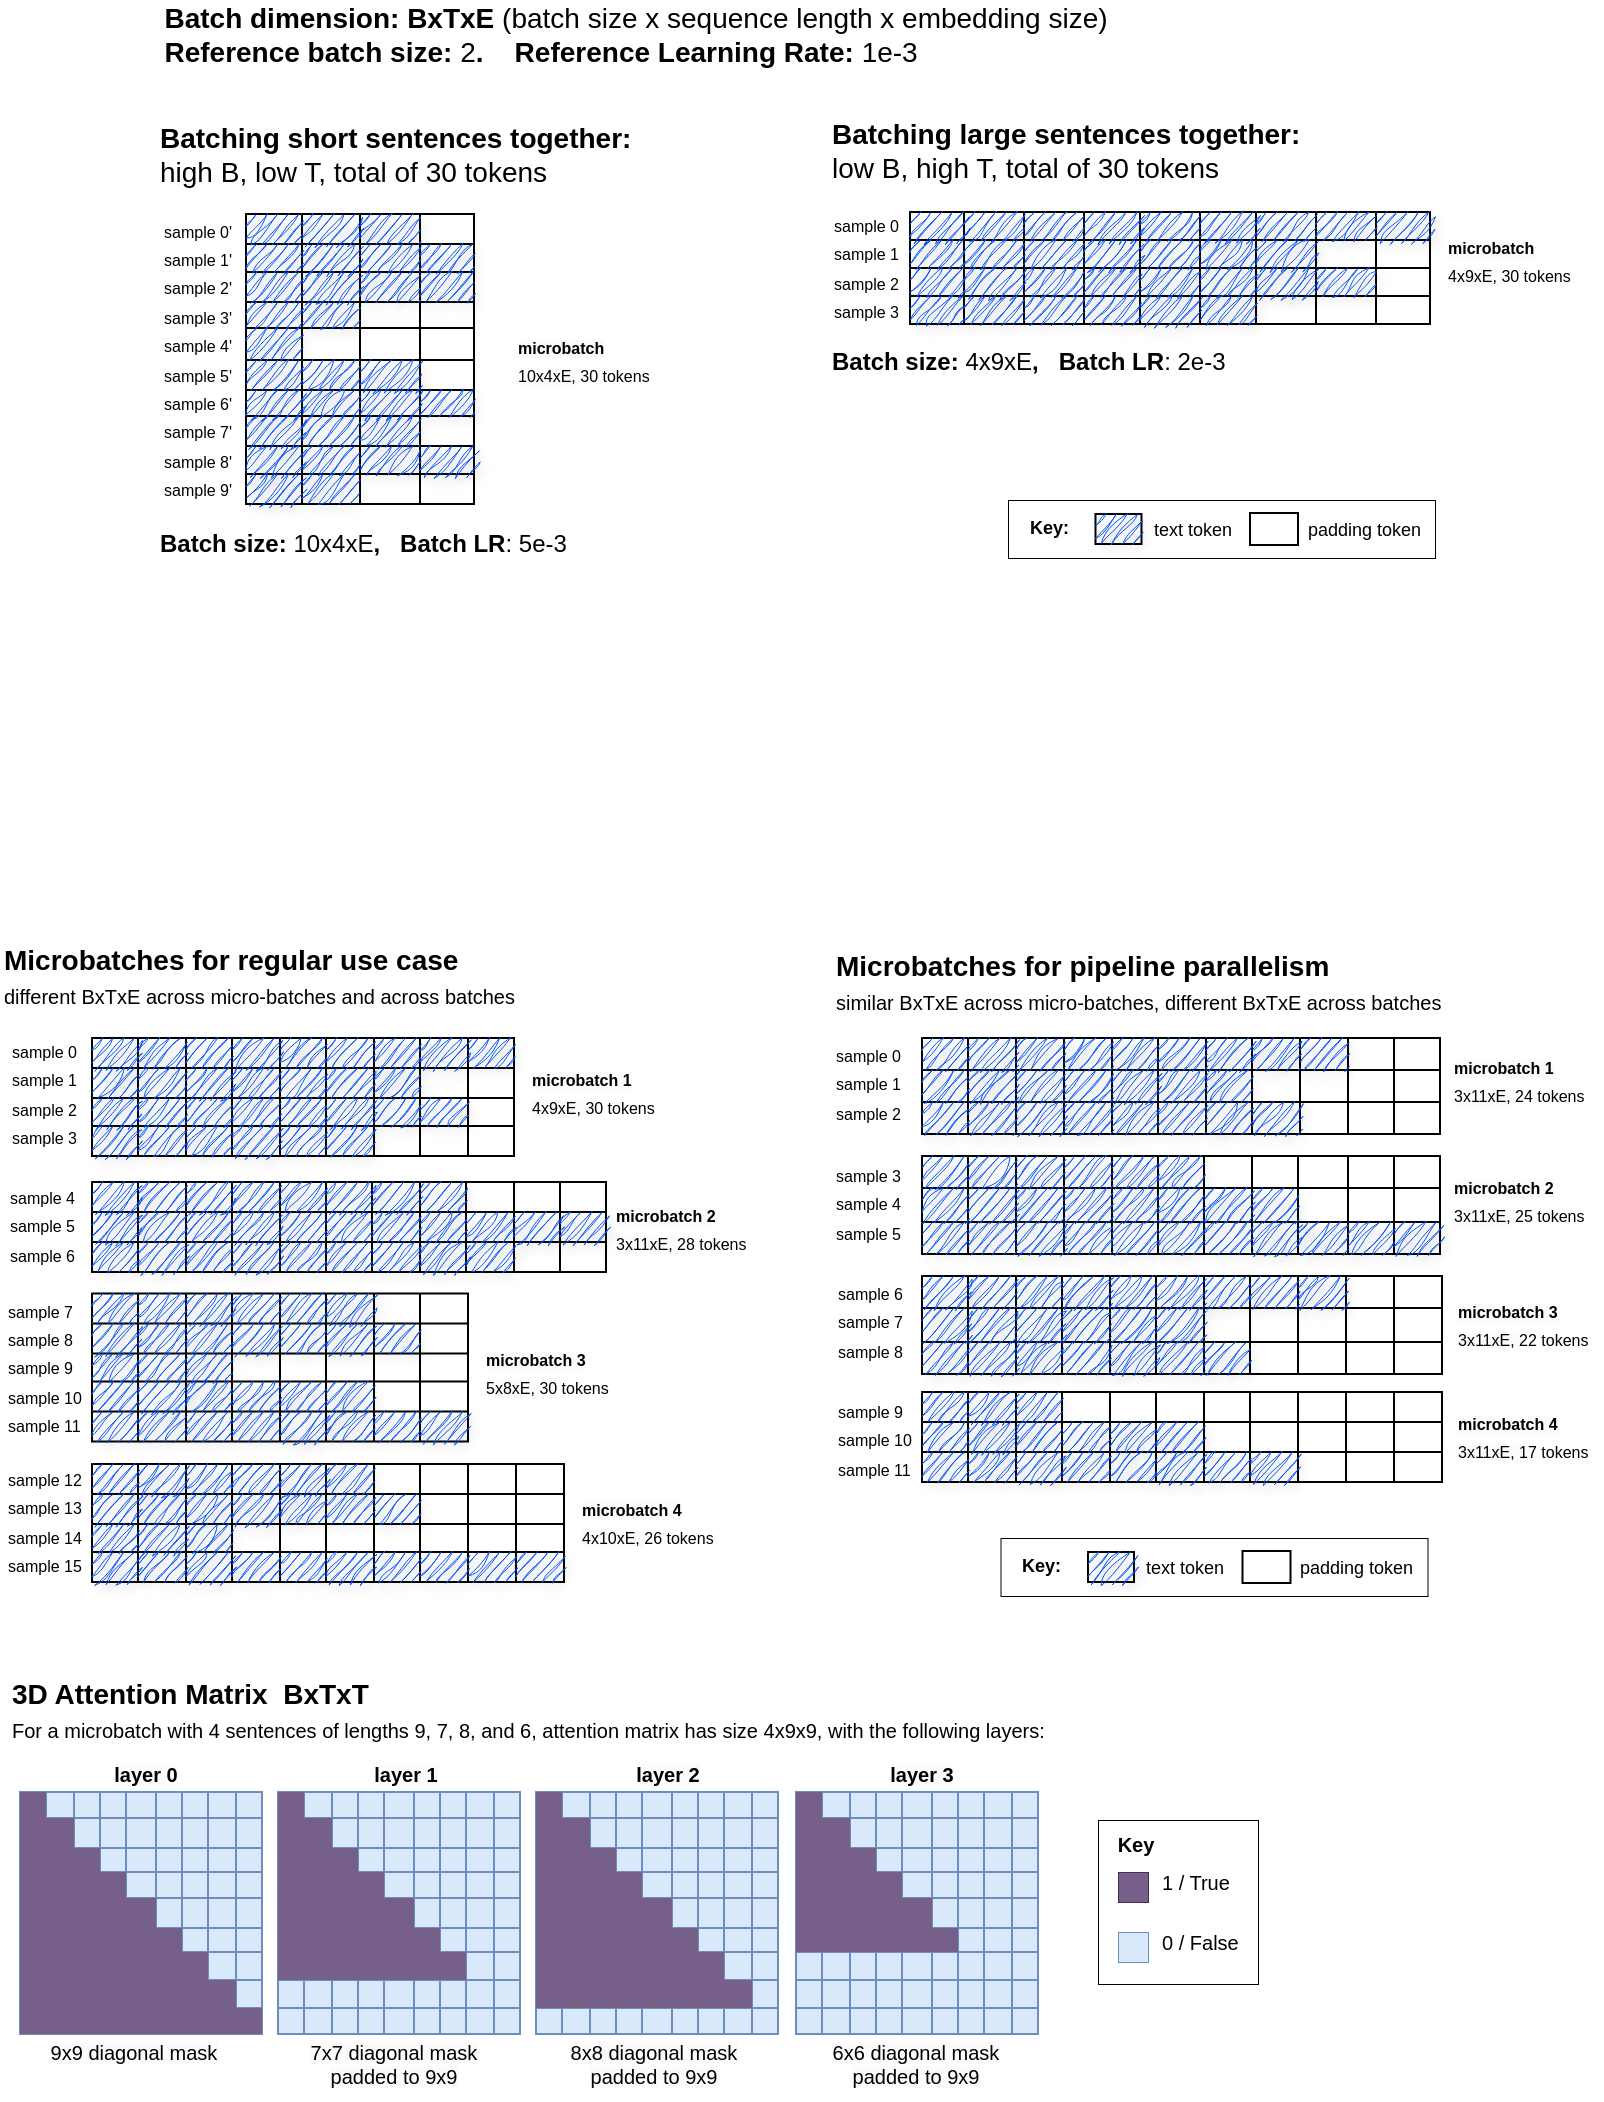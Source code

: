 <mxfile version="24.0.7" type="device">
  <diagram name="Page-1" id="6gGyuyVrV5UY2_icQvTi">
    <mxGraphModel dx="1434" dy="743" grid="0" gridSize="10" guides="1" tooltips="1" connect="1" arrows="1" fold="1" page="1" pageScale="1" pageWidth="827" pageHeight="1169" math="0" shadow="0">
      <root>
        <mxCell id="0" />
        <mxCell id="1" parent="0" />
        <mxCell id="pXOYzMulDo-JZ82dLOUG-2" value="Batch dimension: BxTxE &lt;span style=&quot;font-weight: normal;&quot;&gt;(batch size x sequence length x embedding size)&lt;/span&gt;&lt;br&gt;&lt;div style=&quot;text-align: left;&quot;&gt;&lt;span style=&quot;background-color: initial;&quot;&gt;Reference batch size: &lt;/span&gt;&lt;span style=&quot;background-color: initial; font-weight: normal;&quot;&gt;2&lt;/span&gt;&lt;span style=&quot;background-color: initial;&quot;&gt;.&amp;nbsp; &amp;nbsp; Reference Learning Rate:&amp;nbsp;&lt;/span&gt;&lt;span style=&quot;background-color: initial; font-weight: normal;&quot;&gt;1e-3&lt;/span&gt;&lt;/div&gt;" style="text;html=1;strokeColor=none;fillColor=none;align=center;verticalAlign=middle;whiteSpace=wrap;rounded=0;fontStyle=1;fontSize=14;" parent="1" vertex="1">
          <mxGeometry x="90" y="80" width="500" height="30" as="geometry" />
        </mxCell>
        <mxCell id="pXOYzMulDo-JZ82dLOUG-3" value="&lt;b style=&quot;font-size: 14px;&quot;&gt;Batching short sentences together:&lt;/b&gt;&lt;br style=&quot;font-size: 14px;&quot;&gt;high B, low T, total of 30 tokens" style="text;html=1;strokeColor=none;fillColor=none;align=left;verticalAlign=middle;whiteSpace=wrap;rounded=0;fontSize=14;" parent="1" vertex="1">
          <mxGeometry x="100" y="140" width="280" height="30" as="geometry" />
        </mxCell>
        <mxCell id="pXOYzMulDo-JZ82dLOUG-4" value="&lt;b style=&quot;font-size: 14px;&quot;&gt;Batching large sentences together:&lt;br&gt;&lt;/b&gt;low B, high T, total of 30 tokens" style="text;html=1;strokeColor=none;fillColor=none;align=left;verticalAlign=middle;whiteSpace=wrap;rounded=0;fontSize=14;" parent="1" vertex="1">
          <mxGeometry x="436" y="138" width="310" height="30" as="geometry" />
        </mxCell>
        <mxCell id="pXOYzMulDo-JZ82dLOUG-5" value="" style="shape=table;startSize=0;container=1;collapsible=0;childLayout=tableLayout;" parent="1" vertex="1">
          <mxGeometry x="477" y="184" width="260" height="56" as="geometry" />
        </mxCell>
        <mxCell id="pXOYzMulDo-JZ82dLOUG-6" value="" style="shape=tableRow;horizontal=0;startSize=0;swimlaneHead=0;swimlaneBody=0;strokeColor=inherit;top=0;left=0;bottom=0;right=0;collapsible=0;dropTarget=0;fillColor=none;points=[[0,0.5],[1,0.5]];portConstraint=eastwest;" parent="pXOYzMulDo-JZ82dLOUG-5" vertex="1">
          <mxGeometry width="260" height="14" as="geometry" />
        </mxCell>
        <mxCell id="pXOYzMulDo-JZ82dLOUG-7" value="" style="shape=partialRectangle;html=1;whiteSpace=wrap;connectable=0;strokeColor=#001DBC;overflow=hidden;fillColor=#0050ef;top=0;left=0;bottom=0;right=0;pointerEvents=1;strokeWidth=1;perimeterSpacing=1;labelBackgroundColor=none;labelBorderColor=default;sketch=1;curveFitting=1;jiggle=2;shadow=1;textShadow=1;fontColor=#ffffff;" parent="pXOYzMulDo-JZ82dLOUG-6" vertex="1">
          <mxGeometry width="27" height="14" as="geometry">
            <mxRectangle width="27" height="14" as="alternateBounds" />
          </mxGeometry>
        </mxCell>
        <mxCell id="pXOYzMulDo-JZ82dLOUG-8" value="" style="shape=partialRectangle;html=1;whiteSpace=wrap;connectable=0;strokeColor=#001DBC;overflow=hidden;fillColor=#0050ef;top=0;left=0;bottom=0;right=0;pointerEvents=1;strokeWidth=1;perimeterSpacing=1;labelBackgroundColor=none;labelBorderColor=default;sketch=1;curveFitting=1;jiggle=2;shadow=1;textShadow=1;fontColor=#ffffff;" parent="pXOYzMulDo-JZ82dLOUG-6" vertex="1">
          <mxGeometry x="27" width="30" height="14" as="geometry">
            <mxRectangle width="30" height="14" as="alternateBounds" />
          </mxGeometry>
        </mxCell>
        <mxCell id="pXOYzMulDo-JZ82dLOUG-9" value="" style="shape=partialRectangle;html=1;whiteSpace=wrap;connectable=0;strokeColor=#001DBC;overflow=hidden;fillColor=#0050ef;top=0;left=0;bottom=0;right=0;pointerEvents=1;strokeWidth=1;perimeterSpacing=1;labelBackgroundColor=none;labelBorderColor=default;sketch=1;curveFitting=1;jiggle=2;shadow=1;textShadow=1;fontColor=#ffffff;" parent="pXOYzMulDo-JZ82dLOUG-6" vertex="1">
          <mxGeometry x="57" width="30" height="14" as="geometry">
            <mxRectangle width="30" height="14" as="alternateBounds" />
          </mxGeometry>
        </mxCell>
        <mxCell id="pXOYzMulDo-JZ82dLOUG-10" value="" style="shape=partialRectangle;html=1;whiteSpace=wrap;connectable=0;strokeColor=#001DBC;overflow=hidden;fillColor=#0050ef;top=0;left=0;bottom=0;right=0;pointerEvents=1;strokeWidth=1;perimeterSpacing=1;labelBackgroundColor=none;labelBorderColor=default;sketch=1;curveFitting=1;jiggle=2;shadow=1;textShadow=1;fontColor=#ffffff;" parent="pXOYzMulDo-JZ82dLOUG-6" vertex="1">
          <mxGeometry x="87" width="28" height="14" as="geometry">
            <mxRectangle width="28" height="14" as="alternateBounds" />
          </mxGeometry>
        </mxCell>
        <mxCell id="pXOYzMulDo-JZ82dLOUG-11" value="" style="shape=partialRectangle;html=1;whiteSpace=wrap;connectable=0;strokeColor=#001DBC;overflow=hidden;fillColor=#0050ef;top=0;left=0;bottom=0;right=0;pointerEvents=1;strokeWidth=1;perimeterSpacing=1;labelBackgroundColor=none;labelBorderColor=default;sketch=1;curveFitting=1;jiggle=2;shadow=1;textShadow=1;fontColor=#ffffff;" parent="pXOYzMulDo-JZ82dLOUG-6" vertex="1">
          <mxGeometry x="115" width="30" height="14" as="geometry">
            <mxRectangle width="30" height="14" as="alternateBounds" />
          </mxGeometry>
        </mxCell>
        <mxCell id="pXOYzMulDo-JZ82dLOUG-12" value="" style="shape=partialRectangle;html=1;whiteSpace=wrap;connectable=0;strokeColor=#001DBC;overflow=hidden;fillColor=#0050ef;top=0;left=0;bottom=0;right=0;pointerEvents=1;strokeWidth=1;perimeterSpacing=1;labelBackgroundColor=none;labelBorderColor=default;sketch=1;curveFitting=1;jiggle=2;shadow=1;textShadow=1;fontColor=#ffffff;" parent="pXOYzMulDo-JZ82dLOUG-6" vertex="1">
          <mxGeometry x="145" width="28" height="14" as="geometry">
            <mxRectangle width="28" height="14" as="alternateBounds" />
          </mxGeometry>
        </mxCell>
        <mxCell id="pXOYzMulDo-JZ82dLOUG-13" value="" style="shape=partialRectangle;html=1;whiteSpace=wrap;connectable=0;strokeColor=#001DBC;overflow=hidden;fillColor=#0050ef;top=0;left=0;bottom=0;right=0;pointerEvents=1;strokeWidth=1;perimeterSpacing=1;labelBackgroundColor=none;labelBorderColor=default;sketch=1;curveFitting=1;jiggle=2;shadow=1;textShadow=1;fontColor=#ffffff;" parent="pXOYzMulDo-JZ82dLOUG-6" vertex="1">
          <mxGeometry x="173" width="30" height="14" as="geometry">
            <mxRectangle width="30" height="14" as="alternateBounds" />
          </mxGeometry>
        </mxCell>
        <mxCell id="pXOYzMulDo-JZ82dLOUG-14" value="" style="shape=partialRectangle;html=1;whiteSpace=wrap;connectable=0;strokeColor=#001DBC;overflow=hidden;fillColor=#0050ef;top=0;left=0;bottom=0;right=0;pointerEvents=1;strokeWidth=1;perimeterSpacing=1;labelBackgroundColor=none;labelBorderColor=default;sketch=1;curveFitting=1;jiggle=2;shadow=1;textShadow=1;fontColor=#ffffff;" parent="pXOYzMulDo-JZ82dLOUG-6" vertex="1">
          <mxGeometry x="203" width="30" height="14" as="geometry">
            <mxRectangle width="30" height="14" as="alternateBounds" />
          </mxGeometry>
        </mxCell>
        <mxCell id="pXOYzMulDo-JZ82dLOUG-15" value="" style="shape=partialRectangle;html=1;whiteSpace=wrap;connectable=0;strokeColor=#001DBC;overflow=hidden;fillColor=#0050ef;top=0;left=0;bottom=0;right=0;pointerEvents=1;strokeWidth=1;perimeterSpacing=1;labelBackgroundColor=none;labelBorderColor=default;sketch=1;curveFitting=1;jiggle=2;shadow=1;textShadow=1;fontColor=#ffffff;" parent="pXOYzMulDo-JZ82dLOUG-6" vertex="1">
          <mxGeometry x="233" width="27" height="14" as="geometry">
            <mxRectangle width="27" height="14" as="alternateBounds" />
          </mxGeometry>
        </mxCell>
        <mxCell id="pXOYzMulDo-JZ82dLOUG-16" value="" style="shape=tableRow;horizontal=0;startSize=0;swimlaneHead=0;swimlaneBody=0;strokeColor=inherit;top=0;left=0;bottom=0;right=0;collapsible=0;dropTarget=0;fillColor=none;points=[[0,0.5],[1,0.5]];portConstraint=eastwest;" parent="pXOYzMulDo-JZ82dLOUG-5" vertex="1">
          <mxGeometry y="14" width="260" height="14" as="geometry" />
        </mxCell>
        <mxCell id="pXOYzMulDo-JZ82dLOUG-17" value="" style="shape=partialRectangle;html=1;whiteSpace=wrap;connectable=0;strokeColor=#001DBC;overflow=hidden;fillColor=#0050ef;top=0;left=0;bottom=0;right=0;pointerEvents=1;strokeWidth=1;perimeterSpacing=1;labelBackgroundColor=none;labelBorderColor=default;sketch=1;curveFitting=1;jiggle=2;shadow=1;textShadow=1;fontColor=#ffffff;" parent="pXOYzMulDo-JZ82dLOUG-16" vertex="1">
          <mxGeometry width="27" height="14" as="geometry">
            <mxRectangle width="27" height="14" as="alternateBounds" />
          </mxGeometry>
        </mxCell>
        <mxCell id="pXOYzMulDo-JZ82dLOUG-18" value="" style="shape=partialRectangle;html=1;whiteSpace=wrap;connectable=0;strokeColor=#001DBC;overflow=hidden;fillColor=#0050ef;top=0;left=0;bottom=0;right=0;pointerEvents=1;strokeWidth=1;perimeterSpacing=1;labelBackgroundColor=none;labelBorderColor=default;sketch=1;curveFitting=1;jiggle=2;shadow=1;textShadow=1;fontColor=#ffffff;" parent="pXOYzMulDo-JZ82dLOUG-16" vertex="1">
          <mxGeometry x="27" width="30" height="14" as="geometry">
            <mxRectangle width="30" height="14" as="alternateBounds" />
          </mxGeometry>
        </mxCell>
        <mxCell id="pXOYzMulDo-JZ82dLOUG-19" value="" style="shape=partialRectangle;html=1;whiteSpace=wrap;connectable=0;strokeColor=#001DBC;overflow=hidden;fillColor=#0050ef;top=0;left=0;bottom=0;right=0;pointerEvents=1;strokeWidth=1;perimeterSpacing=1;labelBackgroundColor=none;labelBorderColor=default;sketch=1;curveFitting=1;jiggle=2;shadow=1;textShadow=1;fontColor=#ffffff;" parent="pXOYzMulDo-JZ82dLOUG-16" vertex="1">
          <mxGeometry x="57" width="30" height="14" as="geometry">
            <mxRectangle width="30" height="14" as="alternateBounds" />
          </mxGeometry>
        </mxCell>
        <mxCell id="pXOYzMulDo-JZ82dLOUG-20" value="" style="shape=partialRectangle;html=1;whiteSpace=wrap;connectable=0;strokeColor=#001DBC;overflow=hidden;fillColor=#0050ef;top=0;left=0;bottom=0;right=0;pointerEvents=1;strokeWidth=1;perimeterSpacing=1;labelBackgroundColor=none;labelBorderColor=default;sketch=1;curveFitting=1;jiggle=2;shadow=1;textShadow=1;fontColor=#ffffff;" parent="pXOYzMulDo-JZ82dLOUG-16" vertex="1">
          <mxGeometry x="87" width="28" height="14" as="geometry">
            <mxRectangle width="28" height="14" as="alternateBounds" />
          </mxGeometry>
        </mxCell>
        <mxCell id="pXOYzMulDo-JZ82dLOUG-21" value="" style="shape=partialRectangle;html=1;whiteSpace=wrap;connectable=0;strokeColor=#001DBC;overflow=hidden;fillColor=#0050ef;top=0;left=0;bottom=0;right=0;pointerEvents=1;strokeWidth=1;perimeterSpacing=1;labelBackgroundColor=none;labelBorderColor=default;sketch=1;curveFitting=1;jiggle=2;shadow=1;textShadow=1;fontColor=#ffffff;" parent="pXOYzMulDo-JZ82dLOUG-16" vertex="1">
          <mxGeometry x="115" width="30" height="14" as="geometry">
            <mxRectangle width="30" height="14" as="alternateBounds" />
          </mxGeometry>
        </mxCell>
        <mxCell id="pXOYzMulDo-JZ82dLOUG-22" value="" style="shape=partialRectangle;html=1;whiteSpace=wrap;connectable=0;strokeColor=#001DBC;overflow=hidden;fillColor=#0050ef;top=0;left=0;bottom=0;right=0;pointerEvents=1;strokeWidth=1;perimeterSpacing=1;labelBackgroundColor=none;labelBorderColor=default;sketch=1;curveFitting=1;jiggle=2;shadow=1;textShadow=1;fontColor=#ffffff;" parent="pXOYzMulDo-JZ82dLOUG-16" vertex="1">
          <mxGeometry x="145" width="28" height="14" as="geometry">
            <mxRectangle width="28" height="14" as="alternateBounds" />
          </mxGeometry>
        </mxCell>
        <mxCell id="pXOYzMulDo-JZ82dLOUG-23" value="" style="shape=partialRectangle;html=1;whiteSpace=wrap;connectable=0;strokeColor=#001DBC;overflow=hidden;fillColor=#0050ef;top=0;left=0;bottom=0;right=0;pointerEvents=1;strokeWidth=1;perimeterSpacing=1;labelBackgroundColor=none;labelBorderColor=default;sketch=1;curveFitting=1;jiggle=2;shadow=1;textShadow=1;fontColor=#ffffff;" parent="pXOYzMulDo-JZ82dLOUG-16" vertex="1">
          <mxGeometry x="173" width="30" height="14" as="geometry">
            <mxRectangle width="30" height="14" as="alternateBounds" />
          </mxGeometry>
        </mxCell>
        <mxCell id="pXOYzMulDo-JZ82dLOUG-24" value="" style="shape=partialRectangle;html=1;whiteSpace=wrap;connectable=0;strokeColor=inherit;overflow=hidden;fillColor=none;top=0;left=0;bottom=0;right=0;pointerEvents=1;strokeWidth=1;perimeterSpacing=1;labelBackgroundColor=none;labelBorderColor=default;sketch=1;curveFitting=1;jiggle=2;shadow=1;textShadow=1;" parent="pXOYzMulDo-JZ82dLOUG-16" vertex="1">
          <mxGeometry x="203" width="30" height="14" as="geometry">
            <mxRectangle width="30" height="14" as="alternateBounds" />
          </mxGeometry>
        </mxCell>
        <mxCell id="pXOYzMulDo-JZ82dLOUG-25" value="" style="shape=partialRectangle;html=1;whiteSpace=wrap;connectable=0;strokeColor=inherit;overflow=hidden;fillColor=none;top=0;left=0;bottom=0;right=0;pointerEvents=1;strokeWidth=1;perimeterSpacing=1;labelBackgroundColor=none;labelBorderColor=default;sketch=1;curveFitting=1;jiggle=2;shadow=1;textShadow=1;" parent="pXOYzMulDo-JZ82dLOUG-16" vertex="1">
          <mxGeometry x="233" width="27" height="14" as="geometry">
            <mxRectangle width="27" height="14" as="alternateBounds" />
          </mxGeometry>
        </mxCell>
        <mxCell id="pXOYzMulDo-JZ82dLOUG-26" value="" style="shape=tableRow;horizontal=0;startSize=0;swimlaneHead=0;swimlaneBody=0;strokeColor=inherit;top=0;left=0;bottom=0;right=0;collapsible=0;dropTarget=0;fillColor=none;points=[[0,0.5],[1,0.5]];portConstraint=eastwest;" parent="pXOYzMulDo-JZ82dLOUG-5" vertex="1">
          <mxGeometry y="28" width="260" height="14" as="geometry" />
        </mxCell>
        <mxCell id="pXOYzMulDo-JZ82dLOUG-27" value="" style="shape=partialRectangle;html=1;whiteSpace=wrap;connectable=0;strokeColor=#001DBC;overflow=hidden;fillColor=#0050ef;top=0;left=0;bottom=0;right=0;pointerEvents=1;strokeWidth=1;perimeterSpacing=1;labelBackgroundColor=none;labelBorderColor=default;sketch=1;curveFitting=1;jiggle=2;shadow=1;textShadow=1;fontColor=#ffffff;" parent="pXOYzMulDo-JZ82dLOUG-26" vertex="1">
          <mxGeometry width="27" height="14" as="geometry">
            <mxRectangle width="27" height="14" as="alternateBounds" />
          </mxGeometry>
        </mxCell>
        <mxCell id="pXOYzMulDo-JZ82dLOUG-28" value="" style="shape=partialRectangle;html=1;whiteSpace=wrap;connectable=0;strokeColor=#001DBC;overflow=hidden;fillColor=#0050ef;top=0;left=0;bottom=0;right=0;pointerEvents=1;strokeWidth=1;perimeterSpacing=1;labelBackgroundColor=none;labelBorderColor=default;sketch=1;curveFitting=1;jiggle=2;shadow=1;textShadow=1;fontColor=#ffffff;" parent="pXOYzMulDo-JZ82dLOUG-26" vertex="1">
          <mxGeometry x="27" width="30" height="14" as="geometry">
            <mxRectangle width="30" height="14" as="alternateBounds" />
          </mxGeometry>
        </mxCell>
        <mxCell id="pXOYzMulDo-JZ82dLOUG-29" value="" style="shape=partialRectangle;html=1;whiteSpace=wrap;connectable=0;strokeColor=#001DBC;overflow=hidden;fillColor=#0050ef;top=0;left=0;bottom=0;right=0;pointerEvents=1;strokeWidth=1;perimeterSpacing=1;labelBackgroundColor=none;labelBorderColor=default;sketch=1;curveFitting=1;jiggle=2;shadow=1;textShadow=1;fontColor=#ffffff;" parent="pXOYzMulDo-JZ82dLOUG-26" vertex="1">
          <mxGeometry x="57" width="30" height="14" as="geometry">
            <mxRectangle width="30" height="14" as="alternateBounds" />
          </mxGeometry>
        </mxCell>
        <mxCell id="pXOYzMulDo-JZ82dLOUG-30" value="" style="shape=partialRectangle;html=1;whiteSpace=wrap;connectable=0;strokeColor=#001DBC;overflow=hidden;fillColor=#0050ef;top=0;left=0;bottom=0;right=0;pointerEvents=1;strokeWidth=1;perimeterSpacing=1;labelBackgroundColor=none;labelBorderColor=default;sketch=1;curveFitting=1;jiggle=2;shadow=1;textShadow=1;fontColor=#ffffff;" parent="pXOYzMulDo-JZ82dLOUG-26" vertex="1">
          <mxGeometry x="87" width="28" height="14" as="geometry">
            <mxRectangle width="28" height="14" as="alternateBounds" />
          </mxGeometry>
        </mxCell>
        <mxCell id="pXOYzMulDo-JZ82dLOUG-31" value="" style="shape=partialRectangle;html=1;whiteSpace=wrap;connectable=0;strokeColor=#001DBC;overflow=hidden;fillColor=#0050ef;top=0;left=0;bottom=0;right=0;pointerEvents=1;strokeWidth=1;perimeterSpacing=1;labelBackgroundColor=none;labelBorderColor=default;sketch=1;curveFitting=1;jiggle=2;shadow=1;textShadow=1;fontColor=#ffffff;" parent="pXOYzMulDo-JZ82dLOUG-26" vertex="1">
          <mxGeometry x="115" width="30" height="14" as="geometry">
            <mxRectangle width="30" height="14" as="alternateBounds" />
          </mxGeometry>
        </mxCell>
        <mxCell id="pXOYzMulDo-JZ82dLOUG-32" value="" style="shape=partialRectangle;html=1;whiteSpace=wrap;connectable=0;strokeColor=#001DBC;overflow=hidden;fillColor=#0050ef;top=0;left=0;bottom=0;right=0;pointerEvents=1;strokeWidth=1;perimeterSpacing=1;labelBackgroundColor=none;labelBorderColor=default;sketch=1;curveFitting=1;jiggle=2;shadow=1;textShadow=1;fontColor=#ffffff;" parent="pXOYzMulDo-JZ82dLOUG-26" vertex="1">
          <mxGeometry x="145" width="28" height="14" as="geometry">
            <mxRectangle width="28" height="14" as="alternateBounds" />
          </mxGeometry>
        </mxCell>
        <mxCell id="pXOYzMulDo-JZ82dLOUG-33" value="" style="shape=partialRectangle;html=1;whiteSpace=wrap;connectable=0;strokeColor=#001DBC;overflow=hidden;fillColor=#0050ef;top=0;left=0;bottom=0;right=0;pointerEvents=1;strokeWidth=1;perimeterSpacing=1;labelBackgroundColor=none;labelBorderColor=default;sketch=1;curveFitting=1;jiggle=2;shadow=1;textShadow=1;fontColor=#ffffff;" parent="pXOYzMulDo-JZ82dLOUG-26" vertex="1">
          <mxGeometry x="173" width="30" height="14" as="geometry">
            <mxRectangle width="30" height="14" as="alternateBounds" />
          </mxGeometry>
        </mxCell>
        <mxCell id="pXOYzMulDo-JZ82dLOUG-34" value="" style="shape=partialRectangle;html=1;whiteSpace=wrap;connectable=0;strokeColor=#001DBC;overflow=hidden;fillColor=#0050ef;top=0;left=0;bottom=0;right=0;pointerEvents=1;strokeWidth=1;perimeterSpacing=1;labelBackgroundColor=none;labelBorderColor=default;sketch=1;curveFitting=1;jiggle=2;shadow=1;textShadow=1;fontColor=#ffffff;" parent="pXOYzMulDo-JZ82dLOUG-26" vertex="1">
          <mxGeometry x="203" width="30" height="14" as="geometry">
            <mxRectangle width="30" height="14" as="alternateBounds" />
          </mxGeometry>
        </mxCell>
        <mxCell id="pXOYzMulDo-JZ82dLOUG-35" value="" style="shape=partialRectangle;html=1;whiteSpace=wrap;connectable=0;strokeColor=inherit;overflow=hidden;fillColor=none;top=0;left=0;bottom=0;right=0;pointerEvents=1;strokeWidth=1;perimeterSpacing=1;labelBackgroundColor=none;labelBorderColor=default;sketch=1;curveFitting=1;jiggle=2;shadow=1;textShadow=1;" parent="pXOYzMulDo-JZ82dLOUG-26" vertex="1">
          <mxGeometry x="233" width="27" height="14" as="geometry">
            <mxRectangle width="27" height="14" as="alternateBounds" />
          </mxGeometry>
        </mxCell>
        <mxCell id="pXOYzMulDo-JZ82dLOUG-36" value="" style="shape=tableRow;horizontal=0;startSize=0;swimlaneHead=0;swimlaneBody=0;strokeColor=inherit;top=0;left=0;bottom=0;right=0;collapsible=0;dropTarget=0;fillColor=none;points=[[0,0.5],[1,0.5]];portConstraint=eastwest;" parent="pXOYzMulDo-JZ82dLOUG-5" vertex="1">
          <mxGeometry y="42" width="260" height="14" as="geometry" />
        </mxCell>
        <mxCell id="pXOYzMulDo-JZ82dLOUG-37" value="" style="shape=partialRectangle;html=1;whiteSpace=wrap;connectable=0;strokeColor=#001DBC;overflow=hidden;fillColor=#0050ef;top=0;left=0;bottom=0;right=0;pointerEvents=1;strokeWidth=1;perimeterSpacing=1;labelBackgroundColor=none;labelBorderColor=default;sketch=1;curveFitting=1;jiggle=2;shadow=1;textShadow=1;fontColor=#ffffff;" parent="pXOYzMulDo-JZ82dLOUG-36" vertex="1">
          <mxGeometry width="27" height="14" as="geometry">
            <mxRectangle width="27" height="14" as="alternateBounds" />
          </mxGeometry>
        </mxCell>
        <mxCell id="pXOYzMulDo-JZ82dLOUG-38" value="" style="shape=partialRectangle;html=1;whiteSpace=wrap;connectable=0;strokeColor=#001DBC;overflow=hidden;fillColor=#0050ef;top=0;left=0;bottom=0;right=0;pointerEvents=1;strokeWidth=1;perimeterSpacing=1;labelBackgroundColor=none;labelBorderColor=default;sketch=1;curveFitting=1;jiggle=2;shadow=1;textShadow=1;fontColor=#ffffff;" parent="pXOYzMulDo-JZ82dLOUG-36" vertex="1">
          <mxGeometry x="27" width="30" height="14" as="geometry">
            <mxRectangle width="30" height="14" as="alternateBounds" />
          </mxGeometry>
        </mxCell>
        <mxCell id="pXOYzMulDo-JZ82dLOUG-39" value="" style="shape=partialRectangle;html=1;whiteSpace=wrap;connectable=0;strokeColor=#001DBC;overflow=hidden;fillColor=#0050ef;top=0;left=0;bottom=0;right=0;pointerEvents=1;strokeWidth=1;perimeterSpacing=1;labelBackgroundColor=none;labelBorderColor=default;sketch=1;curveFitting=1;jiggle=2;shadow=1;textShadow=1;fontColor=#ffffff;" parent="pXOYzMulDo-JZ82dLOUG-36" vertex="1">
          <mxGeometry x="57" width="30" height="14" as="geometry">
            <mxRectangle width="30" height="14" as="alternateBounds" />
          </mxGeometry>
        </mxCell>
        <mxCell id="pXOYzMulDo-JZ82dLOUG-40" value="" style="shape=partialRectangle;html=1;whiteSpace=wrap;connectable=0;strokeColor=#001DBC;overflow=hidden;fillColor=#0050ef;top=0;left=0;bottom=0;right=0;pointerEvents=1;strokeWidth=1;perimeterSpacing=1;labelBackgroundColor=none;labelBorderColor=default;sketch=1;curveFitting=1;jiggle=2;shadow=1;textShadow=1;fontColor=#ffffff;" parent="pXOYzMulDo-JZ82dLOUG-36" vertex="1">
          <mxGeometry x="87" width="28" height="14" as="geometry">
            <mxRectangle width="28" height="14" as="alternateBounds" />
          </mxGeometry>
        </mxCell>
        <mxCell id="pXOYzMulDo-JZ82dLOUG-41" value="" style="shape=partialRectangle;html=1;whiteSpace=wrap;connectable=0;strokeColor=#001DBC;overflow=hidden;fillColor=#0050ef;top=0;left=0;bottom=0;right=0;pointerEvents=1;strokeWidth=1;perimeterSpacing=1;labelBackgroundColor=none;labelBorderColor=default;sketch=1;curveFitting=1;jiggle=2;shadow=1;textShadow=1;fontColor=#ffffff;" parent="pXOYzMulDo-JZ82dLOUG-36" vertex="1">
          <mxGeometry x="115" width="30" height="14" as="geometry">
            <mxRectangle width="30" height="14" as="alternateBounds" />
          </mxGeometry>
        </mxCell>
        <mxCell id="pXOYzMulDo-JZ82dLOUG-42" value="" style="shape=partialRectangle;html=1;whiteSpace=wrap;connectable=0;strokeColor=#001DBC;overflow=hidden;fillColor=#0050ef;top=0;left=0;bottom=0;right=0;pointerEvents=1;strokeWidth=1;perimeterSpacing=1;labelBackgroundColor=none;labelBorderColor=default;sketch=1;curveFitting=1;jiggle=2;shadow=1;textShadow=1;fontColor=#ffffff;" parent="pXOYzMulDo-JZ82dLOUG-36" vertex="1">
          <mxGeometry x="145" width="28" height="14" as="geometry">
            <mxRectangle width="28" height="14" as="alternateBounds" />
          </mxGeometry>
        </mxCell>
        <mxCell id="pXOYzMulDo-JZ82dLOUG-43" value="" style="shape=partialRectangle;html=1;whiteSpace=wrap;connectable=0;strokeColor=inherit;overflow=hidden;fillColor=none;top=0;left=0;bottom=0;right=0;pointerEvents=1;strokeWidth=1;perimeterSpacing=1;labelBackgroundColor=none;labelBorderColor=default;sketch=1;curveFitting=1;jiggle=2;shadow=1;textShadow=1;" parent="pXOYzMulDo-JZ82dLOUG-36" vertex="1">
          <mxGeometry x="173" width="30" height="14" as="geometry">
            <mxRectangle width="30" height="14" as="alternateBounds" />
          </mxGeometry>
        </mxCell>
        <mxCell id="pXOYzMulDo-JZ82dLOUG-44" value="" style="shape=partialRectangle;html=1;whiteSpace=wrap;connectable=0;strokeColor=inherit;overflow=hidden;fillColor=none;top=0;left=0;bottom=0;right=0;pointerEvents=1;strokeWidth=1;perimeterSpacing=1;labelBackgroundColor=none;labelBorderColor=default;sketch=1;curveFitting=1;jiggle=2;shadow=1;textShadow=1;" parent="pXOYzMulDo-JZ82dLOUG-36" vertex="1">
          <mxGeometry x="203" width="30" height="14" as="geometry">
            <mxRectangle width="30" height="14" as="alternateBounds" />
          </mxGeometry>
        </mxCell>
        <mxCell id="pXOYzMulDo-JZ82dLOUG-45" value="" style="shape=partialRectangle;html=1;whiteSpace=wrap;connectable=0;strokeColor=inherit;overflow=hidden;fillColor=none;top=0;left=0;bottom=0;right=0;pointerEvents=1;strokeWidth=1;perimeterSpacing=1;labelBackgroundColor=none;labelBorderColor=default;sketch=1;curveFitting=1;jiggle=2;shadow=1;textShadow=1;" parent="pXOYzMulDo-JZ82dLOUG-36" vertex="1">
          <mxGeometry x="233" width="27" height="14" as="geometry">
            <mxRectangle width="27" height="14" as="alternateBounds" />
          </mxGeometry>
        </mxCell>
        <mxCell id="pXOYzMulDo-JZ82dLOUG-46" value="" style="shape=table;startSize=0;container=1;collapsible=0;childLayout=tableLayout;strokeWidth=1;" parent="1" vertex="1">
          <mxGeometry x="145" y="185" width="114" height="145" as="geometry" />
        </mxCell>
        <mxCell id="pXOYzMulDo-JZ82dLOUG-47" value="" style="shape=tableRow;horizontal=0;startSize=0;swimlaneHead=0;swimlaneBody=0;strokeColor=inherit;top=0;left=0;bottom=0;right=0;collapsible=0;dropTarget=0;fillColor=none;points=[[0,0.5],[1,0.5]];portConstraint=eastwest;" parent="pXOYzMulDo-JZ82dLOUG-46" vertex="1">
          <mxGeometry width="114" height="15" as="geometry" />
        </mxCell>
        <mxCell id="pXOYzMulDo-JZ82dLOUG-48" value="" style="shape=partialRectangle;html=1;whiteSpace=wrap;connectable=0;strokeColor=#001DBC;overflow=hidden;fillColor=#0050ef;top=0;left=0;bottom=0;right=0;pointerEvents=1;strokeWidth=1;perimeterSpacing=1;labelBorderColor=default;sketch=1;curveFitting=1;jiggle=2;shadow=1;textShadow=1;fontColor=#ffffff;" parent="pXOYzMulDo-JZ82dLOUG-47" vertex="1">
          <mxGeometry width="28" height="15" as="geometry">
            <mxRectangle width="28" height="15" as="alternateBounds" />
          </mxGeometry>
        </mxCell>
        <mxCell id="pXOYzMulDo-JZ82dLOUG-49" value="" style="shape=partialRectangle;html=1;whiteSpace=wrap;connectable=0;strokeColor=#001DBC;overflow=hidden;fillColor=#0050ef;top=0;left=0;bottom=0;right=0;pointerEvents=1;strokeWidth=1;perimeterSpacing=1;labelBorderColor=default;sketch=1;curveFitting=1;jiggle=2;shadow=1;textShadow=1;fontColor=#ffffff;" parent="pXOYzMulDo-JZ82dLOUG-47" vertex="1">
          <mxGeometry x="28" width="29" height="15" as="geometry">
            <mxRectangle width="29" height="15" as="alternateBounds" />
          </mxGeometry>
        </mxCell>
        <mxCell id="pXOYzMulDo-JZ82dLOUG-50" value="" style="shape=partialRectangle;html=1;whiteSpace=wrap;connectable=0;strokeColor=#001DBC;overflow=hidden;fillColor=#0050ef;top=0;left=0;bottom=0;right=0;pointerEvents=1;strokeWidth=1;perimeterSpacing=1;labelBorderColor=default;sketch=1;curveFitting=1;jiggle=2;shadow=1;textShadow=1;fontColor=#ffffff;" parent="pXOYzMulDo-JZ82dLOUG-47" vertex="1">
          <mxGeometry x="57" width="30" height="15" as="geometry">
            <mxRectangle width="30" height="15" as="alternateBounds" />
          </mxGeometry>
        </mxCell>
        <mxCell id="pXOYzMulDo-JZ82dLOUG-51" value="" style="shape=partialRectangle;html=1;whiteSpace=wrap;connectable=0;strokeColor=default;overflow=hidden;fillColor=none;top=0;left=0;bottom=0;right=0;pointerEvents=1;strokeWidth=1;perimeterSpacing=1;labelBorderColor=default;sketch=1;curveFitting=1;jiggle=2;shadow=1;textShadow=1;" parent="pXOYzMulDo-JZ82dLOUG-47" vertex="1">
          <mxGeometry x="87" width="27" height="15" as="geometry">
            <mxRectangle width="27" height="15" as="alternateBounds" />
          </mxGeometry>
        </mxCell>
        <mxCell id="pXOYzMulDo-JZ82dLOUG-52" value="" style="shape=tableRow;horizontal=0;startSize=0;swimlaneHead=0;swimlaneBody=0;strokeColor=inherit;top=0;left=0;bottom=0;right=0;collapsible=0;dropTarget=0;fillColor=none;points=[[0,0.5],[1,0.5]];portConstraint=eastwest;" parent="pXOYzMulDo-JZ82dLOUG-46" vertex="1">
          <mxGeometry y="15" width="114" height="14" as="geometry" />
        </mxCell>
        <mxCell id="pXOYzMulDo-JZ82dLOUG-53" value="" style="shape=partialRectangle;html=1;whiteSpace=wrap;connectable=0;strokeColor=#001DBC;overflow=hidden;fillColor=#0050ef;top=0;left=0;bottom=0;right=0;pointerEvents=1;strokeWidth=1;perimeterSpacing=1;labelBorderColor=default;sketch=1;curveFitting=1;jiggle=2;shadow=1;textShadow=1;fontColor=#ffffff;" parent="pXOYzMulDo-JZ82dLOUG-52" vertex="1">
          <mxGeometry width="28" height="14" as="geometry">
            <mxRectangle width="28" height="14" as="alternateBounds" />
          </mxGeometry>
        </mxCell>
        <mxCell id="pXOYzMulDo-JZ82dLOUG-54" value="" style="shape=partialRectangle;html=1;whiteSpace=wrap;connectable=0;strokeColor=#001DBC;overflow=hidden;fillColor=#0050ef;top=0;left=0;bottom=0;right=0;pointerEvents=1;strokeWidth=1;perimeterSpacing=1;labelBorderColor=default;sketch=1;curveFitting=1;jiggle=2;shadow=1;textShadow=1;fontColor=#ffffff;" parent="pXOYzMulDo-JZ82dLOUG-52" vertex="1">
          <mxGeometry x="28" width="29" height="14" as="geometry">
            <mxRectangle width="29" height="14" as="alternateBounds" />
          </mxGeometry>
        </mxCell>
        <mxCell id="pXOYzMulDo-JZ82dLOUG-55" value="" style="shape=partialRectangle;html=1;whiteSpace=wrap;connectable=0;strokeColor=#001DBC;overflow=hidden;fillColor=#0050ef;top=0;left=0;bottom=0;right=0;pointerEvents=1;strokeWidth=1;perimeterSpacing=1;labelBorderColor=default;sketch=1;curveFitting=1;jiggle=2;shadow=1;textShadow=1;fontColor=#ffffff;" parent="pXOYzMulDo-JZ82dLOUG-52" vertex="1">
          <mxGeometry x="57" width="30" height="14" as="geometry">
            <mxRectangle width="30" height="14" as="alternateBounds" />
          </mxGeometry>
        </mxCell>
        <mxCell id="pXOYzMulDo-JZ82dLOUG-56" value="" style="shape=partialRectangle;html=1;whiteSpace=wrap;connectable=0;strokeColor=#001DBC;overflow=hidden;fillColor=#0050ef;top=0;left=0;bottom=0;right=0;pointerEvents=1;strokeWidth=1;perimeterSpacing=1;labelBorderColor=default;sketch=1;curveFitting=1;jiggle=2;shadow=1;textShadow=1;fontColor=#ffffff;" parent="pXOYzMulDo-JZ82dLOUG-52" vertex="1">
          <mxGeometry x="87" width="27" height="14" as="geometry">
            <mxRectangle width="27" height="14" as="alternateBounds" />
          </mxGeometry>
        </mxCell>
        <mxCell id="pXOYzMulDo-JZ82dLOUG-57" value="" style="shape=tableRow;horizontal=0;startSize=0;swimlaneHead=0;swimlaneBody=0;strokeColor=inherit;top=0;left=0;bottom=0;right=0;collapsible=0;dropTarget=0;fillColor=none;points=[[0,0.5],[1,0.5]];portConstraint=eastwest;" parent="pXOYzMulDo-JZ82dLOUG-46" vertex="1">
          <mxGeometry y="29" width="114" height="15" as="geometry" />
        </mxCell>
        <mxCell id="pXOYzMulDo-JZ82dLOUG-58" value="" style="shape=partialRectangle;html=1;whiteSpace=wrap;connectable=0;strokeColor=#001DBC;overflow=hidden;fillColor=#0050ef;top=0;left=0;bottom=0;right=0;pointerEvents=1;strokeWidth=1;perimeterSpacing=1;labelBorderColor=default;shadow=1;textShadow=1;sketch=1;curveFitting=1;jiggle=2;fontColor=#ffffff;" parent="pXOYzMulDo-JZ82dLOUG-57" vertex="1">
          <mxGeometry width="28" height="15" as="geometry">
            <mxRectangle width="28" height="15" as="alternateBounds" />
          </mxGeometry>
        </mxCell>
        <mxCell id="pXOYzMulDo-JZ82dLOUG-59" value="" style="shape=partialRectangle;html=1;whiteSpace=wrap;connectable=0;strokeColor=#001DBC;overflow=hidden;fillColor=#0050ef;top=0;left=0;bottom=0;right=0;pointerEvents=1;strokeWidth=1;perimeterSpacing=1;labelBorderColor=default;shadow=1;textShadow=1;sketch=1;curveFitting=1;jiggle=2;fontColor=#ffffff;" parent="pXOYzMulDo-JZ82dLOUG-57" vertex="1">
          <mxGeometry x="28" width="29" height="15" as="geometry">
            <mxRectangle width="29" height="15" as="alternateBounds" />
          </mxGeometry>
        </mxCell>
        <mxCell id="pXOYzMulDo-JZ82dLOUG-60" value="" style="shape=partialRectangle;html=1;whiteSpace=wrap;connectable=0;strokeColor=#001DBC;overflow=hidden;fillColor=#0050ef;top=0;left=0;bottom=0;right=0;pointerEvents=1;strokeWidth=1;perimeterSpacing=1;labelBorderColor=default;shadow=1;textShadow=1;sketch=1;curveFitting=1;jiggle=2;fontColor=#ffffff;" parent="pXOYzMulDo-JZ82dLOUG-57" vertex="1">
          <mxGeometry x="57" width="30" height="15" as="geometry">
            <mxRectangle width="30" height="15" as="alternateBounds" />
          </mxGeometry>
        </mxCell>
        <mxCell id="pXOYzMulDo-JZ82dLOUG-61" value="" style="shape=partialRectangle;html=1;whiteSpace=wrap;connectable=0;strokeColor=#001DBC;overflow=hidden;fillColor=#0050ef;top=0;left=0;bottom=0;right=0;pointerEvents=1;strokeWidth=1;perimeterSpacing=1;labelBorderColor=default;shadow=1;textShadow=1;sketch=1;curveFitting=1;jiggle=2;fontColor=#ffffff;" parent="pXOYzMulDo-JZ82dLOUG-57" vertex="1">
          <mxGeometry x="87" width="27" height="15" as="geometry">
            <mxRectangle width="27" height="15" as="alternateBounds" />
          </mxGeometry>
        </mxCell>
        <mxCell id="pXOYzMulDo-JZ82dLOUG-62" value="" style="shape=tableRow;horizontal=0;startSize=0;swimlaneHead=0;swimlaneBody=0;strokeColor=inherit;top=0;left=0;bottom=0;right=0;collapsible=0;dropTarget=0;fillColor=none;points=[[0,0.5],[1,0.5]];portConstraint=eastwest;" parent="pXOYzMulDo-JZ82dLOUG-46" vertex="1">
          <mxGeometry y="44" width="114" height="13" as="geometry" />
        </mxCell>
        <mxCell id="pXOYzMulDo-JZ82dLOUG-63" value="" style="shape=partialRectangle;html=1;whiteSpace=wrap;connectable=0;strokeColor=#001DBC;overflow=hidden;fillColor=#0050ef;top=0;left=0;bottom=0;right=0;pointerEvents=1;strokeWidth=1;perimeterSpacing=1;labelBorderColor=default;sketch=1;curveFitting=1;jiggle=2;shadow=1;textShadow=1;fontColor=#ffffff;" parent="pXOYzMulDo-JZ82dLOUG-62" vertex="1">
          <mxGeometry width="28" height="13" as="geometry">
            <mxRectangle width="28" height="13" as="alternateBounds" />
          </mxGeometry>
        </mxCell>
        <mxCell id="pXOYzMulDo-JZ82dLOUG-64" value="" style="shape=partialRectangle;html=1;whiteSpace=wrap;connectable=0;strokeColor=#001DBC;overflow=hidden;fillColor=#0050ef;top=0;left=0;bottom=0;right=0;pointerEvents=1;strokeWidth=1;perimeterSpacing=1;labelBorderColor=default;sketch=1;curveFitting=1;jiggle=2;shadow=1;textShadow=1;fontColor=#ffffff;" parent="pXOYzMulDo-JZ82dLOUG-62" vertex="1">
          <mxGeometry x="28" width="29" height="13" as="geometry">
            <mxRectangle width="29" height="13" as="alternateBounds" />
          </mxGeometry>
        </mxCell>
        <mxCell id="pXOYzMulDo-JZ82dLOUG-65" value="" style="shape=partialRectangle;html=1;whiteSpace=wrap;connectable=0;strokeColor=default;overflow=hidden;fillColor=none;top=0;left=0;bottom=0;right=0;pointerEvents=1;strokeWidth=1;perimeterSpacing=1;labelBorderColor=default;sketch=1;curveFitting=1;jiggle=2;shadow=1;textShadow=1;" parent="pXOYzMulDo-JZ82dLOUG-62" vertex="1">
          <mxGeometry x="57" width="30" height="13" as="geometry">
            <mxRectangle width="30" height="13" as="alternateBounds" />
          </mxGeometry>
        </mxCell>
        <mxCell id="pXOYzMulDo-JZ82dLOUG-66" value="" style="shape=partialRectangle;html=1;whiteSpace=wrap;connectable=0;strokeColor=default;overflow=hidden;fillColor=none;top=0;left=0;bottom=0;right=0;pointerEvents=1;strokeWidth=1;perimeterSpacing=1;labelBorderColor=default;sketch=1;curveFitting=1;jiggle=2;shadow=1;textShadow=1;" parent="pXOYzMulDo-JZ82dLOUG-62" vertex="1">
          <mxGeometry x="87" width="27" height="13" as="geometry">
            <mxRectangle width="27" height="13" as="alternateBounds" />
          </mxGeometry>
        </mxCell>
        <mxCell id="pXOYzMulDo-JZ82dLOUG-67" value="" style="shape=tableRow;horizontal=0;startSize=0;swimlaneHead=0;swimlaneBody=0;strokeColor=inherit;top=0;left=0;bottom=0;right=0;collapsible=0;dropTarget=0;fillColor=none;points=[[0,0.5],[1,0.5]];portConstraint=eastwest;" parent="pXOYzMulDo-JZ82dLOUG-46" vertex="1">
          <mxGeometry y="57" width="114" height="16" as="geometry" />
        </mxCell>
        <mxCell id="pXOYzMulDo-JZ82dLOUG-68" value="" style="shape=partialRectangle;html=1;whiteSpace=wrap;connectable=0;strokeColor=#001DBC;overflow=hidden;fillColor=#0050ef;top=0;left=0;bottom=0;right=0;pointerEvents=1;strokeWidth=1;perimeterSpacing=1;labelBorderColor=default;sketch=1;curveFitting=1;jiggle=2;shadow=1;textShadow=1;fontColor=#ffffff;" parent="pXOYzMulDo-JZ82dLOUG-67" vertex="1">
          <mxGeometry width="28" height="16" as="geometry">
            <mxRectangle width="28" height="16" as="alternateBounds" />
          </mxGeometry>
        </mxCell>
        <mxCell id="pXOYzMulDo-JZ82dLOUG-69" value="" style="shape=partialRectangle;html=1;whiteSpace=wrap;connectable=0;strokeColor=default;overflow=hidden;fillColor=none;top=0;left=0;bottom=0;right=0;pointerEvents=1;strokeWidth=1;perimeterSpacing=1;labelBorderColor=default;sketch=1;curveFitting=1;jiggle=2;shadow=1;textShadow=1;" parent="pXOYzMulDo-JZ82dLOUG-67" vertex="1">
          <mxGeometry x="28" width="29" height="16" as="geometry">
            <mxRectangle width="29" height="16" as="alternateBounds" />
          </mxGeometry>
        </mxCell>
        <mxCell id="pXOYzMulDo-JZ82dLOUG-70" value="" style="shape=partialRectangle;html=1;whiteSpace=wrap;connectable=0;strokeColor=default;overflow=hidden;fillColor=none;top=0;left=0;bottom=0;right=0;pointerEvents=1;strokeWidth=1;perimeterSpacing=1;labelBorderColor=default;sketch=1;curveFitting=1;jiggle=2;shadow=1;textShadow=1;" parent="pXOYzMulDo-JZ82dLOUG-67" vertex="1">
          <mxGeometry x="57" width="30" height="16" as="geometry">
            <mxRectangle width="30" height="16" as="alternateBounds" />
          </mxGeometry>
        </mxCell>
        <mxCell id="pXOYzMulDo-JZ82dLOUG-71" value="" style="shape=partialRectangle;html=1;whiteSpace=wrap;connectable=0;strokeColor=default;overflow=hidden;fillColor=none;top=0;left=0;bottom=0;right=0;pointerEvents=1;strokeWidth=1;perimeterSpacing=1;labelBorderColor=default;sketch=1;curveFitting=1;jiggle=2;shadow=1;textShadow=1;" parent="pXOYzMulDo-JZ82dLOUG-67" vertex="1">
          <mxGeometry x="87" width="27" height="16" as="geometry">
            <mxRectangle width="27" height="16" as="alternateBounds" />
          </mxGeometry>
        </mxCell>
        <mxCell id="pXOYzMulDo-JZ82dLOUG-72" value="" style="shape=tableRow;horizontal=0;startSize=0;swimlaneHead=0;swimlaneBody=0;strokeColor=inherit;top=0;left=0;bottom=0;right=0;collapsible=0;dropTarget=0;fillColor=none;points=[[0,0.5],[1,0.5]];portConstraint=eastwest;" parent="pXOYzMulDo-JZ82dLOUG-46" vertex="1">
          <mxGeometry y="73" width="114" height="15" as="geometry" />
        </mxCell>
        <mxCell id="pXOYzMulDo-JZ82dLOUG-73" value="" style="shape=partialRectangle;html=1;whiteSpace=wrap;connectable=0;strokeColor=#001DBC;overflow=hidden;fillColor=#0050ef;top=0;left=0;bottom=0;right=0;pointerEvents=1;strokeWidth=1;perimeterSpacing=1;labelBorderColor=default;sketch=1;curveFitting=1;jiggle=2;shadow=1;textShadow=1;fontColor=#ffffff;" parent="pXOYzMulDo-JZ82dLOUG-72" vertex="1">
          <mxGeometry width="28" height="15" as="geometry">
            <mxRectangle width="28" height="15" as="alternateBounds" />
          </mxGeometry>
        </mxCell>
        <mxCell id="pXOYzMulDo-JZ82dLOUG-74" value="" style="shape=partialRectangle;html=1;whiteSpace=wrap;connectable=0;strokeColor=#001DBC;overflow=hidden;fillColor=#0050ef;top=0;left=0;bottom=0;right=0;pointerEvents=1;strokeWidth=1;perimeterSpacing=1;labelBorderColor=default;sketch=1;curveFitting=1;jiggle=2;shadow=1;textShadow=1;fontColor=#ffffff;" parent="pXOYzMulDo-JZ82dLOUG-72" vertex="1">
          <mxGeometry x="28" width="29" height="15" as="geometry">
            <mxRectangle width="29" height="15" as="alternateBounds" />
          </mxGeometry>
        </mxCell>
        <mxCell id="pXOYzMulDo-JZ82dLOUG-75" value="" style="shape=partialRectangle;html=1;whiteSpace=wrap;connectable=0;strokeColor=#001DBC;overflow=hidden;fillColor=#0050ef;top=0;left=0;bottom=0;right=0;pointerEvents=1;strokeWidth=1;perimeterSpacing=1;labelBorderColor=default;sketch=1;curveFitting=1;jiggle=2;shadow=1;textShadow=1;fontColor=#ffffff;" parent="pXOYzMulDo-JZ82dLOUG-72" vertex="1">
          <mxGeometry x="57" width="30" height="15" as="geometry">
            <mxRectangle width="30" height="15" as="alternateBounds" />
          </mxGeometry>
        </mxCell>
        <mxCell id="pXOYzMulDo-JZ82dLOUG-76" value="" style="shape=partialRectangle;html=1;whiteSpace=wrap;connectable=0;strokeColor=default;overflow=hidden;fillColor=none;top=0;left=0;bottom=0;right=0;pointerEvents=1;strokeWidth=1;perimeterSpacing=1;labelBorderColor=default;sketch=1;curveFitting=1;jiggle=2;shadow=1;textShadow=1;" parent="pXOYzMulDo-JZ82dLOUG-72" vertex="1">
          <mxGeometry x="87" width="27" height="15" as="geometry">
            <mxRectangle width="27" height="15" as="alternateBounds" />
          </mxGeometry>
        </mxCell>
        <mxCell id="pXOYzMulDo-JZ82dLOUG-77" value="" style="shape=tableRow;horizontal=0;startSize=0;swimlaneHead=0;swimlaneBody=0;strokeColor=inherit;top=0;left=0;bottom=0;right=0;collapsible=0;dropTarget=0;fillColor=none;points=[[0,0.5],[1,0.5]];portConstraint=eastwest;" parent="pXOYzMulDo-JZ82dLOUG-46" vertex="1">
          <mxGeometry y="88" width="114" height="13" as="geometry" />
        </mxCell>
        <mxCell id="pXOYzMulDo-JZ82dLOUG-78" value="" style="shape=partialRectangle;html=1;whiteSpace=wrap;connectable=0;strokeColor=#001DBC;overflow=hidden;fillColor=#0050ef;top=0;left=0;bottom=0;right=0;pointerEvents=1;strokeWidth=1;perimeterSpacing=1;labelBorderColor=default;sketch=1;curveFitting=1;jiggle=2;shadow=1;textShadow=1;fontColor=#ffffff;" parent="pXOYzMulDo-JZ82dLOUG-77" vertex="1">
          <mxGeometry width="28" height="13" as="geometry">
            <mxRectangle width="28" height="13" as="alternateBounds" />
          </mxGeometry>
        </mxCell>
        <mxCell id="pXOYzMulDo-JZ82dLOUG-79" value="" style="shape=partialRectangle;html=1;whiteSpace=wrap;connectable=0;strokeColor=#001DBC;overflow=hidden;fillColor=#0050ef;top=0;left=0;bottom=0;right=0;pointerEvents=1;strokeWidth=1;perimeterSpacing=1;labelBorderColor=default;sketch=1;curveFitting=1;jiggle=2;shadow=1;textShadow=1;fontColor=#ffffff;" parent="pXOYzMulDo-JZ82dLOUG-77" vertex="1">
          <mxGeometry x="28" width="29" height="13" as="geometry">
            <mxRectangle width="29" height="13" as="alternateBounds" />
          </mxGeometry>
        </mxCell>
        <mxCell id="pXOYzMulDo-JZ82dLOUG-80" value="" style="shape=partialRectangle;html=1;whiteSpace=wrap;connectable=0;strokeColor=#001DBC;overflow=hidden;fillColor=#0050ef;top=0;left=0;bottom=0;right=0;pointerEvents=1;strokeWidth=1;perimeterSpacing=1;labelBorderColor=default;sketch=1;curveFitting=1;jiggle=2;shadow=1;textShadow=1;fontColor=#ffffff;" parent="pXOYzMulDo-JZ82dLOUG-77" vertex="1">
          <mxGeometry x="57" width="30" height="13" as="geometry">
            <mxRectangle width="30" height="13" as="alternateBounds" />
          </mxGeometry>
        </mxCell>
        <mxCell id="pXOYzMulDo-JZ82dLOUG-81" value="" style="shape=partialRectangle;html=1;whiteSpace=wrap;connectable=0;strokeColor=#001DBC;overflow=hidden;fillColor=#0050ef;top=0;left=0;bottom=0;right=0;pointerEvents=1;strokeWidth=1;perimeterSpacing=1;labelBorderColor=default;sketch=1;curveFitting=1;jiggle=2;shadow=1;textShadow=1;fontColor=#ffffff;" parent="pXOYzMulDo-JZ82dLOUG-77" vertex="1">
          <mxGeometry x="87" width="27" height="13" as="geometry">
            <mxRectangle width="27" height="13" as="alternateBounds" />
          </mxGeometry>
        </mxCell>
        <mxCell id="pXOYzMulDo-JZ82dLOUG-82" value="" style="shape=tableRow;horizontal=0;startSize=0;swimlaneHead=0;swimlaneBody=0;strokeColor=inherit;top=0;left=0;bottom=0;right=0;collapsible=0;dropTarget=0;fillColor=none;points=[[0,0.5],[1,0.5]];portConstraint=eastwest;" parent="pXOYzMulDo-JZ82dLOUG-46" vertex="1">
          <mxGeometry y="101" width="114" height="15" as="geometry" />
        </mxCell>
        <mxCell id="pXOYzMulDo-JZ82dLOUG-83" value="" style="shape=partialRectangle;html=1;whiteSpace=wrap;connectable=0;strokeColor=#001DBC;overflow=hidden;fillColor=#0050ef;top=0;left=0;bottom=0;right=0;pointerEvents=1;strokeWidth=1;perimeterSpacing=1;labelBorderColor=default;sketch=1;curveFitting=1;jiggle=2;shadow=1;textShadow=1;fontColor=#ffffff;" parent="pXOYzMulDo-JZ82dLOUG-82" vertex="1">
          <mxGeometry width="28" height="15" as="geometry">
            <mxRectangle width="28" height="15" as="alternateBounds" />
          </mxGeometry>
        </mxCell>
        <mxCell id="pXOYzMulDo-JZ82dLOUG-84" value="" style="shape=partialRectangle;html=1;whiteSpace=wrap;connectable=0;strokeColor=#001DBC;overflow=hidden;fillColor=#0050ef;top=0;left=0;bottom=0;right=0;pointerEvents=1;strokeWidth=1;perimeterSpacing=1;labelBorderColor=default;sketch=1;curveFitting=1;jiggle=2;shadow=1;textShadow=1;fontColor=#ffffff;" parent="pXOYzMulDo-JZ82dLOUG-82" vertex="1">
          <mxGeometry x="28" width="29" height="15" as="geometry">
            <mxRectangle width="29" height="15" as="alternateBounds" />
          </mxGeometry>
        </mxCell>
        <mxCell id="pXOYzMulDo-JZ82dLOUG-85" value="" style="shape=partialRectangle;html=1;whiteSpace=wrap;connectable=0;strokeColor=#001DBC;overflow=hidden;fillColor=#0050ef;top=0;left=0;bottom=0;right=0;pointerEvents=1;strokeWidth=1;perimeterSpacing=1;labelBorderColor=default;sketch=1;curveFitting=1;jiggle=2;shadow=1;textShadow=1;fontColor=#ffffff;" parent="pXOYzMulDo-JZ82dLOUG-82" vertex="1">
          <mxGeometry x="57" width="30" height="15" as="geometry">
            <mxRectangle width="30" height="15" as="alternateBounds" />
          </mxGeometry>
        </mxCell>
        <mxCell id="pXOYzMulDo-JZ82dLOUG-86" value="" style="shape=partialRectangle;html=1;whiteSpace=wrap;connectable=0;strokeColor=default;overflow=hidden;fillColor=none;top=0;left=0;bottom=0;right=0;pointerEvents=1;strokeWidth=1;perimeterSpacing=1;labelBorderColor=default;sketch=1;curveFitting=1;jiggle=2;shadow=1;textShadow=1;" parent="pXOYzMulDo-JZ82dLOUG-82" vertex="1">
          <mxGeometry x="87" width="27" height="15" as="geometry">
            <mxRectangle width="27" height="15" as="alternateBounds" />
          </mxGeometry>
        </mxCell>
        <mxCell id="pXOYzMulDo-JZ82dLOUG-87" value="" style="shape=tableRow;horizontal=0;startSize=0;swimlaneHead=0;swimlaneBody=0;strokeColor=inherit;top=0;left=0;bottom=0;right=0;collapsible=0;dropTarget=0;fillColor=none;points=[[0,0.5],[1,0.5]];portConstraint=eastwest;" parent="pXOYzMulDo-JZ82dLOUG-46" vertex="1">
          <mxGeometry y="116" width="114" height="14" as="geometry" />
        </mxCell>
        <mxCell id="pXOYzMulDo-JZ82dLOUG-88" value="" style="shape=partialRectangle;html=1;whiteSpace=wrap;connectable=0;strokeColor=#001DBC;overflow=hidden;fillColor=#0050ef;top=0;left=0;bottom=0;right=0;pointerEvents=1;strokeWidth=1;perimeterSpacing=1;labelBorderColor=default;sketch=1;curveFitting=1;jiggle=2;shadow=1;textShadow=1;fontColor=#ffffff;" parent="pXOYzMulDo-JZ82dLOUG-87" vertex="1">
          <mxGeometry width="28" height="14" as="geometry">
            <mxRectangle width="28" height="14" as="alternateBounds" />
          </mxGeometry>
        </mxCell>
        <mxCell id="pXOYzMulDo-JZ82dLOUG-89" value="" style="shape=partialRectangle;html=1;whiteSpace=wrap;connectable=0;strokeColor=#001DBC;overflow=hidden;fillColor=#0050ef;top=0;left=0;bottom=0;right=0;pointerEvents=1;strokeWidth=1;perimeterSpacing=1;labelBorderColor=default;sketch=1;curveFitting=1;jiggle=2;shadow=1;textShadow=1;fontColor=#ffffff;" parent="pXOYzMulDo-JZ82dLOUG-87" vertex="1">
          <mxGeometry x="28" width="29" height="14" as="geometry">
            <mxRectangle width="29" height="14" as="alternateBounds" />
          </mxGeometry>
        </mxCell>
        <mxCell id="pXOYzMulDo-JZ82dLOUG-90" value="" style="shape=partialRectangle;html=1;whiteSpace=wrap;connectable=0;strokeColor=#001DBC;overflow=hidden;fillColor=#0050ef;top=0;left=0;bottom=0;right=0;pointerEvents=1;strokeWidth=1;perimeterSpacing=1;labelBorderColor=default;sketch=1;curveFitting=1;jiggle=2;shadow=1;textShadow=1;fontColor=#ffffff;" parent="pXOYzMulDo-JZ82dLOUG-87" vertex="1">
          <mxGeometry x="57" width="30" height="14" as="geometry">
            <mxRectangle width="30" height="14" as="alternateBounds" />
          </mxGeometry>
        </mxCell>
        <mxCell id="pXOYzMulDo-JZ82dLOUG-91" value="" style="shape=partialRectangle;html=1;whiteSpace=wrap;connectable=0;strokeColor=#001DBC;overflow=hidden;fillColor=#0050ef;top=0;left=0;bottom=0;right=0;pointerEvents=1;strokeWidth=1;perimeterSpacing=1;labelBorderColor=default;sketch=1;curveFitting=1;jiggle=2;shadow=1;textShadow=1;fontColor=#ffffff;" parent="pXOYzMulDo-JZ82dLOUG-87" vertex="1">
          <mxGeometry x="87" width="27" height="14" as="geometry">
            <mxRectangle width="27" height="14" as="alternateBounds" />
          </mxGeometry>
        </mxCell>
        <mxCell id="pXOYzMulDo-JZ82dLOUG-92" value="" style="shape=tableRow;horizontal=0;startSize=0;swimlaneHead=0;swimlaneBody=0;strokeColor=inherit;top=0;left=0;bottom=0;right=0;collapsible=0;dropTarget=0;fillColor=none;points=[[0,0.5],[1,0.5]];portConstraint=eastwest;" parent="pXOYzMulDo-JZ82dLOUG-46" vertex="1">
          <mxGeometry y="130" width="114" height="15" as="geometry" />
        </mxCell>
        <mxCell id="pXOYzMulDo-JZ82dLOUG-93" value="" style="shape=partialRectangle;html=1;whiteSpace=wrap;connectable=0;strokeColor=#001DBC;overflow=hidden;fillColor=#0050ef;top=0;left=0;bottom=0;right=0;pointerEvents=1;strokeWidth=1;perimeterSpacing=1;labelBorderColor=default;sketch=1;curveFitting=1;jiggle=2;shadow=1;textShadow=1;fontColor=#ffffff;" parent="pXOYzMulDo-JZ82dLOUG-92" vertex="1">
          <mxGeometry width="28" height="15" as="geometry">
            <mxRectangle width="28" height="15" as="alternateBounds" />
          </mxGeometry>
        </mxCell>
        <mxCell id="pXOYzMulDo-JZ82dLOUG-94" value="" style="shape=partialRectangle;html=1;whiteSpace=wrap;connectable=0;strokeColor=#001DBC;overflow=hidden;fillColor=#0050ef;top=0;left=0;bottom=0;right=0;pointerEvents=1;strokeWidth=1;perimeterSpacing=1;labelBorderColor=default;sketch=1;curveFitting=1;jiggle=2;shadow=1;textShadow=1;fontColor=#ffffff;" parent="pXOYzMulDo-JZ82dLOUG-92" vertex="1">
          <mxGeometry x="28" width="29" height="15" as="geometry">
            <mxRectangle width="29" height="15" as="alternateBounds" />
          </mxGeometry>
        </mxCell>
        <mxCell id="pXOYzMulDo-JZ82dLOUG-95" value="" style="shape=partialRectangle;html=1;whiteSpace=wrap;connectable=0;strokeColor=default;overflow=hidden;fillColor=none;top=0;left=0;bottom=0;right=0;pointerEvents=1;strokeWidth=1;perimeterSpacing=1;labelBorderColor=default;sketch=1;curveFitting=1;jiggle=2;shadow=1;textShadow=1;" parent="pXOYzMulDo-JZ82dLOUG-92" vertex="1">
          <mxGeometry x="57" width="30" height="15" as="geometry">
            <mxRectangle width="30" height="15" as="alternateBounds" />
          </mxGeometry>
        </mxCell>
        <mxCell id="pXOYzMulDo-JZ82dLOUG-96" value="" style="shape=partialRectangle;html=1;whiteSpace=wrap;connectable=0;strokeColor=default;overflow=hidden;fillColor=none;top=0;left=0;bottom=0;right=0;pointerEvents=1;strokeWidth=1;perimeterSpacing=1;labelBorderColor=default;sketch=1;curveFitting=1;jiggle=2;shadow=1;textShadow=1;" parent="pXOYzMulDo-JZ82dLOUG-92" vertex="1">
          <mxGeometry x="87" width="27" height="15" as="geometry">
            <mxRectangle width="27" height="15" as="alternateBounds" />
          </mxGeometry>
        </mxCell>
        <mxCell id="pXOYzMulDo-JZ82dLOUG-99" value="&lt;font style=&quot;font-size: 12px;&quot;&gt;&lt;b&gt;Batch size:&lt;/b&gt; 10x4xE&lt;b&gt;,&amp;nbsp; &amp;nbsp;Batch LR&lt;/b&gt;: 5e-3&lt;b&gt;&amp;nbsp;&lt;/b&gt;&lt;/font&gt;" style="text;html=1;strokeColor=none;fillColor=none;align=left;verticalAlign=middle;whiteSpace=wrap;rounded=0;fontSize=14;" parent="1" vertex="1">
          <mxGeometry x="100" y="334" width="260" height="30" as="geometry" />
        </mxCell>
        <mxCell id="pXOYzMulDo-JZ82dLOUG-100" value="&lt;font style=&quot;font-size: 12px;&quot;&gt;&lt;b&gt;Batch size:&lt;/b&gt; 4x9xE&lt;b&gt;,&amp;nbsp; &amp;nbsp;Batch LR&lt;/b&gt;: 2e-3&lt;b&gt;&amp;nbsp;&lt;/b&gt;&lt;/font&gt;" style="text;html=1;strokeColor=none;fillColor=none;align=left;verticalAlign=middle;whiteSpace=wrap;rounded=0;fontSize=14;" parent="1" vertex="1">
          <mxGeometry x="436" y="243" width="260" height="30" as="geometry" />
        </mxCell>
        <mxCell id="JrGw0H3TK6_c9XZiO-Bk-1" value="Microbatches for regular use case&lt;div&gt;&lt;span style=&quot;font-weight: 400;&quot;&gt;&lt;font style=&quot;font-size: 10px;&quot;&gt;different BxTxE across micro-batches and across batches&lt;/font&gt;&lt;/span&gt;&lt;br&gt;&lt;/div&gt;" style="text;html=1;strokeColor=none;fillColor=none;align=left;verticalAlign=middle;whiteSpace=wrap;rounded=0;fontStyle=1;fontSize=14;" parent="1" vertex="1">
          <mxGeometry x="22" y="551" width="274" height="30" as="geometry" />
        </mxCell>
        <mxCell id="JrGw0H3TK6_c9XZiO-Bk-2" value="Microbatches for&amp;nbsp;&lt;span style=&quot;background-color: initial;&quot;&gt;pipeline parallelism&lt;/span&gt;&lt;div&gt;&lt;span style=&quot;background-color: initial; font-weight: normal;&quot;&gt;&lt;font style=&quot;font-size: 10px;&quot;&gt;similar BxTxE across micro-batches, different BxTxE across batches&lt;/font&gt;&lt;/span&gt;&lt;/div&gt;" style="text;html=1;strokeColor=none;fillColor=none;align=left;verticalAlign=middle;whiteSpace=wrap;rounded=0;fontStyle=1;fontSize=14;" parent="1" vertex="1">
          <mxGeometry x="438" y="554" width="382" height="30" as="geometry" />
        </mxCell>
        <mxCell id="JrGw0H3TK6_c9XZiO-Bk-3" value="" style="shape=table;startSize=0;container=1;collapsible=0;childLayout=tableLayout;swimlaneFillColor=default;strokeColor=default;gradientColor=none;" parent="1" vertex="1">
          <mxGeometry x="68" y="597" width="211" height="59" as="geometry" />
        </mxCell>
        <mxCell id="JrGw0H3TK6_c9XZiO-Bk-4" value="" style="shape=tableRow;horizontal=0;startSize=0;swimlaneHead=0;swimlaneBody=0;strokeColor=inherit;top=0;left=0;bottom=0;right=0;collapsible=0;dropTarget=0;fillColor=none;points=[[0,0.5],[1,0.5]];portConstraint=eastwest;" parent="JrGw0H3TK6_c9XZiO-Bk-3" vertex="1">
          <mxGeometry width="211" height="15" as="geometry" />
        </mxCell>
        <mxCell id="JrGw0H3TK6_c9XZiO-Bk-5" value="" style="shape=partialRectangle;html=1;whiteSpace=wrap;connectable=0;strokeColor=#001DBC;overflow=hidden;fillColor=#0050ef;top=0;left=0;bottom=0;right=0;pointerEvents=1;strokeWidth=1;perimeterSpacing=0;labelBackgroundColor=none;labelBorderColor=default;sketch=1;curveFitting=1;jiggle=2;shadow=1;textShadow=1;fontColor=#ffffff;" parent="JrGw0H3TK6_c9XZiO-Bk-4" vertex="1">
          <mxGeometry width="23" height="15" as="geometry">
            <mxRectangle width="23" height="15" as="alternateBounds" />
          </mxGeometry>
        </mxCell>
        <mxCell id="JrGw0H3TK6_c9XZiO-Bk-6" value="" style="shape=partialRectangle;html=1;whiteSpace=wrap;connectable=0;strokeColor=#001DBC;overflow=hidden;fillColor=#0050ef;top=0;left=0;bottom=0;right=0;pointerEvents=1;strokeWidth=1;perimeterSpacing=0;labelBackgroundColor=none;labelBorderColor=default;sketch=1;curveFitting=1;jiggle=2;shadow=1;textShadow=1;fontColor=#ffffff;" parent="JrGw0H3TK6_c9XZiO-Bk-4" vertex="1">
          <mxGeometry x="23" width="24" height="15" as="geometry">
            <mxRectangle width="24" height="15" as="alternateBounds" />
          </mxGeometry>
        </mxCell>
        <mxCell id="JrGw0H3TK6_c9XZiO-Bk-7" value="" style="shape=partialRectangle;html=1;whiteSpace=wrap;connectable=0;strokeColor=#001DBC;overflow=hidden;fillColor=#0050ef;top=0;left=0;bottom=0;right=0;pointerEvents=1;strokeWidth=1;perimeterSpacing=0;labelBackgroundColor=none;labelBorderColor=default;sketch=1;curveFitting=1;jiggle=2;shadow=1;textShadow=1;fontColor=#ffffff;" parent="JrGw0H3TK6_c9XZiO-Bk-4" vertex="1">
          <mxGeometry x="47" width="23" height="15" as="geometry">
            <mxRectangle width="23" height="15" as="alternateBounds" />
          </mxGeometry>
        </mxCell>
        <mxCell id="JrGw0H3TK6_c9XZiO-Bk-8" value="" style="shape=partialRectangle;html=1;whiteSpace=wrap;connectable=0;strokeColor=#001DBC;overflow=hidden;fillColor=#0050ef;top=0;left=0;bottom=0;right=0;pointerEvents=1;strokeWidth=1;perimeterSpacing=0;labelBackgroundColor=none;labelBorderColor=default;sketch=1;curveFitting=1;jiggle=2;shadow=1;textShadow=1;fontColor=#ffffff;" parent="JrGw0H3TK6_c9XZiO-Bk-4" vertex="1">
          <mxGeometry x="70" width="24" height="15" as="geometry">
            <mxRectangle width="24" height="15" as="alternateBounds" />
          </mxGeometry>
        </mxCell>
        <mxCell id="JrGw0H3TK6_c9XZiO-Bk-9" value="" style="shape=partialRectangle;html=1;whiteSpace=wrap;connectable=0;strokeColor=#001DBC;overflow=hidden;fillColor=#0050ef;top=0;left=0;bottom=0;right=0;pointerEvents=1;strokeWidth=1;perimeterSpacing=0;labelBackgroundColor=none;labelBorderColor=default;sketch=1;curveFitting=1;jiggle=2;shadow=1;textShadow=1;fontColor=#ffffff;" parent="JrGw0H3TK6_c9XZiO-Bk-4" vertex="1">
          <mxGeometry x="94" width="23" height="15" as="geometry">
            <mxRectangle width="23" height="15" as="alternateBounds" />
          </mxGeometry>
        </mxCell>
        <mxCell id="JrGw0H3TK6_c9XZiO-Bk-10" value="" style="shape=partialRectangle;html=1;whiteSpace=wrap;connectable=0;strokeColor=#001DBC;overflow=hidden;fillColor=#0050ef;top=0;left=0;bottom=0;right=0;pointerEvents=1;strokeWidth=1;perimeterSpacing=0;labelBackgroundColor=none;labelBorderColor=default;sketch=1;curveFitting=1;jiggle=2;shadow=1;textShadow=1;fontColor=#ffffff;" parent="JrGw0H3TK6_c9XZiO-Bk-4" vertex="1">
          <mxGeometry x="117" width="24" height="15" as="geometry">
            <mxRectangle width="24" height="15" as="alternateBounds" />
          </mxGeometry>
        </mxCell>
        <mxCell id="JrGw0H3TK6_c9XZiO-Bk-11" value="" style="shape=partialRectangle;html=1;whiteSpace=wrap;connectable=0;strokeColor=#001DBC;overflow=hidden;fillColor=#0050ef;top=0;left=0;bottom=0;right=0;pointerEvents=1;strokeWidth=1;perimeterSpacing=0;labelBackgroundColor=none;labelBorderColor=default;sketch=1;curveFitting=1;jiggle=2;shadow=1;textShadow=1;fontColor=#ffffff;" parent="JrGw0H3TK6_c9XZiO-Bk-4" vertex="1">
          <mxGeometry x="141" width="23" height="15" as="geometry">
            <mxRectangle width="23" height="15" as="alternateBounds" />
          </mxGeometry>
        </mxCell>
        <mxCell id="JrGw0H3TK6_c9XZiO-Bk-12" value="" style="shape=partialRectangle;html=1;whiteSpace=wrap;connectable=0;strokeColor=#001DBC;overflow=hidden;fillColor=#0050ef;top=0;left=0;bottom=0;right=0;pointerEvents=1;strokeWidth=1;perimeterSpacing=0;labelBackgroundColor=none;labelBorderColor=default;sketch=1;curveFitting=1;jiggle=2;shadow=1;textShadow=1;fontColor=#ffffff;" parent="JrGw0H3TK6_c9XZiO-Bk-4" vertex="1">
          <mxGeometry x="164" width="24" height="15" as="geometry">
            <mxRectangle width="24" height="15" as="alternateBounds" />
          </mxGeometry>
        </mxCell>
        <mxCell id="JrGw0H3TK6_c9XZiO-Bk-13" value="" style="shape=partialRectangle;html=1;whiteSpace=wrap;connectable=0;strokeColor=#001DBC;overflow=hidden;fillColor=#0050ef;top=0;left=0;bottom=0;right=0;pointerEvents=1;strokeWidth=1;perimeterSpacing=0;labelBackgroundColor=none;labelBorderColor=default;sketch=1;curveFitting=1;jiggle=2;shadow=1;textShadow=1;fontColor=#ffffff;" parent="JrGw0H3TK6_c9XZiO-Bk-4" vertex="1">
          <mxGeometry x="188" width="23" height="15" as="geometry">
            <mxRectangle width="23" height="15" as="alternateBounds" />
          </mxGeometry>
        </mxCell>
        <mxCell id="JrGw0H3TK6_c9XZiO-Bk-14" value="" style="shape=tableRow;horizontal=0;startSize=0;swimlaneHead=0;swimlaneBody=0;strokeColor=inherit;top=0;left=0;bottom=0;right=0;collapsible=0;dropTarget=0;fillColor=none;points=[[0,0.5],[1,0.5]];portConstraint=eastwest;" parent="JrGw0H3TK6_c9XZiO-Bk-3" vertex="1">
          <mxGeometry y="15" width="211" height="15" as="geometry" />
        </mxCell>
        <mxCell id="JrGw0H3TK6_c9XZiO-Bk-15" value="" style="shape=partialRectangle;html=1;whiteSpace=wrap;connectable=0;strokeColor=#001DBC;overflow=hidden;fillColor=#0050ef;top=0;left=0;bottom=0;right=0;pointerEvents=1;strokeWidth=1;perimeterSpacing=0;labelBackgroundColor=none;labelBorderColor=default;sketch=1;curveFitting=1;jiggle=2;shadow=1;textShadow=1;fontColor=#ffffff;" parent="JrGw0H3TK6_c9XZiO-Bk-14" vertex="1">
          <mxGeometry width="23" height="15" as="geometry">
            <mxRectangle width="23" height="15" as="alternateBounds" />
          </mxGeometry>
        </mxCell>
        <mxCell id="JrGw0H3TK6_c9XZiO-Bk-16" value="" style="shape=partialRectangle;html=1;whiteSpace=wrap;connectable=0;strokeColor=#001DBC;overflow=hidden;fillColor=#0050ef;top=0;left=0;bottom=0;right=0;pointerEvents=1;strokeWidth=1;perimeterSpacing=0;labelBackgroundColor=none;labelBorderColor=default;sketch=1;curveFitting=1;jiggle=2;shadow=1;textShadow=1;fontColor=#ffffff;" parent="JrGw0H3TK6_c9XZiO-Bk-14" vertex="1">
          <mxGeometry x="23" width="24" height="15" as="geometry">
            <mxRectangle width="24" height="15" as="alternateBounds" />
          </mxGeometry>
        </mxCell>
        <mxCell id="JrGw0H3TK6_c9XZiO-Bk-17" value="" style="shape=partialRectangle;html=1;whiteSpace=wrap;connectable=0;strokeColor=#001DBC;overflow=hidden;fillColor=#0050ef;top=0;left=0;bottom=0;right=0;pointerEvents=1;strokeWidth=1;perimeterSpacing=0;labelBackgroundColor=none;labelBorderColor=default;sketch=1;curveFitting=1;jiggle=2;shadow=1;textShadow=1;fontColor=#ffffff;" parent="JrGw0H3TK6_c9XZiO-Bk-14" vertex="1">
          <mxGeometry x="47" width="23" height="15" as="geometry">
            <mxRectangle width="23" height="15" as="alternateBounds" />
          </mxGeometry>
        </mxCell>
        <mxCell id="JrGw0H3TK6_c9XZiO-Bk-18" value="" style="shape=partialRectangle;html=1;whiteSpace=wrap;connectable=0;strokeColor=#001DBC;overflow=hidden;fillColor=#0050ef;top=0;left=0;bottom=0;right=0;pointerEvents=1;strokeWidth=1;perimeterSpacing=0;labelBackgroundColor=none;labelBorderColor=default;sketch=1;curveFitting=1;jiggle=2;shadow=1;textShadow=1;fontColor=#ffffff;" parent="JrGw0H3TK6_c9XZiO-Bk-14" vertex="1">
          <mxGeometry x="70" width="24" height="15" as="geometry">
            <mxRectangle width="24" height="15" as="alternateBounds" />
          </mxGeometry>
        </mxCell>
        <mxCell id="JrGw0H3TK6_c9XZiO-Bk-19" value="" style="shape=partialRectangle;html=1;whiteSpace=wrap;connectable=0;strokeColor=#001DBC;overflow=hidden;fillColor=#0050ef;top=0;left=0;bottom=0;right=0;pointerEvents=1;strokeWidth=1;perimeterSpacing=0;labelBackgroundColor=none;labelBorderColor=default;sketch=1;curveFitting=1;jiggle=2;shadow=1;textShadow=1;fontColor=#ffffff;" parent="JrGw0H3TK6_c9XZiO-Bk-14" vertex="1">
          <mxGeometry x="94" width="23" height="15" as="geometry">
            <mxRectangle width="23" height="15" as="alternateBounds" />
          </mxGeometry>
        </mxCell>
        <mxCell id="JrGw0H3TK6_c9XZiO-Bk-20" value="" style="shape=partialRectangle;html=1;whiteSpace=wrap;connectable=0;strokeColor=#001DBC;overflow=hidden;fillColor=#0050ef;top=0;left=0;bottom=0;right=0;pointerEvents=1;strokeWidth=1;perimeterSpacing=0;labelBackgroundColor=none;labelBorderColor=default;sketch=1;curveFitting=1;jiggle=2;shadow=1;textShadow=1;fontColor=#ffffff;" parent="JrGw0H3TK6_c9XZiO-Bk-14" vertex="1">
          <mxGeometry x="117" width="24" height="15" as="geometry">
            <mxRectangle width="24" height="15" as="alternateBounds" />
          </mxGeometry>
        </mxCell>
        <mxCell id="JrGw0H3TK6_c9XZiO-Bk-21" value="" style="shape=partialRectangle;html=1;whiteSpace=wrap;connectable=0;strokeColor=#001DBC;overflow=hidden;fillColor=#0050ef;top=0;left=0;bottom=0;right=0;pointerEvents=1;strokeWidth=1;perimeterSpacing=0;labelBackgroundColor=none;labelBorderColor=default;sketch=1;curveFitting=1;jiggle=2;shadow=1;textShadow=1;fontColor=#ffffff;" parent="JrGw0H3TK6_c9XZiO-Bk-14" vertex="1">
          <mxGeometry x="141" width="23" height="15" as="geometry">
            <mxRectangle width="23" height="15" as="alternateBounds" />
          </mxGeometry>
        </mxCell>
        <mxCell id="JrGw0H3TK6_c9XZiO-Bk-22" value="" style="shape=partialRectangle;html=1;whiteSpace=wrap;connectable=0;strokeColor=#000000;overflow=hidden;fillColor=none;top=0;left=0;bottom=0;right=0;pointerEvents=1;strokeWidth=1;perimeterSpacing=0;labelBackgroundColor=none;labelBorderColor=default;sketch=1;curveFitting=1;jiggle=2;shadow=1;textShadow=1;" parent="JrGw0H3TK6_c9XZiO-Bk-14" vertex="1">
          <mxGeometry x="164" width="24" height="15" as="geometry">
            <mxRectangle width="24" height="15" as="alternateBounds" />
          </mxGeometry>
        </mxCell>
        <mxCell id="JrGw0H3TK6_c9XZiO-Bk-23" value="" style="shape=partialRectangle;html=1;whiteSpace=wrap;connectable=0;strokeColor=#000000;overflow=hidden;fillColor=none;top=0;left=0;bottom=0;right=0;pointerEvents=1;strokeWidth=1;perimeterSpacing=0;labelBackgroundColor=none;labelBorderColor=default;sketch=1;curveFitting=1;jiggle=2;shadow=1;textShadow=1;" parent="JrGw0H3TK6_c9XZiO-Bk-14" vertex="1">
          <mxGeometry x="188" width="23" height="15" as="geometry">
            <mxRectangle width="23" height="15" as="alternateBounds" />
          </mxGeometry>
        </mxCell>
        <mxCell id="JrGw0H3TK6_c9XZiO-Bk-24" value="" style="shape=tableRow;horizontal=0;startSize=0;swimlaneHead=0;swimlaneBody=0;strokeColor=inherit;top=0;left=0;bottom=0;right=0;collapsible=0;dropTarget=0;fillColor=none;points=[[0,0.5],[1,0.5]];portConstraint=eastwest;" parent="JrGw0H3TK6_c9XZiO-Bk-3" vertex="1">
          <mxGeometry y="30" width="211" height="14" as="geometry" />
        </mxCell>
        <mxCell id="JrGw0H3TK6_c9XZiO-Bk-25" value="" style="shape=partialRectangle;html=1;whiteSpace=wrap;connectable=0;strokeColor=#001DBC;overflow=hidden;fillColor=#0050ef;top=0;left=0;bottom=0;right=0;pointerEvents=1;strokeWidth=1;perimeterSpacing=0;labelBackgroundColor=none;labelBorderColor=default;sketch=1;curveFitting=1;jiggle=2;shadow=1;textShadow=1;fontColor=#ffffff;" parent="JrGw0H3TK6_c9XZiO-Bk-24" vertex="1">
          <mxGeometry width="23" height="14" as="geometry">
            <mxRectangle width="23" height="14" as="alternateBounds" />
          </mxGeometry>
        </mxCell>
        <mxCell id="JrGw0H3TK6_c9XZiO-Bk-26" value="" style="shape=partialRectangle;html=1;whiteSpace=wrap;connectable=0;strokeColor=#001DBC;overflow=hidden;fillColor=#0050ef;top=0;left=0;bottom=0;right=0;pointerEvents=1;strokeWidth=1;perimeterSpacing=0;labelBackgroundColor=none;labelBorderColor=default;sketch=1;curveFitting=1;jiggle=2;shadow=1;textShadow=1;fontColor=#ffffff;" parent="JrGw0H3TK6_c9XZiO-Bk-24" vertex="1">
          <mxGeometry x="23" width="24" height="14" as="geometry">
            <mxRectangle width="24" height="14" as="alternateBounds" />
          </mxGeometry>
        </mxCell>
        <mxCell id="JrGw0H3TK6_c9XZiO-Bk-27" value="" style="shape=partialRectangle;html=1;whiteSpace=wrap;connectable=0;strokeColor=#001DBC;overflow=hidden;fillColor=#0050ef;top=0;left=0;bottom=0;right=0;pointerEvents=1;strokeWidth=1;perimeterSpacing=0;labelBackgroundColor=none;labelBorderColor=default;sketch=1;curveFitting=1;jiggle=2;shadow=1;textShadow=1;fontColor=#ffffff;" parent="JrGw0H3TK6_c9XZiO-Bk-24" vertex="1">
          <mxGeometry x="47" width="23" height="14" as="geometry">
            <mxRectangle width="23" height="14" as="alternateBounds" />
          </mxGeometry>
        </mxCell>
        <mxCell id="JrGw0H3TK6_c9XZiO-Bk-28" value="" style="shape=partialRectangle;html=1;whiteSpace=wrap;connectable=0;strokeColor=#001DBC;overflow=hidden;fillColor=#0050ef;top=0;left=0;bottom=0;right=0;pointerEvents=1;strokeWidth=1;perimeterSpacing=0;labelBackgroundColor=none;labelBorderColor=default;sketch=1;curveFitting=1;jiggle=2;shadow=1;textShadow=1;fontColor=#ffffff;" parent="JrGw0H3TK6_c9XZiO-Bk-24" vertex="1">
          <mxGeometry x="70" width="24" height="14" as="geometry">
            <mxRectangle width="24" height="14" as="alternateBounds" />
          </mxGeometry>
        </mxCell>
        <mxCell id="JrGw0H3TK6_c9XZiO-Bk-29" value="" style="shape=partialRectangle;html=1;whiteSpace=wrap;connectable=0;strokeColor=#001DBC;overflow=hidden;fillColor=#0050ef;top=0;left=0;bottom=0;right=0;pointerEvents=1;strokeWidth=1;perimeterSpacing=0;labelBackgroundColor=none;labelBorderColor=default;sketch=1;curveFitting=1;jiggle=2;shadow=1;textShadow=1;fontColor=#ffffff;" parent="JrGw0H3TK6_c9XZiO-Bk-24" vertex="1">
          <mxGeometry x="94" width="23" height="14" as="geometry">
            <mxRectangle width="23" height="14" as="alternateBounds" />
          </mxGeometry>
        </mxCell>
        <mxCell id="JrGw0H3TK6_c9XZiO-Bk-30" value="" style="shape=partialRectangle;html=1;whiteSpace=wrap;connectable=0;strokeColor=#001DBC;overflow=hidden;fillColor=#0050ef;top=0;left=0;bottom=0;right=0;pointerEvents=1;strokeWidth=1;perimeterSpacing=0;labelBackgroundColor=none;labelBorderColor=default;sketch=1;curveFitting=1;jiggle=2;shadow=1;textShadow=1;fontColor=#ffffff;" parent="JrGw0H3TK6_c9XZiO-Bk-24" vertex="1">
          <mxGeometry x="117" width="24" height="14" as="geometry">
            <mxRectangle width="24" height="14" as="alternateBounds" />
          </mxGeometry>
        </mxCell>
        <mxCell id="JrGw0H3TK6_c9XZiO-Bk-31" value="" style="shape=partialRectangle;html=1;whiteSpace=wrap;connectable=0;strokeColor=#001DBC;overflow=hidden;fillColor=#0050ef;top=0;left=0;bottom=0;right=0;pointerEvents=1;strokeWidth=1;perimeterSpacing=0;labelBackgroundColor=none;labelBorderColor=default;sketch=1;curveFitting=1;jiggle=2;shadow=1;textShadow=1;fontColor=#ffffff;" parent="JrGw0H3TK6_c9XZiO-Bk-24" vertex="1">
          <mxGeometry x="141" width="23" height="14" as="geometry">
            <mxRectangle width="23" height="14" as="alternateBounds" />
          </mxGeometry>
        </mxCell>
        <mxCell id="JrGw0H3TK6_c9XZiO-Bk-32" value="" style="shape=partialRectangle;html=1;whiteSpace=wrap;connectable=0;strokeColor=#001DBC;overflow=hidden;fillColor=#0050ef;top=0;left=0;bottom=0;right=0;pointerEvents=1;strokeWidth=1;perimeterSpacing=0;labelBackgroundColor=none;labelBorderColor=default;sketch=1;curveFitting=1;jiggle=2;shadow=1;textShadow=1;fontColor=#ffffff;" parent="JrGw0H3TK6_c9XZiO-Bk-24" vertex="1">
          <mxGeometry x="164" width="24" height="14" as="geometry">
            <mxRectangle width="24" height="14" as="alternateBounds" />
          </mxGeometry>
        </mxCell>
        <mxCell id="JrGw0H3TK6_c9XZiO-Bk-33" value="" style="shape=partialRectangle;html=1;whiteSpace=wrap;connectable=0;strokeColor=#000000;overflow=hidden;fillColor=none;top=0;left=0;bottom=0;right=0;pointerEvents=1;strokeWidth=1;perimeterSpacing=0;labelBackgroundColor=none;labelBorderColor=default;sketch=1;curveFitting=1;jiggle=2;shadow=1;textShadow=1;" parent="JrGw0H3TK6_c9XZiO-Bk-24" vertex="1">
          <mxGeometry x="188" width="23" height="14" as="geometry">
            <mxRectangle width="23" height="14" as="alternateBounds" />
          </mxGeometry>
        </mxCell>
        <mxCell id="JrGw0H3TK6_c9XZiO-Bk-34" value="" style="shape=tableRow;horizontal=0;startSize=0;swimlaneHead=0;swimlaneBody=0;strokeColor=inherit;top=0;left=0;bottom=0;right=0;collapsible=0;dropTarget=0;fillColor=none;points=[[0,0.5],[1,0.5]];portConstraint=eastwest;" parent="JrGw0H3TK6_c9XZiO-Bk-3" vertex="1">
          <mxGeometry y="44" width="211" height="15" as="geometry" />
        </mxCell>
        <mxCell id="JrGw0H3TK6_c9XZiO-Bk-35" value="" style="shape=partialRectangle;html=1;whiteSpace=wrap;connectable=0;strokeColor=#001DBC;overflow=hidden;fillColor=#0050ef;top=0;left=0;bottom=0;right=0;pointerEvents=1;strokeWidth=1;perimeterSpacing=0;labelBackgroundColor=none;labelBorderColor=default;sketch=1;curveFitting=1;jiggle=2;shadow=1;textShadow=1;fontColor=#ffffff;" parent="JrGw0H3TK6_c9XZiO-Bk-34" vertex="1">
          <mxGeometry width="23" height="15" as="geometry">
            <mxRectangle width="23" height="15" as="alternateBounds" />
          </mxGeometry>
        </mxCell>
        <mxCell id="JrGw0H3TK6_c9XZiO-Bk-36" value="" style="shape=partialRectangle;html=1;whiteSpace=wrap;connectable=0;strokeColor=#001DBC;overflow=hidden;fillColor=#0050ef;top=0;left=0;bottom=0;right=0;pointerEvents=1;strokeWidth=1;perimeterSpacing=0;labelBackgroundColor=none;labelBorderColor=default;sketch=1;curveFitting=1;jiggle=2;shadow=1;textShadow=1;fontColor=#ffffff;" parent="JrGw0H3TK6_c9XZiO-Bk-34" vertex="1">
          <mxGeometry x="23" width="24" height="15" as="geometry">
            <mxRectangle width="24" height="15" as="alternateBounds" />
          </mxGeometry>
        </mxCell>
        <mxCell id="JrGw0H3TK6_c9XZiO-Bk-37" value="" style="shape=partialRectangle;html=1;whiteSpace=wrap;connectable=0;strokeColor=#001DBC;overflow=hidden;fillColor=#0050ef;top=0;left=0;bottom=0;right=0;pointerEvents=1;strokeWidth=1;perimeterSpacing=0;labelBackgroundColor=none;labelBorderColor=default;sketch=1;curveFitting=1;jiggle=2;shadow=1;textShadow=1;fontColor=#ffffff;" parent="JrGw0H3TK6_c9XZiO-Bk-34" vertex="1">
          <mxGeometry x="47" width="23" height="15" as="geometry">
            <mxRectangle width="23" height="15" as="alternateBounds" />
          </mxGeometry>
        </mxCell>
        <mxCell id="JrGw0H3TK6_c9XZiO-Bk-38" value="" style="shape=partialRectangle;html=1;whiteSpace=wrap;connectable=0;strokeColor=#001DBC;overflow=hidden;fillColor=#0050ef;top=0;left=0;bottom=0;right=0;pointerEvents=1;strokeWidth=1;perimeterSpacing=0;labelBackgroundColor=none;labelBorderColor=default;sketch=1;curveFitting=1;jiggle=2;shadow=1;textShadow=1;fontColor=#ffffff;" parent="JrGw0H3TK6_c9XZiO-Bk-34" vertex="1">
          <mxGeometry x="70" width="24" height="15" as="geometry">
            <mxRectangle width="24" height="15" as="alternateBounds" />
          </mxGeometry>
        </mxCell>
        <mxCell id="JrGw0H3TK6_c9XZiO-Bk-39" value="" style="shape=partialRectangle;html=1;whiteSpace=wrap;connectable=0;strokeColor=#001DBC;overflow=hidden;fillColor=#0050ef;top=0;left=0;bottom=0;right=0;pointerEvents=1;strokeWidth=1;perimeterSpacing=0;labelBackgroundColor=none;labelBorderColor=default;sketch=1;curveFitting=1;jiggle=2;shadow=1;textShadow=1;fontColor=#ffffff;" parent="JrGw0H3TK6_c9XZiO-Bk-34" vertex="1">
          <mxGeometry x="94" width="23" height="15" as="geometry">
            <mxRectangle width="23" height="15" as="alternateBounds" />
          </mxGeometry>
        </mxCell>
        <mxCell id="JrGw0H3TK6_c9XZiO-Bk-40" value="" style="shape=partialRectangle;html=1;whiteSpace=wrap;connectable=0;strokeColor=#001DBC;overflow=hidden;fillColor=#0050ef;top=0;left=0;bottom=0;right=0;pointerEvents=1;strokeWidth=1;perimeterSpacing=0;labelBackgroundColor=none;labelBorderColor=default;sketch=1;curveFitting=1;jiggle=2;shadow=1;textShadow=1;fontColor=#ffffff;" parent="JrGw0H3TK6_c9XZiO-Bk-34" vertex="1">
          <mxGeometry x="117" width="24" height="15" as="geometry">
            <mxRectangle width="24" height="15" as="alternateBounds" />
          </mxGeometry>
        </mxCell>
        <mxCell id="JrGw0H3TK6_c9XZiO-Bk-41" value="" style="shape=partialRectangle;html=1;whiteSpace=wrap;connectable=0;strokeColor=#000000;overflow=hidden;fillColor=none;top=0;left=0;bottom=0;right=0;pointerEvents=1;strokeWidth=1;perimeterSpacing=0;labelBackgroundColor=none;labelBorderColor=default;sketch=1;curveFitting=1;jiggle=2;shadow=1;textShadow=1;" parent="JrGw0H3TK6_c9XZiO-Bk-34" vertex="1">
          <mxGeometry x="141" width="23" height="15" as="geometry">
            <mxRectangle width="23" height="15" as="alternateBounds" />
          </mxGeometry>
        </mxCell>
        <mxCell id="JrGw0H3TK6_c9XZiO-Bk-42" value="" style="shape=partialRectangle;html=1;whiteSpace=wrap;connectable=0;strokeColor=#000000;overflow=hidden;fillColor=none;top=0;left=0;bottom=0;right=0;pointerEvents=1;strokeWidth=1;perimeterSpacing=0;labelBackgroundColor=none;labelBorderColor=default;sketch=1;curveFitting=1;jiggle=2;shadow=1;textShadow=1;" parent="JrGw0H3TK6_c9XZiO-Bk-34" vertex="1">
          <mxGeometry x="164" width="24" height="15" as="geometry">
            <mxRectangle width="24" height="15" as="alternateBounds" />
          </mxGeometry>
        </mxCell>
        <mxCell id="JrGw0H3TK6_c9XZiO-Bk-43" value="" style="shape=partialRectangle;html=1;whiteSpace=wrap;connectable=0;strokeColor=#000000;overflow=hidden;fillColor=none;top=0;left=0;bottom=0;right=0;pointerEvents=1;strokeWidth=1;perimeterSpacing=0;labelBackgroundColor=none;labelBorderColor=default;sketch=1;curveFitting=1;jiggle=2;shadow=1;textShadow=1;" parent="JrGw0H3TK6_c9XZiO-Bk-34" vertex="1">
          <mxGeometry x="188" width="23" height="15" as="geometry">
            <mxRectangle width="23" height="15" as="alternateBounds" />
          </mxGeometry>
        </mxCell>
        <mxCell id="JrGw0H3TK6_c9XZiO-Bk-44" value="" style="shape=table;startSize=0;container=1;collapsible=0;childLayout=tableLayout;" parent="1" vertex="1">
          <mxGeometry x="68" y="669" width="257" height="45" as="geometry" />
        </mxCell>
        <mxCell id="JrGw0H3TK6_c9XZiO-Bk-45" value="" style="shape=tableRow;horizontal=0;startSize=0;swimlaneHead=0;swimlaneBody=0;strokeColor=inherit;top=0;left=0;bottom=0;right=0;collapsible=0;dropTarget=0;fillColor=none;points=[[0,0.5],[1,0.5]];portConstraint=eastwest;" parent="JrGw0H3TK6_c9XZiO-Bk-44" vertex="1">
          <mxGeometry width="257" height="15" as="geometry" />
        </mxCell>
        <mxCell id="JrGw0H3TK6_c9XZiO-Bk-46" value="" style="shape=partialRectangle;html=1;whiteSpace=wrap;connectable=0;strokeColor=#001DBC;overflow=hidden;fillColor=#0050ef;top=0;left=0;bottom=0;right=0;pointerEvents=1;strokeWidth=1;perimeterSpacing=1;labelBackgroundColor=none;labelBorderColor=default;sketch=1;curveFitting=1;jiggle=2;shadow=1;textShadow=1;fontColor=#ffffff;" parent="JrGw0H3TK6_c9XZiO-Bk-45" vertex="1">
          <mxGeometry width="23" height="15" as="geometry">
            <mxRectangle width="23" height="15" as="alternateBounds" />
          </mxGeometry>
        </mxCell>
        <mxCell id="JrGw0H3TK6_c9XZiO-Bk-47" value="" style="shape=partialRectangle;html=1;whiteSpace=wrap;connectable=0;strokeColor=#001DBC;overflow=hidden;fillColor=#0050ef;top=0;left=0;bottom=0;right=0;pointerEvents=1;strokeWidth=1;perimeterSpacing=1;labelBackgroundColor=none;labelBorderColor=default;sketch=1;curveFitting=1;jiggle=2;shadow=1;textShadow=1;fontColor=#ffffff;" parent="JrGw0H3TK6_c9XZiO-Bk-45" vertex="1">
          <mxGeometry x="23" width="24" height="15" as="geometry">
            <mxRectangle width="24" height="15" as="alternateBounds" />
          </mxGeometry>
        </mxCell>
        <mxCell id="JrGw0H3TK6_c9XZiO-Bk-48" value="" style="shape=partialRectangle;html=1;whiteSpace=wrap;connectable=0;strokeColor=#001DBC;overflow=hidden;fillColor=#0050ef;top=0;left=0;bottom=0;right=0;pointerEvents=1;strokeWidth=1;perimeterSpacing=1;labelBackgroundColor=none;labelBorderColor=default;sketch=1;curveFitting=1;jiggle=2;shadow=1;textShadow=1;fontColor=#ffffff;" parent="JrGw0H3TK6_c9XZiO-Bk-45" vertex="1">
          <mxGeometry x="47" width="23" height="15" as="geometry">
            <mxRectangle width="23" height="15" as="alternateBounds" />
          </mxGeometry>
        </mxCell>
        <mxCell id="JrGw0H3TK6_c9XZiO-Bk-49" value="" style="shape=partialRectangle;html=1;whiteSpace=wrap;connectable=0;strokeColor=#001DBC;overflow=hidden;fillColor=#0050ef;top=0;left=0;bottom=0;right=0;pointerEvents=1;strokeWidth=1;perimeterSpacing=1;labelBackgroundColor=none;labelBorderColor=default;sketch=1;curveFitting=1;jiggle=2;shadow=1;textShadow=1;fontColor=#ffffff;" parent="JrGw0H3TK6_c9XZiO-Bk-45" vertex="1">
          <mxGeometry x="70" width="24" height="15" as="geometry">
            <mxRectangle width="24" height="15" as="alternateBounds" />
          </mxGeometry>
        </mxCell>
        <mxCell id="JrGw0H3TK6_c9XZiO-Bk-50" value="" style="shape=partialRectangle;html=1;whiteSpace=wrap;connectable=0;strokeColor=#001DBC;overflow=hidden;fillColor=#0050ef;top=0;left=0;bottom=0;right=0;pointerEvents=1;strokeWidth=1;perimeterSpacing=1;labelBackgroundColor=none;labelBorderColor=default;sketch=1;curveFitting=1;jiggle=2;shadow=1;textShadow=1;fontColor=#ffffff;" parent="JrGw0H3TK6_c9XZiO-Bk-45" vertex="1">
          <mxGeometry x="94" width="23" height="15" as="geometry">
            <mxRectangle width="23" height="15" as="alternateBounds" />
          </mxGeometry>
        </mxCell>
        <mxCell id="JrGw0H3TK6_c9XZiO-Bk-85" style="shape=partialRectangle;html=1;whiteSpace=wrap;connectable=0;strokeColor=#001DBC;overflow=hidden;fillColor=#0050ef;top=0;left=0;bottom=0;right=0;pointerEvents=1;strokeWidth=1;perimeterSpacing=1;labelBackgroundColor=none;labelBorderColor=default;sketch=1;curveFitting=1;jiggle=2;shadow=1;textShadow=1;fontColor=#ffffff;" parent="JrGw0H3TK6_c9XZiO-Bk-45" vertex="1">
          <mxGeometry x="117" width="23" height="15" as="geometry">
            <mxRectangle width="23" height="15" as="alternateBounds" />
          </mxGeometry>
        </mxCell>
        <mxCell id="JrGw0H3TK6_c9XZiO-Bk-51" value="" style="shape=partialRectangle;html=1;whiteSpace=wrap;connectable=0;overflow=hidden;top=0;left=0;bottom=0;right=0;pointerEvents=1;strokeWidth=1;perimeterSpacing=1;labelBackgroundColor=none;labelBorderColor=default;fillColor=#0050ef;strokeColor=#001DBC;sketch=1;curveFitting=1;jiggle=2;shadow=1;textShadow=1;fontColor=#ffffff;" parent="JrGw0H3TK6_c9XZiO-Bk-45" vertex="1">
          <mxGeometry x="140" width="24" height="15" as="geometry">
            <mxRectangle width="24" height="15" as="alternateBounds" />
          </mxGeometry>
        </mxCell>
        <mxCell id="JrGw0H3TK6_c9XZiO-Bk-52" value="" style="shape=partialRectangle;html=1;whiteSpace=wrap;connectable=0;overflow=hidden;top=0;left=0;bottom=0;right=0;pointerEvents=1;strokeWidth=1;perimeterSpacing=1;labelBackgroundColor=none;labelBorderColor=default;fillColor=#0050ef;strokeColor=#001DBC;sketch=1;curveFitting=1;jiggle=2;shadow=1;textShadow=1;fontColor=#ffffff;" parent="JrGw0H3TK6_c9XZiO-Bk-45" vertex="1">
          <mxGeometry x="164" width="23" height="15" as="geometry">
            <mxRectangle width="23" height="15" as="alternateBounds" />
          </mxGeometry>
        </mxCell>
        <mxCell id="JrGw0H3TK6_c9XZiO-Bk-53" value="" style="shape=partialRectangle;html=1;whiteSpace=wrap;connectable=0;overflow=hidden;top=0;left=0;bottom=0;right=0;pointerEvents=1;strokeWidth=1;perimeterSpacing=1;labelBackgroundColor=none;labelBorderColor=default;fillColor=none;sketch=1;curveFitting=1;jiggle=2;shadow=1;textShadow=1;" parent="JrGw0H3TK6_c9XZiO-Bk-45" vertex="1">
          <mxGeometry x="187" width="24" height="15" as="geometry">
            <mxRectangle width="24" height="15" as="alternateBounds" />
          </mxGeometry>
        </mxCell>
        <mxCell id="JrGw0H3TK6_c9XZiO-Bk-54" value="" style="shape=partialRectangle;html=1;whiteSpace=wrap;connectable=0;overflow=hidden;top=0;left=0;bottom=0;right=0;pointerEvents=1;strokeWidth=1;perimeterSpacing=1;labelBackgroundColor=none;labelBorderColor=default;fillColor=none;sketch=1;curveFitting=1;jiggle=2;shadow=1;textShadow=1;" parent="JrGw0H3TK6_c9XZiO-Bk-45" vertex="1">
          <mxGeometry x="211" width="23" height="15" as="geometry">
            <mxRectangle width="23" height="15" as="alternateBounds" />
          </mxGeometry>
        </mxCell>
        <mxCell id="JrGw0H3TK6_c9XZiO-Bk-89" style="shape=partialRectangle;html=1;whiteSpace=wrap;connectable=0;overflow=hidden;top=0;left=0;bottom=0;right=0;pointerEvents=1;strokeWidth=1;perimeterSpacing=1;labelBackgroundColor=none;labelBorderColor=default;fillColor=none;sketch=1;curveFitting=1;jiggle=2;shadow=1;textShadow=1;" parent="JrGw0H3TK6_c9XZiO-Bk-45" vertex="1">
          <mxGeometry x="234" width="23" height="15" as="geometry">
            <mxRectangle width="23" height="15" as="alternateBounds" />
          </mxGeometry>
        </mxCell>
        <mxCell id="JrGw0H3TK6_c9XZiO-Bk-55" value="" style="shape=tableRow;horizontal=0;startSize=0;swimlaneHead=0;swimlaneBody=0;strokeColor=inherit;top=0;left=0;bottom=0;right=0;collapsible=0;dropTarget=0;fillColor=none;points=[[0,0.5],[1,0.5]];portConstraint=eastwest;" parent="JrGw0H3TK6_c9XZiO-Bk-44" vertex="1">
          <mxGeometry y="15" width="257" height="15" as="geometry" />
        </mxCell>
        <mxCell id="JrGw0H3TK6_c9XZiO-Bk-56" value="" style="shape=partialRectangle;html=1;whiteSpace=wrap;connectable=0;strokeColor=#001DBC;overflow=hidden;fillColor=#0050ef;top=0;left=0;bottom=0;right=0;pointerEvents=1;strokeWidth=1;perimeterSpacing=1;labelBackgroundColor=none;labelBorderColor=default;sketch=1;curveFitting=1;jiggle=2;shadow=1;textShadow=1;fontColor=#ffffff;" parent="JrGw0H3TK6_c9XZiO-Bk-55" vertex="1">
          <mxGeometry width="23" height="15" as="geometry">
            <mxRectangle width="23" height="15" as="alternateBounds" />
          </mxGeometry>
        </mxCell>
        <mxCell id="JrGw0H3TK6_c9XZiO-Bk-57" value="" style="shape=partialRectangle;html=1;whiteSpace=wrap;connectable=0;strokeColor=#001DBC;overflow=hidden;fillColor=#0050ef;top=0;left=0;bottom=0;right=0;pointerEvents=1;strokeWidth=1;perimeterSpacing=1;labelBackgroundColor=none;labelBorderColor=default;sketch=1;curveFitting=1;jiggle=2;shadow=1;textShadow=1;fontColor=#ffffff;" parent="JrGw0H3TK6_c9XZiO-Bk-55" vertex="1">
          <mxGeometry x="23" width="24" height="15" as="geometry">
            <mxRectangle width="24" height="15" as="alternateBounds" />
          </mxGeometry>
        </mxCell>
        <mxCell id="JrGw0H3TK6_c9XZiO-Bk-58" value="" style="shape=partialRectangle;html=1;whiteSpace=wrap;connectable=0;strokeColor=#001DBC;overflow=hidden;fillColor=#0050ef;top=0;left=0;bottom=0;right=0;pointerEvents=1;strokeWidth=1;perimeterSpacing=1;labelBackgroundColor=none;labelBorderColor=default;sketch=1;curveFitting=1;jiggle=2;shadow=1;textShadow=1;fontColor=#ffffff;" parent="JrGw0H3TK6_c9XZiO-Bk-55" vertex="1">
          <mxGeometry x="47" width="23" height="15" as="geometry">
            <mxRectangle width="23" height="15" as="alternateBounds" />
          </mxGeometry>
        </mxCell>
        <mxCell id="JrGw0H3TK6_c9XZiO-Bk-59" value="" style="shape=partialRectangle;html=1;whiteSpace=wrap;connectable=0;strokeColor=#001DBC;overflow=hidden;fillColor=#0050ef;top=0;left=0;bottom=0;right=0;pointerEvents=1;strokeWidth=1;perimeterSpacing=1;labelBackgroundColor=none;labelBorderColor=default;sketch=1;curveFitting=1;jiggle=2;shadow=1;textShadow=1;fontColor=#ffffff;" parent="JrGw0H3TK6_c9XZiO-Bk-55" vertex="1">
          <mxGeometry x="70" width="24" height="15" as="geometry">
            <mxRectangle width="24" height="15" as="alternateBounds" />
          </mxGeometry>
        </mxCell>
        <mxCell id="JrGw0H3TK6_c9XZiO-Bk-60" value="" style="shape=partialRectangle;html=1;whiteSpace=wrap;connectable=0;strokeColor=#001DBC;overflow=hidden;fillColor=#0050ef;top=0;left=0;bottom=0;right=0;pointerEvents=1;strokeWidth=1;perimeterSpacing=1;labelBackgroundColor=none;labelBorderColor=default;sketch=1;curveFitting=1;jiggle=2;shadow=1;textShadow=1;fontColor=#ffffff;" parent="JrGw0H3TK6_c9XZiO-Bk-55" vertex="1">
          <mxGeometry x="94" width="23" height="15" as="geometry">
            <mxRectangle width="23" height="15" as="alternateBounds" />
          </mxGeometry>
        </mxCell>
        <mxCell id="JrGw0H3TK6_c9XZiO-Bk-86" style="shape=partialRectangle;html=1;whiteSpace=wrap;connectable=0;strokeColor=#001DBC;overflow=hidden;fillColor=#0050ef;top=0;left=0;bottom=0;right=0;pointerEvents=1;strokeWidth=1;perimeterSpacing=1;labelBackgroundColor=none;labelBorderColor=default;sketch=1;curveFitting=1;jiggle=2;shadow=1;textShadow=1;fontColor=#ffffff;" parent="JrGw0H3TK6_c9XZiO-Bk-55" vertex="1">
          <mxGeometry x="117" width="23" height="15" as="geometry">
            <mxRectangle width="23" height="15" as="alternateBounds" />
          </mxGeometry>
        </mxCell>
        <mxCell id="JrGw0H3TK6_c9XZiO-Bk-61" value="" style="shape=partialRectangle;html=1;whiteSpace=wrap;connectable=0;strokeColor=#001DBC;overflow=hidden;fillColor=#0050ef;top=0;left=0;bottom=0;right=0;pointerEvents=1;strokeWidth=1;perimeterSpacing=1;labelBackgroundColor=none;labelBorderColor=default;sketch=1;curveFitting=1;jiggle=2;shadow=1;textShadow=1;fontColor=#ffffff;" parent="JrGw0H3TK6_c9XZiO-Bk-55" vertex="1">
          <mxGeometry x="140" width="24" height="15" as="geometry">
            <mxRectangle width="24" height="15" as="alternateBounds" />
          </mxGeometry>
        </mxCell>
        <mxCell id="JrGw0H3TK6_c9XZiO-Bk-62" value="" style="shape=partialRectangle;html=1;whiteSpace=wrap;connectable=0;strokeColor=#001DBC;overflow=hidden;fillColor=#0050ef;top=0;left=0;bottom=0;right=0;pointerEvents=1;strokeWidth=1;perimeterSpacing=1;labelBackgroundColor=none;labelBorderColor=default;sketch=1;curveFitting=1;jiggle=2;shadow=1;textShadow=1;fontColor=#ffffff;" parent="JrGw0H3TK6_c9XZiO-Bk-55" vertex="1">
          <mxGeometry x="164" width="23" height="15" as="geometry">
            <mxRectangle width="23" height="15" as="alternateBounds" />
          </mxGeometry>
        </mxCell>
        <mxCell id="JrGw0H3TK6_c9XZiO-Bk-63" value="" style="shape=partialRectangle;html=1;whiteSpace=wrap;connectable=0;strokeColor=#001DBC;overflow=hidden;fillColor=#0050ef;top=0;left=0;bottom=0;right=0;pointerEvents=1;strokeWidth=1;perimeterSpacing=1;labelBackgroundColor=none;labelBorderColor=default;sketch=1;curveFitting=1;jiggle=2;shadow=1;textShadow=1;fontColor=#ffffff;" parent="JrGw0H3TK6_c9XZiO-Bk-55" vertex="1">
          <mxGeometry x="187" width="24" height="15" as="geometry">
            <mxRectangle width="24" height="15" as="alternateBounds" />
          </mxGeometry>
        </mxCell>
        <mxCell id="JrGw0H3TK6_c9XZiO-Bk-64" value="" style="shape=partialRectangle;html=1;whiteSpace=wrap;connectable=0;strokeColor=#001DBC;overflow=hidden;fillColor=#0050ef;top=0;left=0;bottom=0;right=0;pointerEvents=1;strokeWidth=1;perimeterSpacing=1;labelBackgroundColor=none;labelBorderColor=default;sketch=1;curveFitting=1;jiggle=2;shadow=1;textShadow=1;fontColor=#ffffff;" parent="JrGw0H3TK6_c9XZiO-Bk-55" vertex="1">
          <mxGeometry x="211" width="23" height="15" as="geometry">
            <mxRectangle width="23" height="15" as="alternateBounds" />
          </mxGeometry>
        </mxCell>
        <mxCell id="JrGw0H3TK6_c9XZiO-Bk-90" style="shape=partialRectangle;html=1;whiteSpace=wrap;connectable=0;strokeColor=#001DBC;overflow=hidden;fillColor=#0050ef;top=0;left=0;bottom=0;right=0;pointerEvents=1;strokeWidth=1;perimeterSpacing=1;labelBackgroundColor=none;labelBorderColor=default;sketch=1;curveFitting=1;jiggle=2;shadow=1;textShadow=1;fontColor=#ffffff;" parent="JrGw0H3TK6_c9XZiO-Bk-55" vertex="1">
          <mxGeometry x="234" width="23" height="15" as="geometry">
            <mxRectangle width="23" height="15" as="alternateBounds" />
          </mxGeometry>
        </mxCell>
        <mxCell id="JrGw0H3TK6_c9XZiO-Bk-65" value="" style="shape=tableRow;horizontal=0;startSize=0;swimlaneHead=0;swimlaneBody=0;strokeColor=inherit;top=0;left=0;bottom=0;right=0;collapsible=0;dropTarget=0;fillColor=none;points=[[0,0.5],[1,0.5]];portConstraint=eastwest;" parent="JrGw0H3TK6_c9XZiO-Bk-44" vertex="1">
          <mxGeometry y="30" width="257" height="15" as="geometry" />
        </mxCell>
        <mxCell id="JrGw0H3TK6_c9XZiO-Bk-66" value="" style="shape=partialRectangle;html=1;whiteSpace=wrap;connectable=0;strokeColor=#001DBC;overflow=hidden;fillColor=#0050ef;top=0;left=0;bottom=0;right=0;pointerEvents=1;strokeWidth=1;perimeterSpacing=1;labelBackgroundColor=none;labelBorderColor=default;sketch=1;curveFitting=1;jiggle=2;shadow=1;textShadow=1;fontColor=#ffffff;" parent="JrGw0H3TK6_c9XZiO-Bk-65" vertex="1">
          <mxGeometry width="23" height="15" as="geometry">
            <mxRectangle width="23" height="15" as="alternateBounds" />
          </mxGeometry>
        </mxCell>
        <mxCell id="JrGw0H3TK6_c9XZiO-Bk-67" value="" style="shape=partialRectangle;html=1;whiteSpace=wrap;connectable=0;strokeColor=#001DBC;overflow=hidden;fillColor=#0050ef;top=0;left=0;bottom=0;right=0;pointerEvents=1;strokeWidth=1;perimeterSpacing=1;labelBackgroundColor=none;labelBorderColor=default;sketch=1;curveFitting=1;jiggle=2;shadow=1;textShadow=1;fontColor=#ffffff;" parent="JrGw0H3TK6_c9XZiO-Bk-65" vertex="1">
          <mxGeometry x="23" width="24" height="15" as="geometry">
            <mxRectangle width="24" height="15" as="alternateBounds" />
          </mxGeometry>
        </mxCell>
        <mxCell id="JrGw0H3TK6_c9XZiO-Bk-68" value="" style="shape=partialRectangle;html=1;whiteSpace=wrap;connectable=0;strokeColor=#001DBC;overflow=hidden;fillColor=#0050ef;top=0;left=0;bottom=0;right=0;pointerEvents=1;strokeWidth=1;perimeterSpacing=1;labelBackgroundColor=none;labelBorderColor=default;sketch=1;curveFitting=1;jiggle=2;shadow=1;textShadow=1;fontColor=#ffffff;" parent="JrGw0H3TK6_c9XZiO-Bk-65" vertex="1">
          <mxGeometry x="47" width="23" height="15" as="geometry">
            <mxRectangle width="23" height="15" as="alternateBounds" />
          </mxGeometry>
        </mxCell>
        <mxCell id="JrGw0H3TK6_c9XZiO-Bk-69" value="" style="shape=partialRectangle;html=1;whiteSpace=wrap;connectable=0;strokeColor=#001DBC;overflow=hidden;fillColor=#0050ef;top=0;left=0;bottom=0;right=0;pointerEvents=1;strokeWidth=1;perimeterSpacing=1;labelBackgroundColor=none;labelBorderColor=default;sketch=1;curveFitting=1;jiggle=2;shadow=1;textShadow=1;fontColor=#ffffff;" parent="JrGw0H3TK6_c9XZiO-Bk-65" vertex="1">
          <mxGeometry x="70" width="24" height="15" as="geometry">
            <mxRectangle width="24" height="15" as="alternateBounds" />
          </mxGeometry>
        </mxCell>
        <mxCell id="JrGw0H3TK6_c9XZiO-Bk-70" value="" style="shape=partialRectangle;html=1;whiteSpace=wrap;connectable=0;strokeColor=#001DBC;overflow=hidden;fillColor=#0050ef;top=0;left=0;bottom=0;right=0;pointerEvents=1;strokeWidth=1;perimeterSpacing=1;labelBackgroundColor=none;labelBorderColor=default;sketch=1;curveFitting=1;jiggle=2;shadow=1;textShadow=1;fontColor=#ffffff;" parent="JrGw0H3TK6_c9XZiO-Bk-65" vertex="1">
          <mxGeometry x="94" width="23" height="15" as="geometry">
            <mxRectangle width="23" height="15" as="alternateBounds" />
          </mxGeometry>
        </mxCell>
        <mxCell id="JrGw0H3TK6_c9XZiO-Bk-87" style="shape=partialRectangle;html=1;whiteSpace=wrap;connectable=0;strokeColor=#001DBC;overflow=hidden;fillColor=#0050ef;top=0;left=0;bottom=0;right=0;pointerEvents=1;strokeWidth=1;perimeterSpacing=1;labelBackgroundColor=none;labelBorderColor=default;sketch=1;curveFitting=1;jiggle=2;shadow=1;textShadow=1;fontColor=#ffffff;" parent="JrGw0H3TK6_c9XZiO-Bk-65" vertex="1">
          <mxGeometry x="117" width="23" height="15" as="geometry">
            <mxRectangle width="23" height="15" as="alternateBounds" />
          </mxGeometry>
        </mxCell>
        <mxCell id="JrGw0H3TK6_c9XZiO-Bk-71" value="" style="shape=partialRectangle;html=1;whiteSpace=wrap;connectable=0;strokeColor=#001DBC;overflow=hidden;fillColor=#0050ef;top=0;left=0;bottom=0;right=0;pointerEvents=1;strokeWidth=1;perimeterSpacing=1;labelBackgroundColor=none;labelBorderColor=default;sketch=1;curveFitting=1;jiggle=2;shadow=1;textShadow=1;fontColor=#ffffff;" parent="JrGw0H3TK6_c9XZiO-Bk-65" vertex="1">
          <mxGeometry x="140" width="24" height="15" as="geometry">
            <mxRectangle width="24" height="15" as="alternateBounds" />
          </mxGeometry>
        </mxCell>
        <mxCell id="JrGw0H3TK6_c9XZiO-Bk-72" value="" style="shape=partialRectangle;html=1;whiteSpace=wrap;connectable=0;strokeColor=#001DBC;overflow=hidden;fillColor=#0050ef;top=0;left=0;bottom=0;right=0;pointerEvents=1;strokeWidth=1;perimeterSpacing=1;labelBackgroundColor=none;labelBorderColor=default;sketch=1;curveFitting=1;jiggle=2;shadow=1;textShadow=1;fontColor=#ffffff;" parent="JrGw0H3TK6_c9XZiO-Bk-65" vertex="1">
          <mxGeometry x="164" width="23" height="15" as="geometry">
            <mxRectangle width="23" height="15" as="alternateBounds" />
          </mxGeometry>
        </mxCell>
        <mxCell id="JrGw0H3TK6_c9XZiO-Bk-73" value="" style="shape=partialRectangle;html=1;whiteSpace=wrap;connectable=0;strokeColor=#001DBC;overflow=hidden;fillColor=#0050ef;top=0;left=0;bottom=0;right=0;pointerEvents=1;strokeWidth=1;perimeterSpacing=1;labelBackgroundColor=none;labelBorderColor=default;sketch=1;curveFitting=1;jiggle=2;shadow=1;textShadow=1;fontColor=#ffffff;" parent="JrGw0H3TK6_c9XZiO-Bk-65" vertex="1">
          <mxGeometry x="187" width="24" height="15" as="geometry">
            <mxRectangle width="24" height="15" as="alternateBounds" />
          </mxGeometry>
        </mxCell>
        <mxCell id="JrGw0H3TK6_c9XZiO-Bk-74" value="" style="shape=partialRectangle;html=1;whiteSpace=wrap;connectable=0;strokeColor=inherit;overflow=hidden;fillColor=none;top=0;left=0;bottom=0;right=0;pointerEvents=1;strokeWidth=1;perimeterSpacing=1;labelBackgroundColor=none;labelBorderColor=default;sketch=1;curveFitting=1;jiggle=2;shadow=1;textShadow=1;" parent="JrGw0H3TK6_c9XZiO-Bk-65" vertex="1">
          <mxGeometry x="211" width="23" height="15" as="geometry">
            <mxRectangle width="23" height="15" as="alternateBounds" />
          </mxGeometry>
        </mxCell>
        <mxCell id="JrGw0H3TK6_c9XZiO-Bk-91" style="shape=partialRectangle;html=1;whiteSpace=wrap;connectable=0;strokeColor=inherit;overflow=hidden;fillColor=none;top=0;left=0;bottom=0;right=0;pointerEvents=1;strokeWidth=1;perimeterSpacing=1;labelBackgroundColor=none;labelBorderColor=default;sketch=1;curveFitting=1;jiggle=2;shadow=1;textShadow=1;" parent="JrGw0H3TK6_c9XZiO-Bk-65" vertex="1">
          <mxGeometry x="234" width="23" height="15" as="geometry">
            <mxRectangle width="23" height="15" as="alternateBounds" />
          </mxGeometry>
        </mxCell>
        <mxCell id="JrGw0H3TK6_c9XZiO-Bk-98" value="" style="shape=table;startSize=0;container=1;collapsible=0;childLayout=tableLayout;fillColor=default;" parent="1" vertex="1">
          <mxGeometry x="68" y="724.75" width="188" height="74" as="geometry" />
        </mxCell>
        <mxCell id="JrGw0H3TK6_c9XZiO-Bk-99" value="" style="shape=tableRow;horizontal=0;startSize=0;swimlaneHead=0;swimlaneBody=0;strokeColor=inherit;top=0;left=0;bottom=0;right=0;collapsible=0;dropTarget=0;fillColor=none;points=[[0,0.5],[1,0.5]];portConstraint=eastwest;" parent="JrGw0H3TK6_c9XZiO-Bk-98" vertex="1">
          <mxGeometry width="188" height="15" as="geometry" />
        </mxCell>
        <mxCell id="JrGw0H3TK6_c9XZiO-Bk-100" value="" style="shape=partialRectangle;html=1;whiteSpace=wrap;connectable=0;strokeColor=#001DBC;overflow=hidden;fillColor=#0050ef;top=0;left=0;bottom=0;right=0;pointerEvents=1;strokeWidth=1;perimeterSpacing=1;labelBackgroundColor=none;labelBorderColor=default;sketch=1;curveFitting=1;jiggle=2;shadow=1;textShadow=1;fontColor=#ffffff;" parent="JrGw0H3TK6_c9XZiO-Bk-99" vertex="1">
          <mxGeometry width="23" height="15" as="geometry">
            <mxRectangle width="23" height="15" as="alternateBounds" />
          </mxGeometry>
        </mxCell>
        <mxCell id="JrGw0H3TK6_c9XZiO-Bk-101" value="" style="shape=partialRectangle;html=1;whiteSpace=wrap;connectable=0;strokeColor=#001DBC;overflow=hidden;fillColor=#0050ef;top=0;left=0;bottom=0;right=0;pointerEvents=1;strokeWidth=1;perimeterSpacing=1;labelBackgroundColor=none;labelBorderColor=default;sketch=1;curveFitting=1;jiggle=2;shadow=1;textShadow=1;fontColor=#ffffff;" parent="JrGw0H3TK6_c9XZiO-Bk-99" vertex="1">
          <mxGeometry x="23" width="24" height="15" as="geometry">
            <mxRectangle width="24" height="15" as="alternateBounds" />
          </mxGeometry>
        </mxCell>
        <mxCell id="JrGw0H3TK6_c9XZiO-Bk-102" value="" style="shape=partialRectangle;html=1;whiteSpace=wrap;connectable=0;strokeColor=#001DBC;overflow=hidden;fillColor=#0050ef;top=0;left=0;bottom=0;right=0;pointerEvents=1;strokeWidth=1;perimeterSpacing=1;labelBackgroundColor=none;labelBorderColor=default;sketch=1;curveFitting=1;jiggle=2;shadow=1;textShadow=1;fontColor=#ffffff;" parent="JrGw0H3TK6_c9XZiO-Bk-99" vertex="1">
          <mxGeometry x="47" width="23" height="15" as="geometry">
            <mxRectangle width="23" height="15" as="alternateBounds" />
          </mxGeometry>
        </mxCell>
        <mxCell id="JrGw0H3TK6_c9XZiO-Bk-103" value="" style="shape=partialRectangle;html=1;whiteSpace=wrap;connectable=0;strokeColor=#001DBC;overflow=hidden;fillColor=#0050ef;top=0;left=0;bottom=0;right=0;pointerEvents=1;strokeWidth=1;perimeterSpacing=1;labelBackgroundColor=none;labelBorderColor=default;sketch=1;curveFitting=1;jiggle=2;shadow=1;textShadow=1;fontColor=#ffffff;" parent="JrGw0H3TK6_c9XZiO-Bk-99" vertex="1">
          <mxGeometry x="70" width="24" height="15" as="geometry">
            <mxRectangle width="24" height="15" as="alternateBounds" />
          </mxGeometry>
        </mxCell>
        <mxCell id="JrGw0H3TK6_c9XZiO-Bk-104" value="" style="shape=partialRectangle;html=1;whiteSpace=wrap;connectable=0;strokeColor=#001DBC;overflow=hidden;fillColor=#0050ef;top=0;left=0;bottom=0;right=0;pointerEvents=1;strokeWidth=1;perimeterSpacing=1;labelBackgroundColor=none;labelBorderColor=default;sketch=1;curveFitting=1;jiggle=2;shadow=1;textShadow=1;fontColor=#ffffff;" parent="JrGw0H3TK6_c9XZiO-Bk-99" vertex="1">
          <mxGeometry x="94" width="23" height="15" as="geometry">
            <mxRectangle width="23" height="15" as="alternateBounds" />
          </mxGeometry>
        </mxCell>
        <mxCell id="JrGw0H3TK6_c9XZiO-Bk-105" value="" style="shape=partialRectangle;html=1;whiteSpace=wrap;connectable=0;strokeColor=#001DBC;overflow=hidden;fillColor=#0050ef;top=0;left=0;bottom=0;right=0;pointerEvents=1;strokeWidth=1;perimeterSpacing=1;labelBackgroundColor=none;labelBorderColor=default;sketch=1;curveFitting=1;jiggle=2;shadow=1;textShadow=1;fontColor=#ffffff;" parent="JrGw0H3TK6_c9XZiO-Bk-99" vertex="1">
          <mxGeometry x="117" width="24" height="15" as="geometry">
            <mxRectangle width="24" height="15" as="alternateBounds" />
          </mxGeometry>
        </mxCell>
        <mxCell id="JrGw0H3TK6_c9XZiO-Bk-106" value="" style="shape=partialRectangle;html=1;whiteSpace=wrap;connectable=0;overflow=hidden;top=0;left=0;bottom=0;right=0;pointerEvents=1;strokeWidth=1;perimeterSpacing=1;labelBackgroundColor=none;labelBorderColor=default;fillColor=none;sketch=1;curveFitting=1;jiggle=2;shadow=1;textShadow=1;" parent="JrGw0H3TK6_c9XZiO-Bk-99" vertex="1">
          <mxGeometry x="141" width="23" height="15" as="geometry">
            <mxRectangle width="23" height="15" as="alternateBounds" />
          </mxGeometry>
        </mxCell>
        <mxCell id="JrGw0H3TK6_c9XZiO-Bk-107" value="" style="shape=partialRectangle;html=1;whiteSpace=wrap;connectable=0;overflow=hidden;top=0;left=0;bottom=0;right=0;pointerEvents=1;strokeWidth=1;perimeterSpacing=1;labelBackgroundColor=none;labelBorderColor=default;fillColor=none;sketch=1;curveFitting=1;jiggle=2;shadow=1;textShadow=1;" parent="JrGw0H3TK6_c9XZiO-Bk-99" vertex="1">
          <mxGeometry x="164" width="24" height="15" as="geometry">
            <mxRectangle width="24" height="15" as="alternateBounds" />
          </mxGeometry>
        </mxCell>
        <mxCell id="JrGw0H3TK6_c9XZiO-Bk-109" value="" style="shape=tableRow;horizontal=0;startSize=0;swimlaneHead=0;swimlaneBody=0;strokeColor=inherit;top=0;left=0;bottom=0;right=0;collapsible=0;dropTarget=0;fillColor=none;points=[[0,0.5],[1,0.5]];portConstraint=eastwest;" parent="JrGw0H3TK6_c9XZiO-Bk-98" vertex="1">
          <mxGeometry y="15" width="188" height="15" as="geometry" />
        </mxCell>
        <mxCell id="JrGw0H3TK6_c9XZiO-Bk-110" value="" style="shape=partialRectangle;html=1;whiteSpace=wrap;connectable=0;strokeColor=#001DBC;overflow=hidden;fillColor=#0050ef;top=0;left=0;bottom=0;right=0;pointerEvents=1;strokeWidth=1;perimeterSpacing=1;labelBackgroundColor=none;labelBorderColor=default;sketch=1;curveFitting=1;jiggle=2;shadow=1;textShadow=1;fontColor=#ffffff;" parent="JrGw0H3TK6_c9XZiO-Bk-109" vertex="1">
          <mxGeometry width="23" height="15" as="geometry">
            <mxRectangle width="23" height="15" as="alternateBounds" />
          </mxGeometry>
        </mxCell>
        <mxCell id="JrGw0H3TK6_c9XZiO-Bk-111" value="" style="shape=partialRectangle;html=1;whiteSpace=wrap;connectable=0;strokeColor=#001DBC;overflow=hidden;fillColor=#0050ef;top=0;left=0;bottom=0;right=0;pointerEvents=1;strokeWidth=1;perimeterSpacing=1;labelBackgroundColor=none;labelBorderColor=default;sketch=1;curveFitting=1;jiggle=2;shadow=1;textShadow=1;fontColor=#ffffff;" parent="JrGw0H3TK6_c9XZiO-Bk-109" vertex="1">
          <mxGeometry x="23" width="24" height="15" as="geometry">
            <mxRectangle width="24" height="15" as="alternateBounds" />
          </mxGeometry>
        </mxCell>
        <mxCell id="JrGw0H3TK6_c9XZiO-Bk-112" value="" style="shape=partialRectangle;html=1;whiteSpace=wrap;connectable=0;strokeColor=#001DBC;overflow=hidden;fillColor=#0050ef;top=0;left=0;bottom=0;right=0;pointerEvents=1;strokeWidth=1;perimeterSpacing=1;labelBackgroundColor=none;labelBorderColor=default;sketch=1;curveFitting=1;jiggle=2;shadow=1;textShadow=1;fontColor=#ffffff;" parent="JrGw0H3TK6_c9XZiO-Bk-109" vertex="1">
          <mxGeometry x="47" width="23" height="15" as="geometry">
            <mxRectangle width="23" height="15" as="alternateBounds" />
          </mxGeometry>
        </mxCell>
        <mxCell id="JrGw0H3TK6_c9XZiO-Bk-113" value="" style="shape=partialRectangle;html=1;whiteSpace=wrap;connectable=0;strokeColor=#001DBC;overflow=hidden;fillColor=#0050ef;top=0;left=0;bottom=0;right=0;pointerEvents=1;strokeWidth=1;perimeterSpacing=1;labelBackgroundColor=none;labelBorderColor=default;sketch=1;curveFitting=1;jiggle=2;shadow=1;textShadow=1;fontColor=#ffffff;" parent="JrGw0H3TK6_c9XZiO-Bk-109" vertex="1">
          <mxGeometry x="70" width="24" height="15" as="geometry">
            <mxRectangle width="24" height="15" as="alternateBounds" />
          </mxGeometry>
        </mxCell>
        <mxCell id="JrGw0H3TK6_c9XZiO-Bk-114" value="" style="shape=partialRectangle;html=1;whiteSpace=wrap;connectable=0;strokeColor=#001DBC;overflow=hidden;fillColor=#0050ef;top=0;left=0;bottom=0;right=0;pointerEvents=1;strokeWidth=1;perimeterSpacing=1;labelBackgroundColor=none;labelBorderColor=default;sketch=1;curveFitting=1;jiggle=2;shadow=1;textShadow=1;fontColor=#ffffff;" parent="JrGw0H3TK6_c9XZiO-Bk-109" vertex="1">
          <mxGeometry x="94" width="23" height="15" as="geometry">
            <mxRectangle width="23" height="15" as="alternateBounds" />
          </mxGeometry>
        </mxCell>
        <mxCell id="JrGw0H3TK6_c9XZiO-Bk-115" value="" style="shape=partialRectangle;html=1;whiteSpace=wrap;connectable=0;strokeColor=#001DBC;overflow=hidden;fillColor=#0050ef;top=0;left=0;bottom=0;right=0;pointerEvents=1;strokeWidth=1;perimeterSpacing=1;labelBackgroundColor=none;labelBorderColor=default;sketch=1;curveFitting=1;jiggle=2;shadow=1;textShadow=1;fontColor=#ffffff;" parent="JrGw0H3TK6_c9XZiO-Bk-109" vertex="1">
          <mxGeometry x="117" width="24" height="15" as="geometry">
            <mxRectangle width="24" height="15" as="alternateBounds" />
          </mxGeometry>
        </mxCell>
        <mxCell id="JrGw0H3TK6_c9XZiO-Bk-116" value="" style="shape=partialRectangle;html=1;whiteSpace=wrap;connectable=0;strokeColor=#001DBC;overflow=hidden;fillColor=#0050ef;top=0;left=0;bottom=0;right=0;pointerEvents=1;strokeWidth=1;perimeterSpacing=1;labelBackgroundColor=none;labelBorderColor=default;sketch=1;curveFitting=1;jiggle=2;shadow=1;textShadow=1;fontColor=#ffffff;" parent="JrGw0H3TK6_c9XZiO-Bk-109" vertex="1">
          <mxGeometry x="141" width="23" height="15" as="geometry">
            <mxRectangle width="23" height="15" as="alternateBounds" />
          </mxGeometry>
        </mxCell>
        <mxCell id="JrGw0H3TK6_c9XZiO-Bk-117" value="" style="shape=partialRectangle;html=1;whiteSpace=wrap;connectable=0;strokeColor=inherit;overflow=hidden;fillColor=none;top=0;left=0;bottom=0;right=0;pointerEvents=1;strokeWidth=1;perimeterSpacing=1;labelBackgroundColor=none;labelBorderColor=default;sketch=1;curveFitting=1;jiggle=2;shadow=1;textShadow=1;" parent="JrGw0H3TK6_c9XZiO-Bk-109" vertex="1">
          <mxGeometry x="164" width="24" height="15" as="geometry">
            <mxRectangle width="24" height="15" as="alternateBounds" />
          </mxGeometry>
        </mxCell>
        <mxCell id="JrGw0H3TK6_c9XZiO-Bk-119" value="" style="shape=tableRow;horizontal=0;startSize=0;swimlaneHead=0;swimlaneBody=0;strokeColor=inherit;top=0;left=0;bottom=0;right=0;collapsible=0;dropTarget=0;fillColor=none;points=[[0,0.5],[1,0.5]];portConstraint=eastwest;" parent="JrGw0H3TK6_c9XZiO-Bk-98" vertex="1">
          <mxGeometry y="30" width="188" height="14" as="geometry" />
        </mxCell>
        <mxCell id="JrGw0H3TK6_c9XZiO-Bk-120" value="" style="shape=partialRectangle;html=1;whiteSpace=wrap;connectable=0;strokeColor=#001DBC;overflow=hidden;fillColor=#0050ef;top=0;left=0;bottom=0;right=0;pointerEvents=1;strokeWidth=1;perimeterSpacing=1;labelBackgroundColor=none;labelBorderColor=default;sketch=1;curveFitting=1;jiggle=2;shadow=1;textShadow=1;fontColor=#ffffff;" parent="JrGw0H3TK6_c9XZiO-Bk-119" vertex="1">
          <mxGeometry width="23" height="14" as="geometry">
            <mxRectangle width="23" height="14" as="alternateBounds" />
          </mxGeometry>
        </mxCell>
        <mxCell id="JrGw0H3TK6_c9XZiO-Bk-121" value="" style="shape=partialRectangle;html=1;whiteSpace=wrap;connectable=0;strokeColor=#001DBC;overflow=hidden;fillColor=#0050ef;top=0;left=0;bottom=0;right=0;pointerEvents=1;strokeWidth=1;perimeterSpacing=1;labelBackgroundColor=none;labelBorderColor=default;sketch=1;curveFitting=1;jiggle=2;shadow=1;textShadow=1;fontColor=#ffffff;" parent="JrGw0H3TK6_c9XZiO-Bk-119" vertex="1">
          <mxGeometry x="23" width="24" height="14" as="geometry">
            <mxRectangle width="24" height="14" as="alternateBounds" />
          </mxGeometry>
        </mxCell>
        <mxCell id="JrGw0H3TK6_c9XZiO-Bk-122" value="" style="shape=partialRectangle;html=1;whiteSpace=wrap;connectable=0;strokeColor=#001DBC;overflow=hidden;fillColor=#0050ef;top=0;left=0;bottom=0;right=0;pointerEvents=1;strokeWidth=1;perimeterSpacing=1;labelBackgroundColor=none;labelBorderColor=default;sketch=1;curveFitting=1;jiggle=2;shadow=1;textShadow=1;fontColor=#ffffff;" parent="JrGw0H3TK6_c9XZiO-Bk-119" vertex="1">
          <mxGeometry x="47" width="23" height="14" as="geometry">
            <mxRectangle width="23" height="14" as="alternateBounds" />
          </mxGeometry>
        </mxCell>
        <mxCell id="JrGw0H3TK6_c9XZiO-Bk-123" value="" style="shape=partialRectangle;html=1;whiteSpace=wrap;connectable=0;overflow=hidden;top=0;left=0;bottom=0;right=0;pointerEvents=1;strokeWidth=1;perimeterSpacing=1;labelBackgroundColor=none;labelBorderColor=default;fillColor=none;sketch=1;curveFitting=1;jiggle=2;shadow=1;textShadow=1;" parent="JrGw0H3TK6_c9XZiO-Bk-119" vertex="1">
          <mxGeometry x="70" width="24" height="14" as="geometry">
            <mxRectangle width="24" height="14" as="alternateBounds" />
          </mxGeometry>
        </mxCell>
        <mxCell id="JrGw0H3TK6_c9XZiO-Bk-124" value="" style="shape=partialRectangle;html=1;whiteSpace=wrap;connectable=0;overflow=hidden;top=0;left=0;bottom=0;right=0;pointerEvents=1;strokeWidth=1;perimeterSpacing=1;labelBackgroundColor=none;labelBorderColor=default;fillColor=none;sketch=1;curveFitting=1;jiggle=2;shadow=1;textShadow=1;" parent="JrGw0H3TK6_c9XZiO-Bk-119" vertex="1">
          <mxGeometry x="94" width="23" height="14" as="geometry">
            <mxRectangle width="23" height="14" as="alternateBounds" />
          </mxGeometry>
        </mxCell>
        <mxCell id="JrGw0H3TK6_c9XZiO-Bk-125" value="" style="shape=partialRectangle;html=1;whiteSpace=wrap;connectable=0;overflow=hidden;top=0;left=0;bottom=0;right=0;pointerEvents=1;strokeWidth=1;perimeterSpacing=1;labelBackgroundColor=none;labelBorderColor=default;fillColor=none;sketch=1;curveFitting=1;jiggle=2;shadow=1;textShadow=1;" parent="JrGw0H3TK6_c9XZiO-Bk-119" vertex="1">
          <mxGeometry x="117" width="24" height="14" as="geometry">
            <mxRectangle width="24" height="14" as="alternateBounds" />
          </mxGeometry>
        </mxCell>
        <mxCell id="JrGw0H3TK6_c9XZiO-Bk-126" value="" style="shape=partialRectangle;html=1;whiteSpace=wrap;connectable=0;overflow=hidden;top=0;left=0;bottom=0;right=0;pointerEvents=1;strokeWidth=1;perimeterSpacing=1;labelBackgroundColor=none;labelBorderColor=default;fillColor=none;sketch=1;curveFitting=1;jiggle=2;shadow=1;textShadow=1;" parent="JrGw0H3TK6_c9XZiO-Bk-119" vertex="1">
          <mxGeometry x="141" width="23" height="14" as="geometry">
            <mxRectangle width="23" height="14" as="alternateBounds" />
          </mxGeometry>
        </mxCell>
        <mxCell id="JrGw0H3TK6_c9XZiO-Bk-127" value="" style="shape=partialRectangle;html=1;whiteSpace=wrap;connectable=0;overflow=hidden;top=0;left=0;bottom=0;right=0;pointerEvents=1;strokeWidth=1;perimeterSpacing=1;labelBackgroundColor=none;labelBorderColor=default;fillColor=none;sketch=1;curveFitting=1;jiggle=2;shadow=1;textShadow=1;" parent="JrGw0H3TK6_c9XZiO-Bk-119" vertex="1">
          <mxGeometry x="164" width="24" height="14" as="geometry">
            <mxRectangle width="24" height="14" as="alternateBounds" />
          </mxGeometry>
        </mxCell>
        <mxCell id="JrGw0H3TK6_c9XZiO-Bk-129" value="" style="shape=tableRow;horizontal=0;startSize=0;swimlaneHead=0;swimlaneBody=0;strokeColor=inherit;top=0;left=0;bottom=0;right=0;collapsible=0;dropTarget=0;fillColor=none;points=[[0,0.5],[1,0.5]];portConstraint=eastwest;" parent="JrGw0H3TK6_c9XZiO-Bk-98" vertex="1">
          <mxGeometry y="44" width="188" height="15" as="geometry" />
        </mxCell>
        <mxCell id="JrGw0H3TK6_c9XZiO-Bk-130" value="" style="shape=partialRectangle;html=1;whiteSpace=wrap;connectable=0;strokeColor=#001DBC;overflow=hidden;fillColor=#0050ef;top=0;left=0;bottom=0;right=0;pointerEvents=1;strokeWidth=1;perimeterSpacing=1;labelBackgroundColor=none;labelBorderColor=default;sketch=1;curveFitting=1;jiggle=2;shadow=1;textShadow=1;fontColor=#ffffff;" parent="JrGw0H3TK6_c9XZiO-Bk-129" vertex="1">
          <mxGeometry width="23" height="15" as="geometry">
            <mxRectangle width="23" height="15" as="alternateBounds" />
          </mxGeometry>
        </mxCell>
        <mxCell id="JrGw0H3TK6_c9XZiO-Bk-131" value="" style="shape=partialRectangle;html=1;whiteSpace=wrap;connectable=0;strokeColor=#001DBC;overflow=hidden;fillColor=#0050ef;top=0;left=0;bottom=0;right=0;pointerEvents=1;strokeWidth=1;perimeterSpacing=1;labelBackgroundColor=none;labelBorderColor=default;sketch=1;curveFitting=1;jiggle=2;shadow=1;textShadow=1;fontColor=#ffffff;" parent="JrGw0H3TK6_c9XZiO-Bk-129" vertex="1">
          <mxGeometry x="23" width="24" height="15" as="geometry">
            <mxRectangle width="24" height="15" as="alternateBounds" />
          </mxGeometry>
        </mxCell>
        <mxCell id="JrGw0H3TK6_c9XZiO-Bk-132" value="" style="shape=partialRectangle;html=1;whiteSpace=wrap;connectable=0;strokeColor=#001DBC;overflow=hidden;fillColor=#0050ef;top=0;left=0;bottom=0;right=0;pointerEvents=1;strokeWidth=1;perimeterSpacing=1;labelBackgroundColor=none;labelBorderColor=default;sketch=1;curveFitting=1;jiggle=2;shadow=1;textShadow=1;fontColor=#ffffff;" parent="JrGw0H3TK6_c9XZiO-Bk-129" vertex="1">
          <mxGeometry x="47" width="23" height="15" as="geometry">
            <mxRectangle width="23" height="15" as="alternateBounds" />
          </mxGeometry>
        </mxCell>
        <mxCell id="JrGw0H3TK6_c9XZiO-Bk-133" value="" style="shape=partialRectangle;html=1;whiteSpace=wrap;connectable=0;strokeColor=#001DBC;overflow=hidden;fillColor=#0050ef;top=0;left=0;bottom=0;right=0;pointerEvents=1;strokeWidth=1;perimeterSpacing=1;labelBackgroundColor=none;labelBorderColor=default;sketch=1;curveFitting=1;jiggle=2;shadow=1;textShadow=1;fontColor=#ffffff;" parent="JrGw0H3TK6_c9XZiO-Bk-129" vertex="1">
          <mxGeometry x="70" width="24" height="15" as="geometry">
            <mxRectangle width="24" height="15" as="alternateBounds" />
          </mxGeometry>
        </mxCell>
        <mxCell id="JrGw0H3TK6_c9XZiO-Bk-134" value="" style="shape=partialRectangle;html=1;whiteSpace=wrap;connectable=0;strokeColor=#001DBC;overflow=hidden;fillColor=#0050ef;top=0;left=0;bottom=0;right=0;pointerEvents=1;strokeWidth=1;perimeterSpacing=1;labelBackgroundColor=none;labelBorderColor=default;sketch=1;curveFitting=1;jiggle=2;shadow=1;textShadow=1;fontColor=#ffffff;" parent="JrGw0H3TK6_c9XZiO-Bk-129" vertex="1">
          <mxGeometry x="94" width="23" height="15" as="geometry">
            <mxRectangle width="23" height="15" as="alternateBounds" />
          </mxGeometry>
        </mxCell>
        <mxCell id="JrGw0H3TK6_c9XZiO-Bk-135" value="" style="shape=partialRectangle;html=1;whiteSpace=wrap;connectable=0;strokeColor=#001DBC;overflow=hidden;fillColor=#0050ef;top=0;left=0;bottom=0;right=0;pointerEvents=1;strokeWidth=1;perimeterSpacing=1;labelBackgroundColor=none;labelBorderColor=default;sketch=1;curveFitting=1;jiggle=2;shadow=1;textShadow=1;fontColor=#ffffff;" parent="JrGw0H3TK6_c9XZiO-Bk-129" vertex="1">
          <mxGeometry x="117" width="24" height="15" as="geometry">
            <mxRectangle width="24" height="15" as="alternateBounds" />
          </mxGeometry>
        </mxCell>
        <mxCell id="JrGw0H3TK6_c9XZiO-Bk-136" value="" style="shape=partialRectangle;html=1;whiteSpace=wrap;connectable=0;strokeColor=inherit;overflow=hidden;fillColor=none;top=0;left=0;bottom=0;right=0;pointerEvents=1;strokeWidth=1;perimeterSpacing=1;labelBackgroundColor=none;labelBorderColor=default;sketch=1;curveFitting=1;jiggle=2;shadow=1;textShadow=1;" parent="JrGw0H3TK6_c9XZiO-Bk-129" vertex="1">
          <mxGeometry x="141" width="23" height="15" as="geometry">
            <mxRectangle width="23" height="15" as="alternateBounds" />
          </mxGeometry>
        </mxCell>
        <mxCell id="JrGw0H3TK6_c9XZiO-Bk-137" value="" style="shape=partialRectangle;html=1;whiteSpace=wrap;connectable=0;strokeColor=inherit;overflow=hidden;fillColor=none;top=0;left=0;bottom=0;right=0;pointerEvents=1;strokeWidth=1;perimeterSpacing=1;labelBackgroundColor=none;labelBorderColor=default;sketch=1;curveFitting=1;jiggle=2;shadow=1;textShadow=1;" parent="JrGw0H3TK6_c9XZiO-Bk-129" vertex="1">
          <mxGeometry x="164" width="24" height="15" as="geometry">
            <mxRectangle width="24" height="15" as="alternateBounds" />
          </mxGeometry>
        </mxCell>
        <mxCell id="JrGw0H3TK6_c9XZiO-Bk-139" style="shape=tableRow;horizontal=0;startSize=0;swimlaneHead=0;swimlaneBody=0;strokeColor=inherit;top=0;left=0;bottom=0;right=0;collapsible=0;dropTarget=0;fillColor=none;points=[[0,0.5],[1,0.5]];portConstraint=eastwest;" parent="JrGw0H3TK6_c9XZiO-Bk-98" vertex="1">
          <mxGeometry y="59" width="188" height="15" as="geometry" />
        </mxCell>
        <mxCell id="JrGw0H3TK6_c9XZiO-Bk-140" style="shape=partialRectangle;html=1;whiteSpace=wrap;connectable=0;strokeColor=#001DBC;overflow=hidden;fillColor=#0050ef;top=0;left=0;bottom=0;right=0;pointerEvents=1;strokeWidth=1;perimeterSpacing=1;labelBackgroundColor=none;labelBorderColor=default;sketch=1;curveFitting=1;jiggle=2;shadow=1;textShadow=1;fontColor=#ffffff;" parent="JrGw0H3TK6_c9XZiO-Bk-139" vertex="1">
          <mxGeometry width="23" height="15" as="geometry">
            <mxRectangle width="23" height="15" as="alternateBounds" />
          </mxGeometry>
        </mxCell>
        <mxCell id="JrGw0H3TK6_c9XZiO-Bk-141" style="shape=partialRectangle;html=1;whiteSpace=wrap;connectable=0;strokeColor=#001DBC;overflow=hidden;fillColor=#0050ef;top=0;left=0;bottom=0;right=0;pointerEvents=1;strokeWidth=1;perimeterSpacing=1;labelBackgroundColor=none;labelBorderColor=default;sketch=1;curveFitting=1;jiggle=2;shadow=1;textShadow=1;fontColor=#ffffff;" parent="JrGw0H3TK6_c9XZiO-Bk-139" vertex="1">
          <mxGeometry x="23" width="24" height="15" as="geometry">
            <mxRectangle width="24" height="15" as="alternateBounds" />
          </mxGeometry>
        </mxCell>
        <mxCell id="JrGw0H3TK6_c9XZiO-Bk-142" style="shape=partialRectangle;html=1;whiteSpace=wrap;connectable=0;strokeColor=#001DBC;overflow=hidden;fillColor=#0050ef;top=0;left=0;bottom=0;right=0;pointerEvents=1;strokeWidth=1;perimeterSpacing=1;labelBackgroundColor=none;labelBorderColor=default;sketch=1;curveFitting=1;jiggle=2;shadow=1;textShadow=1;fontColor=#ffffff;" parent="JrGw0H3TK6_c9XZiO-Bk-139" vertex="1">
          <mxGeometry x="47" width="23" height="15" as="geometry">
            <mxRectangle width="23" height="15" as="alternateBounds" />
          </mxGeometry>
        </mxCell>
        <mxCell id="JrGw0H3TK6_c9XZiO-Bk-143" style="shape=partialRectangle;html=1;whiteSpace=wrap;connectable=0;strokeColor=#001DBC;overflow=hidden;fillColor=#0050ef;top=0;left=0;bottom=0;right=0;pointerEvents=1;strokeWidth=1;perimeterSpacing=1;labelBackgroundColor=none;labelBorderColor=default;sketch=1;curveFitting=1;jiggle=2;shadow=1;textShadow=1;fontColor=#ffffff;" parent="JrGw0H3TK6_c9XZiO-Bk-139" vertex="1">
          <mxGeometry x="70" width="24" height="15" as="geometry">
            <mxRectangle width="24" height="15" as="alternateBounds" />
          </mxGeometry>
        </mxCell>
        <mxCell id="JrGw0H3TK6_c9XZiO-Bk-144" style="shape=partialRectangle;html=1;whiteSpace=wrap;connectable=0;strokeColor=#001DBC;overflow=hidden;fillColor=#0050ef;top=0;left=0;bottom=0;right=0;pointerEvents=1;strokeWidth=1;perimeterSpacing=1;labelBackgroundColor=none;labelBorderColor=default;sketch=1;curveFitting=1;jiggle=2;shadow=1;textShadow=1;fontColor=#ffffff;" parent="JrGw0H3TK6_c9XZiO-Bk-139" vertex="1">
          <mxGeometry x="94" width="23" height="15" as="geometry">
            <mxRectangle width="23" height="15" as="alternateBounds" />
          </mxGeometry>
        </mxCell>
        <mxCell id="JrGw0H3TK6_c9XZiO-Bk-145" style="shape=partialRectangle;html=1;whiteSpace=wrap;connectable=0;strokeColor=#001DBC;overflow=hidden;fillColor=#0050ef;top=0;left=0;bottom=0;right=0;pointerEvents=1;strokeWidth=1;perimeterSpacing=1;labelBackgroundColor=none;labelBorderColor=default;sketch=1;curveFitting=1;jiggle=2;shadow=1;textShadow=1;fontColor=#ffffff;" parent="JrGw0H3TK6_c9XZiO-Bk-139" vertex="1">
          <mxGeometry x="117" width="24" height="15" as="geometry">
            <mxRectangle width="24" height="15" as="alternateBounds" />
          </mxGeometry>
        </mxCell>
        <mxCell id="JrGw0H3TK6_c9XZiO-Bk-146" style="shape=partialRectangle;html=1;whiteSpace=wrap;connectable=0;strokeColor=#001DBC;overflow=hidden;fillColor=#0050ef;top=0;left=0;bottom=0;right=0;pointerEvents=1;strokeWidth=1;perimeterSpacing=1;labelBackgroundColor=none;labelBorderColor=default;sketch=1;curveFitting=1;jiggle=2;shadow=1;textShadow=1;fontColor=#ffffff;" parent="JrGw0H3TK6_c9XZiO-Bk-139" vertex="1">
          <mxGeometry x="141" width="23" height="15" as="geometry">
            <mxRectangle width="23" height="15" as="alternateBounds" />
          </mxGeometry>
        </mxCell>
        <mxCell id="JrGw0H3TK6_c9XZiO-Bk-147" style="shape=partialRectangle;html=1;whiteSpace=wrap;connectable=0;strokeColor=#001DBC;overflow=hidden;fillColor=#0050ef;top=0;left=0;bottom=0;right=0;pointerEvents=1;strokeWidth=1;perimeterSpacing=1;labelBackgroundColor=none;labelBorderColor=default;sketch=1;curveFitting=1;jiggle=2;shadow=1;textShadow=1;fontColor=#ffffff;" parent="JrGw0H3TK6_c9XZiO-Bk-139" vertex="1">
          <mxGeometry x="164" width="24" height="15" as="geometry">
            <mxRectangle width="24" height="15" as="alternateBounds" />
          </mxGeometry>
        </mxCell>
        <mxCell id="JrGw0H3TK6_c9XZiO-Bk-149" value="" style="shape=table;startSize=0;container=1;collapsible=0;childLayout=tableLayout;" parent="1" vertex="1">
          <mxGeometry x="483" y="597" width="259" height="48" as="geometry" />
        </mxCell>
        <mxCell id="JrGw0H3TK6_c9XZiO-Bk-150" value="" style="shape=tableRow;horizontal=0;startSize=0;swimlaneHead=0;swimlaneBody=0;strokeColor=inherit;top=0;left=0;bottom=0;right=0;collapsible=0;dropTarget=0;fillColor=none;points=[[0,0.5],[1,0.5]];portConstraint=eastwest;" parent="JrGw0H3TK6_c9XZiO-Bk-149" vertex="1">
          <mxGeometry width="259" height="16" as="geometry" />
        </mxCell>
        <mxCell id="JrGw0H3TK6_c9XZiO-Bk-151" value="" style="shape=partialRectangle;html=1;whiteSpace=wrap;connectable=0;strokeColor=#001DBC;overflow=hidden;fillColor=#0050ef;top=0;left=0;bottom=0;right=0;pointerEvents=1;strokeWidth=1;perimeterSpacing=1;labelBackgroundColor=none;labelBorderColor=default;sketch=1;curveFitting=1;jiggle=2;shadow=1;textShadow=1;fontColor=#ffffff;" parent="JrGw0H3TK6_c9XZiO-Bk-150" vertex="1">
          <mxGeometry width="23" height="16" as="geometry">
            <mxRectangle width="23" height="16" as="alternateBounds" />
          </mxGeometry>
        </mxCell>
        <mxCell id="JrGw0H3TK6_c9XZiO-Bk-152" value="" style="shape=partialRectangle;html=1;whiteSpace=wrap;connectable=0;strokeColor=#001DBC;overflow=hidden;fillColor=#0050ef;top=0;left=0;bottom=0;right=0;pointerEvents=1;strokeWidth=1;perimeterSpacing=1;labelBackgroundColor=none;labelBorderColor=default;sketch=1;curveFitting=1;jiggle=2;shadow=1;textShadow=1;fontColor=#ffffff;" parent="JrGw0H3TK6_c9XZiO-Bk-150" vertex="1">
          <mxGeometry x="23" width="24" height="16" as="geometry">
            <mxRectangle width="24" height="16" as="alternateBounds" />
          </mxGeometry>
        </mxCell>
        <mxCell id="JrGw0H3TK6_c9XZiO-Bk-153" value="" style="shape=partialRectangle;html=1;whiteSpace=wrap;connectable=0;strokeColor=#001DBC;overflow=hidden;fillColor=#0050ef;top=0;left=0;bottom=0;right=0;pointerEvents=1;strokeWidth=1;perimeterSpacing=1;labelBackgroundColor=none;labelBorderColor=default;sketch=1;curveFitting=1;jiggle=2;shadow=1;textShadow=1;fontColor=#ffffff;" parent="JrGw0H3TK6_c9XZiO-Bk-150" vertex="1">
          <mxGeometry x="47" width="24" height="16" as="geometry">
            <mxRectangle width="24" height="16" as="alternateBounds" />
          </mxGeometry>
        </mxCell>
        <mxCell id="JrGw0H3TK6_c9XZiO-Bk-154" value="" style="shape=partialRectangle;html=1;whiteSpace=wrap;connectable=0;strokeColor=#001DBC;overflow=hidden;fillColor=#0050ef;top=0;left=0;bottom=0;right=0;pointerEvents=1;strokeWidth=1;perimeterSpacing=1;labelBackgroundColor=none;labelBorderColor=default;sketch=1;curveFitting=1;jiggle=2;shadow=1;textShadow=1;fontColor=#ffffff;" parent="JrGw0H3TK6_c9XZiO-Bk-150" vertex="1">
          <mxGeometry x="71" width="24" height="16" as="geometry">
            <mxRectangle width="24" height="16" as="alternateBounds" />
          </mxGeometry>
        </mxCell>
        <mxCell id="JrGw0H3TK6_c9XZiO-Bk-155" value="" style="shape=partialRectangle;html=1;whiteSpace=wrap;connectable=0;strokeColor=#001DBC;overflow=hidden;fillColor=#0050ef;top=0;left=0;bottom=0;right=0;pointerEvents=1;strokeWidth=1;perimeterSpacing=1;labelBackgroundColor=none;labelBorderColor=default;sketch=1;curveFitting=1;jiggle=2;shadow=1;textShadow=1;fontColor=#ffffff;" parent="JrGw0H3TK6_c9XZiO-Bk-150" vertex="1">
          <mxGeometry x="95" width="23" height="16" as="geometry">
            <mxRectangle width="23" height="16" as="alternateBounds" />
          </mxGeometry>
        </mxCell>
        <mxCell id="JrGw0H3TK6_c9XZiO-Bk-156" value="" style="shape=partialRectangle;html=1;whiteSpace=wrap;connectable=0;strokeColor=#001DBC;overflow=hidden;fillColor=#0050ef;top=0;left=0;bottom=0;right=0;pointerEvents=1;strokeWidth=1;perimeterSpacing=1;labelBackgroundColor=none;labelBorderColor=default;sketch=1;curveFitting=1;jiggle=2;shadow=1;textShadow=1;fontColor=#ffffff;" parent="JrGw0H3TK6_c9XZiO-Bk-150" vertex="1">
          <mxGeometry x="118" width="24" height="16" as="geometry">
            <mxRectangle width="24" height="16" as="alternateBounds" />
          </mxGeometry>
        </mxCell>
        <mxCell id="JrGw0H3TK6_c9XZiO-Bk-157" value="" style="shape=partialRectangle;html=1;whiteSpace=wrap;connectable=0;strokeColor=#001DBC;overflow=hidden;fillColor=#0050ef;top=0;left=0;bottom=0;right=0;pointerEvents=1;strokeWidth=1;perimeterSpacing=1;labelBackgroundColor=none;labelBorderColor=default;sketch=1;curveFitting=1;jiggle=2;shadow=1;textShadow=1;fontColor=#ffffff;" parent="JrGw0H3TK6_c9XZiO-Bk-150" vertex="1">
          <mxGeometry x="142" width="23" height="16" as="geometry">
            <mxRectangle width="23" height="16" as="alternateBounds" />
          </mxGeometry>
        </mxCell>
        <mxCell id="JrGw0H3TK6_c9XZiO-Bk-158" value="" style="shape=partialRectangle;html=1;whiteSpace=wrap;connectable=0;strokeColor=#001DBC;overflow=hidden;fillColor=#0050ef;top=0;left=0;bottom=0;right=0;pointerEvents=1;strokeWidth=1;perimeterSpacing=1;labelBackgroundColor=none;labelBorderColor=default;sketch=1;curveFitting=1;jiggle=2;shadow=1;textShadow=1;fontColor=#ffffff;" parent="JrGw0H3TK6_c9XZiO-Bk-150" vertex="1">
          <mxGeometry x="165" width="24" height="16" as="geometry">
            <mxRectangle width="24" height="16" as="alternateBounds" />
          </mxGeometry>
        </mxCell>
        <mxCell id="JrGw0H3TK6_c9XZiO-Bk-159" value="" style="shape=partialRectangle;html=1;whiteSpace=wrap;connectable=0;strokeColor=#001DBC;overflow=hidden;fillColor=#0050ef;top=0;left=0;bottom=0;right=0;pointerEvents=1;strokeWidth=1;perimeterSpacing=1;labelBackgroundColor=none;labelBorderColor=default;sketch=1;curveFitting=1;jiggle=2;shadow=1;textShadow=1;fontColor=#ffffff;" parent="JrGw0H3TK6_c9XZiO-Bk-150" vertex="1">
          <mxGeometry x="189" width="24" height="16" as="geometry">
            <mxRectangle width="24" height="16" as="alternateBounds" />
          </mxGeometry>
        </mxCell>
        <mxCell id="JrGw0H3TK6_c9XZiO-Bk-190" style="shape=partialRectangle;html=1;whiteSpace=wrap;connectable=0;overflow=hidden;top=0;left=0;bottom=0;right=0;pointerEvents=1;strokeWidth=1;perimeterSpacing=1;labelBackgroundColor=none;labelBorderColor=default;fillColor=none;sketch=1;curveFitting=1;jiggle=2;shadow=1;textShadow=1;" parent="JrGw0H3TK6_c9XZiO-Bk-150" vertex="1">
          <mxGeometry x="213" width="23" height="16" as="geometry">
            <mxRectangle width="23" height="16" as="alternateBounds" />
          </mxGeometry>
        </mxCell>
        <mxCell id="JrGw0H3TK6_c9XZiO-Bk-194" style="shape=partialRectangle;html=1;whiteSpace=wrap;connectable=0;overflow=hidden;top=0;left=0;bottom=0;right=0;pointerEvents=1;strokeWidth=1;perimeterSpacing=1;labelBackgroundColor=none;labelBorderColor=default;fillColor=none;sketch=1;curveFitting=1;jiggle=2;shadow=1;textShadow=1;" parent="JrGw0H3TK6_c9XZiO-Bk-150" vertex="1">
          <mxGeometry x="236" width="23" height="16" as="geometry">
            <mxRectangle width="23" height="16" as="alternateBounds" />
          </mxGeometry>
        </mxCell>
        <mxCell id="JrGw0H3TK6_c9XZiO-Bk-160" value="" style="shape=tableRow;horizontal=0;startSize=0;swimlaneHead=0;swimlaneBody=0;strokeColor=inherit;top=0;left=0;bottom=0;right=0;collapsible=0;dropTarget=0;fillColor=none;points=[[0,0.5],[1,0.5]];portConstraint=eastwest;" parent="JrGw0H3TK6_c9XZiO-Bk-149" vertex="1">
          <mxGeometry y="16" width="259" height="16" as="geometry" />
        </mxCell>
        <mxCell id="JrGw0H3TK6_c9XZiO-Bk-161" value="" style="shape=partialRectangle;html=1;whiteSpace=wrap;connectable=0;strokeColor=#001DBC;overflow=hidden;fillColor=#0050ef;top=0;left=0;bottom=0;right=0;pointerEvents=1;strokeWidth=1;perimeterSpacing=1;labelBackgroundColor=none;labelBorderColor=default;sketch=1;curveFitting=1;jiggle=2;shadow=1;textShadow=1;fontColor=#ffffff;" parent="JrGw0H3TK6_c9XZiO-Bk-160" vertex="1">
          <mxGeometry width="23" height="16" as="geometry">
            <mxRectangle width="23" height="16" as="alternateBounds" />
          </mxGeometry>
        </mxCell>
        <mxCell id="JrGw0H3TK6_c9XZiO-Bk-162" value="" style="shape=partialRectangle;html=1;whiteSpace=wrap;connectable=0;strokeColor=#001DBC;overflow=hidden;fillColor=#0050ef;top=0;left=0;bottom=0;right=0;pointerEvents=1;strokeWidth=1;perimeterSpacing=1;labelBackgroundColor=none;labelBorderColor=default;sketch=1;curveFitting=1;jiggle=2;shadow=1;textShadow=1;fontColor=#ffffff;" parent="JrGw0H3TK6_c9XZiO-Bk-160" vertex="1">
          <mxGeometry x="23" width="24" height="16" as="geometry">
            <mxRectangle width="24" height="16" as="alternateBounds" />
          </mxGeometry>
        </mxCell>
        <mxCell id="JrGw0H3TK6_c9XZiO-Bk-163" value="" style="shape=partialRectangle;html=1;whiteSpace=wrap;connectable=0;strokeColor=#001DBC;overflow=hidden;fillColor=#0050ef;top=0;left=0;bottom=0;right=0;pointerEvents=1;strokeWidth=1;perimeterSpacing=1;labelBackgroundColor=none;labelBorderColor=default;sketch=1;curveFitting=1;jiggle=2;shadow=1;textShadow=1;fontColor=#ffffff;" parent="JrGw0H3TK6_c9XZiO-Bk-160" vertex="1">
          <mxGeometry x="47" width="24" height="16" as="geometry">
            <mxRectangle width="24" height="16" as="alternateBounds" />
          </mxGeometry>
        </mxCell>
        <mxCell id="JrGw0H3TK6_c9XZiO-Bk-164" value="" style="shape=partialRectangle;html=1;whiteSpace=wrap;connectable=0;strokeColor=#001DBC;overflow=hidden;fillColor=#0050ef;top=0;left=0;bottom=0;right=0;pointerEvents=1;strokeWidth=1;perimeterSpacing=1;labelBackgroundColor=none;labelBorderColor=default;sketch=1;curveFitting=1;jiggle=2;shadow=1;textShadow=1;fontColor=#ffffff;" parent="JrGw0H3TK6_c9XZiO-Bk-160" vertex="1">
          <mxGeometry x="71" width="24" height="16" as="geometry">
            <mxRectangle width="24" height="16" as="alternateBounds" />
          </mxGeometry>
        </mxCell>
        <mxCell id="JrGw0H3TK6_c9XZiO-Bk-165" value="" style="shape=partialRectangle;html=1;whiteSpace=wrap;connectable=0;strokeColor=#001DBC;overflow=hidden;fillColor=#0050ef;top=0;left=0;bottom=0;right=0;pointerEvents=1;strokeWidth=1;perimeterSpacing=1;labelBackgroundColor=none;labelBorderColor=default;sketch=1;curveFitting=1;jiggle=2;shadow=1;textShadow=1;fontColor=#ffffff;" parent="JrGw0H3TK6_c9XZiO-Bk-160" vertex="1">
          <mxGeometry x="95" width="23" height="16" as="geometry">
            <mxRectangle width="23" height="16" as="alternateBounds" />
          </mxGeometry>
        </mxCell>
        <mxCell id="JrGw0H3TK6_c9XZiO-Bk-166" value="" style="shape=partialRectangle;html=1;whiteSpace=wrap;connectable=0;strokeColor=#001DBC;overflow=hidden;fillColor=#0050ef;top=0;left=0;bottom=0;right=0;pointerEvents=1;strokeWidth=1;perimeterSpacing=1;labelBackgroundColor=none;labelBorderColor=default;sketch=1;curveFitting=1;jiggle=2;shadow=1;textShadow=1;fontColor=#ffffff;" parent="JrGw0H3TK6_c9XZiO-Bk-160" vertex="1">
          <mxGeometry x="118" width="24" height="16" as="geometry">
            <mxRectangle width="24" height="16" as="alternateBounds" />
          </mxGeometry>
        </mxCell>
        <mxCell id="JrGw0H3TK6_c9XZiO-Bk-167" value="" style="shape=partialRectangle;html=1;whiteSpace=wrap;connectable=0;strokeColor=#001DBC;overflow=hidden;fillColor=#0050ef;top=0;left=0;bottom=0;right=0;pointerEvents=1;strokeWidth=1;perimeterSpacing=1;labelBackgroundColor=none;labelBorderColor=default;sketch=1;curveFitting=1;jiggle=2;shadow=1;textShadow=1;fontColor=#ffffff;" parent="JrGw0H3TK6_c9XZiO-Bk-160" vertex="1">
          <mxGeometry x="142" width="23" height="16" as="geometry">
            <mxRectangle width="23" height="16" as="alternateBounds" />
          </mxGeometry>
        </mxCell>
        <mxCell id="JrGw0H3TK6_c9XZiO-Bk-168" value="" style="shape=partialRectangle;html=1;whiteSpace=wrap;connectable=0;strokeColor=inherit;overflow=hidden;fillColor=none;top=0;left=0;bottom=0;right=0;pointerEvents=1;strokeWidth=1;perimeterSpacing=1;labelBackgroundColor=none;labelBorderColor=default;sketch=1;curveFitting=1;jiggle=2;shadow=1;textShadow=1;" parent="JrGw0H3TK6_c9XZiO-Bk-160" vertex="1">
          <mxGeometry x="165" width="24" height="16" as="geometry">
            <mxRectangle width="24" height="16" as="alternateBounds" />
          </mxGeometry>
        </mxCell>
        <mxCell id="JrGw0H3TK6_c9XZiO-Bk-169" value="" style="shape=partialRectangle;html=1;whiteSpace=wrap;connectable=0;strokeColor=inherit;overflow=hidden;fillColor=none;top=0;left=0;bottom=0;right=0;pointerEvents=1;strokeWidth=1;perimeterSpacing=1;labelBackgroundColor=none;labelBorderColor=default;sketch=1;curveFitting=1;jiggle=2;shadow=1;textShadow=1;" parent="JrGw0H3TK6_c9XZiO-Bk-160" vertex="1">
          <mxGeometry x="189" width="24" height="16" as="geometry">
            <mxRectangle width="24" height="16" as="alternateBounds" />
          </mxGeometry>
        </mxCell>
        <mxCell id="JrGw0H3TK6_c9XZiO-Bk-191" style="shape=partialRectangle;html=1;whiteSpace=wrap;connectable=0;strokeColor=inherit;overflow=hidden;fillColor=none;top=0;left=0;bottom=0;right=0;pointerEvents=1;strokeWidth=1;perimeterSpacing=1;labelBackgroundColor=none;labelBorderColor=default;sketch=1;curveFitting=1;jiggle=2;shadow=1;textShadow=1;" parent="JrGw0H3TK6_c9XZiO-Bk-160" vertex="1">
          <mxGeometry x="213" width="23" height="16" as="geometry">
            <mxRectangle width="23" height="16" as="alternateBounds" />
          </mxGeometry>
        </mxCell>
        <mxCell id="JrGw0H3TK6_c9XZiO-Bk-195" style="shape=partialRectangle;html=1;whiteSpace=wrap;connectable=0;strokeColor=inherit;overflow=hidden;fillColor=none;top=0;left=0;bottom=0;right=0;pointerEvents=1;strokeWidth=1;perimeterSpacing=1;labelBackgroundColor=none;labelBorderColor=default;sketch=1;curveFitting=1;jiggle=2;shadow=1;textShadow=1;" parent="JrGw0H3TK6_c9XZiO-Bk-160" vertex="1">
          <mxGeometry x="236" width="23" height="16" as="geometry">
            <mxRectangle width="23" height="16" as="alternateBounds" />
          </mxGeometry>
        </mxCell>
        <mxCell id="JrGw0H3TK6_c9XZiO-Bk-170" value="" style="shape=tableRow;horizontal=0;startSize=0;swimlaneHead=0;swimlaneBody=0;strokeColor=inherit;top=0;left=0;bottom=0;right=0;collapsible=0;dropTarget=0;fillColor=none;points=[[0,0.5],[1,0.5]];portConstraint=eastwest;" parent="JrGw0H3TK6_c9XZiO-Bk-149" vertex="1">
          <mxGeometry y="32" width="259" height="16" as="geometry" />
        </mxCell>
        <mxCell id="JrGw0H3TK6_c9XZiO-Bk-171" value="" style="shape=partialRectangle;html=1;whiteSpace=wrap;connectable=0;strokeColor=#001DBC;overflow=hidden;fillColor=#0050ef;top=0;left=0;bottom=0;right=0;pointerEvents=1;strokeWidth=1;perimeterSpacing=1;labelBackgroundColor=none;labelBorderColor=default;sketch=1;curveFitting=1;jiggle=2;shadow=1;textShadow=1;fontColor=#ffffff;" parent="JrGw0H3TK6_c9XZiO-Bk-170" vertex="1">
          <mxGeometry width="23" height="16" as="geometry">
            <mxRectangle width="23" height="16" as="alternateBounds" />
          </mxGeometry>
        </mxCell>
        <mxCell id="JrGw0H3TK6_c9XZiO-Bk-172" value="" style="shape=partialRectangle;html=1;whiteSpace=wrap;connectable=0;strokeColor=#001DBC;overflow=hidden;fillColor=#0050ef;top=0;left=0;bottom=0;right=0;pointerEvents=1;strokeWidth=1;perimeterSpacing=1;labelBackgroundColor=none;labelBorderColor=default;sketch=1;curveFitting=1;jiggle=2;shadow=1;textShadow=1;fontColor=#ffffff;" parent="JrGw0H3TK6_c9XZiO-Bk-170" vertex="1">
          <mxGeometry x="23" width="24" height="16" as="geometry">
            <mxRectangle width="24" height="16" as="alternateBounds" />
          </mxGeometry>
        </mxCell>
        <mxCell id="JrGw0H3TK6_c9XZiO-Bk-173" value="" style="shape=partialRectangle;html=1;whiteSpace=wrap;connectable=0;strokeColor=#001DBC;overflow=hidden;fillColor=#0050ef;top=0;left=0;bottom=0;right=0;pointerEvents=1;strokeWidth=1;perimeterSpacing=1;labelBackgroundColor=none;labelBorderColor=default;sketch=1;curveFitting=1;jiggle=2;shadow=1;textShadow=1;fontColor=#ffffff;" parent="JrGw0H3TK6_c9XZiO-Bk-170" vertex="1">
          <mxGeometry x="47" width="24" height="16" as="geometry">
            <mxRectangle width="24" height="16" as="alternateBounds" />
          </mxGeometry>
        </mxCell>
        <mxCell id="JrGw0H3TK6_c9XZiO-Bk-174" value="" style="shape=partialRectangle;html=1;whiteSpace=wrap;connectable=0;strokeColor=#001DBC;overflow=hidden;fillColor=#0050ef;top=0;left=0;bottom=0;right=0;pointerEvents=1;strokeWidth=1;perimeterSpacing=1;labelBackgroundColor=none;labelBorderColor=default;sketch=1;curveFitting=1;jiggle=2;shadow=1;textShadow=1;fontColor=#ffffff;" parent="JrGw0H3TK6_c9XZiO-Bk-170" vertex="1">
          <mxGeometry x="71" width="24" height="16" as="geometry">
            <mxRectangle width="24" height="16" as="alternateBounds" />
          </mxGeometry>
        </mxCell>
        <mxCell id="JrGw0H3TK6_c9XZiO-Bk-175" value="" style="shape=partialRectangle;html=1;whiteSpace=wrap;connectable=0;strokeColor=#001DBC;overflow=hidden;fillColor=#0050ef;top=0;left=0;bottom=0;right=0;pointerEvents=1;strokeWidth=1;perimeterSpacing=1;labelBackgroundColor=none;labelBorderColor=default;sketch=1;curveFitting=1;jiggle=2;shadow=1;textShadow=1;fontColor=#ffffff;" parent="JrGw0H3TK6_c9XZiO-Bk-170" vertex="1">
          <mxGeometry x="95" width="23" height="16" as="geometry">
            <mxRectangle width="23" height="16" as="alternateBounds" />
          </mxGeometry>
        </mxCell>
        <mxCell id="JrGw0H3TK6_c9XZiO-Bk-176" value="" style="shape=partialRectangle;html=1;whiteSpace=wrap;connectable=0;strokeColor=#001DBC;overflow=hidden;fillColor=#0050ef;top=0;left=0;bottom=0;right=0;pointerEvents=1;strokeWidth=1;perimeterSpacing=1;labelBackgroundColor=none;labelBorderColor=default;sketch=1;curveFitting=1;jiggle=2;shadow=1;textShadow=1;fontColor=#ffffff;" parent="JrGw0H3TK6_c9XZiO-Bk-170" vertex="1">
          <mxGeometry x="118" width="24" height="16" as="geometry">
            <mxRectangle width="24" height="16" as="alternateBounds" />
          </mxGeometry>
        </mxCell>
        <mxCell id="JrGw0H3TK6_c9XZiO-Bk-177" value="" style="shape=partialRectangle;html=1;whiteSpace=wrap;connectable=0;strokeColor=#001DBC;overflow=hidden;fillColor=#0050ef;top=0;left=0;bottom=0;right=0;pointerEvents=1;strokeWidth=1;perimeterSpacing=1;labelBackgroundColor=none;labelBorderColor=default;sketch=1;curveFitting=1;jiggle=2;shadow=1;textShadow=1;fontColor=#ffffff;" parent="JrGw0H3TK6_c9XZiO-Bk-170" vertex="1">
          <mxGeometry x="142" width="23" height="16" as="geometry">
            <mxRectangle width="23" height="16" as="alternateBounds" />
          </mxGeometry>
        </mxCell>
        <mxCell id="JrGw0H3TK6_c9XZiO-Bk-178" value="" style="shape=partialRectangle;html=1;whiteSpace=wrap;connectable=0;strokeColor=#001DBC;overflow=hidden;fillColor=#0050ef;top=0;left=0;bottom=0;right=0;pointerEvents=1;strokeWidth=1;perimeterSpacing=1;labelBackgroundColor=none;labelBorderColor=default;sketch=1;curveFitting=1;jiggle=2;shadow=1;textShadow=1;fontColor=#ffffff;" parent="JrGw0H3TK6_c9XZiO-Bk-170" vertex="1">
          <mxGeometry x="165" width="24" height="16" as="geometry">
            <mxRectangle width="24" height="16" as="alternateBounds" />
          </mxGeometry>
        </mxCell>
        <mxCell id="JrGw0H3TK6_c9XZiO-Bk-179" value="" style="shape=partialRectangle;html=1;whiteSpace=wrap;connectable=0;strokeColor=inherit;overflow=hidden;fillColor=none;top=0;left=0;bottom=0;right=0;pointerEvents=1;strokeWidth=1;perimeterSpacing=1;labelBackgroundColor=none;labelBorderColor=default;sketch=1;curveFitting=1;jiggle=2;shadow=1;textShadow=1;" parent="JrGw0H3TK6_c9XZiO-Bk-170" vertex="1">
          <mxGeometry x="189" width="24" height="16" as="geometry">
            <mxRectangle width="24" height="16" as="alternateBounds" />
          </mxGeometry>
        </mxCell>
        <mxCell id="JrGw0H3TK6_c9XZiO-Bk-192" style="shape=partialRectangle;html=1;whiteSpace=wrap;connectable=0;strokeColor=inherit;overflow=hidden;fillColor=none;top=0;left=0;bottom=0;right=0;pointerEvents=1;strokeWidth=1;perimeterSpacing=1;labelBackgroundColor=none;labelBorderColor=default;sketch=1;curveFitting=1;jiggle=2;shadow=1;textShadow=1;" parent="JrGw0H3TK6_c9XZiO-Bk-170" vertex="1">
          <mxGeometry x="213" width="23" height="16" as="geometry">
            <mxRectangle width="23" height="16" as="alternateBounds" />
          </mxGeometry>
        </mxCell>
        <mxCell id="JrGw0H3TK6_c9XZiO-Bk-196" style="shape=partialRectangle;html=1;whiteSpace=wrap;connectable=0;strokeColor=inherit;overflow=hidden;fillColor=none;top=0;left=0;bottom=0;right=0;pointerEvents=1;strokeWidth=1;perimeterSpacing=1;labelBackgroundColor=none;labelBorderColor=default;sketch=1;curveFitting=1;jiggle=2;shadow=1;textShadow=1;" parent="JrGw0H3TK6_c9XZiO-Bk-170" vertex="1">
          <mxGeometry x="236" width="23" height="16" as="geometry">
            <mxRectangle width="23" height="16" as="alternateBounds" />
          </mxGeometry>
        </mxCell>
        <mxCell id="JrGw0H3TK6_c9XZiO-Bk-258" value="" style="shape=table;startSize=0;container=1;collapsible=0;childLayout=tableLayout;" parent="1" vertex="1">
          <mxGeometry x="483" y="656" width="259" height="49" as="geometry" />
        </mxCell>
        <mxCell id="JrGw0H3TK6_c9XZiO-Bk-295" style="shape=tableRow;horizontal=0;startSize=0;swimlaneHead=0;swimlaneBody=0;strokeColor=inherit;top=0;left=0;bottom=0;right=0;collapsible=0;dropTarget=0;fillColor=none;points=[[0,0.5],[1,0.5]];portConstraint=eastwest;" parent="JrGw0H3TK6_c9XZiO-Bk-258" vertex="1">
          <mxGeometry width="259" height="16" as="geometry" />
        </mxCell>
        <mxCell id="JrGw0H3TK6_c9XZiO-Bk-296" style="shape=partialRectangle;html=1;whiteSpace=wrap;connectable=0;strokeColor=#001DBC;overflow=hidden;fillColor=#0050ef;top=0;left=0;bottom=0;right=0;pointerEvents=1;strokeWidth=1;perimeterSpacing=1;labelBackgroundColor=none;labelBorderColor=default;sketch=1;curveFitting=1;jiggle=2;shadow=1;textShadow=1;fontColor=#ffffff;" parent="JrGw0H3TK6_c9XZiO-Bk-295" vertex="1">
          <mxGeometry width="23" height="16" as="geometry">
            <mxRectangle width="23" height="16" as="alternateBounds" />
          </mxGeometry>
        </mxCell>
        <mxCell id="JrGw0H3TK6_c9XZiO-Bk-297" style="shape=partialRectangle;html=1;whiteSpace=wrap;connectable=0;strokeColor=#001DBC;overflow=hidden;fillColor=#0050ef;top=0;left=0;bottom=0;right=0;pointerEvents=1;strokeWidth=1;perimeterSpacing=1;labelBackgroundColor=none;labelBorderColor=default;sketch=1;curveFitting=1;jiggle=2;shadow=1;textShadow=1;fontColor=#ffffff;" parent="JrGw0H3TK6_c9XZiO-Bk-295" vertex="1">
          <mxGeometry x="23" width="24" height="16" as="geometry">
            <mxRectangle width="24" height="16" as="alternateBounds" />
          </mxGeometry>
        </mxCell>
        <mxCell id="JrGw0H3TK6_c9XZiO-Bk-298" style="shape=partialRectangle;html=1;whiteSpace=wrap;connectable=0;strokeColor=#001DBC;overflow=hidden;fillColor=#0050ef;top=0;left=0;bottom=0;right=0;pointerEvents=1;strokeWidth=1;perimeterSpacing=1;labelBackgroundColor=none;labelBorderColor=default;sketch=1;curveFitting=1;jiggle=2;shadow=1;textShadow=1;fontColor=#ffffff;" parent="JrGw0H3TK6_c9XZiO-Bk-295" vertex="1">
          <mxGeometry x="47" width="24" height="16" as="geometry">
            <mxRectangle width="24" height="16" as="alternateBounds" />
          </mxGeometry>
        </mxCell>
        <mxCell id="JrGw0H3TK6_c9XZiO-Bk-299" style="shape=partialRectangle;html=1;whiteSpace=wrap;connectable=0;strokeColor=#001DBC;overflow=hidden;fillColor=#0050ef;top=0;left=0;bottom=0;right=0;pointerEvents=1;strokeWidth=1;perimeterSpacing=1;labelBackgroundColor=none;labelBorderColor=default;sketch=1;curveFitting=1;jiggle=2;shadow=1;textShadow=1;fontColor=#ffffff;" parent="JrGw0H3TK6_c9XZiO-Bk-295" vertex="1">
          <mxGeometry x="71" width="24" height="16" as="geometry">
            <mxRectangle width="24" height="16" as="alternateBounds" />
          </mxGeometry>
        </mxCell>
        <mxCell id="JrGw0H3TK6_c9XZiO-Bk-300" style="shape=partialRectangle;html=1;whiteSpace=wrap;connectable=0;strokeColor=#001DBC;overflow=hidden;fillColor=#0050ef;top=0;left=0;bottom=0;right=0;pointerEvents=1;strokeWidth=1;perimeterSpacing=1;labelBackgroundColor=none;labelBorderColor=default;sketch=1;curveFitting=1;jiggle=2;shadow=1;textShadow=1;fontColor=#ffffff;" parent="JrGw0H3TK6_c9XZiO-Bk-295" vertex="1">
          <mxGeometry x="95" width="23" height="16" as="geometry">
            <mxRectangle width="23" height="16" as="alternateBounds" />
          </mxGeometry>
        </mxCell>
        <mxCell id="JrGw0H3TK6_c9XZiO-Bk-301" style="shape=partialRectangle;html=1;whiteSpace=wrap;connectable=0;strokeColor=#001DBC;overflow=hidden;fillColor=#0050ef;top=0;left=0;bottom=0;right=0;pointerEvents=1;strokeWidth=1;perimeterSpacing=1;labelBackgroundColor=none;labelBorderColor=default;sketch=1;curveFitting=1;jiggle=2;shadow=1;textShadow=1;fontColor=#ffffff;" parent="JrGw0H3TK6_c9XZiO-Bk-295" vertex="1">
          <mxGeometry x="118" width="23" height="16" as="geometry">
            <mxRectangle width="23" height="16" as="alternateBounds" />
          </mxGeometry>
        </mxCell>
        <mxCell id="JrGw0H3TK6_c9XZiO-Bk-302" style="shape=partialRectangle;html=1;whiteSpace=wrap;connectable=0;overflow=hidden;top=0;left=0;bottom=0;right=0;pointerEvents=1;strokeWidth=2;perimeterSpacing=1;labelBackgroundColor=none;labelBorderColor=default;fillColor=none;strokeColor=#b85450;sketch=1;curveFitting=1;jiggle=2;shadow=1;textShadow=1;" parent="JrGw0H3TK6_c9XZiO-Bk-295" vertex="1">
          <mxGeometry x="141" width="24" height="16" as="geometry">
            <mxRectangle width="24" height="16" as="alternateBounds" />
          </mxGeometry>
        </mxCell>
        <mxCell id="JrGw0H3TK6_c9XZiO-Bk-303" style="shape=partialRectangle;html=1;whiteSpace=wrap;connectable=0;overflow=hidden;top=0;left=0;bottom=0;right=0;pointerEvents=1;strokeWidth=2;perimeterSpacing=1;labelBackgroundColor=none;labelBorderColor=default;fillColor=none;strokeColor=#b85450;sketch=1;curveFitting=1;jiggle=2;shadow=1;textShadow=1;" parent="JrGw0H3TK6_c9XZiO-Bk-295" vertex="1">
          <mxGeometry x="165" width="23" height="16" as="geometry">
            <mxRectangle width="23" height="16" as="alternateBounds" />
          </mxGeometry>
        </mxCell>
        <mxCell id="JrGw0H3TK6_c9XZiO-Bk-304" style="shape=partialRectangle;html=1;whiteSpace=wrap;connectable=0;overflow=hidden;top=0;left=0;bottom=0;right=0;pointerEvents=1;strokeWidth=2;perimeterSpacing=1;labelBackgroundColor=none;labelBorderColor=default;fillColor=none;sketch=1;curveFitting=1;jiggle=2;shadow=1;textShadow=1;" parent="JrGw0H3TK6_c9XZiO-Bk-295" vertex="1">
          <mxGeometry x="188" width="25" height="16" as="geometry">
            <mxRectangle width="25" height="16" as="alternateBounds" />
          </mxGeometry>
        </mxCell>
        <mxCell id="JrGw0H3TK6_c9XZiO-Bk-305" style="shape=partialRectangle;html=1;whiteSpace=wrap;connectable=0;overflow=hidden;top=0;left=0;bottom=0;right=0;pointerEvents=1;strokeWidth=2;perimeterSpacing=1;labelBackgroundColor=none;labelBorderColor=default;fillColor=none;sketch=1;curveFitting=1;jiggle=2;shadow=1;textShadow=1;" parent="JrGw0H3TK6_c9XZiO-Bk-295" vertex="1">
          <mxGeometry x="213" width="23" height="16" as="geometry">
            <mxRectangle width="23" height="16" as="alternateBounds" />
          </mxGeometry>
        </mxCell>
        <mxCell id="JrGw0H3TK6_c9XZiO-Bk-306" style="shape=partialRectangle;html=1;whiteSpace=wrap;connectable=0;overflow=hidden;top=0;left=0;bottom=0;right=0;pointerEvents=1;strokeWidth=2;perimeterSpacing=1;labelBackgroundColor=none;labelBorderColor=default;fillColor=none;sketch=1;curveFitting=1;jiggle=2;shadow=1;textShadow=1;" parent="JrGw0H3TK6_c9XZiO-Bk-295" vertex="1">
          <mxGeometry x="236" width="23" height="16" as="geometry">
            <mxRectangle width="23" height="16" as="alternateBounds" />
          </mxGeometry>
        </mxCell>
        <mxCell id="JrGw0H3TK6_c9XZiO-Bk-259" value="" style="shape=tableRow;horizontal=0;startSize=0;swimlaneHead=0;swimlaneBody=0;strokeColor=inherit;top=0;left=0;bottom=0;right=0;collapsible=0;dropTarget=0;fillColor=none;points=[[0,0.5],[1,0.5]];portConstraint=eastwest;" parent="JrGw0H3TK6_c9XZiO-Bk-258" vertex="1">
          <mxGeometry y="16" width="259" height="17" as="geometry" />
        </mxCell>
        <mxCell id="JrGw0H3TK6_c9XZiO-Bk-260" value="" style="shape=partialRectangle;html=1;whiteSpace=wrap;connectable=0;strokeColor=#001DBC;overflow=hidden;fillColor=#0050ef;top=0;left=0;bottom=0;right=0;pointerEvents=1;strokeWidth=1;perimeterSpacing=1;labelBackgroundColor=none;labelBorderColor=default;sketch=1;curveFitting=1;jiggle=2;shadow=1;textShadow=1;fontColor=#ffffff;" parent="JrGw0H3TK6_c9XZiO-Bk-259" vertex="1">
          <mxGeometry width="23" height="17" as="geometry">
            <mxRectangle width="23" height="17" as="alternateBounds" />
          </mxGeometry>
        </mxCell>
        <mxCell id="JrGw0H3TK6_c9XZiO-Bk-261" value="" style="shape=partialRectangle;html=1;whiteSpace=wrap;connectable=0;strokeColor=#001DBC;overflow=hidden;fillColor=#0050ef;top=0;left=0;bottom=0;right=0;pointerEvents=1;strokeWidth=1;perimeterSpacing=1;labelBackgroundColor=none;labelBorderColor=default;sketch=1;curveFitting=1;jiggle=2;shadow=1;textShadow=1;fontColor=#ffffff;" parent="JrGw0H3TK6_c9XZiO-Bk-259" vertex="1">
          <mxGeometry x="23" width="24" height="17" as="geometry">
            <mxRectangle width="24" height="17" as="alternateBounds" />
          </mxGeometry>
        </mxCell>
        <mxCell id="JrGw0H3TK6_c9XZiO-Bk-262" value="" style="shape=partialRectangle;html=1;whiteSpace=wrap;connectable=0;strokeColor=#001DBC;overflow=hidden;fillColor=#0050ef;top=0;left=0;bottom=0;right=0;pointerEvents=1;strokeWidth=1;perimeterSpacing=1;labelBackgroundColor=none;labelBorderColor=default;sketch=1;curveFitting=1;jiggle=2;shadow=1;textShadow=1;fontColor=#ffffff;" parent="JrGw0H3TK6_c9XZiO-Bk-259" vertex="1">
          <mxGeometry x="47" width="24" height="17" as="geometry">
            <mxRectangle width="24" height="17" as="alternateBounds" />
          </mxGeometry>
        </mxCell>
        <mxCell id="JrGw0H3TK6_c9XZiO-Bk-263" value="" style="shape=partialRectangle;html=1;whiteSpace=wrap;connectable=0;strokeColor=#001DBC;overflow=hidden;fillColor=#0050ef;top=0;left=0;bottom=0;right=0;pointerEvents=1;strokeWidth=1;perimeterSpacing=1;labelBackgroundColor=none;labelBorderColor=default;sketch=1;curveFitting=1;jiggle=2;shadow=1;textShadow=1;fontColor=#ffffff;" parent="JrGw0H3TK6_c9XZiO-Bk-259" vertex="1">
          <mxGeometry x="71" width="24" height="17" as="geometry">
            <mxRectangle width="24" height="17" as="alternateBounds" />
          </mxGeometry>
        </mxCell>
        <mxCell id="JrGw0H3TK6_c9XZiO-Bk-264" value="" style="shape=partialRectangle;html=1;whiteSpace=wrap;connectable=0;strokeColor=#001DBC;overflow=hidden;fillColor=#0050ef;top=0;left=0;bottom=0;right=0;pointerEvents=1;strokeWidth=1;perimeterSpacing=1;labelBackgroundColor=none;labelBorderColor=default;sketch=1;curveFitting=1;jiggle=2;shadow=1;textShadow=1;fontColor=#ffffff;" parent="JrGw0H3TK6_c9XZiO-Bk-259" vertex="1">
          <mxGeometry x="95" width="23" height="17" as="geometry">
            <mxRectangle width="23" height="17" as="alternateBounds" />
          </mxGeometry>
        </mxCell>
        <mxCell id="JrGw0H3TK6_c9XZiO-Bk-265" style="shape=partialRectangle;html=1;whiteSpace=wrap;connectable=0;strokeColor=#001DBC;overflow=hidden;fillColor=#0050ef;top=0;left=0;bottom=0;right=0;pointerEvents=1;strokeWidth=1;perimeterSpacing=1;labelBackgroundColor=none;labelBorderColor=default;sketch=1;curveFitting=1;jiggle=2;shadow=1;textShadow=1;fontColor=#ffffff;" parent="JrGw0H3TK6_c9XZiO-Bk-259" vertex="1">
          <mxGeometry x="118" width="23" height="17" as="geometry">
            <mxRectangle width="23" height="17" as="alternateBounds" />
          </mxGeometry>
        </mxCell>
        <mxCell id="JrGw0H3TK6_c9XZiO-Bk-266" value="" style="shape=partialRectangle;html=1;whiteSpace=wrap;connectable=0;overflow=hidden;top=0;left=0;bottom=0;right=0;pointerEvents=1;strokeWidth=1;perimeterSpacing=1;labelBackgroundColor=none;labelBorderColor=default;fillColor=#0050ef;strokeColor=#001DBC;sketch=1;curveFitting=1;jiggle=2;shadow=1;textShadow=1;fontColor=#ffffff;" parent="JrGw0H3TK6_c9XZiO-Bk-259" vertex="1">
          <mxGeometry x="141" width="24" height="17" as="geometry">
            <mxRectangle width="24" height="17" as="alternateBounds" />
          </mxGeometry>
        </mxCell>
        <mxCell id="JrGw0H3TK6_c9XZiO-Bk-267" value="" style="shape=partialRectangle;html=1;whiteSpace=wrap;connectable=0;overflow=hidden;top=0;left=0;bottom=0;right=0;pointerEvents=1;strokeWidth=1;perimeterSpacing=1;labelBackgroundColor=none;labelBorderColor=default;fillColor=#0050ef;strokeColor=#001DBC;sketch=1;curveFitting=1;jiggle=2;shadow=1;textShadow=1;fontColor=#ffffff;" parent="JrGw0H3TK6_c9XZiO-Bk-259" vertex="1">
          <mxGeometry x="165" width="23" height="17" as="geometry">
            <mxRectangle width="23" height="17" as="alternateBounds" />
          </mxGeometry>
        </mxCell>
        <mxCell id="JrGw0H3TK6_c9XZiO-Bk-268" value="" style="shape=partialRectangle;html=1;whiteSpace=wrap;connectable=0;overflow=hidden;top=0;left=0;bottom=0;right=0;pointerEvents=1;strokeWidth=2;perimeterSpacing=1;labelBackgroundColor=none;labelBorderColor=default;fillColor=none;sketch=1;curveFitting=1;jiggle=2;shadow=1;textShadow=1;" parent="JrGw0H3TK6_c9XZiO-Bk-259" vertex="1">
          <mxGeometry x="188" width="25" height="17" as="geometry">
            <mxRectangle width="25" height="17" as="alternateBounds" />
          </mxGeometry>
        </mxCell>
        <mxCell id="JrGw0H3TK6_c9XZiO-Bk-269" value="" style="shape=partialRectangle;html=1;whiteSpace=wrap;connectable=0;overflow=hidden;top=0;left=0;bottom=0;right=0;pointerEvents=1;strokeWidth=2;perimeterSpacing=1;labelBackgroundColor=none;labelBorderColor=default;fillColor=none;sketch=1;curveFitting=1;jiggle=2;shadow=1;textShadow=1;" parent="JrGw0H3TK6_c9XZiO-Bk-259" vertex="1">
          <mxGeometry x="213" width="23" height="17" as="geometry">
            <mxRectangle width="23" height="17" as="alternateBounds" />
          </mxGeometry>
        </mxCell>
        <mxCell id="JrGw0H3TK6_c9XZiO-Bk-270" style="shape=partialRectangle;html=1;whiteSpace=wrap;connectable=0;overflow=hidden;top=0;left=0;bottom=0;right=0;pointerEvents=1;strokeWidth=2;perimeterSpacing=1;labelBackgroundColor=none;labelBorderColor=default;fillColor=none;sketch=1;curveFitting=1;jiggle=2;shadow=1;textShadow=1;" parent="JrGw0H3TK6_c9XZiO-Bk-259" vertex="1">
          <mxGeometry x="236" width="23" height="17" as="geometry">
            <mxRectangle width="23" height="17" as="alternateBounds" />
          </mxGeometry>
        </mxCell>
        <mxCell id="JrGw0H3TK6_c9XZiO-Bk-271" value="" style="shape=tableRow;horizontal=0;startSize=0;swimlaneHead=0;swimlaneBody=0;strokeColor=inherit;top=0;left=0;bottom=0;right=0;collapsible=0;dropTarget=0;fillColor=none;points=[[0,0.5],[1,0.5]];portConstraint=eastwest;" parent="JrGw0H3TK6_c9XZiO-Bk-258" vertex="1">
          <mxGeometry y="33" width="259" height="16" as="geometry" />
        </mxCell>
        <mxCell id="JrGw0H3TK6_c9XZiO-Bk-272" value="" style="shape=partialRectangle;html=1;whiteSpace=wrap;connectable=0;strokeColor=#001DBC;overflow=hidden;fillColor=#0050ef;top=0;left=0;bottom=0;right=0;pointerEvents=1;strokeWidth=1;perimeterSpacing=1;labelBackgroundColor=none;labelBorderColor=default;sketch=1;curveFitting=1;jiggle=2;shadow=1;textShadow=1;fontColor=#ffffff;" parent="JrGw0H3TK6_c9XZiO-Bk-271" vertex="1">
          <mxGeometry width="23" height="16" as="geometry">
            <mxRectangle width="23" height="16" as="alternateBounds" />
          </mxGeometry>
        </mxCell>
        <mxCell id="JrGw0H3TK6_c9XZiO-Bk-273" value="" style="shape=partialRectangle;html=1;whiteSpace=wrap;connectable=0;strokeColor=#001DBC;overflow=hidden;fillColor=#0050ef;top=0;left=0;bottom=0;right=0;pointerEvents=1;strokeWidth=1;perimeterSpacing=1;labelBackgroundColor=none;labelBorderColor=default;sketch=1;curveFitting=1;jiggle=2;shadow=1;textShadow=1;fontColor=#ffffff;" parent="JrGw0H3TK6_c9XZiO-Bk-271" vertex="1">
          <mxGeometry x="23" width="24" height="16" as="geometry">
            <mxRectangle width="24" height="16" as="alternateBounds" />
          </mxGeometry>
        </mxCell>
        <mxCell id="JrGw0H3TK6_c9XZiO-Bk-274" value="" style="shape=partialRectangle;html=1;whiteSpace=wrap;connectable=0;strokeColor=#001DBC;overflow=hidden;fillColor=#0050ef;top=0;left=0;bottom=0;right=0;pointerEvents=1;strokeWidth=1;perimeterSpacing=1;labelBackgroundColor=none;labelBorderColor=default;sketch=1;curveFitting=1;jiggle=2;shadow=1;textShadow=1;fontColor=#ffffff;" parent="JrGw0H3TK6_c9XZiO-Bk-271" vertex="1">
          <mxGeometry x="47" width="24" height="16" as="geometry">
            <mxRectangle width="24" height="16" as="alternateBounds" />
          </mxGeometry>
        </mxCell>
        <mxCell id="JrGw0H3TK6_c9XZiO-Bk-275" value="" style="shape=partialRectangle;html=1;whiteSpace=wrap;connectable=0;strokeColor=#001DBC;overflow=hidden;fillColor=#0050ef;top=0;left=0;bottom=0;right=0;pointerEvents=1;strokeWidth=1;perimeterSpacing=1;labelBackgroundColor=none;labelBorderColor=default;sketch=1;curveFitting=1;jiggle=2;shadow=1;textShadow=1;fontColor=#ffffff;" parent="JrGw0H3TK6_c9XZiO-Bk-271" vertex="1">
          <mxGeometry x="71" width="24" height="16" as="geometry">
            <mxRectangle width="24" height="16" as="alternateBounds" />
          </mxGeometry>
        </mxCell>
        <mxCell id="JrGw0H3TK6_c9XZiO-Bk-276" value="" style="shape=partialRectangle;html=1;whiteSpace=wrap;connectable=0;strokeColor=#001DBC;overflow=hidden;fillColor=#0050ef;top=0;left=0;bottom=0;right=0;pointerEvents=1;strokeWidth=1;perimeterSpacing=1;labelBackgroundColor=none;labelBorderColor=default;sketch=1;curveFitting=1;jiggle=2;shadow=1;textShadow=1;fontColor=#ffffff;" parent="JrGw0H3TK6_c9XZiO-Bk-271" vertex="1">
          <mxGeometry x="95" width="23" height="16" as="geometry">
            <mxRectangle width="23" height="16" as="alternateBounds" />
          </mxGeometry>
        </mxCell>
        <mxCell id="JrGw0H3TK6_c9XZiO-Bk-277" style="shape=partialRectangle;html=1;whiteSpace=wrap;connectable=0;strokeColor=#001DBC;overflow=hidden;fillColor=#0050ef;top=0;left=0;bottom=0;right=0;pointerEvents=1;strokeWidth=1;perimeterSpacing=1;labelBackgroundColor=none;labelBorderColor=default;sketch=1;curveFitting=1;jiggle=2;shadow=1;textShadow=1;fontColor=#ffffff;" parent="JrGw0H3TK6_c9XZiO-Bk-271" vertex="1">
          <mxGeometry x="118" width="23" height="16" as="geometry">
            <mxRectangle width="23" height="16" as="alternateBounds" />
          </mxGeometry>
        </mxCell>
        <mxCell id="JrGw0H3TK6_c9XZiO-Bk-278" value="" style="shape=partialRectangle;html=1;whiteSpace=wrap;connectable=0;strokeColor=#001DBC;overflow=hidden;fillColor=#0050ef;top=0;left=0;bottom=0;right=0;pointerEvents=1;strokeWidth=1;perimeterSpacing=1;labelBackgroundColor=none;labelBorderColor=default;sketch=1;curveFitting=1;jiggle=2;shadow=1;textShadow=1;fontColor=#ffffff;" parent="JrGw0H3TK6_c9XZiO-Bk-271" vertex="1">
          <mxGeometry x="141" width="24" height="16" as="geometry">
            <mxRectangle width="24" height="16" as="alternateBounds" />
          </mxGeometry>
        </mxCell>
        <mxCell id="JrGw0H3TK6_c9XZiO-Bk-279" value="" style="shape=partialRectangle;html=1;whiteSpace=wrap;connectable=0;strokeColor=#001DBC;overflow=hidden;fillColor=#0050ef;top=0;left=0;bottom=0;right=0;pointerEvents=1;strokeWidth=1;perimeterSpacing=1;labelBackgroundColor=none;labelBorderColor=default;sketch=1;curveFitting=1;jiggle=2;shadow=1;textShadow=1;fontColor=#ffffff;" parent="JrGw0H3TK6_c9XZiO-Bk-271" vertex="1">
          <mxGeometry x="165" width="23" height="16" as="geometry">
            <mxRectangle width="23" height="16" as="alternateBounds" />
          </mxGeometry>
        </mxCell>
        <mxCell id="JrGw0H3TK6_c9XZiO-Bk-280" value="" style="shape=partialRectangle;html=1;whiteSpace=wrap;connectable=0;strokeColor=#001DBC;overflow=hidden;fillColor=#0050ef;top=0;left=0;bottom=0;right=0;pointerEvents=1;strokeWidth=1;perimeterSpacing=1;labelBackgroundColor=none;labelBorderColor=default;sketch=1;curveFitting=1;jiggle=2;shadow=1;textShadow=1;fontColor=#ffffff;" parent="JrGw0H3TK6_c9XZiO-Bk-271" vertex="1">
          <mxGeometry x="188" width="25" height="16" as="geometry">
            <mxRectangle width="25" height="16" as="alternateBounds" />
          </mxGeometry>
        </mxCell>
        <mxCell id="JrGw0H3TK6_c9XZiO-Bk-281" value="" style="shape=partialRectangle;html=1;whiteSpace=wrap;connectable=0;strokeColor=#001DBC;overflow=hidden;fillColor=#0050ef;top=0;left=0;bottom=0;right=0;pointerEvents=1;strokeWidth=1;perimeterSpacing=1;labelBackgroundColor=none;labelBorderColor=default;sketch=1;curveFitting=1;jiggle=2;shadow=1;textShadow=1;fontColor=#ffffff;" parent="JrGw0H3TK6_c9XZiO-Bk-271" vertex="1">
          <mxGeometry x="213" width="23" height="16" as="geometry">
            <mxRectangle width="23" height="16" as="alternateBounds" />
          </mxGeometry>
        </mxCell>
        <mxCell id="JrGw0H3TK6_c9XZiO-Bk-282" style="shape=partialRectangle;html=1;whiteSpace=wrap;connectable=0;strokeColor=#001DBC;overflow=hidden;fillColor=#0050ef;top=0;left=0;bottom=0;right=0;pointerEvents=1;strokeWidth=1;perimeterSpacing=1;labelBackgroundColor=none;labelBorderColor=default;sketch=1;curveFitting=1;jiggle=2;shadow=1;textShadow=1;fontColor=#ffffff;" parent="JrGw0H3TK6_c9XZiO-Bk-271" vertex="1">
          <mxGeometry x="236" width="23" height="16" as="geometry">
            <mxRectangle width="23" height="16" as="alternateBounds" />
          </mxGeometry>
        </mxCell>
        <mxCell id="JrGw0H3TK6_c9XZiO-Bk-368" value="" style="shape=table;startSize=0;container=1;collapsible=0;childLayout=tableLayout;" parent="1" vertex="1">
          <mxGeometry x="483" y="716" width="260" height="49" as="geometry" />
        </mxCell>
        <mxCell id="JrGw0H3TK6_c9XZiO-Bk-441" style="shape=tableRow;horizontal=0;startSize=0;swimlaneHead=0;swimlaneBody=0;strokeColor=inherit;top=0;left=0;bottom=0;right=0;collapsible=0;dropTarget=0;fillColor=none;points=[[0,0.5],[1,0.5]];portConstraint=eastwest;" parent="JrGw0H3TK6_c9XZiO-Bk-368" vertex="1">
          <mxGeometry width="260" height="16" as="geometry" />
        </mxCell>
        <mxCell id="JrGw0H3TK6_c9XZiO-Bk-442" style="shape=partialRectangle;html=1;whiteSpace=wrap;connectable=0;strokeColor=#001DBC;overflow=hidden;fillColor=#0050ef;top=0;left=0;bottom=0;right=0;pointerEvents=1;strokeWidth=1;perimeterSpacing=1;labelBackgroundColor=none;labelBorderColor=default;sketch=1;curveFitting=1;jiggle=2;shadow=1;textShadow=1;fontColor=#ffffff;" parent="JrGw0H3TK6_c9XZiO-Bk-441" vertex="1">
          <mxGeometry width="23" height="16" as="geometry">
            <mxRectangle width="23" height="16" as="alternateBounds" />
          </mxGeometry>
        </mxCell>
        <mxCell id="JrGw0H3TK6_c9XZiO-Bk-443" style="shape=partialRectangle;html=1;whiteSpace=wrap;connectable=0;strokeColor=#001DBC;overflow=hidden;fillColor=#0050ef;top=0;left=0;bottom=0;right=0;pointerEvents=1;strokeWidth=1;perimeterSpacing=1;labelBackgroundColor=none;labelBorderColor=default;sketch=1;curveFitting=1;jiggle=2;shadow=1;textShadow=1;fontColor=#ffffff;" parent="JrGw0H3TK6_c9XZiO-Bk-441" vertex="1">
          <mxGeometry x="23" width="24" height="16" as="geometry">
            <mxRectangle width="24" height="16" as="alternateBounds" />
          </mxGeometry>
        </mxCell>
        <mxCell id="JrGw0H3TK6_c9XZiO-Bk-444" style="shape=partialRectangle;html=1;whiteSpace=wrap;connectable=0;strokeColor=#001DBC;overflow=hidden;fillColor=#0050ef;top=0;left=0;bottom=0;right=0;pointerEvents=1;strokeWidth=1;perimeterSpacing=1;labelBackgroundColor=none;labelBorderColor=default;sketch=1;curveFitting=1;jiggle=2;shadow=1;textShadow=1;fontColor=#ffffff;" parent="JrGw0H3TK6_c9XZiO-Bk-441" vertex="1">
          <mxGeometry x="47" width="23" height="16" as="geometry">
            <mxRectangle width="23" height="16" as="alternateBounds" />
          </mxGeometry>
        </mxCell>
        <mxCell id="JrGw0H3TK6_c9XZiO-Bk-445" style="shape=partialRectangle;html=1;whiteSpace=wrap;connectable=0;strokeColor=#001DBC;overflow=hidden;fillColor=#0050ef;top=0;left=0;bottom=0;right=0;pointerEvents=1;strokeWidth=1;perimeterSpacing=1;labelBackgroundColor=none;labelBorderColor=default;sketch=1;curveFitting=1;jiggle=2;shadow=1;textShadow=1;fontColor=#ffffff;" parent="JrGw0H3TK6_c9XZiO-Bk-441" vertex="1">
          <mxGeometry x="70" width="24" height="16" as="geometry">
            <mxRectangle width="24" height="16" as="alternateBounds" />
          </mxGeometry>
        </mxCell>
        <mxCell id="JrGw0H3TK6_c9XZiO-Bk-446" style="shape=partialRectangle;html=1;whiteSpace=wrap;connectable=0;strokeColor=#001DBC;overflow=hidden;fillColor=#0050ef;top=0;left=0;bottom=0;right=0;pointerEvents=1;strokeWidth=1;perimeterSpacing=1;labelBackgroundColor=none;labelBorderColor=default;sketch=1;curveFitting=1;jiggle=2;shadow=1;textShadow=1;fontColor=#ffffff;" parent="JrGw0H3TK6_c9XZiO-Bk-441" vertex="1">
          <mxGeometry x="94" width="23" height="16" as="geometry">
            <mxRectangle width="23" height="16" as="alternateBounds" />
          </mxGeometry>
        </mxCell>
        <mxCell id="JrGw0H3TK6_c9XZiO-Bk-447" style="shape=partialRectangle;html=1;whiteSpace=wrap;connectable=0;strokeColor=#001DBC;overflow=hidden;fillColor=#0050ef;top=0;left=0;bottom=0;right=0;pointerEvents=1;strokeWidth=1;perimeterSpacing=1;labelBackgroundColor=none;labelBorderColor=default;sketch=1;curveFitting=1;jiggle=2;shadow=1;textShadow=1;fontColor=#ffffff;" parent="JrGw0H3TK6_c9XZiO-Bk-441" vertex="1">
          <mxGeometry x="117" width="24" height="16" as="geometry">
            <mxRectangle width="24" height="16" as="alternateBounds" />
          </mxGeometry>
        </mxCell>
        <mxCell id="JrGw0H3TK6_c9XZiO-Bk-448" style="shape=partialRectangle;html=1;whiteSpace=wrap;connectable=0;overflow=hidden;top=0;left=0;bottom=0;right=0;pointerEvents=1;strokeWidth=1;perimeterSpacing=1;labelBackgroundColor=none;labelBorderColor=default;fillColor=#0050ef;strokeColor=#001DBC;sketch=1;curveFitting=1;jiggle=2;shadow=1;textShadow=1;fontColor=#ffffff;" parent="JrGw0H3TK6_c9XZiO-Bk-441" vertex="1">
          <mxGeometry x="141" width="23" height="16" as="geometry">
            <mxRectangle width="23" height="16" as="alternateBounds" />
          </mxGeometry>
        </mxCell>
        <mxCell id="JrGw0H3TK6_c9XZiO-Bk-449" style="shape=partialRectangle;html=1;whiteSpace=wrap;connectable=0;overflow=hidden;top=0;left=0;bottom=0;right=0;pointerEvents=1;strokeWidth=1;perimeterSpacing=1;labelBackgroundColor=none;labelBorderColor=default;fillColor=#0050ef;strokeColor=#001DBC;sketch=1;curveFitting=1;jiggle=2;shadow=1;textShadow=1;fontColor=#ffffff;" parent="JrGw0H3TK6_c9XZiO-Bk-441" vertex="1">
          <mxGeometry x="164" width="24" height="16" as="geometry">
            <mxRectangle width="24" height="16" as="alternateBounds" />
          </mxGeometry>
        </mxCell>
        <mxCell id="JrGw0H3TK6_c9XZiO-Bk-450" style="shape=partialRectangle;html=1;whiteSpace=wrap;connectable=0;overflow=hidden;top=0;left=0;bottom=0;right=0;pointerEvents=1;strokeWidth=1;perimeterSpacing=1;labelBackgroundColor=none;labelBorderColor=default;fillColor=#0050ef;strokeColor=#001DBC;sketch=1;curveFitting=1;jiggle=2;shadow=1;textShadow=1;fontColor=#ffffff;" parent="JrGw0H3TK6_c9XZiO-Bk-441" vertex="1">
          <mxGeometry x="188" width="24" height="16" as="geometry">
            <mxRectangle width="24" height="16" as="alternateBounds" />
          </mxGeometry>
        </mxCell>
        <mxCell id="JrGw0H3TK6_c9XZiO-Bk-451" style="shape=partialRectangle;html=1;whiteSpace=wrap;connectable=0;overflow=hidden;top=0;left=0;bottom=0;right=0;pointerEvents=1;strokeWidth=1;perimeterSpacing=1;labelBackgroundColor=none;labelBorderColor=default;fillColor=none;sketch=1;curveFitting=1;jiggle=2;shadow=1;textShadow=1;" parent="JrGw0H3TK6_c9XZiO-Bk-441" vertex="1">
          <mxGeometry x="212" width="24" height="16" as="geometry">
            <mxRectangle width="24" height="16" as="alternateBounds" />
          </mxGeometry>
        </mxCell>
        <mxCell id="JrGw0H3TK6_c9XZiO-Bk-452" style="shape=partialRectangle;html=1;whiteSpace=wrap;connectable=0;overflow=hidden;top=0;left=0;bottom=0;right=0;pointerEvents=1;strokeWidth=1;perimeterSpacing=1;labelBackgroundColor=none;labelBorderColor=default;fillColor=none;sketch=1;curveFitting=1;jiggle=2;shadow=1;textShadow=1;" parent="JrGw0H3TK6_c9XZiO-Bk-441" vertex="1">
          <mxGeometry x="236" width="24" height="16" as="geometry">
            <mxRectangle width="24" height="16" as="alternateBounds" />
          </mxGeometry>
        </mxCell>
        <mxCell id="JrGw0H3TK6_c9XZiO-Bk-369" value="" style="shape=tableRow;horizontal=0;startSize=0;swimlaneHead=0;swimlaneBody=0;strokeColor=inherit;top=0;left=0;bottom=0;right=0;collapsible=0;dropTarget=0;fillColor=none;points=[[0,0.5],[1,0.5]];portConstraint=eastwest;" parent="JrGw0H3TK6_c9XZiO-Bk-368" vertex="1">
          <mxGeometry y="16" width="260" height="17" as="geometry" />
        </mxCell>
        <mxCell id="JrGw0H3TK6_c9XZiO-Bk-370" value="" style="shape=partialRectangle;html=1;whiteSpace=wrap;connectable=0;strokeColor=#001DBC;overflow=hidden;fillColor=#0050ef;top=0;left=0;bottom=0;right=0;pointerEvents=1;strokeWidth=1;perimeterSpacing=1;labelBackgroundColor=none;labelBorderColor=default;sketch=1;curveFitting=1;jiggle=2;shadow=1;textShadow=1;fontColor=#ffffff;" parent="JrGw0H3TK6_c9XZiO-Bk-369" vertex="1">
          <mxGeometry width="23" height="17" as="geometry">
            <mxRectangle width="23" height="17" as="alternateBounds" />
          </mxGeometry>
        </mxCell>
        <mxCell id="JrGw0H3TK6_c9XZiO-Bk-371" value="" style="shape=partialRectangle;html=1;whiteSpace=wrap;connectable=0;strokeColor=#001DBC;overflow=hidden;fillColor=#0050ef;top=0;left=0;bottom=0;right=0;pointerEvents=1;strokeWidth=1;perimeterSpacing=1;labelBackgroundColor=none;labelBorderColor=default;sketch=1;curveFitting=1;jiggle=2;shadow=1;textShadow=1;fontColor=#ffffff;" parent="JrGw0H3TK6_c9XZiO-Bk-369" vertex="1">
          <mxGeometry x="23" width="24" height="17" as="geometry">
            <mxRectangle width="24" height="17" as="alternateBounds" />
          </mxGeometry>
        </mxCell>
        <mxCell id="JrGw0H3TK6_c9XZiO-Bk-372" value="" style="shape=partialRectangle;html=1;whiteSpace=wrap;connectable=0;strokeColor=#001DBC;overflow=hidden;fillColor=#0050ef;top=0;left=0;bottom=0;right=0;pointerEvents=1;strokeWidth=1;perimeterSpacing=1;labelBackgroundColor=none;labelBorderColor=default;sketch=1;curveFitting=1;jiggle=2;shadow=1;textShadow=1;fontColor=#ffffff;" parent="JrGw0H3TK6_c9XZiO-Bk-369" vertex="1">
          <mxGeometry x="47" width="23" height="17" as="geometry">
            <mxRectangle width="23" height="17" as="alternateBounds" />
          </mxGeometry>
        </mxCell>
        <mxCell id="JrGw0H3TK6_c9XZiO-Bk-373" value="" style="shape=partialRectangle;html=1;whiteSpace=wrap;connectable=0;strokeColor=#001DBC;overflow=hidden;fillColor=#0050ef;top=0;left=0;bottom=0;right=0;pointerEvents=1;strokeWidth=1;perimeterSpacing=1;labelBackgroundColor=none;labelBorderColor=default;sketch=1;curveFitting=1;jiggle=2;shadow=1;textShadow=1;fontColor=#ffffff;" parent="JrGw0H3TK6_c9XZiO-Bk-369" vertex="1">
          <mxGeometry x="70" width="24" height="17" as="geometry">
            <mxRectangle width="24" height="17" as="alternateBounds" />
          </mxGeometry>
        </mxCell>
        <mxCell id="JrGw0H3TK6_c9XZiO-Bk-374" value="" style="shape=partialRectangle;html=1;whiteSpace=wrap;connectable=0;strokeColor=#001DBC;overflow=hidden;fillColor=#0050ef;top=0;left=0;bottom=0;right=0;pointerEvents=1;strokeWidth=1;perimeterSpacing=1;labelBackgroundColor=none;labelBorderColor=default;sketch=1;curveFitting=1;jiggle=2;shadow=1;textShadow=1;fontColor=#ffffff;" parent="JrGw0H3TK6_c9XZiO-Bk-369" vertex="1">
          <mxGeometry x="94" width="23" height="17" as="geometry">
            <mxRectangle width="23" height="17" as="alternateBounds" />
          </mxGeometry>
        </mxCell>
        <mxCell id="JrGw0H3TK6_c9XZiO-Bk-375" value="" style="shape=partialRectangle;html=1;whiteSpace=wrap;connectable=0;strokeColor=#001DBC;overflow=hidden;fillColor=#0050ef;top=0;left=0;bottom=0;right=0;pointerEvents=1;strokeWidth=1;perimeterSpacing=1;labelBackgroundColor=none;labelBorderColor=default;sketch=1;curveFitting=1;jiggle=2;shadow=1;textShadow=1;fontColor=#ffffff;" parent="JrGw0H3TK6_c9XZiO-Bk-369" vertex="1">
          <mxGeometry x="117" width="24" height="17" as="geometry">
            <mxRectangle width="24" height="17" as="alternateBounds" />
          </mxGeometry>
        </mxCell>
        <mxCell id="JrGw0H3TK6_c9XZiO-Bk-376" value="" style="shape=partialRectangle;html=1;whiteSpace=wrap;connectable=0;overflow=hidden;top=0;left=0;bottom=0;right=0;pointerEvents=1;strokeWidth=1;perimeterSpacing=1;labelBackgroundColor=none;labelBorderColor=default;fillColor=none;sketch=1;curveFitting=1;jiggle=2;shadow=1;textShadow=1;" parent="JrGw0H3TK6_c9XZiO-Bk-369" vertex="1">
          <mxGeometry x="141" width="23" height="17" as="geometry">
            <mxRectangle width="23" height="17" as="alternateBounds" />
          </mxGeometry>
        </mxCell>
        <mxCell id="JrGw0H3TK6_c9XZiO-Bk-377" value="" style="shape=partialRectangle;html=1;whiteSpace=wrap;connectable=0;overflow=hidden;top=0;left=0;bottom=0;right=0;pointerEvents=1;strokeWidth=1;perimeterSpacing=1;labelBackgroundColor=none;labelBorderColor=default;fillColor=none;sketch=1;curveFitting=1;jiggle=2;shadow=1;textShadow=1;" parent="JrGw0H3TK6_c9XZiO-Bk-369" vertex="1">
          <mxGeometry x="164" width="24" height="17" as="geometry">
            <mxRectangle width="24" height="17" as="alternateBounds" />
          </mxGeometry>
        </mxCell>
        <mxCell id="JrGw0H3TK6_c9XZiO-Bk-414" style="shape=partialRectangle;html=1;whiteSpace=wrap;connectable=0;overflow=hidden;top=0;left=0;bottom=0;right=0;pointerEvents=1;strokeWidth=1;perimeterSpacing=1;labelBackgroundColor=none;labelBorderColor=default;fillColor=none;sketch=1;curveFitting=1;jiggle=2;shadow=1;textShadow=1;" parent="JrGw0H3TK6_c9XZiO-Bk-369" vertex="1">
          <mxGeometry x="188" width="24" height="17" as="geometry">
            <mxRectangle width="24" height="17" as="alternateBounds" />
          </mxGeometry>
        </mxCell>
        <mxCell id="JrGw0H3TK6_c9XZiO-Bk-419" style="shape=partialRectangle;html=1;whiteSpace=wrap;connectable=0;overflow=hidden;top=0;left=0;bottom=0;right=0;pointerEvents=1;strokeWidth=1;perimeterSpacing=1;labelBackgroundColor=none;labelBorderColor=default;fillColor=none;sketch=1;curveFitting=1;jiggle=2;shadow=1;textShadow=1;" parent="JrGw0H3TK6_c9XZiO-Bk-369" vertex="1">
          <mxGeometry x="212" width="24" height="17" as="geometry">
            <mxRectangle width="24" height="17" as="alternateBounds" />
          </mxGeometry>
        </mxCell>
        <mxCell id="JrGw0H3TK6_c9XZiO-Bk-424" style="shape=partialRectangle;html=1;whiteSpace=wrap;connectable=0;overflow=hidden;top=0;left=0;bottom=0;right=0;pointerEvents=1;strokeWidth=1;perimeterSpacing=1;labelBackgroundColor=none;labelBorderColor=default;fillColor=none;sketch=1;curveFitting=1;jiggle=2;shadow=1;textShadow=1;" parent="JrGw0H3TK6_c9XZiO-Bk-369" vertex="1">
          <mxGeometry x="236" width="24" height="17" as="geometry">
            <mxRectangle width="24" height="17" as="alternateBounds" />
          </mxGeometry>
        </mxCell>
        <mxCell id="JrGw0H3TK6_c9XZiO-Bk-378" value="" style="shape=tableRow;horizontal=0;startSize=0;swimlaneHead=0;swimlaneBody=0;strokeColor=inherit;top=0;left=0;bottom=0;right=0;collapsible=0;dropTarget=0;fillColor=none;points=[[0,0.5],[1,0.5]];portConstraint=eastwest;" parent="JrGw0H3TK6_c9XZiO-Bk-368" vertex="1">
          <mxGeometry y="33" width="260" height="16" as="geometry" />
        </mxCell>
        <mxCell id="JrGw0H3TK6_c9XZiO-Bk-379" value="" style="shape=partialRectangle;html=1;whiteSpace=wrap;connectable=0;strokeColor=#001DBC;overflow=hidden;fillColor=#0050ef;top=0;left=0;bottom=0;right=0;pointerEvents=1;strokeWidth=1;perimeterSpacing=1;labelBackgroundColor=none;labelBorderColor=default;sketch=1;curveFitting=1;jiggle=2;shadow=1;textShadow=1;fontColor=#ffffff;" parent="JrGw0H3TK6_c9XZiO-Bk-378" vertex="1">
          <mxGeometry width="23" height="16" as="geometry">
            <mxRectangle width="23" height="16" as="alternateBounds" />
          </mxGeometry>
        </mxCell>
        <mxCell id="JrGw0H3TK6_c9XZiO-Bk-380" value="" style="shape=partialRectangle;html=1;whiteSpace=wrap;connectable=0;strokeColor=#001DBC;overflow=hidden;fillColor=#0050ef;top=0;left=0;bottom=0;right=0;pointerEvents=1;strokeWidth=1;perimeterSpacing=1;labelBackgroundColor=none;labelBorderColor=default;sketch=1;curveFitting=1;jiggle=2;shadow=1;textShadow=1;fontColor=#ffffff;" parent="JrGw0H3TK6_c9XZiO-Bk-378" vertex="1">
          <mxGeometry x="23" width="24" height="16" as="geometry">
            <mxRectangle width="24" height="16" as="alternateBounds" />
          </mxGeometry>
        </mxCell>
        <mxCell id="JrGw0H3TK6_c9XZiO-Bk-381" value="" style="shape=partialRectangle;html=1;whiteSpace=wrap;connectable=0;strokeColor=#001DBC;overflow=hidden;fillColor=#0050ef;top=0;left=0;bottom=0;right=0;pointerEvents=1;strokeWidth=1;perimeterSpacing=1;labelBackgroundColor=none;labelBorderColor=default;sketch=1;curveFitting=1;jiggle=2;shadow=1;textShadow=1;fontColor=#ffffff;" parent="JrGw0H3TK6_c9XZiO-Bk-378" vertex="1">
          <mxGeometry x="47" width="23" height="16" as="geometry">
            <mxRectangle width="23" height="16" as="alternateBounds" />
          </mxGeometry>
        </mxCell>
        <mxCell id="JrGw0H3TK6_c9XZiO-Bk-382" value="" style="shape=partialRectangle;html=1;whiteSpace=wrap;connectable=0;strokeColor=#001DBC;overflow=hidden;fillColor=#0050ef;top=0;left=0;bottom=0;right=0;pointerEvents=1;strokeWidth=1;perimeterSpacing=1;labelBackgroundColor=none;labelBorderColor=default;sketch=1;curveFitting=1;jiggle=2;shadow=1;textShadow=1;fontColor=#ffffff;" parent="JrGw0H3TK6_c9XZiO-Bk-378" vertex="1">
          <mxGeometry x="70" width="24" height="16" as="geometry">
            <mxRectangle width="24" height="16" as="alternateBounds" />
          </mxGeometry>
        </mxCell>
        <mxCell id="JrGw0H3TK6_c9XZiO-Bk-383" value="" style="shape=partialRectangle;html=1;whiteSpace=wrap;connectable=0;strokeColor=#001DBC;overflow=hidden;fillColor=#0050ef;top=0;left=0;bottom=0;right=0;pointerEvents=1;strokeWidth=1;perimeterSpacing=1;labelBackgroundColor=none;labelBorderColor=default;sketch=1;curveFitting=1;jiggle=2;shadow=1;textShadow=1;fontColor=#ffffff;" parent="JrGw0H3TK6_c9XZiO-Bk-378" vertex="1">
          <mxGeometry x="94" width="23" height="16" as="geometry">
            <mxRectangle width="23" height="16" as="alternateBounds" />
          </mxGeometry>
        </mxCell>
        <mxCell id="JrGw0H3TK6_c9XZiO-Bk-384" value="" style="shape=partialRectangle;html=1;whiteSpace=wrap;connectable=0;strokeColor=#001DBC;overflow=hidden;fillColor=#0050ef;top=0;left=0;bottom=0;right=0;pointerEvents=1;strokeWidth=1;perimeterSpacing=1;labelBackgroundColor=none;labelBorderColor=default;sketch=1;curveFitting=1;jiggle=2;shadow=1;textShadow=1;fontColor=#ffffff;" parent="JrGw0H3TK6_c9XZiO-Bk-378" vertex="1">
          <mxGeometry x="117" width="24" height="16" as="geometry">
            <mxRectangle width="24" height="16" as="alternateBounds" />
          </mxGeometry>
        </mxCell>
        <mxCell id="JrGw0H3TK6_c9XZiO-Bk-385" value="" style="shape=partialRectangle;html=1;whiteSpace=wrap;connectable=0;strokeColor=#001DBC;overflow=hidden;fillColor=#0050ef;top=0;left=0;bottom=0;right=0;pointerEvents=1;strokeWidth=1;perimeterSpacing=1;labelBackgroundColor=none;labelBorderColor=default;sketch=1;curveFitting=1;jiggle=2;shadow=1;textShadow=1;fontColor=#ffffff;" parent="JrGw0H3TK6_c9XZiO-Bk-378" vertex="1">
          <mxGeometry x="141" width="23" height="16" as="geometry">
            <mxRectangle width="23" height="16" as="alternateBounds" />
          </mxGeometry>
        </mxCell>
        <mxCell id="JrGw0H3TK6_c9XZiO-Bk-386" value="" style="shape=partialRectangle;html=1;whiteSpace=wrap;connectable=0;strokeColor=inherit;overflow=hidden;fillColor=none;top=0;left=0;bottom=0;right=0;pointerEvents=1;strokeWidth=1;perimeterSpacing=1;labelBackgroundColor=none;labelBorderColor=default;sketch=1;curveFitting=1;jiggle=2;shadow=1;textShadow=1;" parent="JrGw0H3TK6_c9XZiO-Bk-378" vertex="1">
          <mxGeometry x="164" width="24" height="16" as="geometry">
            <mxRectangle width="24" height="16" as="alternateBounds" />
          </mxGeometry>
        </mxCell>
        <mxCell id="JrGw0H3TK6_c9XZiO-Bk-415" style="shape=partialRectangle;html=1;whiteSpace=wrap;connectable=0;strokeColor=inherit;overflow=hidden;fillColor=none;top=0;left=0;bottom=0;right=0;pointerEvents=1;strokeWidth=1;perimeterSpacing=1;labelBackgroundColor=none;labelBorderColor=default;sketch=1;curveFitting=1;jiggle=2;shadow=1;textShadow=1;" parent="JrGw0H3TK6_c9XZiO-Bk-378" vertex="1">
          <mxGeometry x="188" width="24" height="16" as="geometry">
            <mxRectangle width="24" height="16" as="alternateBounds" />
          </mxGeometry>
        </mxCell>
        <mxCell id="JrGw0H3TK6_c9XZiO-Bk-420" style="shape=partialRectangle;html=1;whiteSpace=wrap;connectable=0;strokeColor=inherit;overflow=hidden;fillColor=none;top=0;left=0;bottom=0;right=0;pointerEvents=1;strokeWidth=1;perimeterSpacing=1;labelBackgroundColor=none;labelBorderColor=default;sketch=1;curveFitting=1;jiggle=2;shadow=1;textShadow=1;" parent="JrGw0H3TK6_c9XZiO-Bk-378" vertex="1">
          <mxGeometry x="212" width="24" height="16" as="geometry">
            <mxRectangle width="24" height="16" as="alternateBounds" />
          </mxGeometry>
        </mxCell>
        <mxCell id="JrGw0H3TK6_c9XZiO-Bk-425" style="shape=partialRectangle;html=1;whiteSpace=wrap;connectable=0;strokeColor=inherit;overflow=hidden;fillColor=none;top=0;left=0;bottom=0;right=0;pointerEvents=1;strokeWidth=1;perimeterSpacing=1;labelBackgroundColor=none;labelBorderColor=default;sketch=1;curveFitting=1;jiggle=2;shadow=1;textShadow=1;" parent="JrGw0H3TK6_c9XZiO-Bk-378" vertex="1">
          <mxGeometry x="236" width="24" height="16" as="geometry">
            <mxRectangle width="24" height="16" as="alternateBounds" />
          </mxGeometry>
        </mxCell>
        <mxCell id="JrGw0H3TK6_c9XZiO-Bk-453" value="" style="shape=table;startSize=0;container=1;collapsible=0;childLayout=tableLayout;" parent="1" vertex="1">
          <mxGeometry x="483" y="774" width="260" height="45" as="geometry" />
        </mxCell>
        <mxCell id="JrGw0H3TK6_c9XZiO-Bk-490" value="" style="shape=tableRow;horizontal=0;startSize=0;swimlaneHead=0;swimlaneBody=0;strokeColor=inherit;top=0;left=0;bottom=0;right=0;collapsible=0;dropTarget=0;fillColor=none;points=[[0,0.5],[1,0.5]];portConstraint=eastwest;" parent="JrGw0H3TK6_c9XZiO-Bk-453" vertex="1">
          <mxGeometry width="260" height="15" as="geometry" />
        </mxCell>
        <mxCell id="JrGw0H3TK6_c9XZiO-Bk-491" value="" style="shape=partialRectangle;html=1;whiteSpace=wrap;connectable=0;strokeColor=#001DBC;overflow=hidden;fillColor=#0050ef;top=0;left=0;bottom=0;right=0;pointerEvents=1;strokeWidth=1;perimeterSpacing=1;labelBackgroundColor=none;labelBorderColor=default;sketch=1;curveFitting=1;jiggle=2;shadow=1;textShadow=1;fontColor=#ffffff;" parent="JrGw0H3TK6_c9XZiO-Bk-490" vertex="1">
          <mxGeometry width="23" height="15" as="geometry">
            <mxRectangle width="23" height="15" as="alternateBounds" />
          </mxGeometry>
        </mxCell>
        <mxCell id="JrGw0H3TK6_c9XZiO-Bk-492" value="" style="shape=partialRectangle;html=1;whiteSpace=wrap;connectable=0;strokeColor=#001DBC;overflow=hidden;fillColor=#0050ef;top=0;left=0;bottom=0;right=0;pointerEvents=1;strokeWidth=1;perimeterSpacing=1;labelBackgroundColor=none;labelBorderColor=default;sketch=1;curveFitting=1;jiggle=2;shadow=1;textShadow=1;fontColor=#ffffff;" parent="JrGw0H3TK6_c9XZiO-Bk-490" vertex="1">
          <mxGeometry x="23" width="24" height="15" as="geometry">
            <mxRectangle width="24" height="15" as="alternateBounds" />
          </mxGeometry>
        </mxCell>
        <mxCell id="JrGw0H3TK6_c9XZiO-Bk-493" value="" style="shape=partialRectangle;html=1;whiteSpace=wrap;connectable=0;strokeColor=#001DBC;overflow=hidden;fillColor=#0050ef;top=0;left=0;bottom=0;right=0;pointerEvents=1;strokeWidth=1;perimeterSpacing=1;labelBackgroundColor=none;labelBorderColor=default;sketch=1;curveFitting=1;jiggle=2;shadow=1;textShadow=1;fontColor=#ffffff;" parent="JrGw0H3TK6_c9XZiO-Bk-490" vertex="1">
          <mxGeometry x="47" width="23" height="15" as="geometry">
            <mxRectangle width="23" height="15" as="alternateBounds" />
          </mxGeometry>
        </mxCell>
        <mxCell id="JrGw0H3TK6_c9XZiO-Bk-494" value="" style="shape=partialRectangle;html=1;whiteSpace=wrap;connectable=0;overflow=hidden;top=0;left=0;bottom=0;right=0;pointerEvents=1;strokeWidth=1;perimeterSpacing=1;labelBackgroundColor=none;labelBorderColor=default;fillColor=none;sketch=1;curveFitting=1;jiggle=2;shadow=1;textShadow=1;" parent="JrGw0H3TK6_c9XZiO-Bk-490" vertex="1">
          <mxGeometry x="70" width="24" height="15" as="geometry">
            <mxRectangle width="24" height="15" as="alternateBounds" />
          </mxGeometry>
        </mxCell>
        <mxCell id="JrGw0H3TK6_c9XZiO-Bk-495" value="" style="shape=partialRectangle;html=1;whiteSpace=wrap;connectable=0;overflow=hidden;top=0;left=0;bottom=0;right=0;pointerEvents=1;strokeWidth=1;perimeterSpacing=1;labelBackgroundColor=none;labelBorderColor=default;fillColor=none;sketch=1;curveFitting=1;jiggle=2;shadow=1;textShadow=1;" parent="JrGw0H3TK6_c9XZiO-Bk-490" vertex="1">
          <mxGeometry x="94" width="23" height="15" as="geometry">
            <mxRectangle width="23" height="15" as="alternateBounds" />
          </mxGeometry>
        </mxCell>
        <mxCell id="JrGw0H3TK6_c9XZiO-Bk-496" value="" style="shape=partialRectangle;html=1;whiteSpace=wrap;connectable=0;overflow=hidden;top=0;left=0;bottom=0;right=0;pointerEvents=1;strokeWidth=1;perimeterSpacing=1;labelBackgroundColor=none;labelBorderColor=default;fillColor=none;sketch=1;curveFitting=1;jiggle=2;shadow=1;textShadow=1;" parent="JrGw0H3TK6_c9XZiO-Bk-490" vertex="1">
          <mxGeometry x="117" width="24" height="15" as="geometry">
            <mxRectangle width="24" height="15" as="alternateBounds" />
          </mxGeometry>
        </mxCell>
        <mxCell id="JrGw0H3TK6_c9XZiO-Bk-497" value="" style="shape=partialRectangle;html=1;whiteSpace=wrap;connectable=0;overflow=hidden;top=0;left=0;bottom=0;right=0;pointerEvents=1;strokeWidth=1;perimeterSpacing=1;labelBackgroundColor=none;labelBorderColor=default;fillColor=none;sketch=1;curveFitting=1;jiggle=2;shadow=1;textShadow=1;" parent="JrGw0H3TK6_c9XZiO-Bk-490" vertex="1">
          <mxGeometry x="141" width="23" height="15" as="geometry">
            <mxRectangle width="23" height="15" as="alternateBounds" />
          </mxGeometry>
        </mxCell>
        <mxCell id="JrGw0H3TK6_c9XZiO-Bk-498" value="" style="shape=partialRectangle;html=1;whiteSpace=wrap;connectable=0;overflow=hidden;top=0;left=0;bottom=0;right=0;pointerEvents=1;strokeWidth=1;perimeterSpacing=1;labelBackgroundColor=none;labelBorderColor=default;fillColor=none;sketch=1;curveFitting=1;jiggle=2;shadow=1;textShadow=1;" parent="JrGw0H3TK6_c9XZiO-Bk-490" vertex="1">
          <mxGeometry x="164" width="24" height="15" as="geometry">
            <mxRectangle width="24" height="15" as="alternateBounds" />
          </mxGeometry>
        </mxCell>
        <mxCell id="JrGw0H3TK6_c9XZiO-Bk-499" style="shape=partialRectangle;html=1;whiteSpace=wrap;connectable=0;overflow=hidden;top=0;left=0;bottom=0;right=0;pointerEvents=1;strokeWidth=1;perimeterSpacing=1;labelBackgroundColor=none;labelBorderColor=default;fillColor=none;sketch=1;curveFitting=1;jiggle=2;shadow=1;textShadow=1;" parent="JrGw0H3TK6_c9XZiO-Bk-490" vertex="1">
          <mxGeometry x="188" width="24" height="15" as="geometry">
            <mxRectangle width="24" height="15" as="alternateBounds" />
          </mxGeometry>
        </mxCell>
        <mxCell id="JrGw0H3TK6_c9XZiO-Bk-500" style="shape=partialRectangle;html=1;whiteSpace=wrap;connectable=0;overflow=hidden;top=0;left=0;bottom=0;right=0;pointerEvents=1;strokeWidth=1;perimeterSpacing=1;labelBackgroundColor=none;labelBorderColor=default;fillColor=none;sketch=1;curveFitting=1;jiggle=2;shadow=1;textShadow=1;" parent="JrGw0H3TK6_c9XZiO-Bk-490" vertex="1">
          <mxGeometry x="212" width="24" height="15" as="geometry">
            <mxRectangle width="24" height="15" as="alternateBounds" />
          </mxGeometry>
        </mxCell>
        <mxCell id="JrGw0H3TK6_c9XZiO-Bk-501" style="shape=partialRectangle;html=1;whiteSpace=wrap;connectable=0;overflow=hidden;top=0;left=0;bottom=0;right=0;pointerEvents=1;strokeWidth=1;perimeterSpacing=1;labelBackgroundColor=none;labelBorderColor=default;fillColor=none;sketch=1;curveFitting=1;jiggle=2;shadow=1;textShadow=1;" parent="JrGw0H3TK6_c9XZiO-Bk-490" vertex="1">
          <mxGeometry x="236" width="24" height="15" as="geometry">
            <mxRectangle width="24" height="15" as="alternateBounds" />
          </mxGeometry>
        </mxCell>
        <mxCell id="JrGw0H3TK6_c9XZiO-Bk-502" value="" style="shape=tableRow;horizontal=0;startSize=0;swimlaneHead=0;swimlaneBody=0;strokeColor=inherit;top=0;left=0;bottom=0;right=0;collapsible=0;dropTarget=0;fillColor=none;points=[[0,0.5],[1,0.5]];portConstraint=eastwest;" parent="JrGw0H3TK6_c9XZiO-Bk-453" vertex="1">
          <mxGeometry y="15" width="260" height="15" as="geometry" />
        </mxCell>
        <mxCell id="JrGw0H3TK6_c9XZiO-Bk-503" value="" style="shape=partialRectangle;html=1;whiteSpace=wrap;connectable=0;strokeColor=#001DBC;overflow=hidden;fillColor=#0050ef;top=0;left=0;bottom=0;right=0;pointerEvents=1;strokeWidth=1;perimeterSpacing=1;labelBackgroundColor=none;labelBorderColor=default;sketch=1;curveFitting=1;jiggle=2;shadow=1;textShadow=1;fontColor=#ffffff;" parent="JrGw0H3TK6_c9XZiO-Bk-502" vertex="1">
          <mxGeometry width="23" height="15" as="geometry">
            <mxRectangle width="23" height="15" as="alternateBounds" />
          </mxGeometry>
        </mxCell>
        <mxCell id="JrGw0H3TK6_c9XZiO-Bk-504" value="" style="shape=partialRectangle;html=1;whiteSpace=wrap;connectable=0;strokeColor=#001DBC;overflow=hidden;fillColor=#0050ef;top=0;left=0;bottom=0;right=0;pointerEvents=1;strokeWidth=1;perimeterSpacing=1;labelBackgroundColor=none;labelBorderColor=default;sketch=1;curveFitting=1;jiggle=2;shadow=1;textShadow=1;fontColor=#ffffff;" parent="JrGw0H3TK6_c9XZiO-Bk-502" vertex="1">
          <mxGeometry x="23" width="24" height="15" as="geometry">
            <mxRectangle width="24" height="15" as="alternateBounds" />
          </mxGeometry>
        </mxCell>
        <mxCell id="JrGw0H3TK6_c9XZiO-Bk-505" value="" style="shape=partialRectangle;html=1;whiteSpace=wrap;connectable=0;strokeColor=#001DBC;overflow=hidden;fillColor=#0050ef;top=0;left=0;bottom=0;right=0;pointerEvents=1;strokeWidth=1;perimeterSpacing=1;labelBackgroundColor=none;labelBorderColor=default;sketch=1;curveFitting=1;jiggle=2;shadow=1;textShadow=1;fontColor=#ffffff;" parent="JrGw0H3TK6_c9XZiO-Bk-502" vertex="1">
          <mxGeometry x="47" width="23" height="15" as="geometry">
            <mxRectangle width="23" height="15" as="alternateBounds" />
          </mxGeometry>
        </mxCell>
        <mxCell id="JrGw0H3TK6_c9XZiO-Bk-506" value="" style="shape=partialRectangle;html=1;whiteSpace=wrap;connectable=0;strokeColor=#001DBC;overflow=hidden;fillColor=#0050ef;top=0;left=0;bottom=0;right=0;pointerEvents=1;strokeWidth=1;perimeterSpacing=1;labelBackgroundColor=none;labelBorderColor=default;sketch=1;curveFitting=1;jiggle=2;shadow=1;textShadow=1;fontColor=#ffffff;" parent="JrGw0H3TK6_c9XZiO-Bk-502" vertex="1">
          <mxGeometry x="70" width="24" height="15" as="geometry">
            <mxRectangle width="24" height="15" as="alternateBounds" />
          </mxGeometry>
        </mxCell>
        <mxCell id="JrGw0H3TK6_c9XZiO-Bk-507" value="" style="shape=partialRectangle;html=1;whiteSpace=wrap;connectable=0;strokeColor=#001DBC;overflow=hidden;fillColor=#0050ef;top=0;left=0;bottom=0;right=0;pointerEvents=1;strokeWidth=1;perimeterSpacing=1;labelBackgroundColor=none;labelBorderColor=default;sketch=1;curveFitting=1;jiggle=2;shadow=1;textShadow=1;fontColor=#ffffff;" parent="JrGw0H3TK6_c9XZiO-Bk-502" vertex="1">
          <mxGeometry x="94" width="23" height="15" as="geometry">
            <mxRectangle width="23" height="15" as="alternateBounds" />
          </mxGeometry>
        </mxCell>
        <mxCell id="JrGw0H3TK6_c9XZiO-Bk-508" value="" style="shape=partialRectangle;html=1;whiteSpace=wrap;connectable=0;strokeColor=#001DBC;overflow=hidden;fillColor=#0050ef;top=0;left=0;bottom=0;right=0;pointerEvents=1;strokeWidth=1;perimeterSpacing=1;labelBackgroundColor=none;labelBorderColor=default;sketch=1;curveFitting=1;jiggle=2;shadow=1;textShadow=1;fontColor=#ffffff;" parent="JrGw0H3TK6_c9XZiO-Bk-502" vertex="1">
          <mxGeometry x="117" width="24" height="15" as="geometry">
            <mxRectangle width="24" height="15" as="alternateBounds" />
          </mxGeometry>
        </mxCell>
        <mxCell id="JrGw0H3TK6_c9XZiO-Bk-509" value="" style="shape=partialRectangle;html=1;whiteSpace=wrap;connectable=0;strokeColor=inherit;overflow=hidden;fillColor=none;top=0;left=0;bottom=0;right=0;pointerEvents=1;strokeWidth=1;perimeterSpacing=1;labelBackgroundColor=none;labelBorderColor=default;sketch=1;curveFitting=1;jiggle=2;shadow=1;textShadow=1;" parent="JrGw0H3TK6_c9XZiO-Bk-502" vertex="1">
          <mxGeometry x="141" width="23" height="15" as="geometry">
            <mxRectangle width="23" height="15" as="alternateBounds" />
          </mxGeometry>
        </mxCell>
        <mxCell id="JrGw0H3TK6_c9XZiO-Bk-510" value="" style="shape=partialRectangle;html=1;whiteSpace=wrap;connectable=0;strokeColor=inherit;overflow=hidden;fillColor=none;top=0;left=0;bottom=0;right=0;pointerEvents=1;strokeWidth=1;perimeterSpacing=1;labelBackgroundColor=none;labelBorderColor=default;sketch=1;curveFitting=1;jiggle=2;shadow=1;textShadow=1;" parent="JrGw0H3TK6_c9XZiO-Bk-502" vertex="1">
          <mxGeometry x="164" width="24" height="15" as="geometry">
            <mxRectangle width="24" height="15" as="alternateBounds" />
          </mxGeometry>
        </mxCell>
        <mxCell id="JrGw0H3TK6_c9XZiO-Bk-511" style="shape=partialRectangle;html=1;whiteSpace=wrap;connectable=0;strokeColor=inherit;overflow=hidden;fillColor=none;top=0;left=0;bottom=0;right=0;pointerEvents=1;strokeWidth=1;perimeterSpacing=1;labelBackgroundColor=none;labelBorderColor=default;sketch=1;curveFitting=1;jiggle=2;shadow=1;textShadow=1;" parent="JrGw0H3TK6_c9XZiO-Bk-502" vertex="1">
          <mxGeometry x="188" width="24" height="15" as="geometry">
            <mxRectangle width="24" height="15" as="alternateBounds" />
          </mxGeometry>
        </mxCell>
        <mxCell id="JrGw0H3TK6_c9XZiO-Bk-512" style="shape=partialRectangle;html=1;whiteSpace=wrap;connectable=0;strokeColor=inherit;overflow=hidden;fillColor=none;top=0;left=0;bottom=0;right=0;pointerEvents=1;strokeWidth=1;perimeterSpacing=1;labelBackgroundColor=none;labelBorderColor=default;sketch=1;curveFitting=1;jiggle=2;shadow=1;textShadow=1;" parent="JrGw0H3TK6_c9XZiO-Bk-502" vertex="1">
          <mxGeometry x="212" width="24" height="15" as="geometry">
            <mxRectangle width="24" height="15" as="alternateBounds" />
          </mxGeometry>
        </mxCell>
        <mxCell id="JrGw0H3TK6_c9XZiO-Bk-513" style="shape=partialRectangle;html=1;whiteSpace=wrap;connectable=0;strokeColor=inherit;overflow=hidden;fillColor=none;top=0;left=0;bottom=0;right=0;pointerEvents=1;strokeWidth=1;perimeterSpacing=1;labelBackgroundColor=none;labelBorderColor=default;sketch=1;curveFitting=1;jiggle=2;shadow=1;textShadow=1;" parent="JrGw0H3TK6_c9XZiO-Bk-502" vertex="1">
          <mxGeometry x="236" width="24" height="15" as="geometry">
            <mxRectangle width="24" height="15" as="alternateBounds" />
          </mxGeometry>
        </mxCell>
        <mxCell id="JrGw0H3TK6_c9XZiO-Bk-514" style="shape=tableRow;horizontal=0;startSize=0;swimlaneHead=0;swimlaneBody=0;strokeColor=inherit;top=0;left=0;bottom=0;right=0;collapsible=0;dropTarget=0;fillColor=none;points=[[0,0.5],[1,0.5]];portConstraint=eastwest;" parent="JrGw0H3TK6_c9XZiO-Bk-453" vertex="1">
          <mxGeometry y="30" width="260" height="15" as="geometry" />
        </mxCell>
        <mxCell id="JrGw0H3TK6_c9XZiO-Bk-515" style="shape=partialRectangle;html=1;whiteSpace=wrap;connectable=0;strokeColor=#001DBC;overflow=hidden;fillColor=#0050ef;top=0;left=0;bottom=0;right=0;pointerEvents=1;strokeWidth=1;perimeterSpacing=1;labelBackgroundColor=none;labelBorderColor=default;sketch=1;curveFitting=1;jiggle=2;shadow=1;textShadow=1;fontColor=#ffffff;" parent="JrGw0H3TK6_c9XZiO-Bk-514" vertex="1">
          <mxGeometry width="23" height="15" as="geometry">
            <mxRectangle width="23" height="15" as="alternateBounds" />
          </mxGeometry>
        </mxCell>
        <mxCell id="JrGw0H3TK6_c9XZiO-Bk-516" style="shape=partialRectangle;html=1;whiteSpace=wrap;connectable=0;strokeColor=#001DBC;overflow=hidden;fillColor=#0050ef;top=0;left=0;bottom=0;right=0;pointerEvents=1;strokeWidth=1;perimeterSpacing=1;labelBackgroundColor=none;labelBorderColor=default;sketch=1;curveFitting=1;jiggle=2;shadow=1;textShadow=1;fontColor=#ffffff;" parent="JrGw0H3TK6_c9XZiO-Bk-514" vertex="1">
          <mxGeometry x="23" width="24" height="15" as="geometry">
            <mxRectangle width="24" height="15" as="alternateBounds" />
          </mxGeometry>
        </mxCell>
        <mxCell id="JrGw0H3TK6_c9XZiO-Bk-517" style="shape=partialRectangle;html=1;whiteSpace=wrap;connectable=0;strokeColor=#001DBC;overflow=hidden;fillColor=#0050ef;top=0;left=0;bottom=0;right=0;pointerEvents=1;strokeWidth=1;perimeterSpacing=1;labelBackgroundColor=none;labelBorderColor=default;sketch=1;curveFitting=1;jiggle=2;shadow=1;textShadow=1;fontColor=#ffffff;" parent="JrGw0H3TK6_c9XZiO-Bk-514" vertex="1">
          <mxGeometry x="47" width="23" height="15" as="geometry">
            <mxRectangle width="23" height="15" as="alternateBounds" />
          </mxGeometry>
        </mxCell>
        <mxCell id="JrGw0H3TK6_c9XZiO-Bk-518" style="shape=partialRectangle;html=1;whiteSpace=wrap;connectable=0;strokeColor=#001DBC;overflow=hidden;fillColor=#0050ef;top=0;left=0;bottom=0;right=0;pointerEvents=1;strokeWidth=1;perimeterSpacing=1;labelBackgroundColor=none;labelBorderColor=default;sketch=1;curveFitting=1;jiggle=2;shadow=1;textShadow=1;fontColor=#ffffff;" parent="JrGw0H3TK6_c9XZiO-Bk-514" vertex="1">
          <mxGeometry x="70" width="24" height="15" as="geometry">
            <mxRectangle width="24" height="15" as="alternateBounds" />
          </mxGeometry>
        </mxCell>
        <mxCell id="JrGw0H3TK6_c9XZiO-Bk-519" style="shape=partialRectangle;html=1;whiteSpace=wrap;connectable=0;strokeColor=#001DBC;overflow=hidden;fillColor=#0050ef;top=0;left=0;bottom=0;right=0;pointerEvents=1;strokeWidth=1;perimeterSpacing=1;labelBackgroundColor=none;labelBorderColor=default;sketch=1;curveFitting=1;jiggle=2;shadow=1;textShadow=1;fontColor=#ffffff;" parent="JrGw0H3TK6_c9XZiO-Bk-514" vertex="1">
          <mxGeometry x="94" width="23" height="15" as="geometry">
            <mxRectangle width="23" height="15" as="alternateBounds" />
          </mxGeometry>
        </mxCell>
        <mxCell id="JrGw0H3TK6_c9XZiO-Bk-520" style="shape=partialRectangle;html=1;whiteSpace=wrap;connectable=0;strokeColor=#001DBC;overflow=hidden;fillColor=#0050ef;top=0;left=0;bottom=0;right=0;pointerEvents=1;strokeWidth=1;perimeterSpacing=1;labelBackgroundColor=none;labelBorderColor=default;sketch=1;curveFitting=1;jiggle=2;shadow=1;textShadow=1;fontColor=#ffffff;" parent="JrGw0H3TK6_c9XZiO-Bk-514" vertex="1">
          <mxGeometry x="117" width="24" height="15" as="geometry">
            <mxRectangle width="24" height="15" as="alternateBounds" />
          </mxGeometry>
        </mxCell>
        <mxCell id="JrGw0H3TK6_c9XZiO-Bk-521" style="shape=partialRectangle;html=1;whiteSpace=wrap;connectable=0;strokeColor=#001DBC;overflow=hidden;fillColor=#0050ef;top=0;left=0;bottom=0;right=0;pointerEvents=1;strokeWidth=1;perimeterSpacing=1;labelBackgroundColor=none;labelBorderColor=default;sketch=1;curveFitting=1;jiggle=2;shadow=1;textShadow=1;fontColor=#ffffff;" parent="JrGw0H3TK6_c9XZiO-Bk-514" vertex="1">
          <mxGeometry x="141" width="23" height="15" as="geometry">
            <mxRectangle width="23" height="15" as="alternateBounds" />
          </mxGeometry>
        </mxCell>
        <mxCell id="JrGw0H3TK6_c9XZiO-Bk-522" style="shape=partialRectangle;html=1;whiteSpace=wrap;connectable=0;strokeColor=#001DBC;overflow=hidden;fillColor=#0050ef;top=0;left=0;bottom=0;right=0;pointerEvents=1;strokeWidth=1;perimeterSpacing=1;labelBackgroundColor=none;labelBorderColor=default;sketch=1;curveFitting=1;jiggle=2;shadow=1;textShadow=1;fontColor=#ffffff;" parent="JrGw0H3TK6_c9XZiO-Bk-514" vertex="1">
          <mxGeometry x="164" width="24" height="15" as="geometry">
            <mxRectangle width="24" height="15" as="alternateBounds" />
          </mxGeometry>
        </mxCell>
        <mxCell id="JrGw0H3TK6_c9XZiO-Bk-523" style="shape=partialRectangle;html=1;whiteSpace=wrap;connectable=0;strokeColor=#b85450;overflow=hidden;fillColor=none;top=0;left=0;bottom=0;right=0;pointerEvents=1;strokeWidth=1;perimeterSpacing=1;labelBackgroundColor=none;labelBorderColor=default;sketch=1;curveFitting=1;jiggle=2;shadow=1;textShadow=1;" parent="JrGw0H3TK6_c9XZiO-Bk-514" vertex="1">
          <mxGeometry x="188" width="24" height="15" as="geometry">
            <mxRectangle width="24" height="15" as="alternateBounds" />
          </mxGeometry>
        </mxCell>
        <mxCell id="JrGw0H3TK6_c9XZiO-Bk-524" style="shape=partialRectangle;html=1;whiteSpace=wrap;connectable=0;strokeColor=#b85450;overflow=hidden;fillColor=none;top=0;left=0;bottom=0;right=0;pointerEvents=1;strokeWidth=1;perimeterSpacing=1;labelBackgroundColor=none;labelBorderColor=default;sketch=1;curveFitting=1;jiggle=2;shadow=1;textShadow=1;" parent="JrGw0H3TK6_c9XZiO-Bk-514" vertex="1">
          <mxGeometry x="212" width="24" height="15" as="geometry">
            <mxRectangle width="24" height="15" as="alternateBounds" />
          </mxGeometry>
        </mxCell>
        <mxCell id="JrGw0H3TK6_c9XZiO-Bk-525" style="shape=partialRectangle;html=1;whiteSpace=wrap;connectable=0;strokeColor=#b85450;overflow=hidden;fillColor=none;top=0;left=0;bottom=0;right=0;pointerEvents=1;strokeWidth=1;perimeterSpacing=1;labelBackgroundColor=none;labelBorderColor=default;sketch=1;curveFitting=1;jiggle=2;shadow=1;textShadow=1;" parent="JrGw0H3TK6_c9XZiO-Bk-514" vertex="1">
          <mxGeometry x="236" width="24" height="15" as="geometry">
            <mxRectangle width="24" height="15" as="alternateBounds" />
          </mxGeometry>
        </mxCell>
        <mxCell id="JrGw0H3TK6_c9XZiO-Bk-563" value="&lt;font style=&quot;font-size: 8px;&quot;&gt;sample 0&lt;/font&gt;&lt;div&gt;&lt;font style=&quot;font-size: 8px;&quot;&gt;sample 1&lt;/font&gt;&lt;/div&gt;&lt;div&gt;&lt;font style=&quot;font-size: 8px;&quot;&gt;sample 2&lt;/font&gt;&lt;/div&gt;&lt;div&gt;&lt;font style=&quot;font-size: 8px;&quot;&gt;sample 3&lt;/font&gt;&lt;/div&gt;" style="text;html=1;align=left;verticalAlign=middle;whiteSpace=wrap;rounded=0;" parent="1" vertex="1">
          <mxGeometry x="26" y="596.5" width="47" height="55.5" as="geometry" />
        </mxCell>
        <mxCell id="JrGw0H3TK6_c9XZiO-Bk-573" value="&lt;font style=&quot;font-size: 8px;&quot;&gt;sample 4&lt;/font&gt;&lt;div&gt;&lt;span style=&quot;font-size: 8px; background-color: initial;&quot;&gt;sample 5&lt;/span&gt;&lt;div&gt;&lt;font style=&quot;font-size: 8px;&quot;&gt;sample 6&lt;/font&gt;&lt;/div&gt;&lt;/div&gt;" style="text;html=1;align=left;verticalAlign=middle;whiteSpace=wrap;rounded=0;" parent="1" vertex="1">
          <mxGeometry x="25" y="662" width="47" height="55.5" as="geometry" />
        </mxCell>
        <mxCell id="JrGw0H3TK6_c9XZiO-Bk-574" value="&lt;font style=&quot;font-size: 8px;&quot;&gt;sample 7&lt;/font&gt;&lt;div&gt;&lt;font style=&quot;font-size: 8px;&quot;&gt;sample 8&lt;/font&gt;&lt;/div&gt;&lt;div&gt;&lt;font style=&quot;font-size: 8px;&quot;&gt;sample 9&lt;/font&gt;&lt;/div&gt;&lt;div&gt;&lt;font style=&quot;font-size: 8px;&quot;&gt;sample 10&lt;/font&gt;&lt;/div&gt;&lt;div&gt;&lt;font style=&quot;font-size: 8px;&quot;&gt;sample 11&lt;/font&gt;&lt;/div&gt;" style="text;html=1;align=left;verticalAlign=middle;whiteSpace=wrap;rounded=0;" parent="1" vertex="1">
          <mxGeometry x="24" y="733" width="47" height="55.5" as="geometry" />
        </mxCell>
        <mxCell id="JrGw0H3TK6_c9XZiO-Bk-575" value="&lt;font style=&quot;font-size: 8px;&quot;&gt;sample 0&lt;/font&gt;&lt;div&gt;&lt;font style=&quot;font-size: 8px;&quot;&gt;sample 1&lt;/font&gt;&lt;/div&gt;&lt;div&gt;&lt;font style=&quot;font-size: 8px;&quot;&gt;sample 2&lt;/font&gt;&lt;/div&gt;" style="text;html=1;align=left;verticalAlign=middle;whiteSpace=wrap;rounded=0;" parent="1" vertex="1">
          <mxGeometry x="438" y="591" width="47" height="55.5" as="geometry" />
        </mxCell>
        <mxCell id="JrGw0H3TK6_c9XZiO-Bk-576" value="&lt;font style=&quot;font-size: 8px;&quot;&gt;sample 3&lt;/font&gt;&lt;div&gt;&lt;font style=&quot;font-size: 8px;&quot;&gt;sample 4&lt;/font&gt;&lt;/div&gt;&lt;div&gt;&lt;font style=&quot;font-size: 8px;&quot;&gt;sample 5&lt;/font&gt;&lt;/div&gt;" style="text;html=1;align=left;verticalAlign=middle;whiteSpace=wrap;rounded=0;" parent="1" vertex="1">
          <mxGeometry x="438" y="651" width="47" height="55.5" as="geometry" />
        </mxCell>
        <mxCell id="JrGw0H3TK6_c9XZiO-Bk-577" value="&lt;font style=&quot;font-size: 8px;&quot;&gt;sample 6&lt;/font&gt;&lt;div&gt;&lt;font style=&quot;font-size: 8px;&quot;&gt;sample 7&lt;/font&gt;&lt;/div&gt;&lt;div&gt;&lt;font style=&quot;font-size: 8px;&quot;&gt;sample 8&lt;/font&gt;&lt;/div&gt;" style="text;html=1;align=left;verticalAlign=middle;whiteSpace=wrap;rounded=0;" parent="1" vertex="1">
          <mxGeometry x="439" y="710" width="47" height="55.5" as="geometry" />
        </mxCell>
        <mxCell id="JrGw0H3TK6_c9XZiO-Bk-578" value="&lt;font style=&quot;font-size: 8px;&quot;&gt;sample 9&lt;/font&gt;&lt;div&gt;&lt;font style=&quot;font-size: 8px;&quot;&gt;sample 10&lt;/font&gt;&lt;/div&gt;&lt;div&gt;&lt;font style=&quot;font-size: 8px;&quot;&gt;sample 11&lt;/font&gt;&lt;/div&gt;" style="text;html=1;align=left;verticalAlign=middle;whiteSpace=wrap;rounded=0;" parent="1" vertex="1">
          <mxGeometry x="439" y="769" width="47" height="55.5" as="geometry" />
        </mxCell>
        <mxCell id="JrGw0H3TK6_c9XZiO-Bk-579" value="" style="shape=table;startSize=0;container=1;collapsible=0;childLayout=tableLayout;rounded=0;" parent="1" vertex="1">
          <mxGeometry x="68" y="810" width="236" height="59" as="geometry" />
        </mxCell>
        <mxCell id="JrGw0H3TK6_c9XZiO-Bk-580" value="" style="shape=tableRow;horizontal=0;startSize=0;swimlaneHead=0;swimlaneBody=0;strokeColor=inherit;top=0;left=0;bottom=0;right=0;collapsible=0;dropTarget=0;fillColor=none;points=[[0,0.5],[1,0.5]];portConstraint=eastwest;" parent="JrGw0H3TK6_c9XZiO-Bk-579" vertex="1">
          <mxGeometry width="236" height="15" as="geometry" />
        </mxCell>
        <mxCell id="JrGw0H3TK6_c9XZiO-Bk-581" value="" style="shape=partialRectangle;html=1;whiteSpace=wrap;connectable=0;strokeColor=#001DBC;overflow=hidden;fillColor=#0050ef;top=0;left=0;bottom=0;right=0;pointerEvents=1;strokeWidth=1;perimeterSpacing=1;labelBackgroundColor=none;labelBorderColor=default;sketch=1;curveFitting=1;jiggle=2;shadow=1;textShadow=1;fontColor=#ffffff;" parent="JrGw0H3TK6_c9XZiO-Bk-580" vertex="1">
          <mxGeometry width="23" height="15" as="geometry">
            <mxRectangle width="23" height="15" as="alternateBounds" />
          </mxGeometry>
        </mxCell>
        <mxCell id="JrGw0H3TK6_c9XZiO-Bk-582" value="" style="shape=partialRectangle;html=1;whiteSpace=wrap;connectable=0;strokeColor=#001DBC;overflow=hidden;fillColor=#0050ef;top=0;left=0;bottom=0;right=0;pointerEvents=1;strokeWidth=1;perimeterSpacing=1;labelBackgroundColor=none;labelBorderColor=default;sketch=1;curveFitting=1;jiggle=2;shadow=1;textShadow=1;fontColor=#ffffff;" parent="JrGw0H3TK6_c9XZiO-Bk-580" vertex="1">
          <mxGeometry x="23" width="24" height="15" as="geometry">
            <mxRectangle width="24" height="15" as="alternateBounds" />
          </mxGeometry>
        </mxCell>
        <mxCell id="JrGw0H3TK6_c9XZiO-Bk-583" value="" style="shape=partialRectangle;html=1;whiteSpace=wrap;connectable=0;strokeColor=#001DBC;overflow=hidden;fillColor=#0050ef;top=0;left=0;bottom=0;right=0;pointerEvents=1;strokeWidth=1;perimeterSpacing=1;labelBackgroundColor=none;labelBorderColor=default;sketch=1;curveFitting=1;jiggle=2;shadow=1;textShadow=1;fontColor=#ffffff;" parent="JrGw0H3TK6_c9XZiO-Bk-580" vertex="1">
          <mxGeometry x="47" width="23" height="15" as="geometry">
            <mxRectangle width="23" height="15" as="alternateBounds" />
          </mxGeometry>
        </mxCell>
        <mxCell id="JrGw0H3TK6_c9XZiO-Bk-584" value="" style="shape=partialRectangle;html=1;whiteSpace=wrap;connectable=0;strokeColor=#001DBC;overflow=hidden;fillColor=#0050ef;top=0;left=0;bottom=0;right=0;pointerEvents=1;strokeWidth=1;perimeterSpacing=1;labelBackgroundColor=none;labelBorderColor=default;sketch=1;curveFitting=1;jiggle=2;shadow=1;textShadow=1;fontColor=#ffffff;" parent="JrGw0H3TK6_c9XZiO-Bk-580" vertex="1">
          <mxGeometry x="70" width="24" height="15" as="geometry">
            <mxRectangle width="24" height="15" as="alternateBounds" />
          </mxGeometry>
        </mxCell>
        <mxCell id="JrGw0H3TK6_c9XZiO-Bk-585" value="" style="shape=partialRectangle;html=1;whiteSpace=wrap;connectable=0;strokeColor=#001DBC;overflow=hidden;fillColor=#0050ef;top=0;left=0;bottom=0;right=0;pointerEvents=1;strokeWidth=1;perimeterSpacing=1;labelBackgroundColor=none;labelBorderColor=default;sketch=1;curveFitting=1;jiggle=2;shadow=1;textShadow=1;fontColor=#ffffff;" parent="JrGw0H3TK6_c9XZiO-Bk-580" vertex="1">
          <mxGeometry x="94" width="23" height="15" as="geometry">
            <mxRectangle width="23" height="15" as="alternateBounds" />
          </mxGeometry>
        </mxCell>
        <mxCell id="JrGw0H3TK6_c9XZiO-Bk-586" value="" style="shape=partialRectangle;html=1;whiteSpace=wrap;connectable=0;strokeColor=#001DBC;overflow=hidden;fillColor=#0050ef;top=0;left=0;bottom=0;right=0;pointerEvents=1;strokeWidth=1;perimeterSpacing=1;labelBackgroundColor=none;labelBorderColor=default;sketch=1;curveFitting=1;jiggle=2;shadow=1;textShadow=1;fontColor=#ffffff;" parent="JrGw0H3TK6_c9XZiO-Bk-580" vertex="1">
          <mxGeometry x="117" width="24" height="15" as="geometry">
            <mxRectangle width="24" height="15" as="alternateBounds" />
          </mxGeometry>
        </mxCell>
        <mxCell id="JrGw0H3TK6_c9XZiO-Bk-587" value="" style="shape=partialRectangle;html=1;whiteSpace=wrap;connectable=0;overflow=hidden;top=0;left=0;bottom=0;right=0;pointerEvents=1;strokeWidth=1;perimeterSpacing=1;labelBackgroundColor=none;labelBorderColor=default;fillColor=none;sketch=1;curveFitting=1;jiggle=2;shadow=1;textShadow=1;" parent="JrGw0H3TK6_c9XZiO-Bk-580" vertex="1">
          <mxGeometry x="141" width="23" height="15" as="geometry">
            <mxRectangle width="23" height="15" as="alternateBounds" />
          </mxGeometry>
        </mxCell>
        <mxCell id="JrGw0H3TK6_c9XZiO-Bk-588" value="" style="shape=partialRectangle;html=1;whiteSpace=wrap;connectable=0;overflow=hidden;top=0;left=0;bottom=0;right=0;pointerEvents=1;strokeWidth=1;perimeterSpacing=1;labelBackgroundColor=none;labelBorderColor=default;fillColor=none;sketch=1;curveFitting=1;jiggle=2;shadow=1;textShadow=1;" parent="JrGw0H3TK6_c9XZiO-Bk-580" vertex="1">
          <mxGeometry x="164" width="24" height="15" as="geometry">
            <mxRectangle width="24" height="15" as="alternateBounds" />
          </mxGeometry>
        </mxCell>
        <mxCell id="JrGw0H3TK6_c9XZiO-Bk-625" style="shape=partialRectangle;html=1;whiteSpace=wrap;connectable=0;overflow=hidden;top=0;left=0;bottom=0;right=0;pointerEvents=1;strokeWidth=1;perimeterSpacing=1;labelBackgroundColor=none;labelBorderColor=default;fillColor=none;sketch=1;curveFitting=1;jiggle=2;shadow=1;textShadow=1;" parent="JrGw0H3TK6_c9XZiO-Bk-580" vertex="1">
          <mxGeometry x="188" width="24" height="15" as="geometry">
            <mxRectangle width="24" height="15" as="alternateBounds" />
          </mxGeometry>
        </mxCell>
        <mxCell id="JrGw0H3TK6_c9XZiO-Bk-630" style="shape=partialRectangle;html=1;whiteSpace=wrap;connectable=0;overflow=hidden;top=0;left=0;bottom=0;right=0;pointerEvents=1;strokeWidth=1;perimeterSpacing=1;labelBackgroundColor=none;labelBorderColor=default;fillColor=none;sketch=1;curveFitting=1;jiggle=2;shadow=1;textShadow=1;" parent="JrGw0H3TK6_c9XZiO-Bk-580" vertex="1">
          <mxGeometry x="212" width="24" height="15" as="geometry">
            <mxRectangle width="24" height="15" as="alternateBounds" />
          </mxGeometry>
        </mxCell>
        <mxCell id="JrGw0H3TK6_c9XZiO-Bk-589" value="" style="shape=tableRow;horizontal=0;startSize=0;swimlaneHead=0;swimlaneBody=0;strokeColor=inherit;top=0;left=0;bottom=0;right=0;collapsible=0;dropTarget=0;fillColor=none;points=[[0,0.5],[1,0.5]];portConstraint=eastwest;" parent="JrGw0H3TK6_c9XZiO-Bk-579" vertex="1">
          <mxGeometry y="15" width="236" height="15" as="geometry" />
        </mxCell>
        <mxCell id="JrGw0H3TK6_c9XZiO-Bk-590" value="" style="shape=partialRectangle;html=1;whiteSpace=wrap;connectable=0;strokeColor=#001DBC;overflow=hidden;fillColor=#0050ef;top=0;left=0;bottom=0;right=0;pointerEvents=1;strokeWidth=1;perimeterSpacing=1;labelBackgroundColor=none;labelBorderColor=default;sketch=1;curveFitting=1;jiggle=2;shadow=1;textShadow=1;fontColor=#ffffff;" parent="JrGw0H3TK6_c9XZiO-Bk-589" vertex="1">
          <mxGeometry width="23" height="15" as="geometry">
            <mxRectangle width="23" height="15" as="alternateBounds" />
          </mxGeometry>
        </mxCell>
        <mxCell id="JrGw0H3TK6_c9XZiO-Bk-591" value="" style="shape=partialRectangle;html=1;whiteSpace=wrap;connectable=0;strokeColor=#001DBC;overflow=hidden;fillColor=#0050ef;top=0;left=0;bottom=0;right=0;pointerEvents=1;strokeWidth=1;perimeterSpacing=1;labelBackgroundColor=none;labelBorderColor=default;sketch=1;curveFitting=1;jiggle=2;shadow=1;textShadow=1;fontColor=#ffffff;" parent="JrGw0H3TK6_c9XZiO-Bk-589" vertex="1">
          <mxGeometry x="23" width="24" height="15" as="geometry">
            <mxRectangle width="24" height="15" as="alternateBounds" />
          </mxGeometry>
        </mxCell>
        <mxCell id="JrGw0H3TK6_c9XZiO-Bk-592" value="" style="shape=partialRectangle;html=1;whiteSpace=wrap;connectable=0;strokeColor=#001DBC;overflow=hidden;fillColor=#0050ef;top=0;left=0;bottom=0;right=0;pointerEvents=1;strokeWidth=1;perimeterSpacing=1;labelBackgroundColor=none;labelBorderColor=default;sketch=1;curveFitting=1;jiggle=2;shadow=1;textShadow=1;fontColor=#ffffff;" parent="JrGw0H3TK6_c9XZiO-Bk-589" vertex="1">
          <mxGeometry x="47" width="23" height="15" as="geometry">
            <mxRectangle width="23" height="15" as="alternateBounds" />
          </mxGeometry>
        </mxCell>
        <mxCell id="JrGw0H3TK6_c9XZiO-Bk-593" value="" style="shape=partialRectangle;html=1;whiteSpace=wrap;connectable=0;strokeColor=#001DBC;overflow=hidden;fillColor=#0050ef;top=0;left=0;bottom=0;right=0;pointerEvents=1;strokeWidth=1;perimeterSpacing=1;labelBackgroundColor=none;labelBorderColor=default;sketch=1;curveFitting=1;jiggle=2;shadow=1;textShadow=1;fontColor=#ffffff;" parent="JrGw0H3TK6_c9XZiO-Bk-589" vertex="1">
          <mxGeometry x="70" width="24" height="15" as="geometry">
            <mxRectangle width="24" height="15" as="alternateBounds" />
          </mxGeometry>
        </mxCell>
        <mxCell id="JrGw0H3TK6_c9XZiO-Bk-594" value="" style="shape=partialRectangle;html=1;whiteSpace=wrap;connectable=0;strokeColor=#001DBC;overflow=hidden;fillColor=#0050ef;top=0;left=0;bottom=0;right=0;pointerEvents=1;strokeWidth=1;perimeterSpacing=1;labelBackgroundColor=none;labelBorderColor=default;sketch=1;curveFitting=1;jiggle=2;shadow=1;textShadow=1;fontColor=#ffffff;" parent="JrGw0H3TK6_c9XZiO-Bk-589" vertex="1">
          <mxGeometry x="94" width="23" height="15" as="geometry">
            <mxRectangle width="23" height="15" as="alternateBounds" />
          </mxGeometry>
        </mxCell>
        <mxCell id="JrGw0H3TK6_c9XZiO-Bk-595" value="" style="shape=partialRectangle;html=1;whiteSpace=wrap;connectable=0;strokeColor=#001DBC;overflow=hidden;fillColor=#0050ef;top=0;left=0;bottom=0;right=0;pointerEvents=1;strokeWidth=1;perimeterSpacing=1;labelBackgroundColor=none;labelBorderColor=default;sketch=1;curveFitting=1;jiggle=2;shadow=1;textShadow=1;fontColor=#ffffff;" parent="JrGw0H3TK6_c9XZiO-Bk-589" vertex="1">
          <mxGeometry x="117" width="24" height="15" as="geometry">
            <mxRectangle width="24" height="15" as="alternateBounds" />
          </mxGeometry>
        </mxCell>
        <mxCell id="JrGw0H3TK6_c9XZiO-Bk-596" value="" style="shape=partialRectangle;html=1;whiteSpace=wrap;connectable=0;strokeColor=#001DBC;overflow=hidden;fillColor=#0050ef;top=0;left=0;bottom=0;right=0;pointerEvents=1;strokeWidth=1;perimeterSpacing=1;labelBackgroundColor=none;labelBorderColor=default;sketch=1;curveFitting=1;jiggle=2;shadow=1;textShadow=1;fontColor=#ffffff;" parent="JrGw0H3TK6_c9XZiO-Bk-589" vertex="1">
          <mxGeometry x="141" width="23" height="15" as="geometry">
            <mxRectangle width="23" height="15" as="alternateBounds" />
          </mxGeometry>
        </mxCell>
        <mxCell id="JrGw0H3TK6_c9XZiO-Bk-597" value="" style="shape=partialRectangle;html=1;whiteSpace=wrap;connectable=0;strokeColor=inherit;overflow=hidden;fillColor=none;top=0;left=0;bottom=0;right=0;pointerEvents=1;strokeWidth=1;perimeterSpacing=1;labelBackgroundColor=none;labelBorderColor=default;sketch=1;curveFitting=1;jiggle=2;shadow=1;textShadow=1;" parent="JrGw0H3TK6_c9XZiO-Bk-589" vertex="1">
          <mxGeometry x="164" width="24" height="15" as="geometry">
            <mxRectangle width="24" height="15" as="alternateBounds" />
          </mxGeometry>
        </mxCell>
        <mxCell id="JrGw0H3TK6_c9XZiO-Bk-626" style="shape=partialRectangle;html=1;whiteSpace=wrap;connectable=0;strokeColor=inherit;overflow=hidden;fillColor=none;top=0;left=0;bottom=0;right=0;pointerEvents=1;strokeWidth=1;perimeterSpacing=1;labelBackgroundColor=none;labelBorderColor=default;sketch=1;curveFitting=1;jiggle=2;shadow=1;textShadow=1;" parent="JrGw0H3TK6_c9XZiO-Bk-589" vertex="1">
          <mxGeometry x="188" width="24" height="15" as="geometry">
            <mxRectangle width="24" height="15" as="alternateBounds" />
          </mxGeometry>
        </mxCell>
        <mxCell id="JrGw0H3TK6_c9XZiO-Bk-631" style="shape=partialRectangle;html=1;whiteSpace=wrap;connectable=0;strokeColor=inherit;overflow=hidden;fillColor=none;top=0;left=0;bottom=0;right=0;pointerEvents=1;strokeWidth=1;perimeterSpacing=1;labelBackgroundColor=none;labelBorderColor=default;sketch=1;curveFitting=1;jiggle=2;shadow=1;textShadow=1;" parent="JrGw0H3TK6_c9XZiO-Bk-589" vertex="1">
          <mxGeometry x="212" width="24" height="15" as="geometry">
            <mxRectangle width="24" height="15" as="alternateBounds" />
          </mxGeometry>
        </mxCell>
        <mxCell id="JrGw0H3TK6_c9XZiO-Bk-598" value="" style="shape=tableRow;horizontal=0;startSize=0;swimlaneHead=0;swimlaneBody=0;strokeColor=inherit;top=0;left=0;bottom=0;right=0;collapsible=0;dropTarget=0;fillColor=none;points=[[0,0.5],[1,0.5]];portConstraint=eastwest;" parent="JrGw0H3TK6_c9XZiO-Bk-579" vertex="1">
          <mxGeometry y="30" width="236" height="14" as="geometry" />
        </mxCell>
        <mxCell id="JrGw0H3TK6_c9XZiO-Bk-599" value="" style="shape=partialRectangle;html=1;whiteSpace=wrap;connectable=0;strokeColor=#001DBC;overflow=hidden;fillColor=#0050ef;top=0;left=0;bottom=0;right=0;pointerEvents=1;strokeWidth=1;perimeterSpacing=1;labelBackgroundColor=none;labelBorderColor=default;sketch=1;curveFitting=1;jiggle=2;shadow=1;textShadow=1;fontColor=#ffffff;" parent="JrGw0H3TK6_c9XZiO-Bk-598" vertex="1">
          <mxGeometry width="23" height="14" as="geometry">
            <mxRectangle width="23" height="14" as="alternateBounds" />
          </mxGeometry>
        </mxCell>
        <mxCell id="JrGw0H3TK6_c9XZiO-Bk-600" value="" style="shape=partialRectangle;html=1;whiteSpace=wrap;connectable=0;strokeColor=#001DBC;overflow=hidden;fillColor=#0050ef;top=0;left=0;bottom=0;right=0;pointerEvents=1;strokeWidth=1;perimeterSpacing=1;labelBackgroundColor=none;labelBorderColor=default;sketch=1;curveFitting=1;jiggle=2;shadow=1;textShadow=1;fontColor=#ffffff;" parent="JrGw0H3TK6_c9XZiO-Bk-598" vertex="1">
          <mxGeometry x="23" width="24" height="14" as="geometry">
            <mxRectangle width="24" height="14" as="alternateBounds" />
          </mxGeometry>
        </mxCell>
        <mxCell id="JrGw0H3TK6_c9XZiO-Bk-601" value="" style="shape=partialRectangle;html=1;whiteSpace=wrap;connectable=0;strokeColor=#001DBC;overflow=hidden;fillColor=#0050ef;top=0;left=0;bottom=0;right=0;pointerEvents=1;strokeWidth=1;perimeterSpacing=1;labelBackgroundColor=none;labelBorderColor=default;sketch=1;curveFitting=1;jiggle=2;shadow=1;textShadow=1;fontColor=#ffffff;" parent="JrGw0H3TK6_c9XZiO-Bk-598" vertex="1">
          <mxGeometry x="47" width="23" height="14" as="geometry">
            <mxRectangle width="23" height="14" as="alternateBounds" />
          </mxGeometry>
        </mxCell>
        <mxCell id="JrGw0H3TK6_c9XZiO-Bk-602" value="" style="shape=partialRectangle;html=1;whiteSpace=wrap;connectable=0;overflow=hidden;top=0;left=0;bottom=0;right=0;pointerEvents=1;strokeWidth=1;perimeterSpacing=1;labelBackgroundColor=none;labelBorderColor=default;fillColor=none;sketch=1;curveFitting=1;jiggle=2;shadow=1;textShadow=1;" parent="JrGw0H3TK6_c9XZiO-Bk-598" vertex="1">
          <mxGeometry x="70" width="24" height="14" as="geometry">
            <mxRectangle width="24" height="14" as="alternateBounds" />
          </mxGeometry>
        </mxCell>
        <mxCell id="JrGw0H3TK6_c9XZiO-Bk-603" value="" style="shape=partialRectangle;html=1;whiteSpace=wrap;connectable=0;overflow=hidden;top=0;left=0;bottom=0;right=0;pointerEvents=1;strokeWidth=1;perimeterSpacing=1;labelBackgroundColor=none;labelBorderColor=default;fillColor=none;sketch=1;curveFitting=1;jiggle=2;shadow=1;textShadow=1;" parent="JrGw0H3TK6_c9XZiO-Bk-598" vertex="1">
          <mxGeometry x="94" width="23" height="14" as="geometry">
            <mxRectangle width="23" height="14" as="alternateBounds" />
          </mxGeometry>
        </mxCell>
        <mxCell id="JrGw0H3TK6_c9XZiO-Bk-604" value="" style="shape=partialRectangle;html=1;whiteSpace=wrap;connectable=0;overflow=hidden;top=0;left=0;bottom=0;right=0;pointerEvents=1;strokeWidth=1;perimeterSpacing=1;labelBackgroundColor=none;labelBorderColor=default;fillColor=none;sketch=1;curveFitting=1;jiggle=2;shadow=1;textShadow=1;" parent="JrGw0H3TK6_c9XZiO-Bk-598" vertex="1">
          <mxGeometry x="117" width="24" height="14" as="geometry">
            <mxRectangle width="24" height="14" as="alternateBounds" />
          </mxGeometry>
        </mxCell>
        <mxCell id="JrGw0H3TK6_c9XZiO-Bk-605" value="" style="shape=partialRectangle;html=1;whiteSpace=wrap;connectable=0;overflow=hidden;top=0;left=0;bottom=0;right=0;pointerEvents=1;strokeWidth=1;perimeterSpacing=1;labelBackgroundColor=none;labelBorderColor=default;fillColor=none;sketch=1;curveFitting=1;jiggle=2;shadow=1;textShadow=1;" parent="JrGw0H3TK6_c9XZiO-Bk-598" vertex="1">
          <mxGeometry x="141" width="23" height="14" as="geometry">
            <mxRectangle width="23" height="14" as="alternateBounds" />
          </mxGeometry>
        </mxCell>
        <mxCell id="JrGw0H3TK6_c9XZiO-Bk-606" value="" style="shape=partialRectangle;html=1;whiteSpace=wrap;connectable=0;overflow=hidden;top=0;left=0;bottom=0;right=0;pointerEvents=1;strokeWidth=1;perimeterSpacing=1;labelBackgroundColor=none;labelBorderColor=default;fillColor=none;sketch=1;curveFitting=1;jiggle=2;shadow=1;textShadow=1;" parent="JrGw0H3TK6_c9XZiO-Bk-598" vertex="1">
          <mxGeometry x="164" width="24" height="14" as="geometry">
            <mxRectangle width="24" height="14" as="alternateBounds" />
          </mxGeometry>
        </mxCell>
        <mxCell id="JrGw0H3TK6_c9XZiO-Bk-627" style="shape=partialRectangle;html=1;whiteSpace=wrap;connectable=0;overflow=hidden;top=0;left=0;bottom=0;right=0;pointerEvents=1;strokeWidth=1;perimeterSpacing=1;labelBackgroundColor=none;labelBorderColor=default;fillColor=none;sketch=1;curveFitting=1;jiggle=2;shadow=1;textShadow=1;" parent="JrGw0H3TK6_c9XZiO-Bk-598" vertex="1">
          <mxGeometry x="188" width="24" height="14" as="geometry">
            <mxRectangle width="24" height="14" as="alternateBounds" />
          </mxGeometry>
        </mxCell>
        <mxCell id="JrGw0H3TK6_c9XZiO-Bk-632" style="shape=partialRectangle;html=1;whiteSpace=wrap;connectable=0;overflow=hidden;top=0;left=0;bottom=0;right=0;pointerEvents=1;strokeWidth=1;perimeterSpacing=1;labelBackgroundColor=none;labelBorderColor=default;fillColor=none;sketch=1;curveFitting=1;jiggle=2;shadow=1;textShadow=1;" parent="JrGw0H3TK6_c9XZiO-Bk-598" vertex="1">
          <mxGeometry x="212" width="24" height="14" as="geometry">
            <mxRectangle width="24" height="14" as="alternateBounds" />
          </mxGeometry>
        </mxCell>
        <mxCell id="JrGw0H3TK6_c9XZiO-Bk-607" value="" style="shape=tableRow;horizontal=0;startSize=0;swimlaneHead=0;swimlaneBody=0;strokeColor=inherit;top=0;left=0;bottom=0;right=0;collapsible=0;dropTarget=0;fillColor=none;points=[[0,0.5],[1,0.5]];portConstraint=eastwest;" parent="JrGw0H3TK6_c9XZiO-Bk-579" vertex="1">
          <mxGeometry y="44" width="236" height="15" as="geometry" />
        </mxCell>
        <mxCell id="JrGw0H3TK6_c9XZiO-Bk-608" value="" style="shape=partialRectangle;html=1;whiteSpace=wrap;connectable=0;strokeColor=#001DBC;overflow=hidden;fillColor=#0050ef;top=0;left=0;bottom=0;right=0;pointerEvents=1;strokeWidth=1;perimeterSpacing=1;labelBackgroundColor=none;labelBorderColor=default;sketch=1;curveFitting=1;jiggle=2;shadow=1;textShadow=1;fontColor=#ffffff;" parent="JrGw0H3TK6_c9XZiO-Bk-607" vertex="1">
          <mxGeometry width="23" height="15" as="geometry">
            <mxRectangle width="23" height="15" as="alternateBounds" />
          </mxGeometry>
        </mxCell>
        <mxCell id="JrGw0H3TK6_c9XZiO-Bk-609" value="" style="shape=partialRectangle;html=1;whiteSpace=wrap;connectable=0;strokeColor=#001DBC;overflow=hidden;fillColor=#0050ef;top=0;left=0;bottom=0;right=0;pointerEvents=1;strokeWidth=1;perimeterSpacing=1;labelBackgroundColor=none;labelBorderColor=default;sketch=1;curveFitting=1;jiggle=2;shadow=1;textShadow=1;fontColor=#ffffff;" parent="JrGw0H3TK6_c9XZiO-Bk-607" vertex="1">
          <mxGeometry x="23" width="24" height="15" as="geometry">
            <mxRectangle width="24" height="15" as="alternateBounds" />
          </mxGeometry>
        </mxCell>
        <mxCell id="JrGw0H3TK6_c9XZiO-Bk-610" value="" style="shape=partialRectangle;html=1;whiteSpace=wrap;connectable=0;strokeColor=#001DBC;overflow=hidden;fillColor=#0050ef;top=0;left=0;bottom=0;right=0;pointerEvents=1;strokeWidth=1;perimeterSpacing=1;labelBackgroundColor=none;labelBorderColor=default;sketch=1;curveFitting=1;jiggle=2;shadow=1;textShadow=1;fontColor=#ffffff;" parent="JrGw0H3TK6_c9XZiO-Bk-607" vertex="1">
          <mxGeometry x="47" width="23" height="15" as="geometry">
            <mxRectangle width="23" height="15" as="alternateBounds" />
          </mxGeometry>
        </mxCell>
        <mxCell id="JrGw0H3TK6_c9XZiO-Bk-611" value="" style="shape=partialRectangle;html=1;whiteSpace=wrap;connectable=0;strokeColor=#001DBC;overflow=hidden;fillColor=#0050ef;top=0;left=0;bottom=0;right=0;pointerEvents=1;strokeWidth=1;perimeterSpacing=1;labelBackgroundColor=none;labelBorderColor=default;sketch=1;curveFitting=1;jiggle=2;shadow=1;textShadow=1;fontColor=#ffffff;" parent="JrGw0H3TK6_c9XZiO-Bk-607" vertex="1">
          <mxGeometry x="70" width="24" height="15" as="geometry">
            <mxRectangle width="24" height="15" as="alternateBounds" />
          </mxGeometry>
        </mxCell>
        <mxCell id="JrGw0H3TK6_c9XZiO-Bk-612" value="" style="shape=partialRectangle;html=1;whiteSpace=wrap;connectable=0;strokeColor=#001DBC;overflow=hidden;fillColor=#0050ef;top=0;left=0;bottom=0;right=0;pointerEvents=1;strokeWidth=1;perimeterSpacing=1;labelBackgroundColor=none;labelBorderColor=default;sketch=1;curveFitting=1;jiggle=2;shadow=1;textShadow=1;fontColor=#ffffff;" parent="JrGw0H3TK6_c9XZiO-Bk-607" vertex="1">
          <mxGeometry x="94" width="23" height="15" as="geometry">
            <mxRectangle width="23" height="15" as="alternateBounds" />
          </mxGeometry>
        </mxCell>
        <mxCell id="JrGw0H3TK6_c9XZiO-Bk-613" value="" style="shape=partialRectangle;html=1;whiteSpace=wrap;connectable=0;strokeColor=#001DBC;overflow=hidden;fillColor=#0050ef;top=0;left=0;bottom=0;right=0;pointerEvents=1;strokeWidth=1;perimeterSpacing=1;labelBackgroundColor=none;labelBorderColor=default;sketch=1;curveFitting=1;jiggle=2;shadow=1;textShadow=1;fontColor=#ffffff;" parent="JrGw0H3TK6_c9XZiO-Bk-607" vertex="1">
          <mxGeometry x="117" width="24" height="15" as="geometry">
            <mxRectangle width="24" height="15" as="alternateBounds" />
          </mxGeometry>
        </mxCell>
        <mxCell id="JrGw0H3TK6_c9XZiO-Bk-614" value="" style="shape=partialRectangle;html=1;whiteSpace=wrap;connectable=0;strokeColor=#001DBC;overflow=hidden;fillColor=#0050ef;top=0;left=0;bottom=0;right=0;pointerEvents=1;strokeWidth=1;perimeterSpacing=1;labelBackgroundColor=none;labelBorderColor=default;sketch=1;curveFitting=1;jiggle=2;shadow=1;textShadow=1;fontColor=#ffffff;" parent="JrGw0H3TK6_c9XZiO-Bk-607" vertex="1">
          <mxGeometry x="141" width="23" height="15" as="geometry">
            <mxRectangle width="23" height="15" as="alternateBounds" />
          </mxGeometry>
        </mxCell>
        <mxCell id="JrGw0H3TK6_c9XZiO-Bk-615" value="" style="shape=partialRectangle;html=1;whiteSpace=wrap;connectable=0;strokeColor=#001DBC;overflow=hidden;fillColor=#0050ef;top=0;left=0;bottom=0;right=0;pointerEvents=1;strokeWidth=1;perimeterSpacing=1;labelBackgroundColor=none;labelBorderColor=default;sketch=1;curveFitting=1;jiggle=2;shadow=1;textShadow=1;fontColor=#ffffff;" parent="JrGw0H3TK6_c9XZiO-Bk-607" vertex="1">
          <mxGeometry x="164" width="24" height="15" as="geometry">
            <mxRectangle width="24" height="15" as="alternateBounds" />
          </mxGeometry>
        </mxCell>
        <mxCell id="JrGw0H3TK6_c9XZiO-Bk-628" style="shape=partialRectangle;html=1;whiteSpace=wrap;connectable=0;strokeColor=#001DBC;overflow=hidden;fillColor=#0050ef;top=0;left=0;bottom=0;right=0;pointerEvents=1;strokeWidth=1;perimeterSpacing=1;labelBackgroundColor=none;labelBorderColor=default;sketch=1;curveFitting=1;jiggle=2;shadow=1;textShadow=1;fontColor=#ffffff;" parent="JrGw0H3TK6_c9XZiO-Bk-607" vertex="1">
          <mxGeometry x="188" width="24" height="15" as="geometry">
            <mxRectangle width="24" height="15" as="alternateBounds" />
          </mxGeometry>
        </mxCell>
        <mxCell id="JrGw0H3TK6_c9XZiO-Bk-633" style="shape=partialRectangle;html=1;whiteSpace=wrap;connectable=0;strokeColor=#001DBC;overflow=hidden;fillColor=#0050ef;top=0;left=0;bottom=0;right=0;pointerEvents=1;strokeWidth=1;perimeterSpacing=1;labelBackgroundColor=none;labelBorderColor=default;sketch=1;curveFitting=1;jiggle=2;shadow=1;textShadow=1;fontColor=#ffffff;" parent="JrGw0H3TK6_c9XZiO-Bk-607" vertex="1">
          <mxGeometry x="212" width="24" height="15" as="geometry">
            <mxRectangle width="24" height="15" as="alternateBounds" />
          </mxGeometry>
        </mxCell>
        <mxCell id="JrGw0H3TK6_c9XZiO-Bk-635" value="&lt;font style=&quot;font-size: 8px;&quot;&gt;sample 12&lt;/font&gt;&lt;div&gt;&lt;span style=&quot;font-size: 8px; background-color: initial;&quot;&gt;sample 13&lt;/span&gt;&lt;div&gt;&lt;font style=&quot;font-size: 8px;&quot;&gt;sample 14&lt;/font&gt;&lt;/div&gt;&lt;div&gt;&lt;font style=&quot;font-size: 8px;&quot;&gt;sample 15&lt;/font&gt;&lt;/div&gt;&lt;/div&gt;" style="text;html=1;align=left;verticalAlign=middle;whiteSpace=wrap;rounded=0;" parent="1" vertex="1">
          <mxGeometry x="24" y="810" width="47" height="55.5" as="geometry" />
        </mxCell>
        <mxCell id="JrGw0H3TK6_c9XZiO-Bk-674" value="&lt;span style=&quot;color: rgb(0, 0, 0); font-family: Helvetica; font-size: 8px; font-style: normal; font-variant-ligatures: normal; font-variant-caps: normal; letter-spacing: normal; orphans: 2; text-align: left; text-indent: 0px; text-transform: none; widows: 2; word-spacing: 0px; -webkit-text-stroke-width: 0px; white-space: normal; background-color: rgb(251, 251, 251); text-decoration-thickness: initial; text-decoration-style: initial; text-decoration-color: initial; float: none; display: inline !important;&quot;&gt;&lt;b&gt;microbatch 1&lt;/b&gt;&lt;/span&gt;&lt;div&gt;&lt;span style=&quot;color: rgb(0, 0, 0); font-family: Helvetica; font-size: 8px; font-style: normal; font-variant-ligatures: normal; font-variant-caps: normal; font-weight: 400; letter-spacing: normal; orphans: 2; text-align: left; text-indent: 0px; text-transform: none; widows: 2; word-spacing: 0px; -webkit-text-stroke-width: 0px; white-space: normal; background-color: rgb(251, 251, 251); text-decoration-thickness: initial; text-decoration-style: initial; text-decoration-color: initial; display: inline !important; float: none;&quot;&gt;3x11xE,&amp;nbsp;&lt;/span&gt;&lt;span style=&quot;font-size: 8px;&quot;&gt;24 tokens&lt;/span&gt;&lt;/div&gt;" style="text;whiteSpace=wrap;html=1;" parent="1" vertex="1">
          <mxGeometry x="747" y="597" width="76" height="36" as="geometry" />
        </mxCell>
        <mxCell id="JrGw0H3TK6_c9XZiO-Bk-675" value="&lt;div&gt;&lt;span style=&quot;color: rgb(0, 0, 0); font-family: Helvetica; font-size: 8px; font-style: normal; font-variant-ligatures: normal; font-variant-caps: normal; letter-spacing: normal; orphans: 2; text-align: left; text-indent: 0px; text-transform: none; widows: 2; word-spacing: 0px; -webkit-text-stroke-width: 0px; white-space: normal; background-color: rgb(251, 251, 251); text-decoration-thickness: initial; text-decoration-style: initial; text-decoration-color: initial; float: none; display: inline !important;&quot;&gt;&lt;b&gt;microbatch 2&lt;/b&gt;&lt;/span&gt;&lt;/div&gt;&lt;span style=&quot;color: rgb(0, 0, 0); font-family: Helvetica; font-size: 8px; font-style: normal; font-variant-ligatures: normal; font-variant-caps: normal; font-weight: 400; letter-spacing: normal; orphans: 2; text-align: left; text-indent: 0px; text-transform: none; widows: 2; word-spacing: 0px; -webkit-text-stroke-width: 0px; white-space: normal; background-color: rgb(251, 251, 251); text-decoration-thickness: initial; text-decoration-style: initial; text-decoration-color: initial; display: inline !important; float: none;&quot;&gt;3x11xE,&amp;nbsp;&lt;/span&gt;&lt;span style=&quot;font-size: 8px;&quot;&gt;25 tokens&lt;/span&gt;" style="text;whiteSpace=wrap;html=1;" parent="1" vertex="1">
          <mxGeometry x="747" y="657.25" width="72" height="36" as="geometry" />
        </mxCell>
        <mxCell id="JrGw0H3TK6_c9XZiO-Bk-676" value="&lt;div&gt;&lt;span style=&quot;color: rgb(0, 0, 0); font-family: Helvetica; font-size: 8px; font-style: normal; font-variant-ligatures: normal; font-variant-caps: normal; letter-spacing: normal; orphans: 2; text-align: left; text-indent: 0px; text-transform: none; widows: 2; word-spacing: 0px; -webkit-text-stroke-width: 0px; white-space: normal; background-color: rgb(251, 251, 251); text-decoration-thickness: initial; text-decoration-style: initial; text-decoration-color: initial; float: none; display: inline !important;&quot;&gt;&lt;b&gt;microbatch 3&lt;/b&gt;&lt;/span&gt;&lt;/div&gt;&lt;span style=&quot;color: rgb(0, 0, 0); font-family: Helvetica; font-size: 8px; font-style: normal; font-variant-ligatures: normal; font-variant-caps: normal; font-weight: 400; letter-spacing: normal; orphans: 2; text-align: left; text-indent: 0px; text-transform: none; widows: 2; word-spacing: 0px; -webkit-text-stroke-width: 0px; white-space: normal; background-color: rgb(251, 251, 251); text-decoration-thickness: initial; text-decoration-style: initial; text-decoration-color: initial; display: inline !important; float: none;&quot;&gt;3x11xE,&amp;nbsp;&lt;/span&gt;&lt;span style=&quot;font-size: 8px;&quot;&gt;22 tokens&lt;/span&gt;" style="text;whiteSpace=wrap;html=1;" parent="1" vertex="1">
          <mxGeometry x="749" y="718.75" width="73" height="36" as="geometry" />
        </mxCell>
        <mxCell id="JrGw0H3TK6_c9XZiO-Bk-677" value="&lt;div&gt;&lt;span style=&quot;color: rgb(0, 0, 0); font-family: Helvetica; font-size: 8px; font-style: normal; font-variant-ligatures: normal; font-variant-caps: normal; letter-spacing: normal; orphans: 2; text-align: left; text-indent: 0px; text-transform: none; widows: 2; word-spacing: 0px; -webkit-text-stroke-width: 0px; white-space: normal; background-color: rgb(251, 251, 251); text-decoration-thickness: initial; text-decoration-style: initial; text-decoration-color: initial; float: none; display: inline !important;&quot;&gt;&lt;b&gt;microbatch 4&lt;/b&gt;&lt;/span&gt;&lt;/div&gt;&lt;span style=&quot;color: rgb(0, 0, 0); font-family: Helvetica; font-size: 8px; font-style: normal; font-variant-ligatures: normal; font-variant-caps: normal; font-weight: 400; letter-spacing: normal; orphans: 2; text-align: left; text-indent: 0px; text-transform: none; widows: 2; word-spacing: 0px; -webkit-text-stroke-width: 0px; white-space: normal; background-color: rgb(251, 251, 251); text-decoration-thickness: initial; text-decoration-style: initial; text-decoration-color: initial; display: inline !important; float: none;&quot;&gt;3x11xE, 17&lt;/span&gt;&lt;span style=&quot;font-size: 8px;&quot;&gt;&amp;nbsp;tokens&lt;/span&gt;" style="text;whiteSpace=wrap;html=1;" parent="1" vertex="1">
          <mxGeometry x="749" y="775" width="70" height="36" as="geometry" />
        </mxCell>
        <mxCell id="JrGw0H3TK6_c9XZiO-Bk-678" value="&lt;div&gt;&lt;span style=&quot;color: rgb(0, 0, 0); font-family: Helvetica; font-size: 8px; font-style: normal; font-variant-ligatures: normal; font-variant-caps: normal; letter-spacing: normal; orphans: 2; text-align: left; text-indent: 0px; text-transform: none; widows: 2; word-spacing: 0px; -webkit-text-stroke-width: 0px; white-space: normal; background-color: rgb(251, 251, 251); text-decoration-thickness: initial; text-decoration-style: initial; text-decoration-color: initial; float: none; display: inline !important;&quot;&gt;&lt;b&gt;microbatch 1&lt;/b&gt;&lt;/span&gt;&lt;/div&gt;&lt;span style=&quot;color: rgb(0, 0, 0); font-family: Helvetica; font-size: 8px; font-style: normal; font-variant-ligatures: normal; font-variant-caps: normal; font-weight: 400; letter-spacing: normal; orphans: 2; text-align: left; text-indent: 0px; text-transform: none; widows: 2; word-spacing: 0px; -webkit-text-stroke-width: 0px; white-space: normal; background-color: rgb(251, 251, 251); text-decoration-thickness: initial; text-decoration-style: initial; text-decoration-color: initial; display: inline !important; float: none;&quot;&gt;4x9xE,&amp;nbsp;&lt;/span&gt;&lt;span style=&quot;font-size: 8px;&quot;&gt;30 tokens&lt;/span&gt;" style="text;whiteSpace=wrap;html=1;" parent="1" vertex="1">
          <mxGeometry x="286" y="603" width="66" height="49" as="geometry" />
        </mxCell>
        <mxCell id="JrGw0H3TK6_c9XZiO-Bk-679" value="&lt;span style=&quot;color: rgb(0, 0, 0); font-family: Helvetica; font-size: 8px; font-style: normal; font-variant-ligatures: normal; font-variant-caps: normal; letter-spacing: normal; orphans: 2; text-align: left; text-indent: 0px; text-transform: none; widows: 2; word-spacing: 0px; -webkit-text-stroke-width: 0px; white-space: normal; background-color: rgb(251, 251, 251); text-decoration-thickness: initial; text-decoration-style: initial; text-decoration-color: initial; float: none; display: inline !important;&quot;&gt;&lt;b&gt;microbatch 2&lt;/b&gt;&lt;/span&gt;&lt;div&gt;&lt;span style=&quot;color: rgb(0, 0, 0); font-family: Helvetica; font-size: 8px; font-style: normal; font-variant-ligatures: normal; font-variant-caps: normal; font-weight: 400; letter-spacing: normal; orphans: 2; text-align: left; text-indent: 0px; text-transform: none; widows: 2; word-spacing: 0px; -webkit-text-stroke-width: 0px; white-space: normal; background-color: rgb(251, 251, 251); text-decoration-thickness: initial; text-decoration-style: initial; text-decoration-color: initial; display: inline !important; float: none;&quot;&gt;3x11xE,&amp;nbsp;&lt;/span&gt;&lt;span style=&quot;font-size: 8px;&quot;&gt;28 tokens&lt;/span&gt;&lt;/div&gt;" style="text;whiteSpace=wrap;html=1;" parent="1" vertex="1">
          <mxGeometry x="328" y="671" width="74" height="36" as="geometry" />
        </mxCell>
        <mxCell id="JrGw0H3TK6_c9XZiO-Bk-680" value="&lt;span style=&quot;color: rgb(0, 0, 0); font-family: Helvetica; font-size: 8px; font-style: normal; font-variant-ligatures: normal; font-variant-caps: normal; letter-spacing: normal; orphans: 2; text-align: left; text-indent: 0px; text-transform: none; widows: 2; word-spacing: 0px; -webkit-text-stroke-width: 0px; white-space: normal; background-color: rgb(251, 251, 251); text-decoration-thickness: initial; text-decoration-style: initial; text-decoration-color: initial; float: none; display: inline !important;&quot;&gt;&lt;b&gt;microbatch 3&lt;/b&gt;&lt;/span&gt;&lt;div&gt;&lt;span style=&quot;color: rgb(0, 0, 0); font-family: Helvetica; font-size: 8px; font-style: normal; font-variant-ligatures: normal; font-variant-caps: normal; font-weight: 400; letter-spacing: normal; orphans: 2; text-align: left; text-indent: 0px; text-transform: none; widows: 2; word-spacing: 0px; -webkit-text-stroke-width: 0px; white-space: normal; background-color: rgb(251, 251, 251); text-decoration-thickness: initial; text-decoration-style: initial; text-decoration-color: initial; display: inline !important; float: none;&quot;&gt;5x8xE,&amp;nbsp;&lt;/span&gt;&lt;span style=&quot;font-size: 8px;&quot;&gt;30 tokens&lt;/span&gt;&lt;/div&gt;" style="text;whiteSpace=wrap;html=1;" parent="1" vertex="1">
          <mxGeometry x="263" y="742.75" width="67" height="36" as="geometry" />
        </mxCell>
        <mxCell id="JrGw0H3TK6_c9XZiO-Bk-681" value="&lt;span style=&quot;color: rgb(0, 0, 0); font-family: Helvetica; font-size: 8px; font-style: normal; font-variant-ligatures: normal; font-variant-caps: normal; letter-spacing: normal; orphans: 2; text-align: left; text-indent: 0px; text-transform: none; widows: 2; word-spacing: 0px; -webkit-text-stroke-width: 0px; white-space: normal; background-color: rgb(251, 251, 251); text-decoration-thickness: initial; text-decoration-style: initial; text-decoration-color: initial; float: none; display: inline !important;&quot;&gt;&lt;b&gt;microbatch 4&lt;/b&gt;&lt;/span&gt;&lt;div&gt;&lt;span style=&quot;color: rgb(0, 0, 0); font-family: Helvetica; font-size: 8px; font-style: normal; font-variant-ligatures: normal; font-variant-caps: normal; font-weight: 400; letter-spacing: normal; orphans: 2; text-align: left; text-indent: 0px; text-transform: none; widows: 2; word-spacing: 0px; -webkit-text-stroke-width: 0px; white-space: normal; background-color: rgb(251, 251, 251); text-decoration-thickness: initial; text-decoration-style: initial; text-decoration-color: initial; display: inline !important; float: none;&quot;&gt;4x10xE,&amp;nbsp;&lt;/span&gt;&lt;span style=&quot;font-size: 8px;&quot;&gt;26 tokens&lt;/span&gt;&lt;/div&gt;" style="text;whiteSpace=wrap;html=1;" parent="1" vertex="1">
          <mxGeometry x="311" y="818" width="74" height="36" as="geometry" />
        </mxCell>
        <mxCell id="JrGw0H3TK6_c9XZiO-Bk-714" value="&lt;div&gt;3D Attention Matrix&amp;nbsp; BxTxT&lt;/div&gt;&lt;div&gt;&lt;font style=&quot;font-size: 10px; font-weight: normal;&quot;&gt;For a microbatch with 4 sentences of lengths 9, 7, 8, and 6, attention matrix has size 4x9x9, with the following layers:&lt;/font&gt;&lt;/div&gt;" style="text;html=1;strokeColor=none;fillColor=none;align=left;verticalAlign=middle;whiteSpace=wrap;rounded=0;fontStyle=1;fontSize=14;" parent="1" vertex="1">
          <mxGeometry x="26" y="918" width="525" height="30" as="geometry" />
        </mxCell>
        <mxCell id="JrGw0H3TK6_c9XZiO-Bk-715" value="" style="shape=table;startSize=0;container=1;collapsible=0;childLayout=tableLayout;fillColor=#dae8fc;strokeColor=#6c8ebf;" parent="1" vertex="1">
          <mxGeometry x="32" y="974" width="121" height="121" as="geometry" />
        </mxCell>
        <mxCell id="JrGw0H3TK6_c9XZiO-Bk-716" value="" style="shape=tableRow;horizontal=0;startSize=0;swimlaneHead=0;swimlaneBody=0;strokeColor=inherit;top=0;left=0;bottom=0;right=0;collapsible=0;dropTarget=0;fillColor=none;points=[[0,0.5],[1,0.5]];portConstraint=eastwest;" parent="JrGw0H3TK6_c9XZiO-Bk-715" vertex="1">
          <mxGeometry width="121" height="13" as="geometry" />
        </mxCell>
        <mxCell id="JrGw0H3TK6_c9XZiO-Bk-717" value="" style="shape=partialRectangle;html=1;whiteSpace=wrap;connectable=0;strokeColor=#432D57;overflow=hidden;fillColor=#76608a;top=0;left=0;bottom=0;right=0;pointerEvents=1;fontColor=#ffffff;" parent="JrGw0H3TK6_c9XZiO-Bk-716" vertex="1">
          <mxGeometry width="13" height="13" as="geometry">
            <mxRectangle width="13" height="13" as="alternateBounds" />
          </mxGeometry>
        </mxCell>
        <mxCell id="JrGw0H3TK6_c9XZiO-Bk-718" value="" style="shape=partialRectangle;html=1;whiteSpace=wrap;connectable=0;strokeColor=inherit;overflow=hidden;fillColor=none;top=0;left=0;bottom=0;right=0;pointerEvents=1;" parent="JrGw0H3TK6_c9XZiO-Bk-716" vertex="1">
          <mxGeometry x="13" width="14" height="13" as="geometry">
            <mxRectangle width="14" height="13" as="alternateBounds" />
          </mxGeometry>
        </mxCell>
        <mxCell id="JrGw0H3TK6_c9XZiO-Bk-719" value="" style="shape=partialRectangle;html=1;whiteSpace=wrap;connectable=0;strokeColor=inherit;overflow=hidden;fillColor=none;top=0;left=0;bottom=0;right=0;pointerEvents=1;" parent="JrGw0H3TK6_c9XZiO-Bk-716" vertex="1">
          <mxGeometry x="27" width="13" height="13" as="geometry">
            <mxRectangle width="13" height="13" as="alternateBounds" />
          </mxGeometry>
        </mxCell>
        <mxCell id="JrGw0H3TK6_c9XZiO-Bk-720" value="" style="shape=partialRectangle;html=1;whiteSpace=wrap;connectable=0;strokeColor=inherit;overflow=hidden;fillColor=none;top=0;left=0;bottom=0;right=0;pointerEvents=1;" parent="JrGw0H3TK6_c9XZiO-Bk-716" vertex="1">
          <mxGeometry x="40" width="13" height="13" as="geometry">
            <mxRectangle width="13" height="13" as="alternateBounds" />
          </mxGeometry>
        </mxCell>
        <mxCell id="JrGw0H3TK6_c9XZiO-Bk-721" value="" style="shape=partialRectangle;html=1;whiteSpace=wrap;connectable=0;strokeColor=inherit;overflow=hidden;fillColor=none;top=0;left=0;bottom=0;right=0;pointerEvents=1;" parent="JrGw0H3TK6_c9XZiO-Bk-716" vertex="1">
          <mxGeometry x="53" width="15" height="13" as="geometry">
            <mxRectangle width="15" height="13" as="alternateBounds" />
          </mxGeometry>
        </mxCell>
        <mxCell id="JrGw0H3TK6_c9XZiO-Bk-722" value="" style="shape=partialRectangle;html=1;whiteSpace=wrap;connectable=0;strokeColor=inherit;overflow=hidden;fillColor=none;top=0;left=0;bottom=0;right=0;pointerEvents=1;" parent="JrGw0H3TK6_c9XZiO-Bk-716" vertex="1">
          <mxGeometry x="68" width="13" height="13" as="geometry">
            <mxRectangle width="13" height="13" as="alternateBounds" />
          </mxGeometry>
        </mxCell>
        <mxCell id="JrGw0H3TK6_c9XZiO-Bk-723" value="" style="shape=partialRectangle;html=1;whiteSpace=wrap;connectable=0;strokeColor=inherit;overflow=hidden;fillColor=none;top=0;left=0;bottom=0;right=0;pointerEvents=1;" parent="JrGw0H3TK6_c9XZiO-Bk-716" vertex="1">
          <mxGeometry x="81" width="13" height="13" as="geometry">
            <mxRectangle width="13" height="13" as="alternateBounds" />
          </mxGeometry>
        </mxCell>
        <mxCell id="JrGw0H3TK6_c9XZiO-Bk-724" value="" style="shape=partialRectangle;html=1;whiteSpace=wrap;connectable=0;strokeColor=inherit;overflow=hidden;fillColor=none;top=0;left=0;bottom=0;right=0;pointerEvents=1;" parent="JrGw0H3TK6_c9XZiO-Bk-716" vertex="1">
          <mxGeometry x="94" width="14" height="13" as="geometry">
            <mxRectangle width="14" height="13" as="alternateBounds" />
          </mxGeometry>
        </mxCell>
        <mxCell id="JrGw0H3TK6_c9XZiO-Bk-725" value="" style="shape=partialRectangle;html=1;whiteSpace=wrap;connectable=0;strokeColor=inherit;overflow=hidden;fillColor=none;top=0;left=0;bottom=0;right=0;pointerEvents=1;" parent="JrGw0H3TK6_c9XZiO-Bk-716" vertex="1">
          <mxGeometry x="108" width="13" height="13" as="geometry">
            <mxRectangle width="13" height="13" as="alternateBounds" />
          </mxGeometry>
        </mxCell>
        <mxCell id="JrGw0H3TK6_c9XZiO-Bk-726" value="" style="shape=tableRow;horizontal=0;startSize=0;swimlaneHead=0;swimlaneBody=0;strokeColor=inherit;top=0;left=0;bottom=0;right=0;collapsible=0;dropTarget=0;fillColor=none;points=[[0,0.5],[1,0.5]];portConstraint=eastwest;" parent="JrGw0H3TK6_c9XZiO-Bk-715" vertex="1">
          <mxGeometry y="13" width="121" height="15" as="geometry" />
        </mxCell>
        <mxCell id="JrGw0H3TK6_c9XZiO-Bk-727" value="" style="shape=partialRectangle;html=1;whiteSpace=wrap;connectable=0;strokeColor=#432D57;overflow=hidden;fillColor=#76608a;top=0;left=0;bottom=0;right=0;pointerEvents=1;fontColor=#ffffff;" parent="JrGw0H3TK6_c9XZiO-Bk-726" vertex="1">
          <mxGeometry width="13" height="15" as="geometry">
            <mxRectangle width="13" height="15" as="alternateBounds" />
          </mxGeometry>
        </mxCell>
        <mxCell id="JrGw0H3TK6_c9XZiO-Bk-728" value="" style="shape=partialRectangle;html=1;whiteSpace=wrap;connectable=0;strokeColor=#432D57;overflow=hidden;fillColor=#76608a;top=0;left=0;bottom=0;right=0;pointerEvents=1;fontColor=#ffffff;" parent="JrGw0H3TK6_c9XZiO-Bk-726" vertex="1">
          <mxGeometry x="13" width="14" height="15" as="geometry">
            <mxRectangle width="14" height="15" as="alternateBounds" />
          </mxGeometry>
        </mxCell>
        <mxCell id="JrGw0H3TK6_c9XZiO-Bk-729" value="" style="shape=partialRectangle;html=1;whiteSpace=wrap;connectable=0;strokeColor=inherit;overflow=hidden;fillColor=none;top=0;left=0;bottom=0;right=0;pointerEvents=1;" parent="JrGw0H3TK6_c9XZiO-Bk-726" vertex="1">
          <mxGeometry x="27" width="13" height="15" as="geometry">
            <mxRectangle width="13" height="15" as="alternateBounds" />
          </mxGeometry>
        </mxCell>
        <mxCell id="JrGw0H3TK6_c9XZiO-Bk-730" value="" style="shape=partialRectangle;html=1;whiteSpace=wrap;connectable=0;strokeColor=inherit;overflow=hidden;fillColor=none;top=0;left=0;bottom=0;right=0;pointerEvents=1;" parent="JrGw0H3TK6_c9XZiO-Bk-726" vertex="1">
          <mxGeometry x="40" width="13" height="15" as="geometry">
            <mxRectangle width="13" height="15" as="alternateBounds" />
          </mxGeometry>
        </mxCell>
        <mxCell id="JrGw0H3TK6_c9XZiO-Bk-731" value="" style="shape=partialRectangle;html=1;whiteSpace=wrap;connectable=0;strokeColor=inherit;overflow=hidden;fillColor=none;top=0;left=0;bottom=0;right=0;pointerEvents=1;" parent="JrGw0H3TK6_c9XZiO-Bk-726" vertex="1">
          <mxGeometry x="53" width="15" height="15" as="geometry">
            <mxRectangle width="15" height="15" as="alternateBounds" />
          </mxGeometry>
        </mxCell>
        <mxCell id="JrGw0H3TK6_c9XZiO-Bk-732" value="" style="shape=partialRectangle;html=1;whiteSpace=wrap;connectable=0;strokeColor=inherit;overflow=hidden;fillColor=none;top=0;left=0;bottom=0;right=0;pointerEvents=1;" parent="JrGw0H3TK6_c9XZiO-Bk-726" vertex="1">
          <mxGeometry x="68" width="13" height="15" as="geometry">
            <mxRectangle width="13" height="15" as="alternateBounds" />
          </mxGeometry>
        </mxCell>
        <mxCell id="JrGw0H3TK6_c9XZiO-Bk-733" value="" style="shape=partialRectangle;html=1;whiteSpace=wrap;connectable=0;strokeColor=inherit;overflow=hidden;fillColor=none;top=0;left=0;bottom=0;right=0;pointerEvents=1;" parent="JrGw0H3TK6_c9XZiO-Bk-726" vertex="1">
          <mxGeometry x="81" width="13" height="15" as="geometry">
            <mxRectangle width="13" height="15" as="alternateBounds" />
          </mxGeometry>
        </mxCell>
        <mxCell id="JrGw0H3TK6_c9XZiO-Bk-734" value="" style="shape=partialRectangle;html=1;whiteSpace=wrap;connectable=0;strokeColor=inherit;overflow=hidden;fillColor=none;top=0;left=0;bottom=0;right=0;pointerEvents=1;" parent="JrGw0H3TK6_c9XZiO-Bk-726" vertex="1">
          <mxGeometry x="94" width="14" height="15" as="geometry">
            <mxRectangle width="14" height="15" as="alternateBounds" />
          </mxGeometry>
        </mxCell>
        <mxCell id="JrGw0H3TK6_c9XZiO-Bk-735" value="" style="shape=partialRectangle;html=1;whiteSpace=wrap;connectable=0;strokeColor=inherit;overflow=hidden;fillColor=none;top=0;left=0;bottom=0;right=0;pointerEvents=1;" parent="JrGw0H3TK6_c9XZiO-Bk-726" vertex="1">
          <mxGeometry x="108" width="13" height="15" as="geometry">
            <mxRectangle width="13" height="15" as="alternateBounds" />
          </mxGeometry>
        </mxCell>
        <mxCell id="JrGw0H3TK6_c9XZiO-Bk-736" value="" style="shape=tableRow;horizontal=0;startSize=0;swimlaneHead=0;swimlaneBody=0;strokeColor=inherit;top=0;left=0;bottom=0;right=0;collapsible=0;dropTarget=0;fillColor=none;points=[[0,0.5],[1,0.5]];portConstraint=eastwest;" parent="JrGw0H3TK6_c9XZiO-Bk-715" vertex="1">
          <mxGeometry y="28" width="121" height="12" as="geometry" />
        </mxCell>
        <mxCell id="JrGw0H3TK6_c9XZiO-Bk-737" value="" style="shape=partialRectangle;html=1;whiteSpace=wrap;connectable=0;strokeColor=#432D57;overflow=hidden;fillColor=#76608a;top=0;left=0;bottom=0;right=0;pointerEvents=1;fontColor=#ffffff;" parent="JrGw0H3TK6_c9XZiO-Bk-736" vertex="1">
          <mxGeometry width="13" height="12" as="geometry">
            <mxRectangle width="13" height="12" as="alternateBounds" />
          </mxGeometry>
        </mxCell>
        <mxCell id="JrGw0H3TK6_c9XZiO-Bk-738" value="" style="shape=partialRectangle;html=1;whiteSpace=wrap;connectable=0;strokeColor=#432D57;overflow=hidden;fillColor=#76608a;top=0;left=0;bottom=0;right=0;pointerEvents=1;fontColor=#ffffff;" parent="JrGw0H3TK6_c9XZiO-Bk-736" vertex="1">
          <mxGeometry x="13" width="14" height="12" as="geometry">
            <mxRectangle width="14" height="12" as="alternateBounds" />
          </mxGeometry>
        </mxCell>
        <mxCell id="JrGw0H3TK6_c9XZiO-Bk-739" value="" style="shape=partialRectangle;html=1;whiteSpace=wrap;connectable=0;strokeColor=#432D57;overflow=hidden;fillColor=#76608a;top=0;left=0;bottom=0;right=0;pointerEvents=1;fontColor=#ffffff;" parent="JrGw0H3TK6_c9XZiO-Bk-736" vertex="1">
          <mxGeometry x="27" width="13" height="12" as="geometry">
            <mxRectangle width="13" height="12" as="alternateBounds" />
          </mxGeometry>
        </mxCell>
        <mxCell id="JrGw0H3TK6_c9XZiO-Bk-740" value="" style="shape=partialRectangle;html=1;whiteSpace=wrap;connectable=0;strokeColor=inherit;overflow=hidden;fillColor=none;top=0;left=0;bottom=0;right=0;pointerEvents=1;" parent="JrGw0H3TK6_c9XZiO-Bk-736" vertex="1">
          <mxGeometry x="40" width="13" height="12" as="geometry">
            <mxRectangle width="13" height="12" as="alternateBounds" />
          </mxGeometry>
        </mxCell>
        <mxCell id="JrGw0H3TK6_c9XZiO-Bk-741" value="" style="shape=partialRectangle;html=1;whiteSpace=wrap;connectable=0;strokeColor=inherit;overflow=hidden;fillColor=none;top=0;left=0;bottom=0;right=0;pointerEvents=1;" parent="JrGw0H3TK6_c9XZiO-Bk-736" vertex="1">
          <mxGeometry x="53" width="15" height="12" as="geometry">
            <mxRectangle width="15" height="12" as="alternateBounds" />
          </mxGeometry>
        </mxCell>
        <mxCell id="JrGw0H3TK6_c9XZiO-Bk-742" value="" style="shape=partialRectangle;html=1;whiteSpace=wrap;connectable=0;strokeColor=inherit;overflow=hidden;fillColor=none;top=0;left=0;bottom=0;right=0;pointerEvents=1;" parent="JrGw0H3TK6_c9XZiO-Bk-736" vertex="1">
          <mxGeometry x="68" width="13" height="12" as="geometry">
            <mxRectangle width="13" height="12" as="alternateBounds" />
          </mxGeometry>
        </mxCell>
        <mxCell id="JrGw0H3TK6_c9XZiO-Bk-743" value="" style="shape=partialRectangle;html=1;whiteSpace=wrap;connectable=0;strokeColor=inherit;overflow=hidden;fillColor=none;top=0;left=0;bottom=0;right=0;pointerEvents=1;" parent="JrGw0H3TK6_c9XZiO-Bk-736" vertex="1">
          <mxGeometry x="81" width="13" height="12" as="geometry">
            <mxRectangle width="13" height="12" as="alternateBounds" />
          </mxGeometry>
        </mxCell>
        <mxCell id="JrGw0H3TK6_c9XZiO-Bk-744" value="" style="shape=partialRectangle;html=1;whiteSpace=wrap;connectable=0;strokeColor=inherit;overflow=hidden;fillColor=none;top=0;left=0;bottom=0;right=0;pointerEvents=1;" parent="JrGw0H3TK6_c9XZiO-Bk-736" vertex="1">
          <mxGeometry x="94" width="14" height="12" as="geometry">
            <mxRectangle width="14" height="12" as="alternateBounds" />
          </mxGeometry>
        </mxCell>
        <mxCell id="JrGw0H3TK6_c9XZiO-Bk-745" value="" style="shape=partialRectangle;html=1;whiteSpace=wrap;connectable=0;strokeColor=inherit;overflow=hidden;fillColor=none;top=0;left=0;bottom=0;right=0;pointerEvents=1;" parent="JrGw0H3TK6_c9XZiO-Bk-736" vertex="1">
          <mxGeometry x="108" width="13" height="12" as="geometry">
            <mxRectangle width="13" height="12" as="alternateBounds" />
          </mxGeometry>
        </mxCell>
        <mxCell id="JrGw0H3TK6_c9XZiO-Bk-746" value="" style="shape=tableRow;horizontal=0;startSize=0;swimlaneHead=0;swimlaneBody=0;strokeColor=inherit;top=0;left=0;bottom=0;right=0;collapsible=0;dropTarget=0;fillColor=none;points=[[0,0.5],[1,0.5]];portConstraint=eastwest;" parent="JrGw0H3TK6_c9XZiO-Bk-715" vertex="1">
          <mxGeometry y="40" width="121" height="13" as="geometry" />
        </mxCell>
        <mxCell id="JrGw0H3TK6_c9XZiO-Bk-747" value="" style="shape=partialRectangle;html=1;whiteSpace=wrap;connectable=0;strokeColor=#432D57;overflow=hidden;fillColor=#76608a;top=0;left=0;bottom=0;right=0;pointerEvents=1;fontColor=#ffffff;" parent="JrGw0H3TK6_c9XZiO-Bk-746" vertex="1">
          <mxGeometry width="13" height="13" as="geometry">
            <mxRectangle width="13" height="13" as="alternateBounds" />
          </mxGeometry>
        </mxCell>
        <mxCell id="JrGw0H3TK6_c9XZiO-Bk-748" value="" style="shape=partialRectangle;html=1;whiteSpace=wrap;connectable=0;strokeColor=#432D57;overflow=hidden;fillColor=#76608a;top=0;left=0;bottom=0;right=0;pointerEvents=1;fontColor=#ffffff;" parent="JrGw0H3TK6_c9XZiO-Bk-746" vertex="1">
          <mxGeometry x="13" width="14" height="13" as="geometry">
            <mxRectangle width="14" height="13" as="alternateBounds" />
          </mxGeometry>
        </mxCell>
        <mxCell id="JrGw0H3TK6_c9XZiO-Bk-749" value="" style="shape=partialRectangle;html=1;whiteSpace=wrap;connectable=0;strokeColor=#432D57;overflow=hidden;fillColor=#76608a;top=0;left=0;bottom=0;right=0;pointerEvents=1;fontColor=#ffffff;" parent="JrGw0H3TK6_c9XZiO-Bk-746" vertex="1">
          <mxGeometry x="27" width="13" height="13" as="geometry">
            <mxRectangle width="13" height="13" as="alternateBounds" />
          </mxGeometry>
        </mxCell>
        <mxCell id="JrGw0H3TK6_c9XZiO-Bk-750" value="" style="shape=partialRectangle;html=1;whiteSpace=wrap;connectable=0;strokeColor=#432D57;overflow=hidden;fillColor=#76608a;top=0;left=0;bottom=0;right=0;pointerEvents=1;fontColor=#ffffff;" parent="JrGw0H3TK6_c9XZiO-Bk-746" vertex="1">
          <mxGeometry x="40" width="13" height="13" as="geometry">
            <mxRectangle width="13" height="13" as="alternateBounds" />
          </mxGeometry>
        </mxCell>
        <mxCell id="JrGw0H3TK6_c9XZiO-Bk-751" value="" style="shape=partialRectangle;html=1;whiteSpace=wrap;connectable=0;strokeColor=inherit;overflow=hidden;fillColor=none;top=0;left=0;bottom=0;right=0;pointerEvents=1;" parent="JrGw0H3TK6_c9XZiO-Bk-746" vertex="1">
          <mxGeometry x="53" width="15" height="13" as="geometry">
            <mxRectangle width="15" height="13" as="alternateBounds" />
          </mxGeometry>
        </mxCell>
        <mxCell id="JrGw0H3TK6_c9XZiO-Bk-752" value="" style="shape=partialRectangle;html=1;whiteSpace=wrap;connectable=0;strokeColor=inherit;overflow=hidden;fillColor=none;top=0;left=0;bottom=0;right=0;pointerEvents=1;" parent="JrGw0H3TK6_c9XZiO-Bk-746" vertex="1">
          <mxGeometry x="68" width="13" height="13" as="geometry">
            <mxRectangle width="13" height="13" as="alternateBounds" />
          </mxGeometry>
        </mxCell>
        <mxCell id="JrGw0H3TK6_c9XZiO-Bk-753" value="" style="shape=partialRectangle;html=1;whiteSpace=wrap;connectable=0;strokeColor=inherit;overflow=hidden;fillColor=none;top=0;left=0;bottom=0;right=0;pointerEvents=1;" parent="JrGw0H3TK6_c9XZiO-Bk-746" vertex="1">
          <mxGeometry x="81" width="13" height="13" as="geometry">
            <mxRectangle width="13" height="13" as="alternateBounds" />
          </mxGeometry>
        </mxCell>
        <mxCell id="JrGw0H3TK6_c9XZiO-Bk-754" value="" style="shape=partialRectangle;html=1;whiteSpace=wrap;connectable=0;strokeColor=inherit;overflow=hidden;fillColor=none;top=0;left=0;bottom=0;right=0;pointerEvents=1;" parent="JrGw0H3TK6_c9XZiO-Bk-746" vertex="1">
          <mxGeometry x="94" width="14" height="13" as="geometry">
            <mxRectangle width="14" height="13" as="alternateBounds" />
          </mxGeometry>
        </mxCell>
        <mxCell id="JrGw0H3TK6_c9XZiO-Bk-755" value="" style="shape=partialRectangle;html=1;whiteSpace=wrap;connectable=0;strokeColor=inherit;overflow=hidden;fillColor=none;top=0;left=0;bottom=0;right=0;pointerEvents=1;" parent="JrGw0H3TK6_c9XZiO-Bk-746" vertex="1">
          <mxGeometry x="108" width="13" height="13" as="geometry">
            <mxRectangle width="13" height="13" as="alternateBounds" />
          </mxGeometry>
        </mxCell>
        <mxCell id="JrGw0H3TK6_c9XZiO-Bk-756" value="" style="shape=tableRow;horizontal=0;startSize=0;swimlaneHead=0;swimlaneBody=0;strokeColor=inherit;top=0;left=0;bottom=0;right=0;collapsible=0;dropTarget=0;fillColor=none;points=[[0,0.5],[1,0.5]];portConstraint=eastwest;" parent="JrGw0H3TK6_c9XZiO-Bk-715" vertex="1">
          <mxGeometry y="53" width="121" height="15" as="geometry" />
        </mxCell>
        <mxCell id="JrGw0H3TK6_c9XZiO-Bk-757" value="" style="shape=partialRectangle;html=1;whiteSpace=wrap;connectable=0;strokeColor=#432D57;overflow=hidden;fillColor=#76608a;top=0;left=0;bottom=0;right=0;pointerEvents=1;fontColor=#ffffff;" parent="JrGw0H3TK6_c9XZiO-Bk-756" vertex="1">
          <mxGeometry width="13" height="15" as="geometry">
            <mxRectangle width="13" height="15" as="alternateBounds" />
          </mxGeometry>
        </mxCell>
        <mxCell id="JrGw0H3TK6_c9XZiO-Bk-758" value="" style="shape=partialRectangle;html=1;whiteSpace=wrap;connectable=0;strokeColor=#432D57;overflow=hidden;fillColor=#76608a;top=0;left=0;bottom=0;right=0;pointerEvents=1;fontColor=#ffffff;" parent="JrGw0H3TK6_c9XZiO-Bk-756" vertex="1">
          <mxGeometry x="13" width="14" height="15" as="geometry">
            <mxRectangle width="14" height="15" as="alternateBounds" />
          </mxGeometry>
        </mxCell>
        <mxCell id="JrGw0H3TK6_c9XZiO-Bk-759" value="" style="shape=partialRectangle;html=1;whiteSpace=wrap;connectable=0;strokeColor=#432D57;overflow=hidden;fillColor=#76608a;top=0;left=0;bottom=0;right=0;pointerEvents=1;fontColor=#ffffff;" parent="JrGw0H3TK6_c9XZiO-Bk-756" vertex="1">
          <mxGeometry x="27" width="13" height="15" as="geometry">
            <mxRectangle width="13" height="15" as="alternateBounds" />
          </mxGeometry>
        </mxCell>
        <mxCell id="JrGw0H3TK6_c9XZiO-Bk-760" value="" style="shape=partialRectangle;html=1;whiteSpace=wrap;connectable=0;strokeColor=#432D57;overflow=hidden;fillColor=#76608a;top=0;left=0;bottom=0;right=0;pointerEvents=1;fontColor=#ffffff;" parent="JrGw0H3TK6_c9XZiO-Bk-756" vertex="1">
          <mxGeometry x="40" width="13" height="15" as="geometry">
            <mxRectangle width="13" height="15" as="alternateBounds" />
          </mxGeometry>
        </mxCell>
        <mxCell id="JrGw0H3TK6_c9XZiO-Bk-761" value="" style="shape=partialRectangle;html=1;whiteSpace=wrap;connectable=0;strokeColor=#432D57;overflow=hidden;fillColor=#76608a;top=0;left=0;bottom=0;right=0;pointerEvents=1;fontColor=#ffffff;" parent="JrGw0H3TK6_c9XZiO-Bk-756" vertex="1">
          <mxGeometry x="53" width="15" height="15" as="geometry">
            <mxRectangle width="15" height="15" as="alternateBounds" />
          </mxGeometry>
        </mxCell>
        <mxCell id="JrGw0H3TK6_c9XZiO-Bk-762" value="" style="shape=partialRectangle;html=1;whiteSpace=wrap;connectable=0;strokeColor=inherit;overflow=hidden;fillColor=none;top=0;left=0;bottom=0;right=0;pointerEvents=1;" parent="JrGw0H3TK6_c9XZiO-Bk-756" vertex="1">
          <mxGeometry x="68" width="13" height="15" as="geometry">
            <mxRectangle width="13" height="15" as="alternateBounds" />
          </mxGeometry>
        </mxCell>
        <mxCell id="JrGw0H3TK6_c9XZiO-Bk-763" value="" style="shape=partialRectangle;html=1;whiteSpace=wrap;connectable=0;strokeColor=inherit;overflow=hidden;fillColor=none;top=0;left=0;bottom=0;right=0;pointerEvents=1;" parent="JrGw0H3TK6_c9XZiO-Bk-756" vertex="1">
          <mxGeometry x="81" width="13" height="15" as="geometry">
            <mxRectangle width="13" height="15" as="alternateBounds" />
          </mxGeometry>
        </mxCell>
        <mxCell id="JrGw0H3TK6_c9XZiO-Bk-764" value="" style="shape=partialRectangle;html=1;whiteSpace=wrap;connectable=0;strokeColor=inherit;overflow=hidden;fillColor=none;top=0;left=0;bottom=0;right=0;pointerEvents=1;" parent="JrGw0H3TK6_c9XZiO-Bk-756" vertex="1">
          <mxGeometry x="94" width="14" height="15" as="geometry">
            <mxRectangle width="14" height="15" as="alternateBounds" />
          </mxGeometry>
        </mxCell>
        <mxCell id="JrGw0H3TK6_c9XZiO-Bk-765" value="" style="shape=partialRectangle;html=1;whiteSpace=wrap;connectable=0;strokeColor=inherit;overflow=hidden;fillColor=none;top=0;left=0;bottom=0;right=0;pointerEvents=1;" parent="JrGw0H3TK6_c9XZiO-Bk-756" vertex="1">
          <mxGeometry x="108" width="13" height="15" as="geometry">
            <mxRectangle width="13" height="15" as="alternateBounds" />
          </mxGeometry>
        </mxCell>
        <mxCell id="JrGw0H3TK6_c9XZiO-Bk-766" value="" style="shape=tableRow;horizontal=0;startSize=0;swimlaneHead=0;swimlaneBody=0;strokeColor=inherit;top=0;left=0;bottom=0;right=0;collapsible=0;dropTarget=0;fillColor=none;points=[[0,0.5],[1,0.5]];portConstraint=eastwest;" parent="JrGw0H3TK6_c9XZiO-Bk-715" vertex="1">
          <mxGeometry y="68" width="121" height="12" as="geometry" />
        </mxCell>
        <mxCell id="JrGw0H3TK6_c9XZiO-Bk-767" value="" style="shape=partialRectangle;html=1;whiteSpace=wrap;connectable=0;strokeColor=#432D57;overflow=hidden;fillColor=#76608a;top=0;left=0;bottom=0;right=0;pointerEvents=1;fontColor=#ffffff;" parent="JrGw0H3TK6_c9XZiO-Bk-766" vertex="1">
          <mxGeometry width="13" height="12" as="geometry">
            <mxRectangle width="13" height="12" as="alternateBounds" />
          </mxGeometry>
        </mxCell>
        <mxCell id="JrGw0H3TK6_c9XZiO-Bk-768" value="" style="shape=partialRectangle;html=1;whiteSpace=wrap;connectable=0;strokeColor=#432D57;overflow=hidden;fillColor=#76608a;top=0;left=0;bottom=0;right=0;pointerEvents=1;fontColor=#ffffff;" parent="JrGw0H3TK6_c9XZiO-Bk-766" vertex="1">
          <mxGeometry x="13" width="14" height="12" as="geometry">
            <mxRectangle width="14" height="12" as="alternateBounds" />
          </mxGeometry>
        </mxCell>
        <mxCell id="JrGw0H3TK6_c9XZiO-Bk-769" value="" style="shape=partialRectangle;html=1;whiteSpace=wrap;connectable=0;strokeColor=#432D57;overflow=hidden;fillColor=#76608a;top=0;left=0;bottom=0;right=0;pointerEvents=1;fontColor=#ffffff;" parent="JrGw0H3TK6_c9XZiO-Bk-766" vertex="1">
          <mxGeometry x="27" width="13" height="12" as="geometry">
            <mxRectangle width="13" height="12" as="alternateBounds" />
          </mxGeometry>
        </mxCell>
        <mxCell id="JrGw0H3TK6_c9XZiO-Bk-770" value="" style="shape=partialRectangle;html=1;whiteSpace=wrap;connectable=0;strokeColor=#432D57;overflow=hidden;fillColor=#76608a;top=0;left=0;bottom=0;right=0;pointerEvents=1;fontColor=#ffffff;" parent="JrGw0H3TK6_c9XZiO-Bk-766" vertex="1">
          <mxGeometry x="40" width="13" height="12" as="geometry">
            <mxRectangle width="13" height="12" as="alternateBounds" />
          </mxGeometry>
        </mxCell>
        <mxCell id="JrGw0H3TK6_c9XZiO-Bk-771" value="" style="shape=partialRectangle;html=1;whiteSpace=wrap;connectable=0;strokeColor=#432D57;overflow=hidden;fillColor=#76608a;top=0;left=0;bottom=0;right=0;pointerEvents=1;fontColor=#ffffff;" parent="JrGw0H3TK6_c9XZiO-Bk-766" vertex="1">
          <mxGeometry x="53" width="15" height="12" as="geometry">
            <mxRectangle width="15" height="12" as="alternateBounds" />
          </mxGeometry>
        </mxCell>
        <mxCell id="JrGw0H3TK6_c9XZiO-Bk-772" value="" style="shape=partialRectangle;html=1;whiteSpace=wrap;connectable=0;strokeColor=#432D57;overflow=hidden;fillColor=#76608a;top=0;left=0;bottom=0;right=0;pointerEvents=1;fontColor=#ffffff;" parent="JrGw0H3TK6_c9XZiO-Bk-766" vertex="1">
          <mxGeometry x="68" width="13" height="12" as="geometry">
            <mxRectangle width="13" height="12" as="alternateBounds" />
          </mxGeometry>
        </mxCell>
        <mxCell id="JrGw0H3TK6_c9XZiO-Bk-773" value="" style="shape=partialRectangle;html=1;whiteSpace=wrap;connectable=0;strokeColor=inherit;overflow=hidden;fillColor=none;top=0;left=0;bottom=0;right=0;pointerEvents=1;" parent="JrGw0H3TK6_c9XZiO-Bk-766" vertex="1">
          <mxGeometry x="81" width="13" height="12" as="geometry">
            <mxRectangle width="13" height="12" as="alternateBounds" />
          </mxGeometry>
        </mxCell>
        <mxCell id="JrGw0H3TK6_c9XZiO-Bk-774" value="" style="shape=partialRectangle;html=1;whiteSpace=wrap;connectable=0;strokeColor=inherit;overflow=hidden;fillColor=none;top=0;left=0;bottom=0;right=0;pointerEvents=1;" parent="JrGw0H3TK6_c9XZiO-Bk-766" vertex="1">
          <mxGeometry x="94" width="14" height="12" as="geometry">
            <mxRectangle width="14" height="12" as="alternateBounds" />
          </mxGeometry>
        </mxCell>
        <mxCell id="JrGw0H3TK6_c9XZiO-Bk-775" value="" style="shape=partialRectangle;html=1;whiteSpace=wrap;connectable=0;strokeColor=inherit;overflow=hidden;fillColor=none;top=0;left=0;bottom=0;right=0;pointerEvents=1;" parent="JrGw0H3TK6_c9XZiO-Bk-766" vertex="1">
          <mxGeometry x="108" width="13" height="12" as="geometry">
            <mxRectangle width="13" height="12" as="alternateBounds" />
          </mxGeometry>
        </mxCell>
        <mxCell id="JrGw0H3TK6_c9XZiO-Bk-776" value="" style="shape=tableRow;horizontal=0;startSize=0;swimlaneHead=0;swimlaneBody=0;strokeColor=inherit;top=0;left=0;bottom=0;right=0;collapsible=0;dropTarget=0;fillColor=none;points=[[0,0.5],[1,0.5]];portConstraint=eastwest;" parent="JrGw0H3TK6_c9XZiO-Bk-715" vertex="1">
          <mxGeometry y="80" width="121" height="14" as="geometry" />
        </mxCell>
        <mxCell id="JrGw0H3TK6_c9XZiO-Bk-777" value="" style="shape=partialRectangle;html=1;whiteSpace=wrap;connectable=0;strokeColor=#432D57;overflow=hidden;fillColor=#76608a;top=0;left=0;bottom=0;right=0;pointerEvents=1;fontColor=#ffffff;" parent="JrGw0H3TK6_c9XZiO-Bk-776" vertex="1">
          <mxGeometry width="13" height="14" as="geometry">
            <mxRectangle width="13" height="14" as="alternateBounds" />
          </mxGeometry>
        </mxCell>
        <mxCell id="JrGw0H3TK6_c9XZiO-Bk-778" value="" style="shape=partialRectangle;html=1;whiteSpace=wrap;connectable=0;strokeColor=#432D57;overflow=hidden;fillColor=#76608a;top=0;left=0;bottom=0;right=0;pointerEvents=1;fontColor=#ffffff;" parent="JrGw0H3TK6_c9XZiO-Bk-776" vertex="1">
          <mxGeometry x="13" width="14" height="14" as="geometry">
            <mxRectangle width="14" height="14" as="alternateBounds" />
          </mxGeometry>
        </mxCell>
        <mxCell id="JrGw0H3TK6_c9XZiO-Bk-779" value="" style="shape=partialRectangle;html=1;whiteSpace=wrap;connectable=0;strokeColor=#432D57;overflow=hidden;fillColor=#76608a;top=0;left=0;bottom=0;right=0;pointerEvents=1;fontColor=#ffffff;" parent="JrGw0H3TK6_c9XZiO-Bk-776" vertex="1">
          <mxGeometry x="27" width="13" height="14" as="geometry">
            <mxRectangle width="13" height="14" as="alternateBounds" />
          </mxGeometry>
        </mxCell>
        <mxCell id="JrGw0H3TK6_c9XZiO-Bk-780" value="" style="shape=partialRectangle;html=1;whiteSpace=wrap;connectable=0;strokeColor=#432D57;overflow=hidden;fillColor=#76608a;top=0;left=0;bottom=0;right=0;pointerEvents=1;fontColor=#ffffff;" parent="JrGw0H3TK6_c9XZiO-Bk-776" vertex="1">
          <mxGeometry x="40" width="13" height="14" as="geometry">
            <mxRectangle width="13" height="14" as="alternateBounds" />
          </mxGeometry>
        </mxCell>
        <mxCell id="JrGw0H3TK6_c9XZiO-Bk-781" value="" style="shape=partialRectangle;html=1;whiteSpace=wrap;connectable=0;strokeColor=#432D57;overflow=hidden;fillColor=#76608a;top=0;left=0;bottom=0;right=0;pointerEvents=1;fontColor=#ffffff;" parent="JrGw0H3TK6_c9XZiO-Bk-776" vertex="1">
          <mxGeometry x="53" width="15" height="14" as="geometry">
            <mxRectangle width="15" height="14" as="alternateBounds" />
          </mxGeometry>
        </mxCell>
        <mxCell id="JrGw0H3TK6_c9XZiO-Bk-782" value="" style="shape=partialRectangle;html=1;whiteSpace=wrap;connectable=0;strokeColor=#432D57;overflow=hidden;fillColor=#76608a;top=0;left=0;bottom=0;right=0;pointerEvents=1;fontColor=#ffffff;" parent="JrGw0H3TK6_c9XZiO-Bk-776" vertex="1">
          <mxGeometry x="68" width="13" height="14" as="geometry">
            <mxRectangle width="13" height="14" as="alternateBounds" />
          </mxGeometry>
        </mxCell>
        <mxCell id="JrGw0H3TK6_c9XZiO-Bk-783" value="" style="shape=partialRectangle;html=1;whiteSpace=wrap;connectable=0;strokeColor=#432D57;overflow=hidden;fillColor=#76608a;top=0;left=0;bottom=0;right=0;pointerEvents=1;fontColor=#ffffff;" parent="JrGw0H3TK6_c9XZiO-Bk-776" vertex="1">
          <mxGeometry x="81" width="13" height="14" as="geometry">
            <mxRectangle width="13" height="14" as="alternateBounds" />
          </mxGeometry>
        </mxCell>
        <mxCell id="JrGw0H3TK6_c9XZiO-Bk-784" value="" style="shape=partialRectangle;html=1;whiteSpace=wrap;connectable=0;strokeColor=inherit;overflow=hidden;fillColor=none;top=0;left=0;bottom=0;right=0;pointerEvents=1;" parent="JrGw0H3TK6_c9XZiO-Bk-776" vertex="1">
          <mxGeometry x="94" width="14" height="14" as="geometry">
            <mxRectangle width="14" height="14" as="alternateBounds" />
          </mxGeometry>
        </mxCell>
        <mxCell id="JrGw0H3TK6_c9XZiO-Bk-785" value="" style="shape=partialRectangle;html=1;whiteSpace=wrap;connectable=0;strokeColor=inherit;overflow=hidden;fillColor=none;top=0;left=0;bottom=0;right=0;pointerEvents=1;" parent="JrGw0H3TK6_c9XZiO-Bk-776" vertex="1">
          <mxGeometry x="108" width="13" height="14" as="geometry">
            <mxRectangle width="13" height="14" as="alternateBounds" />
          </mxGeometry>
        </mxCell>
        <mxCell id="JrGw0H3TK6_c9XZiO-Bk-786" value="" style="shape=tableRow;horizontal=0;startSize=0;swimlaneHead=0;swimlaneBody=0;strokeColor=inherit;top=0;left=0;bottom=0;right=0;collapsible=0;dropTarget=0;fillColor=none;points=[[0,0.5],[1,0.5]];portConstraint=eastwest;" parent="JrGw0H3TK6_c9XZiO-Bk-715" vertex="1">
          <mxGeometry y="94" width="121" height="14" as="geometry" />
        </mxCell>
        <mxCell id="JrGw0H3TK6_c9XZiO-Bk-787" value="" style="shape=partialRectangle;html=1;whiteSpace=wrap;connectable=0;strokeColor=#432D57;overflow=hidden;fillColor=#76608a;top=0;left=0;bottom=0;right=0;pointerEvents=1;fontColor=#ffffff;" parent="JrGw0H3TK6_c9XZiO-Bk-786" vertex="1">
          <mxGeometry width="13" height="14" as="geometry">
            <mxRectangle width="13" height="14" as="alternateBounds" />
          </mxGeometry>
        </mxCell>
        <mxCell id="JrGw0H3TK6_c9XZiO-Bk-788" value="" style="shape=partialRectangle;html=1;whiteSpace=wrap;connectable=0;strokeColor=#432D57;overflow=hidden;fillColor=#76608a;top=0;left=0;bottom=0;right=0;pointerEvents=1;fontColor=#ffffff;" parent="JrGw0H3TK6_c9XZiO-Bk-786" vertex="1">
          <mxGeometry x="13" width="14" height="14" as="geometry">
            <mxRectangle width="14" height="14" as="alternateBounds" />
          </mxGeometry>
        </mxCell>
        <mxCell id="JrGw0H3TK6_c9XZiO-Bk-789" value="" style="shape=partialRectangle;html=1;whiteSpace=wrap;connectable=0;strokeColor=#432D57;overflow=hidden;fillColor=#76608a;top=0;left=0;bottom=0;right=0;pointerEvents=1;fontColor=#ffffff;" parent="JrGw0H3TK6_c9XZiO-Bk-786" vertex="1">
          <mxGeometry x="27" width="13" height="14" as="geometry">
            <mxRectangle width="13" height="14" as="alternateBounds" />
          </mxGeometry>
        </mxCell>
        <mxCell id="JrGw0H3TK6_c9XZiO-Bk-790" value="" style="shape=partialRectangle;html=1;whiteSpace=wrap;connectable=0;strokeColor=#432D57;overflow=hidden;fillColor=#76608a;top=0;left=0;bottom=0;right=0;pointerEvents=1;fontColor=#ffffff;" parent="JrGw0H3TK6_c9XZiO-Bk-786" vertex="1">
          <mxGeometry x="40" width="13" height="14" as="geometry">
            <mxRectangle width="13" height="14" as="alternateBounds" />
          </mxGeometry>
        </mxCell>
        <mxCell id="JrGw0H3TK6_c9XZiO-Bk-791" value="" style="shape=partialRectangle;html=1;whiteSpace=wrap;connectable=0;strokeColor=#432D57;overflow=hidden;fillColor=#76608a;top=0;left=0;bottom=0;right=0;pointerEvents=1;fontColor=#ffffff;" parent="JrGw0H3TK6_c9XZiO-Bk-786" vertex="1">
          <mxGeometry x="53" width="15" height="14" as="geometry">
            <mxRectangle width="15" height="14" as="alternateBounds" />
          </mxGeometry>
        </mxCell>
        <mxCell id="JrGw0H3TK6_c9XZiO-Bk-792" value="" style="shape=partialRectangle;html=1;whiteSpace=wrap;connectable=0;strokeColor=#432D57;overflow=hidden;fillColor=#76608a;top=0;left=0;bottom=0;right=0;pointerEvents=1;fontColor=#ffffff;" parent="JrGw0H3TK6_c9XZiO-Bk-786" vertex="1">
          <mxGeometry x="68" width="13" height="14" as="geometry">
            <mxRectangle width="13" height="14" as="alternateBounds" />
          </mxGeometry>
        </mxCell>
        <mxCell id="JrGw0H3TK6_c9XZiO-Bk-793" value="" style="shape=partialRectangle;html=1;whiteSpace=wrap;connectable=0;strokeColor=#432D57;overflow=hidden;fillColor=#76608a;top=0;left=0;bottom=0;right=0;pointerEvents=1;fontColor=#ffffff;" parent="JrGw0H3TK6_c9XZiO-Bk-786" vertex="1">
          <mxGeometry x="81" width="13" height="14" as="geometry">
            <mxRectangle width="13" height="14" as="alternateBounds" />
          </mxGeometry>
        </mxCell>
        <mxCell id="JrGw0H3TK6_c9XZiO-Bk-794" value="" style="shape=partialRectangle;html=1;whiteSpace=wrap;connectable=0;strokeColor=#432D57;overflow=hidden;fillColor=#76608a;top=0;left=0;bottom=0;right=0;pointerEvents=1;fontColor=#ffffff;" parent="JrGw0H3TK6_c9XZiO-Bk-786" vertex="1">
          <mxGeometry x="94" width="14" height="14" as="geometry">
            <mxRectangle width="14" height="14" as="alternateBounds" />
          </mxGeometry>
        </mxCell>
        <mxCell id="JrGw0H3TK6_c9XZiO-Bk-795" value="" style="shape=partialRectangle;html=1;whiteSpace=wrap;connectable=0;strokeColor=inherit;overflow=hidden;fillColor=none;top=0;left=0;bottom=0;right=0;pointerEvents=1;" parent="JrGw0H3TK6_c9XZiO-Bk-786" vertex="1">
          <mxGeometry x="108" width="13" height="14" as="geometry">
            <mxRectangle width="13" height="14" as="alternateBounds" />
          </mxGeometry>
        </mxCell>
        <mxCell id="JrGw0H3TK6_c9XZiO-Bk-796" style="shape=tableRow;horizontal=0;startSize=0;swimlaneHead=0;swimlaneBody=0;strokeColor=inherit;top=0;left=0;bottom=0;right=0;collapsible=0;dropTarget=0;fillColor=none;points=[[0,0.5],[1,0.5]];portConstraint=eastwest;" parent="JrGw0H3TK6_c9XZiO-Bk-715" vertex="1">
          <mxGeometry y="108" width="121" height="13" as="geometry" />
        </mxCell>
        <mxCell id="JrGw0H3TK6_c9XZiO-Bk-797" style="shape=partialRectangle;html=1;whiteSpace=wrap;connectable=0;strokeColor=#432D57;overflow=hidden;fillColor=#76608a;top=0;left=0;bottom=0;right=0;pointerEvents=1;fontColor=#ffffff;" parent="JrGw0H3TK6_c9XZiO-Bk-796" vertex="1">
          <mxGeometry width="13" height="13" as="geometry">
            <mxRectangle width="13" height="13" as="alternateBounds" />
          </mxGeometry>
        </mxCell>
        <mxCell id="JrGw0H3TK6_c9XZiO-Bk-798" style="shape=partialRectangle;html=1;whiteSpace=wrap;connectable=0;strokeColor=#432D57;overflow=hidden;fillColor=#76608a;top=0;left=0;bottom=0;right=0;pointerEvents=1;fontColor=#ffffff;" parent="JrGw0H3TK6_c9XZiO-Bk-796" vertex="1">
          <mxGeometry x="13" width="14" height="13" as="geometry">
            <mxRectangle width="14" height="13" as="alternateBounds" />
          </mxGeometry>
        </mxCell>
        <mxCell id="JrGw0H3TK6_c9XZiO-Bk-799" style="shape=partialRectangle;html=1;whiteSpace=wrap;connectable=0;strokeColor=#432D57;overflow=hidden;fillColor=#76608a;top=0;left=0;bottom=0;right=0;pointerEvents=1;fontColor=#ffffff;" parent="JrGw0H3TK6_c9XZiO-Bk-796" vertex="1">
          <mxGeometry x="27" width="13" height="13" as="geometry">
            <mxRectangle width="13" height="13" as="alternateBounds" />
          </mxGeometry>
        </mxCell>
        <mxCell id="JrGw0H3TK6_c9XZiO-Bk-800" style="shape=partialRectangle;html=1;whiteSpace=wrap;connectable=0;strokeColor=#432D57;overflow=hidden;fillColor=#76608a;top=0;left=0;bottom=0;right=0;pointerEvents=1;fontColor=#ffffff;" parent="JrGw0H3TK6_c9XZiO-Bk-796" vertex="1">
          <mxGeometry x="40" width="13" height="13" as="geometry">
            <mxRectangle width="13" height="13" as="alternateBounds" />
          </mxGeometry>
        </mxCell>
        <mxCell id="JrGw0H3TK6_c9XZiO-Bk-801" style="shape=partialRectangle;html=1;whiteSpace=wrap;connectable=0;strokeColor=#432D57;overflow=hidden;fillColor=#76608a;top=0;left=0;bottom=0;right=0;pointerEvents=1;fontColor=#ffffff;" parent="JrGw0H3TK6_c9XZiO-Bk-796" vertex="1">
          <mxGeometry x="53" width="15" height="13" as="geometry">
            <mxRectangle width="15" height="13" as="alternateBounds" />
          </mxGeometry>
        </mxCell>
        <mxCell id="JrGw0H3TK6_c9XZiO-Bk-802" style="shape=partialRectangle;html=1;whiteSpace=wrap;connectable=0;strokeColor=#432D57;overflow=hidden;fillColor=#76608a;top=0;left=0;bottom=0;right=0;pointerEvents=1;fontColor=#ffffff;" parent="JrGw0H3TK6_c9XZiO-Bk-796" vertex="1">
          <mxGeometry x="68" width="13" height="13" as="geometry">
            <mxRectangle width="13" height="13" as="alternateBounds" />
          </mxGeometry>
        </mxCell>
        <mxCell id="JrGw0H3TK6_c9XZiO-Bk-803" style="shape=partialRectangle;html=1;whiteSpace=wrap;connectable=0;strokeColor=#432D57;overflow=hidden;fillColor=#76608a;top=0;left=0;bottom=0;right=0;pointerEvents=1;fontColor=#ffffff;" parent="JrGw0H3TK6_c9XZiO-Bk-796" vertex="1">
          <mxGeometry x="81" width="13" height="13" as="geometry">
            <mxRectangle width="13" height="13" as="alternateBounds" />
          </mxGeometry>
        </mxCell>
        <mxCell id="JrGw0H3TK6_c9XZiO-Bk-804" style="shape=partialRectangle;html=1;whiteSpace=wrap;connectable=0;strokeColor=#432D57;overflow=hidden;fillColor=#76608a;top=0;left=0;bottom=0;right=0;pointerEvents=1;fontColor=#ffffff;" parent="JrGw0H3TK6_c9XZiO-Bk-796" vertex="1">
          <mxGeometry x="94" width="14" height="13" as="geometry">
            <mxRectangle width="14" height="13" as="alternateBounds" />
          </mxGeometry>
        </mxCell>
        <mxCell id="JrGw0H3TK6_c9XZiO-Bk-805" style="shape=partialRectangle;html=1;whiteSpace=wrap;connectable=0;strokeColor=#432D57;overflow=hidden;fillColor=#76608a;top=0;left=0;bottom=0;right=0;pointerEvents=1;fontColor=#ffffff;" parent="JrGw0H3TK6_c9XZiO-Bk-796" vertex="1">
          <mxGeometry x="108" width="13" height="13" as="geometry">
            <mxRectangle width="13" height="13" as="alternateBounds" />
          </mxGeometry>
        </mxCell>
        <mxCell id="JrGw0H3TK6_c9XZiO-Bk-897" value="" style="shape=table;startSize=0;container=1;collapsible=0;childLayout=tableLayout;fillColor=#dae8fc;strokeColor=#6c8ebf;" parent="1" vertex="1">
          <mxGeometry x="161" y="974" width="121" height="121" as="geometry" />
        </mxCell>
        <mxCell id="JrGw0H3TK6_c9XZiO-Bk-898" value="" style="shape=tableRow;horizontal=0;startSize=0;swimlaneHead=0;swimlaneBody=0;strokeColor=inherit;top=0;left=0;bottom=0;right=0;collapsible=0;dropTarget=0;fillColor=none;points=[[0,0.5],[1,0.5]];portConstraint=eastwest;" parent="JrGw0H3TK6_c9XZiO-Bk-897" vertex="1">
          <mxGeometry width="121" height="13" as="geometry" />
        </mxCell>
        <mxCell id="JrGw0H3TK6_c9XZiO-Bk-899" value="" style="shape=partialRectangle;html=1;whiteSpace=wrap;connectable=0;strokeColor=#432D57;overflow=hidden;fillColor=#76608a;top=0;left=0;bottom=0;right=0;pointerEvents=1;fontColor=#ffffff;" parent="JrGw0H3TK6_c9XZiO-Bk-898" vertex="1">
          <mxGeometry width="13" height="13" as="geometry">
            <mxRectangle width="13" height="13" as="alternateBounds" />
          </mxGeometry>
        </mxCell>
        <mxCell id="JrGw0H3TK6_c9XZiO-Bk-900" value="" style="shape=partialRectangle;html=1;whiteSpace=wrap;connectable=0;strokeColor=inherit;overflow=hidden;fillColor=none;top=0;left=0;bottom=0;right=0;pointerEvents=1;" parent="JrGw0H3TK6_c9XZiO-Bk-898" vertex="1">
          <mxGeometry x="13" width="14" height="13" as="geometry">
            <mxRectangle width="14" height="13" as="alternateBounds" />
          </mxGeometry>
        </mxCell>
        <mxCell id="JrGw0H3TK6_c9XZiO-Bk-901" value="" style="shape=partialRectangle;html=1;whiteSpace=wrap;connectable=0;strokeColor=inherit;overflow=hidden;fillColor=none;top=0;left=0;bottom=0;right=0;pointerEvents=1;" parent="JrGw0H3TK6_c9XZiO-Bk-898" vertex="1">
          <mxGeometry x="27" width="13" height="13" as="geometry">
            <mxRectangle width="13" height="13" as="alternateBounds" />
          </mxGeometry>
        </mxCell>
        <mxCell id="JrGw0H3TK6_c9XZiO-Bk-902" value="" style="shape=partialRectangle;html=1;whiteSpace=wrap;connectable=0;strokeColor=inherit;overflow=hidden;fillColor=none;top=0;left=0;bottom=0;right=0;pointerEvents=1;" parent="JrGw0H3TK6_c9XZiO-Bk-898" vertex="1">
          <mxGeometry x="40" width="13" height="13" as="geometry">
            <mxRectangle width="13" height="13" as="alternateBounds" />
          </mxGeometry>
        </mxCell>
        <mxCell id="JrGw0H3TK6_c9XZiO-Bk-903" value="" style="shape=partialRectangle;html=1;whiteSpace=wrap;connectable=0;strokeColor=inherit;overflow=hidden;fillColor=none;top=0;left=0;bottom=0;right=0;pointerEvents=1;" parent="JrGw0H3TK6_c9XZiO-Bk-898" vertex="1">
          <mxGeometry x="53" width="15" height="13" as="geometry">
            <mxRectangle width="15" height="13" as="alternateBounds" />
          </mxGeometry>
        </mxCell>
        <mxCell id="JrGw0H3TK6_c9XZiO-Bk-904" value="" style="shape=partialRectangle;html=1;whiteSpace=wrap;connectable=0;strokeColor=inherit;overflow=hidden;fillColor=none;top=0;left=0;bottom=0;right=0;pointerEvents=1;" parent="JrGw0H3TK6_c9XZiO-Bk-898" vertex="1">
          <mxGeometry x="68" width="13" height="13" as="geometry">
            <mxRectangle width="13" height="13" as="alternateBounds" />
          </mxGeometry>
        </mxCell>
        <mxCell id="JrGw0H3TK6_c9XZiO-Bk-905" value="" style="shape=partialRectangle;html=1;whiteSpace=wrap;connectable=0;strokeColor=inherit;overflow=hidden;fillColor=none;top=0;left=0;bottom=0;right=0;pointerEvents=1;" parent="JrGw0H3TK6_c9XZiO-Bk-898" vertex="1">
          <mxGeometry x="81" width="13" height="13" as="geometry">
            <mxRectangle width="13" height="13" as="alternateBounds" />
          </mxGeometry>
        </mxCell>
        <mxCell id="JrGw0H3TK6_c9XZiO-Bk-906" value="" style="shape=partialRectangle;html=1;whiteSpace=wrap;connectable=0;strokeColor=inherit;overflow=hidden;fillColor=none;top=0;left=0;bottom=0;right=0;pointerEvents=1;" parent="JrGw0H3TK6_c9XZiO-Bk-898" vertex="1">
          <mxGeometry x="94" width="14" height="13" as="geometry">
            <mxRectangle width="14" height="13" as="alternateBounds" />
          </mxGeometry>
        </mxCell>
        <mxCell id="JrGw0H3TK6_c9XZiO-Bk-907" value="" style="shape=partialRectangle;html=1;whiteSpace=wrap;connectable=0;strokeColor=inherit;overflow=hidden;fillColor=none;top=0;left=0;bottom=0;right=0;pointerEvents=1;" parent="JrGw0H3TK6_c9XZiO-Bk-898" vertex="1">
          <mxGeometry x="108" width="13" height="13" as="geometry">
            <mxRectangle width="13" height="13" as="alternateBounds" />
          </mxGeometry>
        </mxCell>
        <mxCell id="JrGw0H3TK6_c9XZiO-Bk-908" value="" style="shape=tableRow;horizontal=0;startSize=0;swimlaneHead=0;swimlaneBody=0;strokeColor=inherit;top=0;left=0;bottom=0;right=0;collapsible=0;dropTarget=0;fillColor=none;points=[[0,0.5],[1,0.5]];portConstraint=eastwest;" parent="JrGw0H3TK6_c9XZiO-Bk-897" vertex="1">
          <mxGeometry y="13" width="121" height="15" as="geometry" />
        </mxCell>
        <mxCell id="JrGw0H3TK6_c9XZiO-Bk-909" value="" style="shape=partialRectangle;html=1;whiteSpace=wrap;connectable=0;strokeColor=#432D57;overflow=hidden;fillColor=#76608a;top=0;left=0;bottom=0;right=0;pointerEvents=1;fontColor=#ffffff;" parent="JrGw0H3TK6_c9XZiO-Bk-908" vertex="1">
          <mxGeometry width="13" height="15" as="geometry">
            <mxRectangle width="13" height="15" as="alternateBounds" />
          </mxGeometry>
        </mxCell>
        <mxCell id="JrGw0H3TK6_c9XZiO-Bk-910" value="" style="shape=partialRectangle;html=1;whiteSpace=wrap;connectable=0;strokeColor=#432D57;overflow=hidden;fillColor=#76608a;top=0;left=0;bottom=0;right=0;pointerEvents=1;fontColor=#ffffff;" parent="JrGw0H3TK6_c9XZiO-Bk-908" vertex="1">
          <mxGeometry x="13" width="14" height="15" as="geometry">
            <mxRectangle width="14" height="15" as="alternateBounds" />
          </mxGeometry>
        </mxCell>
        <mxCell id="JrGw0H3TK6_c9XZiO-Bk-911" value="" style="shape=partialRectangle;html=1;whiteSpace=wrap;connectable=0;strokeColor=inherit;overflow=hidden;fillColor=none;top=0;left=0;bottom=0;right=0;pointerEvents=1;" parent="JrGw0H3TK6_c9XZiO-Bk-908" vertex="1">
          <mxGeometry x="27" width="13" height="15" as="geometry">
            <mxRectangle width="13" height="15" as="alternateBounds" />
          </mxGeometry>
        </mxCell>
        <mxCell id="JrGw0H3TK6_c9XZiO-Bk-912" value="" style="shape=partialRectangle;html=1;whiteSpace=wrap;connectable=0;strokeColor=inherit;overflow=hidden;fillColor=none;top=0;left=0;bottom=0;right=0;pointerEvents=1;" parent="JrGw0H3TK6_c9XZiO-Bk-908" vertex="1">
          <mxGeometry x="40" width="13" height="15" as="geometry">
            <mxRectangle width="13" height="15" as="alternateBounds" />
          </mxGeometry>
        </mxCell>
        <mxCell id="JrGw0H3TK6_c9XZiO-Bk-913" value="" style="shape=partialRectangle;html=1;whiteSpace=wrap;connectable=0;strokeColor=inherit;overflow=hidden;fillColor=none;top=0;left=0;bottom=0;right=0;pointerEvents=1;" parent="JrGw0H3TK6_c9XZiO-Bk-908" vertex="1">
          <mxGeometry x="53" width="15" height="15" as="geometry">
            <mxRectangle width="15" height="15" as="alternateBounds" />
          </mxGeometry>
        </mxCell>
        <mxCell id="JrGw0H3TK6_c9XZiO-Bk-914" value="" style="shape=partialRectangle;html=1;whiteSpace=wrap;connectable=0;strokeColor=inherit;overflow=hidden;fillColor=none;top=0;left=0;bottom=0;right=0;pointerEvents=1;" parent="JrGw0H3TK6_c9XZiO-Bk-908" vertex="1">
          <mxGeometry x="68" width="13" height="15" as="geometry">
            <mxRectangle width="13" height="15" as="alternateBounds" />
          </mxGeometry>
        </mxCell>
        <mxCell id="JrGw0H3TK6_c9XZiO-Bk-915" value="" style="shape=partialRectangle;html=1;whiteSpace=wrap;connectable=0;strokeColor=inherit;overflow=hidden;fillColor=none;top=0;left=0;bottom=0;right=0;pointerEvents=1;" parent="JrGw0H3TK6_c9XZiO-Bk-908" vertex="1">
          <mxGeometry x="81" width="13" height="15" as="geometry">
            <mxRectangle width="13" height="15" as="alternateBounds" />
          </mxGeometry>
        </mxCell>
        <mxCell id="JrGw0H3TK6_c9XZiO-Bk-916" value="" style="shape=partialRectangle;html=1;whiteSpace=wrap;connectable=0;strokeColor=inherit;overflow=hidden;fillColor=none;top=0;left=0;bottom=0;right=0;pointerEvents=1;" parent="JrGw0H3TK6_c9XZiO-Bk-908" vertex="1">
          <mxGeometry x="94" width="14" height="15" as="geometry">
            <mxRectangle width="14" height="15" as="alternateBounds" />
          </mxGeometry>
        </mxCell>
        <mxCell id="JrGw0H3TK6_c9XZiO-Bk-917" value="" style="shape=partialRectangle;html=1;whiteSpace=wrap;connectable=0;strokeColor=inherit;overflow=hidden;fillColor=none;top=0;left=0;bottom=0;right=0;pointerEvents=1;" parent="JrGw0H3TK6_c9XZiO-Bk-908" vertex="1">
          <mxGeometry x="108" width="13" height="15" as="geometry">
            <mxRectangle width="13" height="15" as="alternateBounds" />
          </mxGeometry>
        </mxCell>
        <mxCell id="JrGw0H3TK6_c9XZiO-Bk-918" value="" style="shape=tableRow;horizontal=0;startSize=0;swimlaneHead=0;swimlaneBody=0;strokeColor=inherit;top=0;left=0;bottom=0;right=0;collapsible=0;dropTarget=0;fillColor=none;points=[[0,0.5],[1,0.5]];portConstraint=eastwest;" parent="JrGw0H3TK6_c9XZiO-Bk-897" vertex="1">
          <mxGeometry y="28" width="121" height="12" as="geometry" />
        </mxCell>
        <mxCell id="JrGw0H3TK6_c9XZiO-Bk-919" value="" style="shape=partialRectangle;html=1;whiteSpace=wrap;connectable=0;strokeColor=#432D57;overflow=hidden;fillColor=#76608a;top=0;left=0;bottom=0;right=0;pointerEvents=1;fontColor=#ffffff;" parent="JrGw0H3TK6_c9XZiO-Bk-918" vertex="1">
          <mxGeometry width="13" height="12" as="geometry">
            <mxRectangle width="13" height="12" as="alternateBounds" />
          </mxGeometry>
        </mxCell>
        <mxCell id="JrGw0H3TK6_c9XZiO-Bk-920" value="" style="shape=partialRectangle;html=1;whiteSpace=wrap;connectable=0;strokeColor=#432D57;overflow=hidden;fillColor=#76608a;top=0;left=0;bottom=0;right=0;pointerEvents=1;fontColor=#ffffff;" parent="JrGw0H3TK6_c9XZiO-Bk-918" vertex="1">
          <mxGeometry x="13" width="14" height="12" as="geometry">
            <mxRectangle width="14" height="12" as="alternateBounds" />
          </mxGeometry>
        </mxCell>
        <mxCell id="JrGw0H3TK6_c9XZiO-Bk-921" value="" style="shape=partialRectangle;html=1;whiteSpace=wrap;connectable=0;strokeColor=#432D57;overflow=hidden;fillColor=#76608a;top=0;left=0;bottom=0;right=0;pointerEvents=1;fontColor=#ffffff;" parent="JrGw0H3TK6_c9XZiO-Bk-918" vertex="1">
          <mxGeometry x="27" width="13" height="12" as="geometry">
            <mxRectangle width="13" height="12" as="alternateBounds" />
          </mxGeometry>
        </mxCell>
        <mxCell id="JrGw0H3TK6_c9XZiO-Bk-922" value="" style="shape=partialRectangle;html=1;whiteSpace=wrap;connectable=0;strokeColor=inherit;overflow=hidden;fillColor=none;top=0;left=0;bottom=0;right=0;pointerEvents=1;" parent="JrGw0H3TK6_c9XZiO-Bk-918" vertex="1">
          <mxGeometry x="40" width="13" height="12" as="geometry">
            <mxRectangle width="13" height="12" as="alternateBounds" />
          </mxGeometry>
        </mxCell>
        <mxCell id="JrGw0H3TK6_c9XZiO-Bk-923" value="" style="shape=partialRectangle;html=1;whiteSpace=wrap;connectable=0;strokeColor=inherit;overflow=hidden;fillColor=none;top=0;left=0;bottom=0;right=0;pointerEvents=1;" parent="JrGw0H3TK6_c9XZiO-Bk-918" vertex="1">
          <mxGeometry x="53" width="15" height="12" as="geometry">
            <mxRectangle width="15" height="12" as="alternateBounds" />
          </mxGeometry>
        </mxCell>
        <mxCell id="JrGw0H3TK6_c9XZiO-Bk-924" value="" style="shape=partialRectangle;html=1;whiteSpace=wrap;connectable=0;strokeColor=inherit;overflow=hidden;fillColor=none;top=0;left=0;bottom=0;right=0;pointerEvents=1;" parent="JrGw0H3TK6_c9XZiO-Bk-918" vertex="1">
          <mxGeometry x="68" width="13" height="12" as="geometry">
            <mxRectangle width="13" height="12" as="alternateBounds" />
          </mxGeometry>
        </mxCell>
        <mxCell id="JrGw0H3TK6_c9XZiO-Bk-925" value="" style="shape=partialRectangle;html=1;whiteSpace=wrap;connectable=0;strokeColor=inherit;overflow=hidden;fillColor=none;top=0;left=0;bottom=0;right=0;pointerEvents=1;" parent="JrGw0H3TK6_c9XZiO-Bk-918" vertex="1">
          <mxGeometry x="81" width="13" height="12" as="geometry">
            <mxRectangle width="13" height="12" as="alternateBounds" />
          </mxGeometry>
        </mxCell>
        <mxCell id="JrGw0H3TK6_c9XZiO-Bk-926" value="" style="shape=partialRectangle;html=1;whiteSpace=wrap;connectable=0;strokeColor=inherit;overflow=hidden;fillColor=none;top=0;left=0;bottom=0;right=0;pointerEvents=1;" parent="JrGw0H3TK6_c9XZiO-Bk-918" vertex="1">
          <mxGeometry x="94" width="14" height="12" as="geometry">
            <mxRectangle width="14" height="12" as="alternateBounds" />
          </mxGeometry>
        </mxCell>
        <mxCell id="JrGw0H3TK6_c9XZiO-Bk-927" value="" style="shape=partialRectangle;html=1;whiteSpace=wrap;connectable=0;strokeColor=inherit;overflow=hidden;fillColor=none;top=0;left=0;bottom=0;right=0;pointerEvents=1;" parent="JrGw0H3TK6_c9XZiO-Bk-918" vertex="1">
          <mxGeometry x="108" width="13" height="12" as="geometry">
            <mxRectangle width="13" height="12" as="alternateBounds" />
          </mxGeometry>
        </mxCell>
        <mxCell id="JrGw0H3TK6_c9XZiO-Bk-928" value="" style="shape=tableRow;horizontal=0;startSize=0;swimlaneHead=0;swimlaneBody=0;strokeColor=inherit;top=0;left=0;bottom=0;right=0;collapsible=0;dropTarget=0;fillColor=none;points=[[0,0.5],[1,0.5]];portConstraint=eastwest;" parent="JrGw0H3TK6_c9XZiO-Bk-897" vertex="1">
          <mxGeometry y="40" width="121" height="13" as="geometry" />
        </mxCell>
        <mxCell id="JrGw0H3TK6_c9XZiO-Bk-929" value="" style="shape=partialRectangle;html=1;whiteSpace=wrap;connectable=0;strokeColor=#432D57;overflow=hidden;fillColor=#76608a;top=0;left=0;bottom=0;right=0;pointerEvents=1;fontColor=#ffffff;" parent="JrGw0H3TK6_c9XZiO-Bk-928" vertex="1">
          <mxGeometry width="13" height="13" as="geometry">
            <mxRectangle width="13" height="13" as="alternateBounds" />
          </mxGeometry>
        </mxCell>
        <mxCell id="JrGw0H3TK6_c9XZiO-Bk-930" value="" style="shape=partialRectangle;html=1;whiteSpace=wrap;connectable=0;strokeColor=#432D57;overflow=hidden;fillColor=#76608a;top=0;left=0;bottom=0;right=0;pointerEvents=1;fontColor=#ffffff;" parent="JrGw0H3TK6_c9XZiO-Bk-928" vertex="1">
          <mxGeometry x="13" width="14" height="13" as="geometry">
            <mxRectangle width="14" height="13" as="alternateBounds" />
          </mxGeometry>
        </mxCell>
        <mxCell id="JrGw0H3TK6_c9XZiO-Bk-931" value="" style="shape=partialRectangle;html=1;whiteSpace=wrap;connectable=0;strokeColor=#432D57;overflow=hidden;fillColor=#76608a;top=0;left=0;bottom=0;right=0;pointerEvents=1;fontColor=#ffffff;" parent="JrGw0H3TK6_c9XZiO-Bk-928" vertex="1">
          <mxGeometry x="27" width="13" height="13" as="geometry">
            <mxRectangle width="13" height="13" as="alternateBounds" />
          </mxGeometry>
        </mxCell>
        <mxCell id="JrGw0H3TK6_c9XZiO-Bk-932" value="" style="shape=partialRectangle;html=1;whiteSpace=wrap;connectable=0;strokeColor=#432D57;overflow=hidden;fillColor=#76608a;top=0;left=0;bottom=0;right=0;pointerEvents=1;fontColor=#ffffff;" parent="JrGw0H3TK6_c9XZiO-Bk-928" vertex="1">
          <mxGeometry x="40" width="13" height="13" as="geometry">
            <mxRectangle width="13" height="13" as="alternateBounds" />
          </mxGeometry>
        </mxCell>
        <mxCell id="JrGw0H3TK6_c9XZiO-Bk-933" value="" style="shape=partialRectangle;html=1;whiteSpace=wrap;connectable=0;strokeColor=inherit;overflow=hidden;fillColor=none;top=0;left=0;bottom=0;right=0;pointerEvents=1;" parent="JrGw0H3TK6_c9XZiO-Bk-928" vertex="1">
          <mxGeometry x="53" width="15" height="13" as="geometry">
            <mxRectangle width="15" height="13" as="alternateBounds" />
          </mxGeometry>
        </mxCell>
        <mxCell id="JrGw0H3TK6_c9XZiO-Bk-934" value="" style="shape=partialRectangle;html=1;whiteSpace=wrap;connectable=0;strokeColor=inherit;overflow=hidden;fillColor=none;top=0;left=0;bottom=0;right=0;pointerEvents=1;" parent="JrGw0H3TK6_c9XZiO-Bk-928" vertex="1">
          <mxGeometry x="68" width="13" height="13" as="geometry">
            <mxRectangle width="13" height="13" as="alternateBounds" />
          </mxGeometry>
        </mxCell>
        <mxCell id="JrGw0H3TK6_c9XZiO-Bk-935" value="" style="shape=partialRectangle;html=1;whiteSpace=wrap;connectable=0;strokeColor=inherit;overflow=hidden;fillColor=none;top=0;left=0;bottom=0;right=0;pointerEvents=1;" parent="JrGw0H3TK6_c9XZiO-Bk-928" vertex="1">
          <mxGeometry x="81" width="13" height="13" as="geometry">
            <mxRectangle width="13" height="13" as="alternateBounds" />
          </mxGeometry>
        </mxCell>
        <mxCell id="JrGw0H3TK6_c9XZiO-Bk-936" value="" style="shape=partialRectangle;html=1;whiteSpace=wrap;connectable=0;strokeColor=inherit;overflow=hidden;fillColor=none;top=0;left=0;bottom=0;right=0;pointerEvents=1;" parent="JrGw0H3TK6_c9XZiO-Bk-928" vertex="1">
          <mxGeometry x="94" width="14" height="13" as="geometry">
            <mxRectangle width="14" height="13" as="alternateBounds" />
          </mxGeometry>
        </mxCell>
        <mxCell id="JrGw0H3TK6_c9XZiO-Bk-937" value="" style="shape=partialRectangle;html=1;whiteSpace=wrap;connectable=0;strokeColor=inherit;overflow=hidden;fillColor=none;top=0;left=0;bottom=0;right=0;pointerEvents=1;" parent="JrGw0H3TK6_c9XZiO-Bk-928" vertex="1">
          <mxGeometry x="108" width="13" height="13" as="geometry">
            <mxRectangle width="13" height="13" as="alternateBounds" />
          </mxGeometry>
        </mxCell>
        <mxCell id="JrGw0H3TK6_c9XZiO-Bk-938" value="" style="shape=tableRow;horizontal=0;startSize=0;swimlaneHead=0;swimlaneBody=0;strokeColor=inherit;top=0;left=0;bottom=0;right=0;collapsible=0;dropTarget=0;fillColor=none;points=[[0,0.5],[1,0.5]];portConstraint=eastwest;" parent="JrGw0H3TK6_c9XZiO-Bk-897" vertex="1">
          <mxGeometry y="53" width="121" height="15" as="geometry" />
        </mxCell>
        <mxCell id="JrGw0H3TK6_c9XZiO-Bk-939" value="" style="shape=partialRectangle;html=1;whiteSpace=wrap;connectable=0;strokeColor=#432D57;overflow=hidden;fillColor=#76608a;top=0;left=0;bottom=0;right=0;pointerEvents=1;fontColor=#ffffff;" parent="JrGw0H3TK6_c9XZiO-Bk-938" vertex="1">
          <mxGeometry width="13" height="15" as="geometry">
            <mxRectangle width="13" height="15" as="alternateBounds" />
          </mxGeometry>
        </mxCell>
        <mxCell id="JrGw0H3TK6_c9XZiO-Bk-940" value="" style="shape=partialRectangle;html=1;whiteSpace=wrap;connectable=0;strokeColor=#432D57;overflow=hidden;fillColor=#76608a;top=0;left=0;bottom=0;right=0;pointerEvents=1;fontColor=#ffffff;" parent="JrGw0H3TK6_c9XZiO-Bk-938" vertex="1">
          <mxGeometry x="13" width="14" height="15" as="geometry">
            <mxRectangle width="14" height="15" as="alternateBounds" />
          </mxGeometry>
        </mxCell>
        <mxCell id="JrGw0H3TK6_c9XZiO-Bk-941" value="" style="shape=partialRectangle;html=1;whiteSpace=wrap;connectable=0;strokeColor=#432D57;overflow=hidden;fillColor=#76608a;top=0;left=0;bottom=0;right=0;pointerEvents=1;fontColor=#ffffff;" parent="JrGw0H3TK6_c9XZiO-Bk-938" vertex="1">
          <mxGeometry x="27" width="13" height="15" as="geometry">
            <mxRectangle width="13" height="15" as="alternateBounds" />
          </mxGeometry>
        </mxCell>
        <mxCell id="JrGw0H3TK6_c9XZiO-Bk-942" value="" style="shape=partialRectangle;html=1;whiteSpace=wrap;connectable=0;strokeColor=#432D57;overflow=hidden;fillColor=#76608a;top=0;left=0;bottom=0;right=0;pointerEvents=1;fontColor=#ffffff;" parent="JrGw0H3TK6_c9XZiO-Bk-938" vertex="1">
          <mxGeometry x="40" width="13" height="15" as="geometry">
            <mxRectangle width="13" height="15" as="alternateBounds" />
          </mxGeometry>
        </mxCell>
        <mxCell id="JrGw0H3TK6_c9XZiO-Bk-943" value="" style="shape=partialRectangle;html=1;whiteSpace=wrap;connectable=0;strokeColor=#432D57;overflow=hidden;fillColor=#76608a;top=0;left=0;bottom=0;right=0;pointerEvents=1;fontColor=#ffffff;" parent="JrGw0H3TK6_c9XZiO-Bk-938" vertex="1">
          <mxGeometry x="53" width="15" height="15" as="geometry">
            <mxRectangle width="15" height="15" as="alternateBounds" />
          </mxGeometry>
        </mxCell>
        <mxCell id="JrGw0H3TK6_c9XZiO-Bk-944" value="" style="shape=partialRectangle;html=1;whiteSpace=wrap;connectable=0;strokeColor=inherit;overflow=hidden;fillColor=none;top=0;left=0;bottom=0;right=0;pointerEvents=1;" parent="JrGw0H3TK6_c9XZiO-Bk-938" vertex="1">
          <mxGeometry x="68" width="13" height="15" as="geometry">
            <mxRectangle width="13" height="15" as="alternateBounds" />
          </mxGeometry>
        </mxCell>
        <mxCell id="JrGw0H3TK6_c9XZiO-Bk-945" value="" style="shape=partialRectangle;html=1;whiteSpace=wrap;connectable=0;strokeColor=inherit;overflow=hidden;fillColor=none;top=0;left=0;bottom=0;right=0;pointerEvents=1;" parent="JrGw0H3TK6_c9XZiO-Bk-938" vertex="1">
          <mxGeometry x="81" width="13" height="15" as="geometry">
            <mxRectangle width="13" height="15" as="alternateBounds" />
          </mxGeometry>
        </mxCell>
        <mxCell id="JrGw0H3TK6_c9XZiO-Bk-946" value="" style="shape=partialRectangle;html=1;whiteSpace=wrap;connectable=0;strokeColor=inherit;overflow=hidden;fillColor=none;top=0;left=0;bottom=0;right=0;pointerEvents=1;" parent="JrGw0H3TK6_c9XZiO-Bk-938" vertex="1">
          <mxGeometry x="94" width="14" height="15" as="geometry">
            <mxRectangle width="14" height="15" as="alternateBounds" />
          </mxGeometry>
        </mxCell>
        <mxCell id="JrGw0H3TK6_c9XZiO-Bk-947" value="" style="shape=partialRectangle;html=1;whiteSpace=wrap;connectable=0;strokeColor=inherit;overflow=hidden;fillColor=none;top=0;left=0;bottom=0;right=0;pointerEvents=1;" parent="JrGw0H3TK6_c9XZiO-Bk-938" vertex="1">
          <mxGeometry x="108" width="13" height="15" as="geometry">
            <mxRectangle width="13" height="15" as="alternateBounds" />
          </mxGeometry>
        </mxCell>
        <mxCell id="JrGw0H3TK6_c9XZiO-Bk-948" value="" style="shape=tableRow;horizontal=0;startSize=0;swimlaneHead=0;swimlaneBody=0;strokeColor=inherit;top=0;left=0;bottom=0;right=0;collapsible=0;dropTarget=0;fillColor=none;points=[[0,0.5],[1,0.5]];portConstraint=eastwest;" parent="JrGw0H3TK6_c9XZiO-Bk-897" vertex="1">
          <mxGeometry y="68" width="121" height="12" as="geometry" />
        </mxCell>
        <mxCell id="JrGw0H3TK6_c9XZiO-Bk-949" value="" style="shape=partialRectangle;html=1;whiteSpace=wrap;connectable=0;strokeColor=#432D57;overflow=hidden;fillColor=#76608a;top=0;left=0;bottom=0;right=0;pointerEvents=1;fontColor=#ffffff;" parent="JrGw0H3TK6_c9XZiO-Bk-948" vertex="1">
          <mxGeometry width="13" height="12" as="geometry">
            <mxRectangle width="13" height="12" as="alternateBounds" />
          </mxGeometry>
        </mxCell>
        <mxCell id="JrGw0H3TK6_c9XZiO-Bk-950" value="" style="shape=partialRectangle;html=1;whiteSpace=wrap;connectable=0;strokeColor=#432D57;overflow=hidden;fillColor=#76608a;top=0;left=0;bottom=0;right=0;pointerEvents=1;fontColor=#ffffff;" parent="JrGw0H3TK6_c9XZiO-Bk-948" vertex="1">
          <mxGeometry x="13" width="14" height="12" as="geometry">
            <mxRectangle width="14" height="12" as="alternateBounds" />
          </mxGeometry>
        </mxCell>
        <mxCell id="JrGw0H3TK6_c9XZiO-Bk-951" value="" style="shape=partialRectangle;html=1;whiteSpace=wrap;connectable=0;strokeColor=#432D57;overflow=hidden;fillColor=#76608a;top=0;left=0;bottom=0;right=0;pointerEvents=1;fontColor=#ffffff;" parent="JrGw0H3TK6_c9XZiO-Bk-948" vertex="1">
          <mxGeometry x="27" width="13" height="12" as="geometry">
            <mxRectangle width="13" height="12" as="alternateBounds" />
          </mxGeometry>
        </mxCell>
        <mxCell id="JrGw0H3TK6_c9XZiO-Bk-952" value="" style="shape=partialRectangle;html=1;whiteSpace=wrap;connectable=0;strokeColor=#432D57;overflow=hidden;fillColor=#76608a;top=0;left=0;bottom=0;right=0;pointerEvents=1;fontColor=#ffffff;" parent="JrGw0H3TK6_c9XZiO-Bk-948" vertex="1">
          <mxGeometry x="40" width="13" height="12" as="geometry">
            <mxRectangle width="13" height="12" as="alternateBounds" />
          </mxGeometry>
        </mxCell>
        <mxCell id="JrGw0H3TK6_c9XZiO-Bk-953" value="" style="shape=partialRectangle;html=1;whiteSpace=wrap;connectable=0;strokeColor=#432D57;overflow=hidden;fillColor=#76608a;top=0;left=0;bottom=0;right=0;pointerEvents=1;fontColor=#ffffff;" parent="JrGw0H3TK6_c9XZiO-Bk-948" vertex="1">
          <mxGeometry x="53" width="15" height="12" as="geometry">
            <mxRectangle width="15" height="12" as="alternateBounds" />
          </mxGeometry>
        </mxCell>
        <mxCell id="JrGw0H3TK6_c9XZiO-Bk-954" value="" style="shape=partialRectangle;html=1;whiteSpace=wrap;connectable=0;strokeColor=#432D57;overflow=hidden;fillColor=#76608a;top=0;left=0;bottom=0;right=0;pointerEvents=1;fontColor=#ffffff;" parent="JrGw0H3TK6_c9XZiO-Bk-948" vertex="1">
          <mxGeometry x="68" width="13" height="12" as="geometry">
            <mxRectangle width="13" height="12" as="alternateBounds" />
          </mxGeometry>
        </mxCell>
        <mxCell id="JrGw0H3TK6_c9XZiO-Bk-955" value="" style="shape=partialRectangle;html=1;whiteSpace=wrap;connectable=0;strokeColor=inherit;overflow=hidden;fillColor=none;top=0;left=0;bottom=0;right=0;pointerEvents=1;" parent="JrGw0H3TK6_c9XZiO-Bk-948" vertex="1">
          <mxGeometry x="81" width="13" height="12" as="geometry">
            <mxRectangle width="13" height="12" as="alternateBounds" />
          </mxGeometry>
        </mxCell>
        <mxCell id="JrGw0H3TK6_c9XZiO-Bk-956" value="" style="shape=partialRectangle;html=1;whiteSpace=wrap;connectable=0;strokeColor=inherit;overflow=hidden;fillColor=none;top=0;left=0;bottom=0;right=0;pointerEvents=1;" parent="JrGw0H3TK6_c9XZiO-Bk-948" vertex="1">
          <mxGeometry x="94" width="14" height="12" as="geometry">
            <mxRectangle width="14" height="12" as="alternateBounds" />
          </mxGeometry>
        </mxCell>
        <mxCell id="JrGw0H3TK6_c9XZiO-Bk-957" value="" style="shape=partialRectangle;html=1;whiteSpace=wrap;connectable=0;strokeColor=inherit;overflow=hidden;fillColor=none;top=0;left=0;bottom=0;right=0;pointerEvents=1;" parent="JrGw0H3TK6_c9XZiO-Bk-948" vertex="1">
          <mxGeometry x="108" width="13" height="12" as="geometry">
            <mxRectangle width="13" height="12" as="alternateBounds" />
          </mxGeometry>
        </mxCell>
        <mxCell id="JrGw0H3TK6_c9XZiO-Bk-958" value="" style="shape=tableRow;horizontal=0;startSize=0;swimlaneHead=0;swimlaneBody=0;strokeColor=inherit;top=0;left=0;bottom=0;right=0;collapsible=0;dropTarget=0;fillColor=none;points=[[0,0.5],[1,0.5]];portConstraint=eastwest;" parent="JrGw0H3TK6_c9XZiO-Bk-897" vertex="1">
          <mxGeometry y="80" width="121" height="14" as="geometry" />
        </mxCell>
        <mxCell id="JrGw0H3TK6_c9XZiO-Bk-959" value="" style="shape=partialRectangle;html=1;whiteSpace=wrap;connectable=0;strokeColor=#432D57;overflow=hidden;fillColor=#76608a;top=0;left=0;bottom=0;right=0;pointerEvents=1;fontColor=#ffffff;" parent="JrGw0H3TK6_c9XZiO-Bk-958" vertex="1">
          <mxGeometry width="13" height="14" as="geometry">
            <mxRectangle width="13" height="14" as="alternateBounds" />
          </mxGeometry>
        </mxCell>
        <mxCell id="JrGw0H3TK6_c9XZiO-Bk-960" value="" style="shape=partialRectangle;html=1;whiteSpace=wrap;connectable=0;strokeColor=#432D57;overflow=hidden;fillColor=#76608a;top=0;left=0;bottom=0;right=0;pointerEvents=1;fontColor=#ffffff;" parent="JrGw0H3TK6_c9XZiO-Bk-958" vertex="1">
          <mxGeometry x="13" width="14" height="14" as="geometry">
            <mxRectangle width="14" height="14" as="alternateBounds" />
          </mxGeometry>
        </mxCell>
        <mxCell id="JrGw0H3TK6_c9XZiO-Bk-961" value="" style="shape=partialRectangle;html=1;whiteSpace=wrap;connectable=0;strokeColor=#432D57;overflow=hidden;fillColor=#76608a;top=0;left=0;bottom=0;right=0;pointerEvents=1;fontColor=#ffffff;" parent="JrGw0H3TK6_c9XZiO-Bk-958" vertex="1">
          <mxGeometry x="27" width="13" height="14" as="geometry">
            <mxRectangle width="13" height="14" as="alternateBounds" />
          </mxGeometry>
        </mxCell>
        <mxCell id="JrGw0H3TK6_c9XZiO-Bk-962" value="" style="shape=partialRectangle;html=1;whiteSpace=wrap;connectable=0;strokeColor=#432D57;overflow=hidden;fillColor=#76608a;top=0;left=0;bottom=0;right=0;pointerEvents=1;fontColor=#ffffff;" parent="JrGw0H3TK6_c9XZiO-Bk-958" vertex="1">
          <mxGeometry x="40" width="13" height="14" as="geometry">
            <mxRectangle width="13" height="14" as="alternateBounds" />
          </mxGeometry>
        </mxCell>
        <mxCell id="JrGw0H3TK6_c9XZiO-Bk-963" value="" style="shape=partialRectangle;html=1;whiteSpace=wrap;connectable=0;strokeColor=#432D57;overflow=hidden;fillColor=#76608a;top=0;left=0;bottom=0;right=0;pointerEvents=1;fontColor=#ffffff;" parent="JrGw0H3TK6_c9XZiO-Bk-958" vertex="1">
          <mxGeometry x="53" width="15" height="14" as="geometry">
            <mxRectangle width="15" height="14" as="alternateBounds" />
          </mxGeometry>
        </mxCell>
        <mxCell id="JrGw0H3TK6_c9XZiO-Bk-964" value="" style="shape=partialRectangle;html=1;whiteSpace=wrap;connectable=0;strokeColor=#432D57;overflow=hidden;fillColor=#76608a;top=0;left=0;bottom=0;right=0;pointerEvents=1;fontColor=#ffffff;" parent="JrGw0H3TK6_c9XZiO-Bk-958" vertex="1">
          <mxGeometry x="68" width="13" height="14" as="geometry">
            <mxRectangle width="13" height="14" as="alternateBounds" />
          </mxGeometry>
        </mxCell>
        <mxCell id="JrGw0H3TK6_c9XZiO-Bk-965" value="" style="shape=partialRectangle;html=1;whiteSpace=wrap;connectable=0;strokeColor=#432D57;overflow=hidden;fillColor=#76608a;top=0;left=0;bottom=0;right=0;pointerEvents=1;fontColor=#ffffff;" parent="JrGw0H3TK6_c9XZiO-Bk-958" vertex="1">
          <mxGeometry x="81" width="13" height="14" as="geometry">
            <mxRectangle width="13" height="14" as="alternateBounds" />
          </mxGeometry>
        </mxCell>
        <mxCell id="JrGw0H3TK6_c9XZiO-Bk-966" value="" style="shape=partialRectangle;html=1;whiteSpace=wrap;connectable=0;strokeColor=inherit;overflow=hidden;fillColor=none;top=0;left=0;bottom=0;right=0;pointerEvents=1;" parent="JrGw0H3TK6_c9XZiO-Bk-958" vertex="1">
          <mxGeometry x="94" width="14" height="14" as="geometry">
            <mxRectangle width="14" height="14" as="alternateBounds" />
          </mxGeometry>
        </mxCell>
        <mxCell id="JrGw0H3TK6_c9XZiO-Bk-967" value="" style="shape=partialRectangle;html=1;whiteSpace=wrap;connectable=0;strokeColor=inherit;overflow=hidden;fillColor=none;top=0;left=0;bottom=0;right=0;pointerEvents=1;" parent="JrGw0H3TK6_c9XZiO-Bk-958" vertex="1">
          <mxGeometry x="108" width="13" height="14" as="geometry">
            <mxRectangle width="13" height="14" as="alternateBounds" />
          </mxGeometry>
        </mxCell>
        <mxCell id="JrGw0H3TK6_c9XZiO-Bk-968" value="" style="shape=tableRow;horizontal=0;startSize=0;swimlaneHead=0;swimlaneBody=0;strokeColor=inherit;top=0;left=0;bottom=0;right=0;collapsible=0;dropTarget=0;fillColor=none;points=[[0,0.5],[1,0.5]];portConstraint=eastwest;" parent="JrGw0H3TK6_c9XZiO-Bk-897" vertex="1">
          <mxGeometry y="94" width="121" height="14" as="geometry" />
        </mxCell>
        <mxCell id="JrGw0H3TK6_c9XZiO-Bk-969" value="" style="shape=partialRectangle;html=1;whiteSpace=wrap;connectable=0;strokeColor=#6c8ebf;overflow=hidden;fillColor=none;top=0;left=0;bottom=0;right=0;pointerEvents=1;" parent="JrGw0H3TK6_c9XZiO-Bk-968" vertex="1">
          <mxGeometry width="13" height="14" as="geometry">
            <mxRectangle width="13" height="14" as="alternateBounds" />
          </mxGeometry>
        </mxCell>
        <mxCell id="JrGw0H3TK6_c9XZiO-Bk-970" value="" style="shape=partialRectangle;html=1;whiteSpace=wrap;connectable=0;strokeColor=#6c8ebf;overflow=hidden;fillColor=none;top=0;left=0;bottom=0;right=0;pointerEvents=1;" parent="JrGw0H3TK6_c9XZiO-Bk-968" vertex="1">
          <mxGeometry x="13" width="14" height="14" as="geometry">
            <mxRectangle width="14" height="14" as="alternateBounds" />
          </mxGeometry>
        </mxCell>
        <mxCell id="JrGw0H3TK6_c9XZiO-Bk-971" value="" style="shape=partialRectangle;html=1;whiteSpace=wrap;connectable=0;strokeColor=#6c8ebf;overflow=hidden;fillColor=none;top=0;left=0;bottom=0;right=0;pointerEvents=1;" parent="JrGw0H3TK6_c9XZiO-Bk-968" vertex="1">
          <mxGeometry x="27" width="13" height="14" as="geometry">
            <mxRectangle width="13" height="14" as="alternateBounds" />
          </mxGeometry>
        </mxCell>
        <mxCell id="JrGw0H3TK6_c9XZiO-Bk-972" value="" style="shape=partialRectangle;html=1;whiteSpace=wrap;connectable=0;strokeColor=#6c8ebf;overflow=hidden;fillColor=none;top=0;left=0;bottom=0;right=0;pointerEvents=1;" parent="JrGw0H3TK6_c9XZiO-Bk-968" vertex="1">
          <mxGeometry x="40" width="13" height="14" as="geometry">
            <mxRectangle width="13" height="14" as="alternateBounds" />
          </mxGeometry>
        </mxCell>
        <mxCell id="JrGw0H3TK6_c9XZiO-Bk-973" value="" style="shape=partialRectangle;html=1;whiteSpace=wrap;connectable=0;strokeColor=#6c8ebf;overflow=hidden;fillColor=none;top=0;left=0;bottom=0;right=0;pointerEvents=1;" parent="JrGw0H3TK6_c9XZiO-Bk-968" vertex="1">
          <mxGeometry x="53" width="15" height="14" as="geometry">
            <mxRectangle width="15" height="14" as="alternateBounds" />
          </mxGeometry>
        </mxCell>
        <mxCell id="JrGw0H3TK6_c9XZiO-Bk-974" value="" style="shape=partialRectangle;html=1;whiteSpace=wrap;connectable=0;strokeColor=#6c8ebf;overflow=hidden;fillColor=none;top=0;left=0;bottom=0;right=0;pointerEvents=1;" parent="JrGw0H3TK6_c9XZiO-Bk-968" vertex="1">
          <mxGeometry x="68" width="13" height="14" as="geometry">
            <mxRectangle width="13" height="14" as="alternateBounds" />
          </mxGeometry>
        </mxCell>
        <mxCell id="JrGw0H3TK6_c9XZiO-Bk-975" value="" style="shape=partialRectangle;html=1;whiteSpace=wrap;connectable=0;strokeColor=#6c8ebf;overflow=hidden;fillColor=none;top=0;left=0;bottom=0;right=0;pointerEvents=1;" parent="JrGw0H3TK6_c9XZiO-Bk-968" vertex="1">
          <mxGeometry x="81" width="13" height="14" as="geometry">
            <mxRectangle width="13" height="14" as="alternateBounds" />
          </mxGeometry>
        </mxCell>
        <mxCell id="JrGw0H3TK6_c9XZiO-Bk-976" value="" style="shape=partialRectangle;html=1;whiteSpace=wrap;connectable=0;strokeColor=#6c8ebf;overflow=hidden;fillColor=none;top=0;left=0;bottom=0;right=0;pointerEvents=1;" parent="JrGw0H3TK6_c9XZiO-Bk-968" vertex="1">
          <mxGeometry x="94" width="14" height="14" as="geometry">
            <mxRectangle width="14" height="14" as="alternateBounds" />
          </mxGeometry>
        </mxCell>
        <mxCell id="JrGw0H3TK6_c9XZiO-Bk-977" value="" style="shape=partialRectangle;html=1;whiteSpace=wrap;connectable=0;strokeColor=#6c8ebf;overflow=hidden;fillColor=none;top=0;left=0;bottom=0;right=0;pointerEvents=1;" parent="JrGw0H3TK6_c9XZiO-Bk-968" vertex="1">
          <mxGeometry x="108" width="13" height="14" as="geometry">
            <mxRectangle width="13" height="14" as="alternateBounds" />
          </mxGeometry>
        </mxCell>
        <mxCell id="JrGw0H3TK6_c9XZiO-Bk-978" style="shape=tableRow;horizontal=0;startSize=0;swimlaneHead=0;swimlaneBody=0;strokeColor=inherit;top=0;left=0;bottom=0;right=0;collapsible=0;dropTarget=0;fillColor=none;points=[[0,0.5],[1,0.5]];portConstraint=eastwest;" parent="JrGw0H3TK6_c9XZiO-Bk-897" vertex="1">
          <mxGeometry y="108" width="121" height="13" as="geometry" />
        </mxCell>
        <mxCell id="JrGw0H3TK6_c9XZiO-Bk-979" style="shape=partialRectangle;html=1;whiteSpace=wrap;connectable=0;strokeColor=#6c8ebf;overflow=hidden;fillColor=none;top=0;left=0;bottom=0;right=0;pointerEvents=1;" parent="JrGw0H3TK6_c9XZiO-Bk-978" vertex="1">
          <mxGeometry width="13" height="13" as="geometry">
            <mxRectangle width="13" height="13" as="alternateBounds" />
          </mxGeometry>
        </mxCell>
        <mxCell id="JrGw0H3TK6_c9XZiO-Bk-980" style="shape=partialRectangle;html=1;whiteSpace=wrap;connectable=0;strokeColor=#6c8ebf;overflow=hidden;fillColor=none;top=0;left=0;bottom=0;right=0;pointerEvents=1;" parent="JrGw0H3TK6_c9XZiO-Bk-978" vertex="1">
          <mxGeometry x="13" width="14" height="13" as="geometry">
            <mxRectangle width="14" height="13" as="alternateBounds" />
          </mxGeometry>
        </mxCell>
        <mxCell id="JrGw0H3TK6_c9XZiO-Bk-981" style="shape=partialRectangle;html=1;whiteSpace=wrap;connectable=0;strokeColor=#6c8ebf;overflow=hidden;fillColor=none;top=0;left=0;bottom=0;right=0;pointerEvents=1;" parent="JrGw0H3TK6_c9XZiO-Bk-978" vertex="1">
          <mxGeometry x="27" width="13" height="13" as="geometry">
            <mxRectangle width="13" height="13" as="alternateBounds" />
          </mxGeometry>
        </mxCell>
        <mxCell id="JrGw0H3TK6_c9XZiO-Bk-982" style="shape=partialRectangle;html=1;whiteSpace=wrap;connectable=0;strokeColor=#6c8ebf;overflow=hidden;fillColor=none;top=0;left=0;bottom=0;right=0;pointerEvents=1;" parent="JrGw0H3TK6_c9XZiO-Bk-978" vertex="1">
          <mxGeometry x="40" width="13" height="13" as="geometry">
            <mxRectangle width="13" height="13" as="alternateBounds" />
          </mxGeometry>
        </mxCell>
        <mxCell id="JrGw0H3TK6_c9XZiO-Bk-983" style="shape=partialRectangle;html=1;whiteSpace=wrap;connectable=0;strokeColor=#6c8ebf;overflow=hidden;fillColor=none;top=0;left=0;bottom=0;right=0;pointerEvents=1;" parent="JrGw0H3TK6_c9XZiO-Bk-978" vertex="1">
          <mxGeometry x="53" width="15" height="13" as="geometry">
            <mxRectangle width="15" height="13" as="alternateBounds" />
          </mxGeometry>
        </mxCell>
        <mxCell id="JrGw0H3TK6_c9XZiO-Bk-984" style="shape=partialRectangle;html=1;whiteSpace=wrap;connectable=0;strokeColor=#6c8ebf;overflow=hidden;fillColor=none;top=0;left=0;bottom=0;right=0;pointerEvents=1;" parent="JrGw0H3TK6_c9XZiO-Bk-978" vertex="1">
          <mxGeometry x="68" width="13" height="13" as="geometry">
            <mxRectangle width="13" height="13" as="alternateBounds" />
          </mxGeometry>
        </mxCell>
        <mxCell id="JrGw0H3TK6_c9XZiO-Bk-985" style="shape=partialRectangle;html=1;whiteSpace=wrap;connectable=0;strokeColor=#6c8ebf;overflow=hidden;fillColor=none;top=0;left=0;bottom=0;right=0;pointerEvents=1;" parent="JrGw0H3TK6_c9XZiO-Bk-978" vertex="1">
          <mxGeometry x="81" width="13" height="13" as="geometry">
            <mxRectangle width="13" height="13" as="alternateBounds" />
          </mxGeometry>
        </mxCell>
        <mxCell id="JrGw0H3TK6_c9XZiO-Bk-986" style="shape=partialRectangle;html=1;whiteSpace=wrap;connectable=0;strokeColor=#6c8ebf;overflow=hidden;fillColor=none;top=0;left=0;bottom=0;right=0;pointerEvents=1;" parent="JrGw0H3TK6_c9XZiO-Bk-978" vertex="1">
          <mxGeometry x="94" width="14" height="13" as="geometry">
            <mxRectangle width="14" height="13" as="alternateBounds" />
          </mxGeometry>
        </mxCell>
        <mxCell id="JrGw0H3TK6_c9XZiO-Bk-987" style="shape=partialRectangle;html=1;whiteSpace=wrap;connectable=0;strokeColor=#6c8ebf;overflow=hidden;fillColor=none;top=0;left=0;bottom=0;right=0;pointerEvents=1;" parent="JrGw0H3TK6_c9XZiO-Bk-978" vertex="1">
          <mxGeometry x="108" width="13" height="13" as="geometry">
            <mxRectangle width="13" height="13" as="alternateBounds" />
          </mxGeometry>
        </mxCell>
        <mxCell id="JrGw0H3TK6_c9XZiO-Bk-988" value="" style="shape=table;startSize=0;container=1;collapsible=0;childLayout=tableLayout;fillColor=#dae8fc;strokeColor=#6c8ebf;" parent="1" vertex="1">
          <mxGeometry x="290" y="974" width="121" height="121" as="geometry" />
        </mxCell>
        <mxCell id="JrGw0H3TK6_c9XZiO-Bk-989" value="" style="shape=tableRow;horizontal=0;startSize=0;swimlaneHead=0;swimlaneBody=0;strokeColor=inherit;top=0;left=0;bottom=0;right=0;collapsible=0;dropTarget=0;fillColor=none;points=[[0,0.5],[1,0.5]];portConstraint=eastwest;" parent="JrGw0H3TK6_c9XZiO-Bk-988" vertex="1">
          <mxGeometry width="121" height="13" as="geometry" />
        </mxCell>
        <mxCell id="JrGw0H3TK6_c9XZiO-Bk-990" value="" style="shape=partialRectangle;html=1;whiteSpace=wrap;connectable=0;strokeColor=#432D57;overflow=hidden;fillColor=#76608a;top=0;left=0;bottom=0;right=0;pointerEvents=1;fontColor=#ffffff;" parent="JrGw0H3TK6_c9XZiO-Bk-989" vertex="1">
          <mxGeometry width="13" height="13" as="geometry">
            <mxRectangle width="13" height="13" as="alternateBounds" />
          </mxGeometry>
        </mxCell>
        <mxCell id="JrGw0H3TK6_c9XZiO-Bk-991" value="" style="shape=partialRectangle;html=1;whiteSpace=wrap;connectable=0;strokeColor=inherit;overflow=hidden;fillColor=none;top=0;left=0;bottom=0;right=0;pointerEvents=1;" parent="JrGw0H3TK6_c9XZiO-Bk-989" vertex="1">
          <mxGeometry x="13" width="14" height="13" as="geometry">
            <mxRectangle width="14" height="13" as="alternateBounds" />
          </mxGeometry>
        </mxCell>
        <mxCell id="JrGw0H3TK6_c9XZiO-Bk-992" value="" style="shape=partialRectangle;html=1;whiteSpace=wrap;connectable=0;strokeColor=inherit;overflow=hidden;fillColor=none;top=0;left=0;bottom=0;right=0;pointerEvents=1;" parent="JrGw0H3TK6_c9XZiO-Bk-989" vertex="1">
          <mxGeometry x="27" width="13" height="13" as="geometry">
            <mxRectangle width="13" height="13" as="alternateBounds" />
          </mxGeometry>
        </mxCell>
        <mxCell id="JrGw0H3TK6_c9XZiO-Bk-993" value="" style="shape=partialRectangle;html=1;whiteSpace=wrap;connectable=0;strokeColor=inherit;overflow=hidden;fillColor=none;top=0;left=0;bottom=0;right=0;pointerEvents=1;" parent="JrGw0H3TK6_c9XZiO-Bk-989" vertex="1">
          <mxGeometry x="40" width="13" height="13" as="geometry">
            <mxRectangle width="13" height="13" as="alternateBounds" />
          </mxGeometry>
        </mxCell>
        <mxCell id="JrGw0H3TK6_c9XZiO-Bk-994" value="" style="shape=partialRectangle;html=1;whiteSpace=wrap;connectable=0;strokeColor=inherit;overflow=hidden;fillColor=none;top=0;left=0;bottom=0;right=0;pointerEvents=1;" parent="JrGw0H3TK6_c9XZiO-Bk-989" vertex="1">
          <mxGeometry x="53" width="15" height="13" as="geometry">
            <mxRectangle width="15" height="13" as="alternateBounds" />
          </mxGeometry>
        </mxCell>
        <mxCell id="JrGw0H3TK6_c9XZiO-Bk-995" value="" style="shape=partialRectangle;html=1;whiteSpace=wrap;connectable=0;strokeColor=inherit;overflow=hidden;fillColor=none;top=0;left=0;bottom=0;right=0;pointerEvents=1;" parent="JrGw0H3TK6_c9XZiO-Bk-989" vertex="1">
          <mxGeometry x="68" width="13" height="13" as="geometry">
            <mxRectangle width="13" height="13" as="alternateBounds" />
          </mxGeometry>
        </mxCell>
        <mxCell id="JrGw0H3TK6_c9XZiO-Bk-996" value="" style="shape=partialRectangle;html=1;whiteSpace=wrap;connectable=0;strokeColor=inherit;overflow=hidden;fillColor=none;top=0;left=0;bottom=0;right=0;pointerEvents=1;" parent="JrGw0H3TK6_c9XZiO-Bk-989" vertex="1">
          <mxGeometry x="81" width="13" height="13" as="geometry">
            <mxRectangle width="13" height="13" as="alternateBounds" />
          </mxGeometry>
        </mxCell>
        <mxCell id="JrGw0H3TK6_c9XZiO-Bk-997" value="" style="shape=partialRectangle;html=1;whiteSpace=wrap;connectable=0;strokeColor=inherit;overflow=hidden;fillColor=none;top=0;left=0;bottom=0;right=0;pointerEvents=1;" parent="JrGw0H3TK6_c9XZiO-Bk-989" vertex="1">
          <mxGeometry x="94" width="14" height="13" as="geometry">
            <mxRectangle width="14" height="13" as="alternateBounds" />
          </mxGeometry>
        </mxCell>
        <mxCell id="JrGw0H3TK6_c9XZiO-Bk-998" value="" style="shape=partialRectangle;html=1;whiteSpace=wrap;connectable=0;strokeColor=inherit;overflow=hidden;fillColor=none;top=0;left=0;bottom=0;right=0;pointerEvents=1;" parent="JrGw0H3TK6_c9XZiO-Bk-989" vertex="1">
          <mxGeometry x="108" width="13" height="13" as="geometry">
            <mxRectangle width="13" height="13" as="alternateBounds" />
          </mxGeometry>
        </mxCell>
        <mxCell id="JrGw0H3TK6_c9XZiO-Bk-999" value="" style="shape=tableRow;horizontal=0;startSize=0;swimlaneHead=0;swimlaneBody=0;strokeColor=inherit;top=0;left=0;bottom=0;right=0;collapsible=0;dropTarget=0;fillColor=none;points=[[0,0.5],[1,0.5]];portConstraint=eastwest;" parent="JrGw0H3TK6_c9XZiO-Bk-988" vertex="1">
          <mxGeometry y="13" width="121" height="15" as="geometry" />
        </mxCell>
        <mxCell id="JrGw0H3TK6_c9XZiO-Bk-1000" value="" style="shape=partialRectangle;html=1;whiteSpace=wrap;connectable=0;strokeColor=#432D57;overflow=hidden;fillColor=#76608a;top=0;left=0;bottom=0;right=0;pointerEvents=1;fontColor=#ffffff;" parent="JrGw0H3TK6_c9XZiO-Bk-999" vertex="1">
          <mxGeometry width="13" height="15" as="geometry">
            <mxRectangle width="13" height="15" as="alternateBounds" />
          </mxGeometry>
        </mxCell>
        <mxCell id="JrGw0H3TK6_c9XZiO-Bk-1001" value="" style="shape=partialRectangle;html=1;whiteSpace=wrap;connectable=0;strokeColor=#432D57;overflow=hidden;fillColor=#76608a;top=0;left=0;bottom=0;right=0;pointerEvents=1;fontColor=#ffffff;" parent="JrGw0H3TK6_c9XZiO-Bk-999" vertex="1">
          <mxGeometry x="13" width="14" height="15" as="geometry">
            <mxRectangle width="14" height="15" as="alternateBounds" />
          </mxGeometry>
        </mxCell>
        <mxCell id="JrGw0H3TK6_c9XZiO-Bk-1002" value="" style="shape=partialRectangle;html=1;whiteSpace=wrap;connectable=0;strokeColor=inherit;overflow=hidden;fillColor=none;top=0;left=0;bottom=0;right=0;pointerEvents=1;" parent="JrGw0H3TK6_c9XZiO-Bk-999" vertex="1">
          <mxGeometry x="27" width="13" height="15" as="geometry">
            <mxRectangle width="13" height="15" as="alternateBounds" />
          </mxGeometry>
        </mxCell>
        <mxCell id="JrGw0H3TK6_c9XZiO-Bk-1003" value="" style="shape=partialRectangle;html=1;whiteSpace=wrap;connectable=0;strokeColor=inherit;overflow=hidden;fillColor=none;top=0;left=0;bottom=0;right=0;pointerEvents=1;" parent="JrGw0H3TK6_c9XZiO-Bk-999" vertex="1">
          <mxGeometry x="40" width="13" height="15" as="geometry">
            <mxRectangle width="13" height="15" as="alternateBounds" />
          </mxGeometry>
        </mxCell>
        <mxCell id="JrGw0H3TK6_c9XZiO-Bk-1004" value="" style="shape=partialRectangle;html=1;whiteSpace=wrap;connectable=0;strokeColor=inherit;overflow=hidden;fillColor=none;top=0;left=0;bottom=0;right=0;pointerEvents=1;" parent="JrGw0H3TK6_c9XZiO-Bk-999" vertex="1">
          <mxGeometry x="53" width="15" height="15" as="geometry">
            <mxRectangle width="15" height="15" as="alternateBounds" />
          </mxGeometry>
        </mxCell>
        <mxCell id="JrGw0H3TK6_c9XZiO-Bk-1005" value="" style="shape=partialRectangle;html=1;whiteSpace=wrap;connectable=0;strokeColor=inherit;overflow=hidden;fillColor=none;top=0;left=0;bottom=0;right=0;pointerEvents=1;" parent="JrGw0H3TK6_c9XZiO-Bk-999" vertex="1">
          <mxGeometry x="68" width="13" height="15" as="geometry">
            <mxRectangle width="13" height="15" as="alternateBounds" />
          </mxGeometry>
        </mxCell>
        <mxCell id="JrGw0H3TK6_c9XZiO-Bk-1006" value="" style="shape=partialRectangle;html=1;whiteSpace=wrap;connectable=0;strokeColor=inherit;overflow=hidden;fillColor=none;top=0;left=0;bottom=0;right=0;pointerEvents=1;" parent="JrGw0H3TK6_c9XZiO-Bk-999" vertex="1">
          <mxGeometry x="81" width="13" height="15" as="geometry">
            <mxRectangle width="13" height="15" as="alternateBounds" />
          </mxGeometry>
        </mxCell>
        <mxCell id="JrGw0H3TK6_c9XZiO-Bk-1007" value="" style="shape=partialRectangle;html=1;whiteSpace=wrap;connectable=0;strokeColor=inherit;overflow=hidden;fillColor=none;top=0;left=0;bottom=0;right=0;pointerEvents=1;" parent="JrGw0H3TK6_c9XZiO-Bk-999" vertex="1">
          <mxGeometry x="94" width="14" height="15" as="geometry">
            <mxRectangle width="14" height="15" as="alternateBounds" />
          </mxGeometry>
        </mxCell>
        <mxCell id="JrGw0H3TK6_c9XZiO-Bk-1008" value="" style="shape=partialRectangle;html=1;whiteSpace=wrap;connectable=0;strokeColor=inherit;overflow=hidden;fillColor=none;top=0;left=0;bottom=0;right=0;pointerEvents=1;" parent="JrGw0H3TK6_c9XZiO-Bk-999" vertex="1">
          <mxGeometry x="108" width="13" height="15" as="geometry">
            <mxRectangle width="13" height="15" as="alternateBounds" />
          </mxGeometry>
        </mxCell>
        <mxCell id="JrGw0H3TK6_c9XZiO-Bk-1009" value="" style="shape=tableRow;horizontal=0;startSize=0;swimlaneHead=0;swimlaneBody=0;strokeColor=inherit;top=0;left=0;bottom=0;right=0;collapsible=0;dropTarget=0;fillColor=none;points=[[0,0.5],[1,0.5]];portConstraint=eastwest;" parent="JrGw0H3TK6_c9XZiO-Bk-988" vertex="1">
          <mxGeometry y="28" width="121" height="12" as="geometry" />
        </mxCell>
        <mxCell id="JrGw0H3TK6_c9XZiO-Bk-1010" value="" style="shape=partialRectangle;html=1;whiteSpace=wrap;connectable=0;strokeColor=#432D57;overflow=hidden;fillColor=#76608a;top=0;left=0;bottom=0;right=0;pointerEvents=1;fontColor=#ffffff;" parent="JrGw0H3TK6_c9XZiO-Bk-1009" vertex="1">
          <mxGeometry width="13" height="12" as="geometry">
            <mxRectangle width="13" height="12" as="alternateBounds" />
          </mxGeometry>
        </mxCell>
        <mxCell id="JrGw0H3TK6_c9XZiO-Bk-1011" value="" style="shape=partialRectangle;html=1;whiteSpace=wrap;connectable=0;strokeColor=#432D57;overflow=hidden;fillColor=#76608a;top=0;left=0;bottom=0;right=0;pointerEvents=1;fontColor=#ffffff;" parent="JrGw0H3TK6_c9XZiO-Bk-1009" vertex="1">
          <mxGeometry x="13" width="14" height="12" as="geometry">
            <mxRectangle width="14" height="12" as="alternateBounds" />
          </mxGeometry>
        </mxCell>
        <mxCell id="JrGw0H3TK6_c9XZiO-Bk-1012" value="" style="shape=partialRectangle;html=1;whiteSpace=wrap;connectable=0;strokeColor=#432D57;overflow=hidden;fillColor=#76608a;top=0;left=0;bottom=0;right=0;pointerEvents=1;fontColor=#ffffff;" parent="JrGw0H3TK6_c9XZiO-Bk-1009" vertex="1">
          <mxGeometry x="27" width="13" height="12" as="geometry">
            <mxRectangle width="13" height="12" as="alternateBounds" />
          </mxGeometry>
        </mxCell>
        <mxCell id="JrGw0H3TK6_c9XZiO-Bk-1013" value="" style="shape=partialRectangle;html=1;whiteSpace=wrap;connectable=0;strokeColor=inherit;overflow=hidden;fillColor=none;top=0;left=0;bottom=0;right=0;pointerEvents=1;" parent="JrGw0H3TK6_c9XZiO-Bk-1009" vertex="1">
          <mxGeometry x="40" width="13" height="12" as="geometry">
            <mxRectangle width="13" height="12" as="alternateBounds" />
          </mxGeometry>
        </mxCell>
        <mxCell id="JrGw0H3TK6_c9XZiO-Bk-1014" value="" style="shape=partialRectangle;html=1;whiteSpace=wrap;connectable=0;strokeColor=inherit;overflow=hidden;fillColor=none;top=0;left=0;bottom=0;right=0;pointerEvents=1;" parent="JrGw0H3TK6_c9XZiO-Bk-1009" vertex="1">
          <mxGeometry x="53" width="15" height="12" as="geometry">
            <mxRectangle width="15" height="12" as="alternateBounds" />
          </mxGeometry>
        </mxCell>
        <mxCell id="JrGw0H3TK6_c9XZiO-Bk-1015" value="" style="shape=partialRectangle;html=1;whiteSpace=wrap;connectable=0;strokeColor=inherit;overflow=hidden;fillColor=none;top=0;left=0;bottom=0;right=0;pointerEvents=1;" parent="JrGw0H3TK6_c9XZiO-Bk-1009" vertex="1">
          <mxGeometry x="68" width="13" height="12" as="geometry">
            <mxRectangle width="13" height="12" as="alternateBounds" />
          </mxGeometry>
        </mxCell>
        <mxCell id="JrGw0H3TK6_c9XZiO-Bk-1016" value="" style="shape=partialRectangle;html=1;whiteSpace=wrap;connectable=0;strokeColor=inherit;overflow=hidden;fillColor=none;top=0;left=0;bottom=0;right=0;pointerEvents=1;" parent="JrGw0H3TK6_c9XZiO-Bk-1009" vertex="1">
          <mxGeometry x="81" width="13" height="12" as="geometry">
            <mxRectangle width="13" height="12" as="alternateBounds" />
          </mxGeometry>
        </mxCell>
        <mxCell id="JrGw0H3TK6_c9XZiO-Bk-1017" value="" style="shape=partialRectangle;html=1;whiteSpace=wrap;connectable=0;strokeColor=inherit;overflow=hidden;fillColor=none;top=0;left=0;bottom=0;right=0;pointerEvents=1;" parent="JrGw0H3TK6_c9XZiO-Bk-1009" vertex="1">
          <mxGeometry x="94" width="14" height="12" as="geometry">
            <mxRectangle width="14" height="12" as="alternateBounds" />
          </mxGeometry>
        </mxCell>
        <mxCell id="JrGw0H3TK6_c9XZiO-Bk-1018" value="" style="shape=partialRectangle;html=1;whiteSpace=wrap;connectable=0;strokeColor=inherit;overflow=hidden;fillColor=none;top=0;left=0;bottom=0;right=0;pointerEvents=1;" parent="JrGw0H3TK6_c9XZiO-Bk-1009" vertex="1">
          <mxGeometry x="108" width="13" height="12" as="geometry">
            <mxRectangle width="13" height="12" as="alternateBounds" />
          </mxGeometry>
        </mxCell>
        <mxCell id="JrGw0H3TK6_c9XZiO-Bk-1019" value="" style="shape=tableRow;horizontal=0;startSize=0;swimlaneHead=0;swimlaneBody=0;strokeColor=inherit;top=0;left=0;bottom=0;right=0;collapsible=0;dropTarget=0;fillColor=none;points=[[0,0.5],[1,0.5]];portConstraint=eastwest;" parent="JrGw0H3TK6_c9XZiO-Bk-988" vertex="1">
          <mxGeometry y="40" width="121" height="13" as="geometry" />
        </mxCell>
        <mxCell id="JrGw0H3TK6_c9XZiO-Bk-1020" value="" style="shape=partialRectangle;html=1;whiteSpace=wrap;connectable=0;strokeColor=#432D57;overflow=hidden;fillColor=#76608a;top=0;left=0;bottom=0;right=0;pointerEvents=1;fontColor=#ffffff;" parent="JrGw0H3TK6_c9XZiO-Bk-1019" vertex="1">
          <mxGeometry width="13" height="13" as="geometry">
            <mxRectangle width="13" height="13" as="alternateBounds" />
          </mxGeometry>
        </mxCell>
        <mxCell id="JrGw0H3TK6_c9XZiO-Bk-1021" value="" style="shape=partialRectangle;html=1;whiteSpace=wrap;connectable=0;strokeColor=#432D57;overflow=hidden;fillColor=#76608a;top=0;left=0;bottom=0;right=0;pointerEvents=1;fontColor=#ffffff;" parent="JrGw0H3TK6_c9XZiO-Bk-1019" vertex="1">
          <mxGeometry x="13" width="14" height="13" as="geometry">
            <mxRectangle width="14" height="13" as="alternateBounds" />
          </mxGeometry>
        </mxCell>
        <mxCell id="JrGw0H3TK6_c9XZiO-Bk-1022" value="" style="shape=partialRectangle;html=1;whiteSpace=wrap;connectable=0;strokeColor=#432D57;overflow=hidden;fillColor=#76608a;top=0;left=0;bottom=0;right=0;pointerEvents=1;fontColor=#ffffff;" parent="JrGw0H3TK6_c9XZiO-Bk-1019" vertex="1">
          <mxGeometry x="27" width="13" height="13" as="geometry">
            <mxRectangle width="13" height="13" as="alternateBounds" />
          </mxGeometry>
        </mxCell>
        <mxCell id="JrGw0H3TK6_c9XZiO-Bk-1023" value="" style="shape=partialRectangle;html=1;whiteSpace=wrap;connectable=0;strokeColor=#432D57;overflow=hidden;fillColor=#76608a;top=0;left=0;bottom=0;right=0;pointerEvents=1;fontColor=#ffffff;" parent="JrGw0H3TK6_c9XZiO-Bk-1019" vertex="1">
          <mxGeometry x="40" width="13" height="13" as="geometry">
            <mxRectangle width="13" height="13" as="alternateBounds" />
          </mxGeometry>
        </mxCell>
        <mxCell id="JrGw0H3TK6_c9XZiO-Bk-1024" value="" style="shape=partialRectangle;html=1;whiteSpace=wrap;connectable=0;strokeColor=inherit;overflow=hidden;fillColor=none;top=0;left=0;bottom=0;right=0;pointerEvents=1;" parent="JrGw0H3TK6_c9XZiO-Bk-1019" vertex="1">
          <mxGeometry x="53" width="15" height="13" as="geometry">
            <mxRectangle width="15" height="13" as="alternateBounds" />
          </mxGeometry>
        </mxCell>
        <mxCell id="JrGw0H3TK6_c9XZiO-Bk-1025" value="" style="shape=partialRectangle;html=1;whiteSpace=wrap;connectable=0;strokeColor=inherit;overflow=hidden;fillColor=none;top=0;left=0;bottom=0;right=0;pointerEvents=1;" parent="JrGw0H3TK6_c9XZiO-Bk-1019" vertex="1">
          <mxGeometry x="68" width="13" height="13" as="geometry">
            <mxRectangle width="13" height="13" as="alternateBounds" />
          </mxGeometry>
        </mxCell>
        <mxCell id="JrGw0H3TK6_c9XZiO-Bk-1026" value="" style="shape=partialRectangle;html=1;whiteSpace=wrap;connectable=0;strokeColor=inherit;overflow=hidden;fillColor=none;top=0;left=0;bottom=0;right=0;pointerEvents=1;" parent="JrGw0H3TK6_c9XZiO-Bk-1019" vertex="1">
          <mxGeometry x="81" width="13" height="13" as="geometry">
            <mxRectangle width="13" height="13" as="alternateBounds" />
          </mxGeometry>
        </mxCell>
        <mxCell id="JrGw0H3TK6_c9XZiO-Bk-1027" value="" style="shape=partialRectangle;html=1;whiteSpace=wrap;connectable=0;strokeColor=inherit;overflow=hidden;fillColor=none;top=0;left=0;bottom=0;right=0;pointerEvents=1;" parent="JrGw0H3TK6_c9XZiO-Bk-1019" vertex="1">
          <mxGeometry x="94" width="14" height="13" as="geometry">
            <mxRectangle width="14" height="13" as="alternateBounds" />
          </mxGeometry>
        </mxCell>
        <mxCell id="JrGw0H3TK6_c9XZiO-Bk-1028" value="" style="shape=partialRectangle;html=1;whiteSpace=wrap;connectable=0;strokeColor=inherit;overflow=hidden;fillColor=none;top=0;left=0;bottom=0;right=0;pointerEvents=1;" parent="JrGw0H3TK6_c9XZiO-Bk-1019" vertex="1">
          <mxGeometry x="108" width="13" height="13" as="geometry">
            <mxRectangle width="13" height="13" as="alternateBounds" />
          </mxGeometry>
        </mxCell>
        <mxCell id="JrGw0H3TK6_c9XZiO-Bk-1029" value="" style="shape=tableRow;horizontal=0;startSize=0;swimlaneHead=0;swimlaneBody=0;strokeColor=inherit;top=0;left=0;bottom=0;right=0;collapsible=0;dropTarget=0;fillColor=none;points=[[0,0.5],[1,0.5]];portConstraint=eastwest;" parent="JrGw0H3TK6_c9XZiO-Bk-988" vertex="1">
          <mxGeometry y="53" width="121" height="15" as="geometry" />
        </mxCell>
        <mxCell id="JrGw0H3TK6_c9XZiO-Bk-1030" value="" style="shape=partialRectangle;html=1;whiteSpace=wrap;connectable=0;strokeColor=#432D57;overflow=hidden;fillColor=#76608a;top=0;left=0;bottom=0;right=0;pointerEvents=1;fontColor=#ffffff;" parent="JrGw0H3TK6_c9XZiO-Bk-1029" vertex="1">
          <mxGeometry width="13" height="15" as="geometry">
            <mxRectangle width="13" height="15" as="alternateBounds" />
          </mxGeometry>
        </mxCell>
        <mxCell id="JrGw0H3TK6_c9XZiO-Bk-1031" value="" style="shape=partialRectangle;html=1;whiteSpace=wrap;connectable=0;strokeColor=#432D57;overflow=hidden;fillColor=#76608a;top=0;left=0;bottom=0;right=0;pointerEvents=1;fontColor=#ffffff;" parent="JrGw0H3TK6_c9XZiO-Bk-1029" vertex="1">
          <mxGeometry x="13" width="14" height="15" as="geometry">
            <mxRectangle width="14" height="15" as="alternateBounds" />
          </mxGeometry>
        </mxCell>
        <mxCell id="JrGw0H3TK6_c9XZiO-Bk-1032" value="" style="shape=partialRectangle;html=1;whiteSpace=wrap;connectable=0;strokeColor=#432D57;overflow=hidden;fillColor=#76608a;top=0;left=0;bottom=0;right=0;pointerEvents=1;fontColor=#ffffff;" parent="JrGw0H3TK6_c9XZiO-Bk-1029" vertex="1">
          <mxGeometry x="27" width="13" height="15" as="geometry">
            <mxRectangle width="13" height="15" as="alternateBounds" />
          </mxGeometry>
        </mxCell>
        <mxCell id="JrGw0H3TK6_c9XZiO-Bk-1033" value="" style="shape=partialRectangle;html=1;whiteSpace=wrap;connectable=0;strokeColor=#432D57;overflow=hidden;fillColor=#76608a;top=0;left=0;bottom=0;right=0;pointerEvents=1;fontColor=#ffffff;" parent="JrGw0H3TK6_c9XZiO-Bk-1029" vertex="1">
          <mxGeometry x="40" width="13" height="15" as="geometry">
            <mxRectangle width="13" height="15" as="alternateBounds" />
          </mxGeometry>
        </mxCell>
        <mxCell id="JrGw0H3TK6_c9XZiO-Bk-1034" value="" style="shape=partialRectangle;html=1;whiteSpace=wrap;connectable=0;strokeColor=#432D57;overflow=hidden;fillColor=#76608a;top=0;left=0;bottom=0;right=0;pointerEvents=1;fontColor=#ffffff;" parent="JrGw0H3TK6_c9XZiO-Bk-1029" vertex="1">
          <mxGeometry x="53" width="15" height="15" as="geometry">
            <mxRectangle width="15" height="15" as="alternateBounds" />
          </mxGeometry>
        </mxCell>
        <mxCell id="JrGw0H3TK6_c9XZiO-Bk-1035" value="" style="shape=partialRectangle;html=1;whiteSpace=wrap;connectable=0;strokeColor=inherit;overflow=hidden;fillColor=none;top=0;left=0;bottom=0;right=0;pointerEvents=1;" parent="JrGw0H3TK6_c9XZiO-Bk-1029" vertex="1">
          <mxGeometry x="68" width="13" height="15" as="geometry">
            <mxRectangle width="13" height="15" as="alternateBounds" />
          </mxGeometry>
        </mxCell>
        <mxCell id="JrGw0H3TK6_c9XZiO-Bk-1036" value="" style="shape=partialRectangle;html=1;whiteSpace=wrap;connectable=0;strokeColor=inherit;overflow=hidden;fillColor=none;top=0;left=0;bottom=0;right=0;pointerEvents=1;" parent="JrGw0H3TK6_c9XZiO-Bk-1029" vertex="1">
          <mxGeometry x="81" width="13" height="15" as="geometry">
            <mxRectangle width="13" height="15" as="alternateBounds" />
          </mxGeometry>
        </mxCell>
        <mxCell id="JrGw0H3TK6_c9XZiO-Bk-1037" value="" style="shape=partialRectangle;html=1;whiteSpace=wrap;connectable=0;strokeColor=inherit;overflow=hidden;fillColor=none;top=0;left=0;bottom=0;right=0;pointerEvents=1;" parent="JrGw0H3TK6_c9XZiO-Bk-1029" vertex="1">
          <mxGeometry x="94" width="14" height="15" as="geometry">
            <mxRectangle width="14" height="15" as="alternateBounds" />
          </mxGeometry>
        </mxCell>
        <mxCell id="JrGw0H3TK6_c9XZiO-Bk-1038" value="" style="shape=partialRectangle;html=1;whiteSpace=wrap;connectable=0;strokeColor=inherit;overflow=hidden;fillColor=none;top=0;left=0;bottom=0;right=0;pointerEvents=1;" parent="JrGw0H3TK6_c9XZiO-Bk-1029" vertex="1">
          <mxGeometry x="108" width="13" height="15" as="geometry">
            <mxRectangle width="13" height="15" as="alternateBounds" />
          </mxGeometry>
        </mxCell>
        <mxCell id="JrGw0H3TK6_c9XZiO-Bk-1039" value="" style="shape=tableRow;horizontal=0;startSize=0;swimlaneHead=0;swimlaneBody=0;strokeColor=inherit;top=0;left=0;bottom=0;right=0;collapsible=0;dropTarget=0;fillColor=none;points=[[0,0.5],[1,0.5]];portConstraint=eastwest;" parent="JrGw0H3TK6_c9XZiO-Bk-988" vertex="1">
          <mxGeometry y="68" width="121" height="12" as="geometry" />
        </mxCell>
        <mxCell id="JrGw0H3TK6_c9XZiO-Bk-1040" value="" style="shape=partialRectangle;html=1;whiteSpace=wrap;connectable=0;strokeColor=#432D57;overflow=hidden;fillColor=#76608a;top=0;left=0;bottom=0;right=0;pointerEvents=1;fontColor=#ffffff;" parent="JrGw0H3TK6_c9XZiO-Bk-1039" vertex="1">
          <mxGeometry width="13" height="12" as="geometry">
            <mxRectangle width="13" height="12" as="alternateBounds" />
          </mxGeometry>
        </mxCell>
        <mxCell id="JrGw0H3TK6_c9XZiO-Bk-1041" value="" style="shape=partialRectangle;html=1;whiteSpace=wrap;connectable=0;strokeColor=#432D57;overflow=hidden;fillColor=#76608a;top=0;left=0;bottom=0;right=0;pointerEvents=1;fontColor=#ffffff;" parent="JrGw0H3TK6_c9XZiO-Bk-1039" vertex="1">
          <mxGeometry x="13" width="14" height="12" as="geometry">
            <mxRectangle width="14" height="12" as="alternateBounds" />
          </mxGeometry>
        </mxCell>
        <mxCell id="JrGw0H3TK6_c9XZiO-Bk-1042" value="" style="shape=partialRectangle;html=1;whiteSpace=wrap;connectable=0;strokeColor=#432D57;overflow=hidden;fillColor=#76608a;top=0;left=0;bottom=0;right=0;pointerEvents=1;fontColor=#ffffff;" parent="JrGw0H3TK6_c9XZiO-Bk-1039" vertex="1">
          <mxGeometry x="27" width="13" height="12" as="geometry">
            <mxRectangle width="13" height="12" as="alternateBounds" />
          </mxGeometry>
        </mxCell>
        <mxCell id="JrGw0H3TK6_c9XZiO-Bk-1043" value="" style="shape=partialRectangle;html=1;whiteSpace=wrap;connectable=0;strokeColor=#432D57;overflow=hidden;fillColor=#76608a;top=0;left=0;bottom=0;right=0;pointerEvents=1;fontColor=#ffffff;" parent="JrGw0H3TK6_c9XZiO-Bk-1039" vertex="1">
          <mxGeometry x="40" width="13" height="12" as="geometry">
            <mxRectangle width="13" height="12" as="alternateBounds" />
          </mxGeometry>
        </mxCell>
        <mxCell id="JrGw0H3TK6_c9XZiO-Bk-1044" value="" style="shape=partialRectangle;html=1;whiteSpace=wrap;connectable=0;strokeColor=#432D57;overflow=hidden;fillColor=#76608a;top=0;left=0;bottom=0;right=0;pointerEvents=1;fontColor=#ffffff;" parent="JrGw0H3TK6_c9XZiO-Bk-1039" vertex="1">
          <mxGeometry x="53" width="15" height="12" as="geometry">
            <mxRectangle width="15" height="12" as="alternateBounds" />
          </mxGeometry>
        </mxCell>
        <mxCell id="JrGw0H3TK6_c9XZiO-Bk-1045" value="" style="shape=partialRectangle;html=1;whiteSpace=wrap;connectable=0;strokeColor=#432D57;overflow=hidden;fillColor=#76608a;top=0;left=0;bottom=0;right=0;pointerEvents=1;fontColor=#ffffff;" parent="JrGw0H3TK6_c9XZiO-Bk-1039" vertex="1">
          <mxGeometry x="68" width="13" height="12" as="geometry">
            <mxRectangle width="13" height="12" as="alternateBounds" />
          </mxGeometry>
        </mxCell>
        <mxCell id="JrGw0H3TK6_c9XZiO-Bk-1046" value="" style="shape=partialRectangle;html=1;whiteSpace=wrap;connectable=0;strokeColor=inherit;overflow=hidden;fillColor=none;top=0;left=0;bottom=0;right=0;pointerEvents=1;" parent="JrGw0H3TK6_c9XZiO-Bk-1039" vertex="1">
          <mxGeometry x="81" width="13" height="12" as="geometry">
            <mxRectangle width="13" height="12" as="alternateBounds" />
          </mxGeometry>
        </mxCell>
        <mxCell id="JrGw0H3TK6_c9XZiO-Bk-1047" value="" style="shape=partialRectangle;html=1;whiteSpace=wrap;connectable=0;strokeColor=inherit;overflow=hidden;fillColor=none;top=0;left=0;bottom=0;right=0;pointerEvents=1;" parent="JrGw0H3TK6_c9XZiO-Bk-1039" vertex="1">
          <mxGeometry x="94" width="14" height="12" as="geometry">
            <mxRectangle width="14" height="12" as="alternateBounds" />
          </mxGeometry>
        </mxCell>
        <mxCell id="JrGw0H3TK6_c9XZiO-Bk-1048" value="" style="shape=partialRectangle;html=1;whiteSpace=wrap;connectable=0;strokeColor=inherit;overflow=hidden;fillColor=none;top=0;left=0;bottom=0;right=0;pointerEvents=1;" parent="JrGw0H3TK6_c9XZiO-Bk-1039" vertex="1">
          <mxGeometry x="108" width="13" height="12" as="geometry">
            <mxRectangle width="13" height="12" as="alternateBounds" />
          </mxGeometry>
        </mxCell>
        <mxCell id="JrGw0H3TK6_c9XZiO-Bk-1049" value="" style="shape=tableRow;horizontal=0;startSize=0;swimlaneHead=0;swimlaneBody=0;strokeColor=inherit;top=0;left=0;bottom=0;right=0;collapsible=0;dropTarget=0;fillColor=none;points=[[0,0.5],[1,0.5]];portConstraint=eastwest;" parent="JrGw0H3TK6_c9XZiO-Bk-988" vertex="1">
          <mxGeometry y="80" width="121" height="14" as="geometry" />
        </mxCell>
        <mxCell id="JrGw0H3TK6_c9XZiO-Bk-1050" value="" style="shape=partialRectangle;html=1;whiteSpace=wrap;connectable=0;strokeColor=#432D57;overflow=hidden;fillColor=#76608a;top=0;left=0;bottom=0;right=0;pointerEvents=1;fontColor=#ffffff;" parent="JrGw0H3TK6_c9XZiO-Bk-1049" vertex="1">
          <mxGeometry width="13" height="14" as="geometry">
            <mxRectangle width="13" height="14" as="alternateBounds" />
          </mxGeometry>
        </mxCell>
        <mxCell id="JrGw0H3TK6_c9XZiO-Bk-1051" value="" style="shape=partialRectangle;html=1;whiteSpace=wrap;connectable=0;strokeColor=#432D57;overflow=hidden;fillColor=#76608a;top=0;left=0;bottom=0;right=0;pointerEvents=1;fontColor=#ffffff;" parent="JrGw0H3TK6_c9XZiO-Bk-1049" vertex="1">
          <mxGeometry x="13" width="14" height="14" as="geometry">
            <mxRectangle width="14" height="14" as="alternateBounds" />
          </mxGeometry>
        </mxCell>
        <mxCell id="JrGw0H3TK6_c9XZiO-Bk-1052" value="" style="shape=partialRectangle;html=1;whiteSpace=wrap;connectable=0;strokeColor=#432D57;overflow=hidden;fillColor=#76608a;top=0;left=0;bottom=0;right=0;pointerEvents=1;fontColor=#ffffff;" parent="JrGw0H3TK6_c9XZiO-Bk-1049" vertex="1">
          <mxGeometry x="27" width="13" height="14" as="geometry">
            <mxRectangle width="13" height="14" as="alternateBounds" />
          </mxGeometry>
        </mxCell>
        <mxCell id="JrGw0H3TK6_c9XZiO-Bk-1053" value="" style="shape=partialRectangle;html=1;whiteSpace=wrap;connectable=0;strokeColor=#432D57;overflow=hidden;fillColor=#76608a;top=0;left=0;bottom=0;right=0;pointerEvents=1;fontColor=#ffffff;" parent="JrGw0H3TK6_c9XZiO-Bk-1049" vertex="1">
          <mxGeometry x="40" width="13" height="14" as="geometry">
            <mxRectangle width="13" height="14" as="alternateBounds" />
          </mxGeometry>
        </mxCell>
        <mxCell id="JrGw0H3TK6_c9XZiO-Bk-1054" value="" style="shape=partialRectangle;html=1;whiteSpace=wrap;connectable=0;strokeColor=#432D57;overflow=hidden;fillColor=#76608a;top=0;left=0;bottom=0;right=0;pointerEvents=1;fontColor=#ffffff;" parent="JrGw0H3TK6_c9XZiO-Bk-1049" vertex="1">
          <mxGeometry x="53" width="15" height="14" as="geometry">
            <mxRectangle width="15" height="14" as="alternateBounds" />
          </mxGeometry>
        </mxCell>
        <mxCell id="JrGw0H3TK6_c9XZiO-Bk-1055" value="" style="shape=partialRectangle;html=1;whiteSpace=wrap;connectable=0;strokeColor=#432D57;overflow=hidden;fillColor=#76608a;top=0;left=0;bottom=0;right=0;pointerEvents=1;fontColor=#ffffff;" parent="JrGw0H3TK6_c9XZiO-Bk-1049" vertex="1">
          <mxGeometry x="68" width="13" height="14" as="geometry">
            <mxRectangle width="13" height="14" as="alternateBounds" />
          </mxGeometry>
        </mxCell>
        <mxCell id="JrGw0H3TK6_c9XZiO-Bk-1056" value="" style="shape=partialRectangle;html=1;whiteSpace=wrap;connectable=0;strokeColor=#432D57;overflow=hidden;fillColor=#76608a;top=0;left=0;bottom=0;right=0;pointerEvents=1;fontColor=#ffffff;" parent="JrGw0H3TK6_c9XZiO-Bk-1049" vertex="1">
          <mxGeometry x="81" width="13" height="14" as="geometry">
            <mxRectangle width="13" height="14" as="alternateBounds" />
          </mxGeometry>
        </mxCell>
        <mxCell id="JrGw0H3TK6_c9XZiO-Bk-1057" value="" style="shape=partialRectangle;html=1;whiteSpace=wrap;connectable=0;strokeColor=inherit;overflow=hidden;fillColor=none;top=0;left=0;bottom=0;right=0;pointerEvents=1;" parent="JrGw0H3TK6_c9XZiO-Bk-1049" vertex="1">
          <mxGeometry x="94" width="14" height="14" as="geometry">
            <mxRectangle width="14" height="14" as="alternateBounds" />
          </mxGeometry>
        </mxCell>
        <mxCell id="JrGw0H3TK6_c9XZiO-Bk-1058" value="" style="shape=partialRectangle;html=1;whiteSpace=wrap;connectable=0;strokeColor=inherit;overflow=hidden;fillColor=none;top=0;left=0;bottom=0;right=0;pointerEvents=1;" parent="JrGw0H3TK6_c9XZiO-Bk-1049" vertex="1">
          <mxGeometry x="108" width="13" height="14" as="geometry">
            <mxRectangle width="13" height="14" as="alternateBounds" />
          </mxGeometry>
        </mxCell>
        <mxCell id="JrGw0H3TK6_c9XZiO-Bk-1059" value="" style="shape=tableRow;horizontal=0;startSize=0;swimlaneHead=0;swimlaneBody=0;strokeColor=inherit;top=0;left=0;bottom=0;right=0;collapsible=0;dropTarget=0;fillColor=none;points=[[0,0.5],[1,0.5]];portConstraint=eastwest;" parent="JrGw0H3TK6_c9XZiO-Bk-988" vertex="1">
          <mxGeometry y="94" width="121" height="14" as="geometry" />
        </mxCell>
        <mxCell id="JrGw0H3TK6_c9XZiO-Bk-1060" value="" style="shape=partialRectangle;html=1;whiteSpace=wrap;connectable=0;strokeColor=#432D57;overflow=hidden;fillColor=#76608a;top=0;left=0;bottom=0;right=0;pointerEvents=1;fontColor=#ffffff;" parent="JrGw0H3TK6_c9XZiO-Bk-1059" vertex="1">
          <mxGeometry width="13" height="14" as="geometry">
            <mxRectangle width="13" height="14" as="alternateBounds" />
          </mxGeometry>
        </mxCell>
        <mxCell id="JrGw0H3TK6_c9XZiO-Bk-1061" value="" style="shape=partialRectangle;html=1;whiteSpace=wrap;connectable=0;strokeColor=#432D57;overflow=hidden;fillColor=#76608a;top=0;left=0;bottom=0;right=0;pointerEvents=1;fontColor=#ffffff;" parent="JrGw0H3TK6_c9XZiO-Bk-1059" vertex="1">
          <mxGeometry x="13" width="14" height="14" as="geometry">
            <mxRectangle width="14" height="14" as="alternateBounds" />
          </mxGeometry>
        </mxCell>
        <mxCell id="JrGw0H3TK6_c9XZiO-Bk-1062" value="" style="shape=partialRectangle;html=1;whiteSpace=wrap;connectable=0;strokeColor=#432D57;overflow=hidden;fillColor=#76608a;top=0;left=0;bottom=0;right=0;pointerEvents=1;fontColor=#ffffff;" parent="JrGw0H3TK6_c9XZiO-Bk-1059" vertex="1">
          <mxGeometry x="27" width="13" height="14" as="geometry">
            <mxRectangle width="13" height="14" as="alternateBounds" />
          </mxGeometry>
        </mxCell>
        <mxCell id="JrGw0H3TK6_c9XZiO-Bk-1063" value="" style="shape=partialRectangle;html=1;whiteSpace=wrap;connectable=0;strokeColor=#432D57;overflow=hidden;fillColor=#76608a;top=0;left=0;bottom=0;right=0;pointerEvents=1;fontColor=#ffffff;" parent="JrGw0H3TK6_c9XZiO-Bk-1059" vertex="1">
          <mxGeometry x="40" width="13" height="14" as="geometry">
            <mxRectangle width="13" height="14" as="alternateBounds" />
          </mxGeometry>
        </mxCell>
        <mxCell id="JrGw0H3TK6_c9XZiO-Bk-1064" value="" style="shape=partialRectangle;html=1;whiteSpace=wrap;connectable=0;strokeColor=#432D57;overflow=hidden;fillColor=#76608a;top=0;left=0;bottom=0;right=0;pointerEvents=1;fontColor=#ffffff;" parent="JrGw0H3TK6_c9XZiO-Bk-1059" vertex="1">
          <mxGeometry x="53" width="15" height="14" as="geometry">
            <mxRectangle width="15" height="14" as="alternateBounds" />
          </mxGeometry>
        </mxCell>
        <mxCell id="JrGw0H3TK6_c9XZiO-Bk-1065" value="" style="shape=partialRectangle;html=1;whiteSpace=wrap;connectable=0;strokeColor=#432D57;overflow=hidden;fillColor=#76608a;top=0;left=0;bottom=0;right=0;pointerEvents=1;fontColor=#ffffff;" parent="JrGw0H3TK6_c9XZiO-Bk-1059" vertex="1">
          <mxGeometry x="68" width="13" height="14" as="geometry">
            <mxRectangle width="13" height="14" as="alternateBounds" />
          </mxGeometry>
        </mxCell>
        <mxCell id="JrGw0H3TK6_c9XZiO-Bk-1066" value="" style="shape=partialRectangle;html=1;whiteSpace=wrap;connectable=0;strokeColor=#432D57;overflow=hidden;fillColor=#76608a;top=0;left=0;bottom=0;right=0;pointerEvents=1;fontColor=#ffffff;" parent="JrGw0H3TK6_c9XZiO-Bk-1059" vertex="1">
          <mxGeometry x="81" width="13" height="14" as="geometry">
            <mxRectangle width="13" height="14" as="alternateBounds" />
          </mxGeometry>
        </mxCell>
        <mxCell id="JrGw0H3TK6_c9XZiO-Bk-1067" value="" style="shape=partialRectangle;html=1;whiteSpace=wrap;connectable=0;strokeColor=#432D57;overflow=hidden;fillColor=#76608a;top=0;left=0;bottom=0;right=0;pointerEvents=1;fontColor=#ffffff;" parent="JrGw0H3TK6_c9XZiO-Bk-1059" vertex="1">
          <mxGeometry x="94" width="14" height="14" as="geometry">
            <mxRectangle width="14" height="14" as="alternateBounds" />
          </mxGeometry>
        </mxCell>
        <mxCell id="JrGw0H3TK6_c9XZiO-Bk-1068" value="" style="shape=partialRectangle;html=1;whiteSpace=wrap;connectable=0;strokeColor=#6c8ebf;overflow=hidden;fillColor=none;top=0;left=0;bottom=0;right=0;pointerEvents=1;" parent="JrGw0H3TK6_c9XZiO-Bk-1059" vertex="1">
          <mxGeometry x="108" width="13" height="14" as="geometry">
            <mxRectangle width="13" height="14" as="alternateBounds" />
          </mxGeometry>
        </mxCell>
        <mxCell id="JrGw0H3TK6_c9XZiO-Bk-1069" style="shape=tableRow;horizontal=0;startSize=0;swimlaneHead=0;swimlaneBody=0;strokeColor=inherit;top=0;left=0;bottom=0;right=0;collapsible=0;dropTarget=0;fillColor=none;points=[[0,0.5],[1,0.5]];portConstraint=eastwest;" parent="JrGw0H3TK6_c9XZiO-Bk-988" vertex="1">
          <mxGeometry y="108" width="121" height="13" as="geometry" />
        </mxCell>
        <mxCell id="JrGw0H3TK6_c9XZiO-Bk-1070" style="shape=partialRectangle;html=1;whiteSpace=wrap;connectable=0;strokeColor=#6c8ebf;overflow=hidden;fillColor=none;top=0;left=0;bottom=0;right=0;pointerEvents=1;" parent="JrGw0H3TK6_c9XZiO-Bk-1069" vertex="1">
          <mxGeometry width="13" height="13" as="geometry">
            <mxRectangle width="13" height="13" as="alternateBounds" />
          </mxGeometry>
        </mxCell>
        <mxCell id="JrGw0H3TK6_c9XZiO-Bk-1071" style="shape=partialRectangle;html=1;whiteSpace=wrap;connectable=0;strokeColor=#6c8ebf;overflow=hidden;fillColor=none;top=0;left=0;bottom=0;right=0;pointerEvents=1;" parent="JrGw0H3TK6_c9XZiO-Bk-1069" vertex="1">
          <mxGeometry x="13" width="14" height="13" as="geometry">
            <mxRectangle width="14" height="13" as="alternateBounds" />
          </mxGeometry>
        </mxCell>
        <mxCell id="JrGw0H3TK6_c9XZiO-Bk-1072" style="shape=partialRectangle;html=1;whiteSpace=wrap;connectable=0;strokeColor=#6c8ebf;overflow=hidden;fillColor=none;top=0;left=0;bottom=0;right=0;pointerEvents=1;" parent="JrGw0H3TK6_c9XZiO-Bk-1069" vertex="1">
          <mxGeometry x="27" width="13" height="13" as="geometry">
            <mxRectangle width="13" height="13" as="alternateBounds" />
          </mxGeometry>
        </mxCell>
        <mxCell id="JrGw0H3TK6_c9XZiO-Bk-1073" style="shape=partialRectangle;html=1;whiteSpace=wrap;connectable=0;strokeColor=#6c8ebf;overflow=hidden;fillColor=none;top=0;left=0;bottom=0;right=0;pointerEvents=1;" parent="JrGw0H3TK6_c9XZiO-Bk-1069" vertex="1">
          <mxGeometry x="40" width="13" height="13" as="geometry">
            <mxRectangle width="13" height="13" as="alternateBounds" />
          </mxGeometry>
        </mxCell>
        <mxCell id="JrGw0H3TK6_c9XZiO-Bk-1074" style="shape=partialRectangle;html=1;whiteSpace=wrap;connectable=0;strokeColor=#6c8ebf;overflow=hidden;fillColor=none;top=0;left=0;bottom=0;right=0;pointerEvents=1;" parent="JrGw0H3TK6_c9XZiO-Bk-1069" vertex="1">
          <mxGeometry x="53" width="15" height="13" as="geometry">
            <mxRectangle width="15" height="13" as="alternateBounds" />
          </mxGeometry>
        </mxCell>
        <mxCell id="JrGw0H3TK6_c9XZiO-Bk-1075" style="shape=partialRectangle;html=1;whiteSpace=wrap;connectable=0;strokeColor=#6c8ebf;overflow=hidden;fillColor=none;top=0;left=0;bottom=0;right=0;pointerEvents=1;" parent="JrGw0H3TK6_c9XZiO-Bk-1069" vertex="1">
          <mxGeometry x="68" width="13" height="13" as="geometry">
            <mxRectangle width="13" height="13" as="alternateBounds" />
          </mxGeometry>
        </mxCell>
        <mxCell id="JrGw0H3TK6_c9XZiO-Bk-1076" style="shape=partialRectangle;html=1;whiteSpace=wrap;connectable=0;strokeColor=#6c8ebf;overflow=hidden;fillColor=none;top=0;left=0;bottom=0;right=0;pointerEvents=1;" parent="JrGw0H3TK6_c9XZiO-Bk-1069" vertex="1">
          <mxGeometry x="81" width="13" height="13" as="geometry">
            <mxRectangle width="13" height="13" as="alternateBounds" />
          </mxGeometry>
        </mxCell>
        <mxCell id="JrGw0H3TK6_c9XZiO-Bk-1077" style="shape=partialRectangle;html=1;whiteSpace=wrap;connectable=0;strokeColor=#6c8ebf;overflow=hidden;fillColor=none;top=0;left=0;bottom=0;right=0;pointerEvents=1;" parent="JrGw0H3TK6_c9XZiO-Bk-1069" vertex="1">
          <mxGeometry x="94" width="14" height="13" as="geometry">
            <mxRectangle width="14" height="13" as="alternateBounds" />
          </mxGeometry>
        </mxCell>
        <mxCell id="JrGw0H3TK6_c9XZiO-Bk-1078" style="shape=partialRectangle;html=1;whiteSpace=wrap;connectable=0;strokeColor=#6c8ebf;overflow=hidden;fillColor=none;top=0;left=0;bottom=0;right=0;pointerEvents=1;" parent="JrGw0H3TK6_c9XZiO-Bk-1069" vertex="1">
          <mxGeometry x="108" width="13" height="13" as="geometry">
            <mxRectangle width="13" height="13" as="alternateBounds" />
          </mxGeometry>
        </mxCell>
        <mxCell id="JrGw0H3TK6_c9XZiO-Bk-1079" value="" style="shape=table;startSize=0;container=1;collapsible=0;childLayout=tableLayout;fillColor=#dae8fc;strokeColor=#6c8ebf;" parent="1" vertex="1">
          <mxGeometry x="420" y="974" width="121" height="121" as="geometry" />
        </mxCell>
        <mxCell id="JrGw0H3TK6_c9XZiO-Bk-1080" value="" style="shape=tableRow;horizontal=0;startSize=0;swimlaneHead=0;swimlaneBody=0;strokeColor=inherit;top=0;left=0;bottom=0;right=0;collapsible=0;dropTarget=0;fillColor=none;points=[[0,0.5],[1,0.5]];portConstraint=eastwest;" parent="JrGw0H3TK6_c9XZiO-Bk-1079" vertex="1">
          <mxGeometry width="121" height="13" as="geometry" />
        </mxCell>
        <mxCell id="JrGw0H3TK6_c9XZiO-Bk-1081" value="" style="shape=partialRectangle;html=1;whiteSpace=wrap;connectable=0;strokeColor=#432D57;overflow=hidden;fillColor=#76608a;top=0;left=0;bottom=0;right=0;pointerEvents=1;fontColor=#ffffff;" parent="JrGw0H3TK6_c9XZiO-Bk-1080" vertex="1">
          <mxGeometry width="13" height="13" as="geometry">
            <mxRectangle width="13" height="13" as="alternateBounds" />
          </mxGeometry>
        </mxCell>
        <mxCell id="JrGw0H3TK6_c9XZiO-Bk-1082" value="" style="shape=partialRectangle;html=1;whiteSpace=wrap;connectable=0;strokeColor=inherit;overflow=hidden;fillColor=none;top=0;left=0;bottom=0;right=0;pointerEvents=1;" parent="JrGw0H3TK6_c9XZiO-Bk-1080" vertex="1">
          <mxGeometry x="13" width="14" height="13" as="geometry">
            <mxRectangle width="14" height="13" as="alternateBounds" />
          </mxGeometry>
        </mxCell>
        <mxCell id="JrGw0H3TK6_c9XZiO-Bk-1083" value="" style="shape=partialRectangle;html=1;whiteSpace=wrap;connectable=0;strokeColor=inherit;overflow=hidden;fillColor=none;top=0;left=0;bottom=0;right=0;pointerEvents=1;" parent="JrGw0H3TK6_c9XZiO-Bk-1080" vertex="1">
          <mxGeometry x="27" width="13" height="13" as="geometry">
            <mxRectangle width="13" height="13" as="alternateBounds" />
          </mxGeometry>
        </mxCell>
        <mxCell id="JrGw0H3TK6_c9XZiO-Bk-1084" value="" style="shape=partialRectangle;html=1;whiteSpace=wrap;connectable=0;strokeColor=inherit;overflow=hidden;fillColor=none;top=0;left=0;bottom=0;right=0;pointerEvents=1;" parent="JrGw0H3TK6_c9XZiO-Bk-1080" vertex="1">
          <mxGeometry x="40" width="13" height="13" as="geometry">
            <mxRectangle width="13" height="13" as="alternateBounds" />
          </mxGeometry>
        </mxCell>
        <mxCell id="JrGw0H3TK6_c9XZiO-Bk-1085" value="" style="shape=partialRectangle;html=1;whiteSpace=wrap;connectable=0;strokeColor=inherit;overflow=hidden;fillColor=none;top=0;left=0;bottom=0;right=0;pointerEvents=1;" parent="JrGw0H3TK6_c9XZiO-Bk-1080" vertex="1">
          <mxGeometry x="53" width="15" height="13" as="geometry">
            <mxRectangle width="15" height="13" as="alternateBounds" />
          </mxGeometry>
        </mxCell>
        <mxCell id="JrGw0H3TK6_c9XZiO-Bk-1086" value="" style="shape=partialRectangle;html=1;whiteSpace=wrap;connectable=0;strokeColor=inherit;overflow=hidden;fillColor=none;top=0;left=0;bottom=0;right=0;pointerEvents=1;" parent="JrGw0H3TK6_c9XZiO-Bk-1080" vertex="1">
          <mxGeometry x="68" width="13" height="13" as="geometry">
            <mxRectangle width="13" height="13" as="alternateBounds" />
          </mxGeometry>
        </mxCell>
        <mxCell id="JrGw0H3TK6_c9XZiO-Bk-1087" value="" style="shape=partialRectangle;html=1;whiteSpace=wrap;connectable=0;strokeColor=inherit;overflow=hidden;fillColor=none;top=0;left=0;bottom=0;right=0;pointerEvents=1;" parent="JrGw0H3TK6_c9XZiO-Bk-1080" vertex="1">
          <mxGeometry x="81" width="13" height="13" as="geometry">
            <mxRectangle width="13" height="13" as="alternateBounds" />
          </mxGeometry>
        </mxCell>
        <mxCell id="JrGw0H3TK6_c9XZiO-Bk-1088" value="" style="shape=partialRectangle;html=1;whiteSpace=wrap;connectable=0;strokeColor=inherit;overflow=hidden;fillColor=none;top=0;left=0;bottom=0;right=0;pointerEvents=1;" parent="JrGw0H3TK6_c9XZiO-Bk-1080" vertex="1">
          <mxGeometry x="94" width="14" height="13" as="geometry">
            <mxRectangle width="14" height="13" as="alternateBounds" />
          </mxGeometry>
        </mxCell>
        <mxCell id="JrGw0H3TK6_c9XZiO-Bk-1089" value="" style="shape=partialRectangle;html=1;whiteSpace=wrap;connectable=0;strokeColor=inherit;overflow=hidden;fillColor=none;top=0;left=0;bottom=0;right=0;pointerEvents=1;" parent="JrGw0H3TK6_c9XZiO-Bk-1080" vertex="1">
          <mxGeometry x="108" width="13" height="13" as="geometry">
            <mxRectangle width="13" height="13" as="alternateBounds" />
          </mxGeometry>
        </mxCell>
        <mxCell id="JrGw0H3TK6_c9XZiO-Bk-1090" value="" style="shape=tableRow;horizontal=0;startSize=0;swimlaneHead=0;swimlaneBody=0;strokeColor=inherit;top=0;left=0;bottom=0;right=0;collapsible=0;dropTarget=0;fillColor=none;points=[[0,0.5],[1,0.5]];portConstraint=eastwest;" parent="JrGw0H3TK6_c9XZiO-Bk-1079" vertex="1">
          <mxGeometry y="13" width="121" height="15" as="geometry" />
        </mxCell>
        <mxCell id="JrGw0H3TK6_c9XZiO-Bk-1091" value="" style="shape=partialRectangle;html=1;whiteSpace=wrap;connectable=0;strokeColor=#432D57;overflow=hidden;fillColor=#76608a;top=0;left=0;bottom=0;right=0;pointerEvents=1;fontColor=#ffffff;" parent="JrGw0H3TK6_c9XZiO-Bk-1090" vertex="1">
          <mxGeometry width="13" height="15" as="geometry">
            <mxRectangle width="13" height="15" as="alternateBounds" />
          </mxGeometry>
        </mxCell>
        <mxCell id="JrGw0H3TK6_c9XZiO-Bk-1092" value="" style="shape=partialRectangle;html=1;whiteSpace=wrap;connectable=0;strokeColor=#432D57;overflow=hidden;fillColor=#76608a;top=0;left=0;bottom=0;right=0;pointerEvents=1;fontColor=#ffffff;" parent="JrGw0H3TK6_c9XZiO-Bk-1090" vertex="1">
          <mxGeometry x="13" width="14" height="15" as="geometry">
            <mxRectangle width="14" height="15" as="alternateBounds" />
          </mxGeometry>
        </mxCell>
        <mxCell id="JrGw0H3TK6_c9XZiO-Bk-1093" value="" style="shape=partialRectangle;html=1;whiteSpace=wrap;connectable=0;strokeColor=inherit;overflow=hidden;fillColor=none;top=0;left=0;bottom=0;right=0;pointerEvents=1;" parent="JrGw0H3TK6_c9XZiO-Bk-1090" vertex="1">
          <mxGeometry x="27" width="13" height="15" as="geometry">
            <mxRectangle width="13" height="15" as="alternateBounds" />
          </mxGeometry>
        </mxCell>
        <mxCell id="JrGw0H3TK6_c9XZiO-Bk-1094" value="" style="shape=partialRectangle;html=1;whiteSpace=wrap;connectable=0;strokeColor=inherit;overflow=hidden;fillColor=none;top=0;left=0;bottom=0;right=0;pointerEvents=1;" parent="JrGw0H3TK6_c9XZiO-Bk-1090" vertex="1">
          <mxGeometry x="40" width="13" height="15" as="geometry">
            <mxRectangle width="13" height="15" as="alternateBounds" />
          </mxGeometry>
        </mxCell>
        <mxCell id="JrGw0H3TK6_c9XZiO-Bk-1095" value="" style="shape=partialRectangle;html=1;whiteSpace=wrap;connectable=0;strokeColor=inherit;overflow=hidden;fillColor=none;top=0;left=0;bottom=0;right=0;pointerEvents=1;" parent="JrGw0H3TK6_c9XZiO-Bk-1090" vertex="1">
          <mxGeometry x="53" width="15" height="15" as="geometry">
            <mxRectangle width="15" height="15" as="alternateBounds" />
          </mxGeometry>
        </mxCell>
        <mxCell id="JrGw0H3TK6_c9XZiO-Bk-1096" value="" style="shape=partialRectangle;html=1;whiteSpace=wrap;connectable=0;strokeColor=inherit;overflow=hidden;fillColor=none;top=0;left=0;bottom=0;right=0;pointerEvents=1;" parent="JrGw0H3TK6_c9XZiO-Bk-1090" vertex="1">
          <mxGeometry x="68" width="13" height="15" as="geometry">
            <mxRectangle width="13" height="15" as="alternateBounds" />
          </mxGeometry>
        </mxCell>
        <mxCell id="JrGw0H3TK6_c9XZiO-Bk-1097" value="" style="shape=partialRectangle;html=1;whiteSpace=wrap;connectable=0;strokeColor=inherit;overflow=hidden;fillColor=none;top=0;left=0;bottom=0;right=0;pointerEvents=1;" parent="JrGw0H3TK6_c9XZiO-Bk-1090" vertex="1">
          <mxGeometry x="81" width="13" height="15" as="geometry">
            <mxRectangle width="13" height="15" as="alternateBounds" />
          </mxGeometry>
        </mxCell>
        <mxCell id="JrGw0H3TK6_c9XZiO-Bk-1098" value="" style="shape=partialRectangle;html=1;whiteSpace=wrap;connectable=0;strokeColor=inherit;overflow=hidden;fillColor=none;top=0;left=0;bottom=0;right=0;pointerEvents=1;" parent="JrGw0H3TK6_c9XZiO-Bk-1090" vertex="1">
          <mxGeometry x="94" width="14" height="15" as="geometry">
            <mxRectangle width="14" height="15" as="alternateBounds" />
          </mxGeometry>
        </mxCell>
        <mxCell id="JrGw0H3TK6_c9XZiO-Bk-1099" value="" style="shape=partialRectangle;html=1;whiteSpace=wrap;connectable=0;strokeColor=inherit;overflow=hidden;fillColor=none;top=0;left=0;bottom=0;right=0;pointerEvents=1;" parent="JrGw0H3TK6_c9XZiO-Bk-1090" vertex="1">
          <mxGeometry x="108" width="13" height="15" as="geometry">
            <mxRectangle width="13" height="15" as="alternateBounds" />
          </mxGeometry>
        </mxCell>
        <mxCell id="JrGw0H3TK6_c9XZiO-Bk-1100" value="" style="shape=tableRow;horizontal=0;startSize=0;swimlaneHead=0;swimlaneBody=0;strokeColor=inherit;top=0;left=0;bottom=0;right=0;collapsible=0;dropTarget=0;fillColor=none;points=[[0,0.5],[1,0.5]];portConstraint=eastwest;" parent="JrGw0H3TK6_c9XZiO-Bk-1079" vertex="1">
          <mxGeometry y="28" width="121" height="12" as="geometry" />
        </mxCell>
        <mxCell id="JrGw0H3TK6_c9XZiO-Bk-1101" value="" style="shape=partialRectangle;html=1;whiteSpace=wrap;connectable=0;strokeColor=#432D57;overflow=hidden;fillColor=#76608a;top=0;left=0;bottom=0;right=0;pointerEvents=1;fontColor=#ffffff;" parent="JrGw0H3TK6_c9XZiO-Bk-1100" vertex="1">
          <mxGeometry width="13" height="12" as="geometry">
            <mxRectangle width="13" height="12" as="alternateBounds" />
          </mxGeometry>
        </mxCell>
        <mxCell id="JrGw0H3TK6_c9XZiO-Bk-1102" value="" style="shape=partialRectangle;html=1;whiteSpace=wrap;connectable=0;strokeColor=#432D57;overflow=hidden;fillColor=#76608a;top=0;left=0;bottom=0;right=0;pointerEvents=1;fontColor=#ffffff;" parent="JrGw0H3TK6_c9XZiO-Bk-1100" vertex="1">
          <mxGeometry x="13" width="14" height="12" as="geometry">
            <mxRectangle width="14" height="12" as="alternateBounds" />
          </mxGeometry>
        </mxCell>
        <mxCell id="JrGw0H3TK6_c9XZiO-Bk-1103" value="" style="shape=partialRectangle;html=1;whiteSpace=wrap;connectable=0;strokeColor=#432D57;overflow=hidden;fillColor=#76608a;top=0;left=0;bottom=0;right=0;pointerEvents=1;fontColor=#ffffff;" parent="JrGw0H3TK6_c9XZiO-Bk-1100" vertex="1">
          <mxGeometry x="27" width="13" height="12" as="geometry">
            <mxRectangle width="13" height="12" as="alternateBounds" />
          </mxGeometry>
        </mxCell>
        <mxCell id="JrGw0H3TK6_c9XZiO-Bk-1104" value="" style="shape=partialRectangle;html=1;whiteSpace=wrap;connectable=0;strokeColor=inherit;overflow=hidden;fillColor=none;top=0;left=0;bottom=0;right=0;pointerEvents=1;" parent="JrGw0H3TK6_c9XZiO-Bk-1100" vertex="1">
          <mxGeometry x="40" width="13" height="12" as="geometry">
            <mxRectangle width="13" height="12" as="alternateBounds" />
          </mxGeometry>
        </mxCell>
        <mxCell id="JrGw0H3TK6_c9XZiO-Bk-1105" value="" style="shape=partialRectangle;html=1;whiteSpace=wrap;connectable=0;strokeColor=inherit;overflow=hidden;fillColor=none;top=0;left=0;bottom=0;right=0;pointerEvents=1;" parent="JrGw0H3TK6_c9XZiO-Bk-1100" vertex="1">
          <mxGeometry x="53" width="15" height="12" as="geometry">
            <mxRectangle width="15" height="12" as="alternateBounds" />
          </mxGeometry>
        </mxCell>
        <mxCell id="JrGw0H3TK6_c9XZiO-Bk-1106" value="" style="shape=partialRectangle;html=1;whiteSpace=wrap;connectable=0;strokeColor=inherit;overflow=hidden;fillColor=none;top=0;left=0;bottom=0;right=0;pointerEvents=1;" parent="JrGw0H3TK6_c9XZiO-Bk-1100" vertex="1">
          <mxGeometry x="68" width="13" height="12" as="geometry">
            <mxRectangle width="13" height="12" as="alternateBounds" />
          </mxGeometry>
        </mxCell>
        <mxCell id="JrGw0H3TK6_c9XZiO-Bk-1107" value="" style="shape=partialRectangle;html=1;whiteSpace=wrap;connectable=0;strokeColor=inherit;overflow=hidden;fillColor=none;top=0;left=0;bottom=0;right=0;pointerEvents=1;" parent="JrGw0H3TK6_c9XZiO-Bk-1100" vertex="1">
          <mxGeometry x="81" width="13" height="12" as="geometry">
            <mxRectangle width="13" height="12" as="alternateBounds" />
          </mxGeometry>
        </mxCell>
        <mxCell id="JrGw0H3TK6_c9XZiO-Bk-1108" value="" style="shape=partialRectangle;html=1;whiteSpace=wrap;connectable=0;strokeColor=inherit;overflow=hidden;fillColor=none;top=0;left=0;bottom=0;right=0;pointerEvents=1;" parent="JrGw0H3TK6_c9XZiO-Bk-1100" vertex="1">
          <mxGeometry x="94" width="14" height="12" as="geometry">
            <mxRectangle width="14" height="12" as="alternateBounds" />
          </mxGeometry>
        </mxCell>
        <mxCell id="JrGw0H3TK6_c9XZiO-Bk-1109" value="" style="shape=partialRectangle;html=1;whiteSpace=wrap;connectable=0;strokeColor=inherit;overflow=hidden;fillColor=none;top=0;left=0;bottom=0;right=0;pointerEvents=1;" parent="JrGw0H3TK6_c9XZiO-Bk-1100" vertex="1">
          <mxGeometry x="108" width="13" height="12" as="geometry">
            <mxRectangle width="13" height="12" as="alternateBounds" />
          </mxGeometry>
        </mxCell>
        <mxCell id="JrGw0H3TK6_c9XZiO-Bk-1110" value="" style="shape=tableRow;horizontal=0;startSize=0;swimlaneHead=0;swimlaneBody=0;strokeColor=inherit;top=0;left=0;bottom=0;right=0;collapsible=0;dropTarget=0;fillColor=none;points=[[0,0.5],[1,0.5]];portConstraint=eastwest;" parent="JrGw0H3TK6_c9XZiO-Bk-1079" vertex="1">
          <mxGeometry y="40" width="121" height="13" as="geometry" />
        </mxCell>
        <mxCell id="JrGw0H3TK6_c9XZiO-Bk-1111" value="" style="shape=partialRectangle;html=1;whiteSpace=wrap;connectable=0;strokeColor=#432D57;overflow=hidden;fillColor=#76608a;top=0;left=0;bottom=0;right=0;pointerEvents=1;fontColor=#ffffff;" parent="JrGw0H3TK6_c9XZiO-Bk-1110" vertex="1">
          <mxGeometry width="13" height="13" as="geometry">
            <mxRectangle width="13" height="13" as="alternateBounds" />
          </mxGeometry>
        </mxCell>
        <mxCell id="JrGw0H3TK6_c9XZiO-Bk-1112" value="" style="shape=partialRectangle;html=1;whiteSpace=wrap;connectable=0;strokeColor=#432D57;overflow=hidden;fillColor=#76608a;top=0;left=0;bottom=0;right=0;pointerEvents=1;fontColor=#ffffff;" parent="JrGw0H3TK6_c9XZiO-Bk-1110" vertex="1">
          <mxGeometry x="13" width="14" height="13" as="geometry">
            <mxRectangle width="14" height="13" as="alternateBounds" />
          </mxGeometry>
        </mxCell>
        <mxCell id="JrGw0H3TK6_c9XZiO-Bk-1113" value="" style="shape=partialRectangle;html=1;whiteSpace=wrap;connectable=0;strokeColor=#432D57;overflow=hidden;fillColor=#76608a;top=0;left=0;bottom=0;right=0;pointerEvents=1;fontColor=#ffffff;" parent="JrGw0H3TK6_c9XZiO-Bk-1110" vertex="1">
          <mxGeometry x="27" width="13" height="13" as="geometry">
            <mxRectangle width="13" height="13" as="alternateBounds" />
          </mxGeometry>
        </mxCell>
        <mxCell id="JrGw0H3TK6_c9XZiO-Bk-1114" value="" style="shape=partialRectangle;html=1;whiteSpace=wrap;connectable=0;strokeColor=#432D57;overflow=hidden;fillColor=#76608a;top=0;left=0;bottom=0;right=0;pointerEvents=1;fontColor=#ffffff;" parent="JrGw0H3TK6_c9XZiO-Bk-1110" vertex="1">
          <mxGeometry x="40" width="13" height="13" as="geometry">
            <mxRectangle width="13" height="13" as="alternateBounds" />
          </mxGeometry>
        </mxCell>
        <mxCell id="JrGw0H3TK6_c9XZiO-Bk-1115" value="" style="shape=partialRectangle;html=1;whiteSpace=wrap;connectable=0;strokeColor=inherit;overflow=hidden;fillColor=none;top=0;left=0;bottom=0;right=0;pointerEvents=1;" parent="JrGw0H3TK6_c9XZiO-Bk-1110" vertex="1">
          <mxGeometry x="53" width="15" height="13" as="geometry">
            <mxRectangle width="15" height="13" as="alternateBounds" />
          </mxGeometry>
        </mxCell>
        <mxCell id="JrGw0H3TK6_c9XZiO-Bk-1116" value="" style="shape=partialRectangle;html=1;whiteSpace=wrap;connectable=0;strokeColor=inherit;overflow=hidden;fillColor=none;top=0;left=0;bottom=0;right=0;pointerEvents=1;" parent="JrGw0H3TK6_c9XZiO-Bk-1110" vertex="1">
          <mxGeometry x="68" width="13" height="13" as="geometry">
            <mxRectangle width="13" height="13" as="alternateBounds" />
          </mxGeometry>
        </mxCell>
        <mxCell id="JrGw0H3TK6_c9XZiO-Bk-1117" value="" style="shape=partialRectangle;html=1;whiteSpace=wrap;connectable=0;strokeColor=inherit;overflow=hidden;fillColor=none;top=0;left=0;bottom=0;right=0;pointerEvents=1;" parent="JrGw0H3TK6_c9XZiO-Bk-1110" vertex="1">
          <mxGeometry x="81" width="13" height="13" as="geometry">
            <mxRectangle width="13" height="13" as="alternateBounds" />
          </mxGeometry>
        </mxCell>
        <mxCell id="JrGw0H3TK6_c9XZiO-Bk-1118" value="" style="shape=partialRectangle;html=1;whiteSpace=wrap;connectable=0;strokeColor=inherit;overflow=hidden;fillColor=none;top=0;left=0;bottom=0;right=0;pointerEvents=1;" parent="JrGw0H3TK6_c9XZiO-Bk-1110" vertex="1">
          <mxGeometry x="94" width="14" height="13" as="geometry">
            <mxRectangle width="14" height="13" as="alternateBounds" />
          </mxGeometry>
        </mxCell>
        <mxCell id="JrGw0H3TK6_c9XZiO-Bk-1119" value="" style="shape=partialRectangle;html=1;whiteSpace=wrap;connectable=0;strokeColor=inherit;overflow=hidden;fillColor=none;top=0;left=0;bottom=0;right=0;pointerEvents=1;" parent="JrGw0H3TK6_c9XZiO-Bk-1110" vertex="1">
          <mxGeometry x="108" width="13" height="13" as="geometry">
            <mxRectangle width="13" height="13" as="alternateBounds" />
          </mxGeometry>
        </mxCell>
        <mxCell id="JrGw0H3TK6_c9XZiO-Bk-1120" value="" style="shape=tableRow;horizontal=0;startSize=0;swimlaneHead=0;swimlaneBody=0;strokeColor=inherit;top=0;left=0;bottom=0;right=0;collapsible=0;dropTarget=0;fillColor=none;points=[[0,0.5],[1,0.5]];portConstraint=eastwest;" parent="JrGw0H3TK6_c9XZiO-Bk-1079" vertex="1">
          <mxGeometry y="53" width="121" height="15" as="geometry" />
        </mxCell>
        <mxCell id="JrGw0H3TK6_c9XZiO-Bk-1121" value="" style="shape=partialRectangle;html=1;whiteSpace=wrap;connectable=0;strokeColor=#432D57;overflow=hidden;fillColor=#76608a;top=0;left=0;bottom=0;right=0;pointerEvents=1;fontColor=#ffffff;" parent="JrGw0H3TK6_c9XZiO-Bk-1120" vertex="1">
          <mxGeometry width="13" height="15" as="geometry">
            <mxRectangle width="13" height="15" as="alternateBounds" />
          </mxGeometry>
        </mxCell>
        <mxCell id="JrGw0H3TK6_c9XZiO-Bk-1122" value="" style="shape=partialRectangle;html=1;whiteSpace=wrap;connectable=0;strokeColor=#432D57;overflow=hidden;fillColor=#76608a;top=0;left=0;bottom=0;right=0;pointerEvents=1;fontColor=#ffffff;" parent="JrGw0H3TK6_c9XZiO-Bk-1120" vertex="1">
          <mxGeometry x="13" width="14" height="15" as="geometry">
            <mxRectangle width="14" height="15" as="alternateBounds" />
          </mxGeometry>
        </mxCell>
        <mxCell id="JrGw0H3TK6_c9XZiO-Bk-1123" value="" style="shape=partialRectangle;html=1;whiteSpace=wrap;connectable=0;strokeColor=#432D57;overflow=hidden;fillColor=#76608a;top=0;left=0;bottom=0;right=0;pointerEvents=1;fontColor=#ffffff;" parent="JrGw0H3TK6_c9XZiO-Bk-1120" vertex="1">
          <mxGeometry x="27" width="13" height="15" as="geometry">
            <mxRectangle width="13" height="15" as="alternateBounds" />
          </mxGeometry>
        </mxCell>
        <mxCell id="JrGw0H3TK6_c9XZiO-Bk-1124" value="" style="shape=partialRectangle;html=1;whiteSpace=wrap;connectable=0;strokeColor=#432D57;overflow=hidden;fillColor=#76608a;top=0;left=0;bottom=0;right=0;pointerEvents=1;fontColor=#ffffff;" parent="JrGw0H3TK6_c9XZiO-Bk-1120" vertex="1">
          <mxGeometry x="40" width="13" height="15" as="geometry">
            <mxRectangle width="13" height="15" as="alternateBounds" />
          </mxGeometry>
        </mxCell>
        <mxCell id="JrGw0H3TK6_c9XZiO-Bk-1125" value="" style="shape=partialRectangle;html=1;whiteSpace=wrap;connectable=0;strokeColor=#432D57;overflow=hidden;fillColor=#76608a;top=0;left=0;bottom=0;right=0;pointerEvents=1;fontColor=#ffffff;" parent="JrGw0H3TK6_c9XZiO-Bk-1120" vertex="1">
          <mxGeometry x="53" width="15" height="15" as="geometry">
            <mxRectangle width="15" height="15" as="alternateBounds" />
          </mxGeometry>
        </mxCell>
        <mxCell id="JrGw0H3TK6_c9XZiO-Bk-1126" value="" style="shape=partialRectangle;html=1;whiteSpace=wrap;connectable=0;strokeColor=inherit;overflow=hidden;fillColor=none;top=0;left=0;bottom=0;right=0;pointerEvents=1;" parent="JrGw0H3TK6_c9XZiO-Bk-1120" vertex="1">
          <mxGeometry x="68" width="13" height="15" as="geometry">
            <mxRectangle width="13" height="15" as="alternateBounds" />
          </mxGeometry>
        </mxCell>
        <mxCell id="JrGw0H3TK6_c9XZiO-Bk-1127" value="" style="shape=partialRectangle;html=1;whiteSpace=wrap;connectable=0;strokeColor=inherit;overflow=hidden;fillColor=none;top=0;left=0;bottom=0;right=0;pointerEvents=1;" parent="JrGw0H3TK6_c9XZiO-Bk-1120" vertex="1">
          <mxGeometry x="81" width="13" height="15" as="geometry">
            <mxRectangle width="13" height="15" as="alternateBounds" />
          </mxGeometry>
        </mxCell>
        <mxCell id="JrGw0H3TK6_c9XZiO-Bk-1128" value="" style="shape=partialRectangle;html=1;whiteSpace=wrap;connectable=0;strokeColor=inherit;overflow=hidden;fillColor=none;top=0;left=0;bottom=0;right=0;pointerEvents=1;" parent="JrGw0H3TK6_c9XZiO-Bk-1120" vertex="1">
          <mxGeometry x="94" width="14" height="15" as="geometry">
            <mxRectangle width="14" height="15" as="alternateBounds" />
          </mxGeometry>
        </mxCell>
        <mxCell id="JrGw0H3TK6_c9XZiO-Bk-1129" value="" style="shape=partialRectangle;html=1;whiteSpace=wrap;connectable=0;strokeColor=inherit;overflow=hidden;fillColor=none;top=0;left=0;bottom=0;right=0;pointerEvents=1;" parent="JrGw0H3TK6_c9XZiO-Bk-1120" vertex="1">
          <mxGeometry x="108" width="13" height="15" as="geometry">
            <mxRectangle width="13" height="15" as="alternateBounds" />
          </mxGeometry>
        </mxCell>
        <mxCell id="JrGw0H3TK6_c9XZiO-Bk-1130" value="" style="shape=tableRow;horizontal=0;startSize=0;swimlaneHead=0;swimlaneBody=0;strokeColor=inherit;top=0;left=0;bottom=0;right=0;collapsible=0;dropTarget=0;fillColor=none;points=[[0,0.5],[1,0.5]];portConstraint=eastwest;" parent="JrGw0H3TK6_c9XZiO-Bk-1079" vertex="1">
          <mxGeometry y="68" width="121" height="12" as="geometry" />
        </mxCell>
        <mxCell id="JrGw0H3TK6_c9XZiO-Bk-1131" value="" style="shape=partialRectangle;html=1;whiteSpace=wrap;connectable=0;strokeColor=#432D57;overflow=hidden;fillColor=#76608a;top=0;left=0;bottom=0;right=0;pointerEvents=1;fontColor=#ffffff;" parent="JrGw0H3TK6_c9XZiO-Bk-1130" vertex="1">
          <mxGeometry width="13" height="12" as="geometry">
            <mxRectangle width="13" height="12" as="alternateBounds" />
          </mxGeometry>
        </mxCell>
        <mxCell id="JrGw0H3TK6_c9XZiO-Bk-1132" value="" style="shape=partialRectangle;html=1;whiteSpace=wrap;connectable=0;strokeColor=#432D57;overflow=hidden;fillColor=#76608a;top=0;left=0;bottom=0;right=0;pointerEvents=1;fontColor=#ffffff;" parent="JrGw0H3TK6_c9XZiO-Bk-1130" vertex="1">
          <mxGeometry x="13" width="14" height="12" as="geometry">
            <mxRectangle width="14" height="12" as="alternateBounds" />
          </mxGeometry>
        </mxCell>
        <mxCell id="JrGw0H3TK6_c9XZiO-Bk-1133" value="" style="shape=partialRectangle;html=1;whiteSpace=wrap;connectable=0;strokeColor=#432D57;overflow=hidden;fillColor=#76608a;top=0;left=0;bottom=0;right=0;pointerEvents=1;fontColor=#ffffff;" parent="JrGw0H3TK6_c9XZiO-Bk-1130" vertex="1">
          <mxGeometry x="27" width="13" height="12" as="geometry">
            <mxRectangle width="13" height="12" as="alternateBounds" />
          </mxGeometry>
        </mxCell>
        <mxCell id="JrGw0H3TK6_c9XZiO-Bk-1134" value="" style="shape=partialRectangle;html=1;whiteSpace=wrap;connectable=0;strokeColor=#432D57;overflow=hidden;fillColor=#76608a;top=0;left=0;bottom=0;right=0;pointerEvents=1;fontColor=#ffffff;" parent="JrGw0H3TK6_c9XZiO-Bk-1130" vertex="1">
          <mxGeometry x="40" width="13" height="12" as="geometry">
            <mxRectangle width="13" height="12" as="alternateBounds" />
          </mxGeometry>
        </mxCell>
        <mxCell id="JrGw0H3TK6_c9XZiO-Bk-1135" value="" style="shape=partialRectangle;html=1;whiteSpace=wrap;connectable=0;strokeColor=#432D57;overflow=hidden;fillColor=#76608a;top=0;left=0;bottom=0;right=0;pointerEvents=1;fontColor=#ffffff;" parent="JrGw0H3TK6_c9XZiO-Bk-1130" vertex="1">
          <mxGeometry x="53" width="15" height="12" as="geometry">
            <mxRectangle width="15" height="12" as="alternateBounds" />
          </mxGeometry>
        </mxCell>
        <mxCell id="JrGw0H3TK6_c9XZiO-Bk-1136" value="" style="shape=partialRectangle;html=1;whiteSpace=wrap;connectable=0;strokeColor=#432D57;overflow=hidden;fillColor=#76608a;top=0;left=0;bottom=0;right=0;pointerEvents=1;fontColor=#ffffff;" parent="JrGw0H3TK6_c9XZiO-Bk-1130" vertex="1">
          <mxGeometry x="68" width="13" height="12" as="geometry">
            <mxRectangle width="13" height="12" as="alternateBounds" />
          </mxGeometry>
        </mxCell>
        <mxCell id="JrGw0H3TK6_c9XZiO-Bk-1137" value="" style="shape=partialRectangle;html=1;whiteSpace=wrap;connectable=0;strokeColor=inherit;overflow=hidden;fillColor=none;top=0;left=0;bottom=0;right=0;pointerEvents=1;" parent="JrGw0H3TK6_c9XZiO-Bk-1130" vertex="1">
          <mxGeometry x="81" width="13" height="12" as="geometry">
            <mxRectangle width="13" height="12" as="alternateBounds" />
          </mxGeometry>
        </mxCell>
        <mxCell id="JrGw0H3TK6_c9XZiO-Bk-1138" value="" style="shape=partialRectangle;html=1;whiteSpace=wrap;connectable=0;strokeColor=inherit;overflow=hidden;fillColor=none;top=0;left=0;bottom=0;right=0;pointerEvents=1;" parent="JrGw0H3TK6_c9XZiO-Bk-1130" vertex="1">
          <mxGeometry x="94" width="14" height="12" as="geometry">
            <mxRectangle width="14" height="12" as="alternateBounds" />
          </mxGeometry>
        </mxCell>
        <mxCell id="JrGw0H3TK6_c9XZiO-Bk-1139" value="" style="shape=partialRectangle;html=1;whiteSpace=wrap;connectable=0;strokeColor=inherit;overflow=hidden;fillColor=none;top=0;left=0;bottom=0;right=0;pointerEvents=1;" parent="JrGw0H3TK6_c9XZiO-Bk-1130" vertex="1">
          <mxGeometry x="108" width="13" height="12" as="geometry">
            <mxRectangle width="13" height="12" as="alternateBounds" />
          </mxGeometry>
        </mxCell>
        <mxCell id="JrGw0H3TK6_c9XZiO-Bk-1140" value="" style="shape=tableRow;horizontal=0;startSize=0;swimlaneHead=0;swimlaneBody=0;strokeColor=inherit;top=0;left=0;bottom=0;right=0;collapsible=0;dropTarget=0;fillColor=none;points=[[0,0.5],[1,0.5]];portConstraint=eastwest;" parent="JrGw0H3TK6_c9XZiO-Bk-1079" vertex="1">
          <mxGeometry y="80" width="121" height="14" as="geometry" />
        </mxCell>
        <mxCell id="JrGw0H3TK6_c9XZiO-Bk-1141" value="" style="shape=partialRectangle;html=1;whiteSpace=wrap;connectable=0;strokeColor=#432D57;overflow=hidden;fillColor=none;top=0;left=0;bottom=0;right=0;pointerEvents=1;fontColor=#ffffff;" parent="JrGw0H3TK6_c9XZiO-Bk-1140" vertex="1">
          <mxGeometry width="13" height="14" as="geometry">
            <mxRectangle width="13" height="14" as="alternateBounds" />
          </mxGeometry>
        </mxCell>
        <mxCell id="JrGw0H3TK6_c9XZiO-Bk-1142" value="" style="shape=partialRectangle;html=1;whiteSpace=wrap;connectable=0;strokeColor=#432D57;overflow=hidden;fillColor=none;top=0;left=0;bottom=0;right=0;pointerEvents=1;fontColor=#ffffff;" parent="JrGw0H3TK6_c9XZiO-Bk-1140" vertex="1">
          <mxGeometry x="13" width="14" height="14" as="geometry">
            <mxRectangle width="14" height="14" as="alternateBounds" />
          </mxGeometry>
        </mxCell>
        <mxCell id="JrGw0H3TK6_c9XZiO-Bk-1143" value="" style="shape=partialRectangle;html=1;whiteSpace=wrap;connectable=0;strokeColor=#432D57;overflow=hidden;fillColor=none;top=0;left=0;bottom=0;right=0;pointerEvents=1;fontColor=#ffffff;" parent="JrGw0H3TK6_c9XZiO-Bk-1140" vertex="1">
          <mxGeometry x="27" width="13" height="14" as="geometry">
            <mxRectangle width="13" height="14" as="alternateBounds" />
          </mxGeometry>
        </mxCell>
        <mxCell id="JrGw0H3TK6_c9XZiO-Bk-1144" value="" style="shape=partialRectangle;html=1;whiteSpace=wrap;connectable=0;strokeColor=#432D57;overflow=hidden;fillColor=none;top=0;left=0;bottom=0;right=0;pointerEvents=1;fontColor=#ffffff;" parent="JrGw0H3TK6_c9XZiO-Bk-1140" vertex="1">
          <mxGeometry x="40" width="13" height="14" as="geometry">
            <mxRectangle width="13" height="14" as="alternateBounds" />
          </mxGeometry>
        </mxCell>
        <mxCell id="JrGw0H3TK6_c9XZiO-Bk-1145" value="" style="shape=partialRectangle;html=1;whiteSpace=wrap;connectable=0;strokeColor=#432D57;overflow=hidden;fillColor=none;top=0;left=0;bottom=0;right=0;pointerEvents=1;fontColor=#ffffff;" parent="JrGw0H3TK6_c9XZiO-Bk-1140" vertex="1">
          <mxGeometry x="53" width="15" height="14" as="geometry">
            <mxRectangle width="15" height="14" as="alternateBounds" />
          </mxGeometry>
        </mxCell>
        <mxCell id="JrGw0H3TK6_c9XZiO-Bk-1146" value="" style="shape=partialRectangle;html=1;whiteSpace=wrap;connectable=0;strokeColor=#432D57;overflow=hidden;fillColor=none;top=0;left=0;bottom=0;right=0;pointerEvents=1;fontColor=#ffffff;" parent="JrGw0H3TK6_c9XZiO-Bk-1140" vertex="1">
          <mxGeometry x="68" width="13" height="14" as="geometry">
            <mxRectangle width="13" height="14" as="alternateBounds" />
          </mxGeometry>
        </mxCell>
        <mxCell id="JrGw0H3TK6_c9XZiO-Bk-1147" value="" style="shape=partialRectangle;html=1;whiteSpace=wrap;connectable=0;strokeColor=#432D57;overflow=hidden;fillColor=none;top=0;left=0;bottom=0;right=0;pointerEvents=1;fontColor=#ffffff;" parent="JrGw0H3TK6_c9XZiO-Bk-1140" vertex="1">
          <mxGeometry x="81" width="13" height="14" as="geometry">
            <mxRectangle width="13" height="14" as="alternateBounds" />
          </mxGeometry>
        </mxCell>
        <mxCell id="JrGw0H3TK6_c9XZiO-Bk-1148" value="" style="shape=partialRectangle;html=1;whiteSpace=wrap;connectable=0;strokeColor=inherit;overflow=hidden;fillColor=none;top=0;left=0;bottom=0;right=0;pointerEvents=1;" parent="JrGw0H3TK6_c9XZiO-Bk-1140" vertex="1">
          <mxGeometry x="94" width="14" height="14" as="geometry">
            <mxRectangle width="14" height="14" as="alternateBounds" />
          </mxGeometry>
        </mxCell>
        <mxCell id="JrGw0H3TK6_c9XZiO-Bk-1149" value="" style="shape=partialRectangle;html=1;whiteSpace=wrap;connectable=0;strokeColor=inherit;overflow=hidden;fillColor=none;top=0;left=0;bottom=0;right=0;pointerEvents=1;" parent="JrGw0H3TK6_c9XZiO-Bk-1140" vertex="1">
          <mxGeometry x="108" width="13" height="14" as="geometry">
            <mxRectangle width="13" height="14" as="alternateBounds" />
          </mxGeometry>
        </mxCell>
        <mxCell id="JrGw0H3TK6_c9XZiO-Bk-1150" value="" style="shape=tableRow;horizontal=0;startSize=0;swimlaneHead=0;swimlaneBody=0;strokeColor=inherit;top=0;left=0;bottom=0;right=0;collapsible=0;dropTarget=0;fillColor=none;points=[[0,0.5],[1,0.5]];portConstraint=eastwest;" parent="JrGw0H3TK6_c9XZiO-Bk-1079" vertex="1">
          <mxGeometry y="94" width="121" height="14" as="geometry" />
        </mxCell>
        <mxCell id="JrGw0H3TK6_c9XZiO-Bk-1151" value="" style="shape=partialRectangle;html=1;whiteSpace=wrap;connectable=0;strokeColor=#6c8ebf;overflow=hidden;fillColor=none;top=0;left=0;bottom=0;right=0;pointerEvents=1;" parent="JrGw0H3TK6_c9XZiO-Bk-1150" vertex="1">
          <mxGeometry width="13" height="14" as="geometry">
            <mxRectangle width="13" height="14" as="alternateBounds" />
          </mxGeometry>
        </mxCell>
        <mxCell id="JrGw0H3TK6_c9XZiO-Bk-1152" value="" style="shape=partialRectangle;html=1;whiteSpace=wrap;connectable=0;strokeColor=#6c8ebf;overflow=hidden;fillColor=none;top=0;left=0;bottom=0;right=0;pointerEvents=1;" parent="JrGw0H3TK6_c9XZiO-Bk-1150" vertex="1">
          <mxGeometry x="13" width="14" height="14" as="geometry">
            <mxRectangle width="14" height="14" as="alternateBounds" />
          </mxGeometry>
        </mxCell>
        <mxCell id="JrGw0H3TK6_c9XZiO-Bk-1153" value="" style="shape=partialRectangle;html=1;whiteSpace=wrap;connectable=0;strokeColor=#6c8ebf;overflow=hidden;fillColor=none;top=0;left=0;bottom=0;right=0;pointerEvents=1;" parent="JrGw0H3TK6_c9XZiO-Bk-1150" vertex="1">
          <mxGeometry x="27" width="13" height="14" as="geometry">
            <mxRectangle width="13" height="14" as="alternateBounds" />
          </mxGeometry>
        </mxCell>
        <mxCell id="JrGw0H3TK6_c9XZiO-Bk-1154" value="" style="shape=partialRectangle;html=1;whiteSpace=wrap;connectable=0;strokeColor=#6c8ebf;overflow=hidden;fillColor=none;top=0;left=0;bottom=0;right=0;pointerEvents=1;" parent="JrGw0H3TK6_c9XZiO-Bk-1150" vertex="1">
          <mxGeometry x="40" width="13" height="14" as="geometry">
            <mxRectangle width="13" height="14" as="alternateBounds" />
          </mxGeometry>
        </mxCell>
        <mxCell id="JrGw0H3TK6_c9XZiO-Bk-1155" value="" style="shape=partialRectangle;html=1;whiteSpace=wrap;connectable=0;strokeColor=#6c8ebf;overflow=hidden;fillColor=none;top=0;left=0;bottom=0;right=0;pointerEvents=1;" parent="JrGw0H3TK6_c9XZiO-Bk-1150" vertex="1">
          <mxGeometry x="53" width="15" height="14" as="geometry">
            <mxRectangle width="15" height="14" as="alternateBounds" />
          </mxGeometry>
        </mxCell>
        <mxCell id="JrGw0H3TK6_c9XZiO-Bk-1156" value="" style="shape=partialRectangle;html=1;whiteSpace=wrap;connectable=0;strokeColor=#6c8ebf;overflow=hidden;fillColor=none;top=0;left=0;bottom=0;right=0;pointerEvents=1;" parent="JrGw0H3TK6_c9XZiO-Bk-1150" vertex="1">
          <mxGeometry x="68" width="13" height="14" as="geometry">
            <mxRectangle width="13" height="14" as="alternateBounds" />
          </mxGeometry>
        </mxCell>
        <mxCell id="JrGw0H3TK6_c9XZiO-Bk-1157" value="" style="shape=partialRectangle;html=1;whiteSpace=wrap;connectable=0;strokeColor=#6c8ebf;overflow=hidden;fillColor=none;top=0;left=0;bottom=0;right=0;pointerEvents=1;" parent="JrGw0H3TK6_c9XZiO-Bk-1150" vertex="1">
          <mxGeometry x="81" width="13" height="14" as="geometry">
            <mxRectangle width="13" height="14" as="alternateBounds" />
          </mxGeometry>
        </mxCell>
        <mxCell id="JrGw0H3TK6_c9XZiO-Bk-1158" value="" style="shape=partialRectangle;html=1;whiteSpace=wrap;connectable=0;strokeColor=#6c8ebf;overflow=hidden;fillColor=none;top=0;left=0;bottom=0;right=0;pointerEvents=1;" parent="JrGw0H3TK6_c9XZiO-Bk-1150" vertex="1">
          <mxGeometry x="94" width="14" height="14" as="geometry">
            <mxRectangle width="14" height="14" as="alternateBounds" />
          </mxGeometry>
        </mxCell>
        <mxCell id="JrGw0H3TK6_c9XZiO-Bk-1159" value="" style="shape=partialRectangle;html=1;whiteSpace=wrap;connectable=0;strokeColor=#6c8ebf;overflow=hidden;fillColor=none;top=0;left=0;bottom=0;right=0;pointerEvents=1;" parent="JrGw0H3TK6_c9XZiO-Bk-1150" vertex="1">
          <mxGeometry x="108" width="13" height="14" as="geometry">
            <mxRectangle width="13" height="14" as="alternateBounds" />
          </mxGeometry>
        </mxCell>
        <mxCell id="JrGw0H3TK6_c9XZiO-Bk-1160" style="shape=tableRow;horizontal=0;startSize=0;swimlaneHead=0;swimlaneBody=0;strokeColor=inherit;top=0;left=0;bottom=0;right=0;collapsible=0;dropTarget=0;fillColor=none;points=[[0,0.5],[1,0.5]];portConstraint=eastwest;" parent="JrGw0H3TK6_c9XZiO-Bk-1079" vertex="1">
          <mxGeometry y="108" width="121" height="13" as="geometry" />
        </mxCell>
        <mxCell id="JrGw0H3TK6_c9XZiO-Bk-1161" style="shape=partialRectangle;html=1;whiteSpace=wrap;connectable=0;strokeColor=#6c8ebf;overflow=hidden;fillColor=none;top=0;left=0;bottom=0;right=0;pointerEvents=1;" parent="JrGw0H3TK6_c9XZiO-Bk-1160" vertex="1">
          <mxGeometry width="13" height="13" as="geometry">
            <mxRectangle width="13" height="13" as="alternateBounds" />
          </mxGeometry>
        </mxCell>
        <mxCell id="JrGw0H3TK6_c9XZiO-Bk-1162" style="shape=partialRectangle;html=1;whiteSpace=wrap;connectable=0;strokeColor=#6c8ebf;overflow=hidden;fillColor=none;top=0;left=0;bottom=0;right=0;pointerEvents=1;" parent="JrGw0H3TK6_c9XZiO-Bk-1160" vertex="1">
          <mxGeometry x="13" width="14" height="13" as="geometry">
            <mxRectangle width="14" height="13" as="alternateBounds" />
          </mxGeometry>
        </mxCell>
        <mxCell id="JrGw0H3TK6_c9XZiO-Bk-1163" style="shape=partialRectangle;html=1;whiteSpace=wrap;connectable=0;strokeColor=#6c8ebf;overflow=hidden;fillColor=none;top=0;left=0;bottom=0;right=0;pointerEvents=1;" parent="JrGw0H3TK6_c9XZiO-Bk-1160" vertex="1">
          <mxGeometry x="27" width="13" height="13" as="geometry">
            <mxRectangle width="13" height="13" as="alternateBounds" />
          </mxGeometry>
        </mxCell>
        <mxCell id="JrGw0H3TK6_c9XZiO-Bk-1164" style="shape=partialRectangle;html=1;whiteSpace=wrap;connectable=0;strokeColor=#6c8ebf;overflow=hidden;fillColor=none;top=0;left=0;bottom=0;right=0;pointerEvents=1;" parent="JrGw0H3TK6_c9XZiO-Bk-1160" vertex="1">
          <mxGeometry x="40" width="13" height="13" as="geometry">
            <mxRectangle width="13" height="13" as="alternateBounds" />
          </mxGeometry>
        </mxCell>
        <mxCell id="JrGw0H3TK6_c9XZiO-Bk-1165" style="shape=partialRectangle;html=1;whiteSpace=wrap;connectable=0;strokeColor=#6c8ebf;overflow=hidden;fillColor=none;top=0;left=0;bottom=0;right=0;pointerEvents=1;" parent="JrGw0H3TK6_c9XZiO-Bk-1160" vertex="1">
          <mxGeometry x="53" width="15" height="13" as="geometry">
            <mxRectangle width="15" height="13" as="alternateBounds" />
          </mxGeometry>
        </mxCell>
        <mxCell id="JrGw0H3TK6_c9XZiO-Bk-1166" style="shape=partialRectangle;html=1;whiteSpace=wrap;connectable=0;strokeColor=#6c8ebf;overflow=hidden;fillColor=none;top=0;left=0;bottom=0;right=0;pointerEvents=1;" parent="JrGw0H3TK6_c9XZiO-Bk-1160" vertex="1">
          <mxGeometry x="68" width="13" height="13" as="geometry">
            <mxRectangle width="13" height="13" as="alternateBounds" />
          </mxGeometry>
        </mxCell>
        <mxCell id="JrGw0H3TK6_c9XZiO-Bk-1167" style="shape=partialRectangle;html=1;whiteSpace=wrap;connectable=0;strokeColor=#6c8ebf;overflow=hidden;fillColor=none;top=0;left=0;bottom=0;right=0;pointerEvents=1;" parent="JrGw0H3TK6_c9XZiO-Bk-1160" vertex="1">
          <mxGeometry x="81" width="13" height="13" as="geometry">
            <mxRectangle width="13" height="13" as="alternateBounds" />
          </mxGeometry>
        </mxCell>
        <mxCell id="JrGw0H3TK6_c9XZiO-Bk-1168" style="shape=partialRectangle;html=1;whiteSpace=wrap;connectable=0;strokeColor=#6c8ebf;overflow=hidden;fillColor=none;top=0;left=0;bottom=0;right=0;pointerEvents=1;" parent="JrGw0H3TK6_c9XZiO-Bk-1160" vertex="1">
          <mxGeometry x="94" width="14" height="13" as="geometry">
            <mxRectangle width="14" height="13" as="alternateBounds" />
          </mxGeometry>
        </mxCell>
        <mxCell id="JrGw0H3TK6_c9XZiO-Bk-1169" style="shape=partialRectangle;html=1;whiteSpace=wrap;connectable=0;strokeColor=#6c8ebf;overflow=hidden;fillColor=none;top=0;left=0;bottom=0;right=0;pointerEvents=1;" parent="JrGw0H3TK6_c9XZiO-Bk-1160" vertex="1">
          <mxGeometry x="108" width="13" height="13" as="geometry">
            <mxRectangle width="13" height="13" as="alternateBounds" />
          </mxGeometry>
        </mxCell>
        <mxCell id="JrGw0H3TK6_c9XZiO-Bk-1216" value="" style="group" parent="1" vertex="1" connectable="0">
          <mxGeometry x="522.25" y="847" width="213.5" height="29" as="geometry" />
        </mxCell>
        <mxCell id="JrGw0H3TK6_c9XZiO-Bk-1171" value="" style="shape=table;startSize=0;container=1;collapsible=0;childLayout=tableLayout;fontSize=9;" parent="JrGw0H3TK6_c9XZiO-Bk-1216" vertex="1">
          <mxGeometry x="43.75" y="7" width="23" height="15" as="geometry" />
        </mxCell>
        <mxCell id="JrGw0H3TK6_c9XZiO-Bk-1172" value="" style="shape=tableRow;horizontal=0;startSize=0;swimlaneHead=0;swimlaneBody=0;strokeColor=inherit;top=0;left=0;bottom=0;right=0;collapsible=0;dropTarget=0;fillColor=none;points=[[0,0.5],[1,0.5]];portConstraint=eastwest;fontSize=9;" parent="JrGw0H3TK6_c9XZiO-Bk-1171" vertex="1">
          <mxGeometry width="23" height="15" as="geometry" />
        </mxCell>
        <mxCell id="JrGw0H3TK6_c9XZiO-Bk-1173" value="" style="shape=partialRectangle;html=1;whiteSpace=wrap;connectable=0;strokeColor=#001DBC;overflow=hidden;fillColor=#0050ef;top=0;left=0;bottom=0;right=0;pointerEvents=1;strokeWidth=1;perimeterSpacing=1;labelBackgroundColor=none;labelBorderColor=default;sketch=1;curveFitting=1;jiggle=2;shadow=1;textShadow=1;fontColor=#ffffff;fontSize=9;" parent="JrGw0H3TK6_c9XZiO-Bk-1172" vertex="1">
          <mxGeometry width="23" height="15" as="geometry">
            <mxRectangle width="23" height="15" as="alternateBounds" />
          </mxGeometry>
        </mxCell>
        <mxCell id="JrGw0H3TK6_c9XZiO-Bk-1208" value="" style="shape=table;startSize=0;container=1;collapsible=0;childLayout=tableLayout;strokeColor=default;swimlaneLine=1;strokeWidth=2;fontSize=9;" parent="JrGw0H3TK6_c9XZiO-Bk-1216" vertex="1">
          <mxGeometry x="121.5" y="7" width="23" height="15" as="geometry" />
        </mxCell>
        <mxCell id="JrGw0H3TK6_c9XZiO-Bk-1209" value="" style="shape=tableRow;horizontal=0;startSize=0;swimlaneHead=0;swimlaneBody=0;top=0;left=0;bottom=0;right=0;collapsible=0;dropTarget=0;points=[[0,0.5],[1,0.5]];portConstraint=eastwest;fillColor=none;fontSize=9;" parent="JrGw0H3TK6_c9XZiO-Bk-1208" vertex="1">
          <mxGeometry width="23" height="15" as="geometry" />
        </mxCell>
        <mxCell id="JrGw0H3TK6_c9XZiO-Bk-1210" value="" style="shape=partialRectangle;html=1;whiteSpace=wrap;connectable=0;overflow=hidden;top=0;left=0;bottom=0;right=0;pointerEvents=1;strokeWidth=1;perimeterSpacing=1;labelBackgroundColor=none;labelBorderColor=default;shadow=0;textShadow=0;fontSize=9;" parent="JrGw0H3TK6_c9XZiO-Bk-1209" vertex="1">
          <mxGeometry width="23" height="15" as="geometry">
            <mxRectangle width="23" height="15" as="alternateBounds" />
          </mxGeometry>
        </mxCell>
        <mxCell id="JrGw0H3TK6_c9XZiO-Bk-1211" value="&lt;span style=&quot;color: rgb(0, 0, 0); font-family: Helvetica; font-size: 9px; font-style: normal; font-variant-ligatures: normal; font-variant-caps: normal; letter-spacing: normal; orphans: 2; text-align: left; text-indent: 0px; text-transform: none; widows: 2; word-spacing: 0px; -webkit-text-stroke-width: 0px; white-space: normal; text-decoration-thickness: initial; text-decoration-style: initial; text-decoration-color: initial;&quot;&gt;text token&lt;/span&gt;" style="text;whiteSpace=wrap;html=1;fontStyle=0;fontSize=9;" parent="JrGw0H3TK6_c9XZiO-Bk-1216" vertex="1">
          <mxGeometry x="70.75" y="3.37" width="57.5" height="17.13" as="geometry" />
        </mxCell>
        <mxCell id="JrGw0H3TK6_c9XZiO-Bk-1212" value="&lt;span style=&quot;color: rgb(0, 0, 0); font-family: Helvetica; font-size: 9px; font-style: normal; font-variant-ligatures: normal; font-variant-caps: normal; letter-spacing: normal; orphans: 2; text-align: left; text-indent: 0px; text-transform: none; widows: 2; word-spacing: 0px; -webkit-text-stroke-width: 0px; white-space: normal; text-decoration-thickness: initial; text-decoration-style: initial; text-decoration-color: initial;&quot;&gt;padding token&lt;/span&gt;" style="text;whiteSpace=wrap;html=1;fontStyle=0;fontSize=9;" parent="JrGw0H3TK6_c9XZiO-Bk-1216" vertex="1">
          <mxGeometry x="147.5" y="3.37" width="65.25" height="17.13" as="geometry" />
        </mxCell>
        <mxCell id="JrGw0H3TK6_c9XZiO-Bk-1213" value="&lt;span style=&quot;color: rgb(0, 0, 0); font-family: Helvetica; font-size: 9px; font-style: normal; font-variant-ligatures: normal; font-variant-caps: normal; letter-spacing: normal; orphans: 2; text-align: left; text-indent: 0px; text-transform: none; widows: 2; word-spacing: 0px; -webkit-text-stroke-width: 0px; white-space: normal; text-decoration-thickness: initial; text-decoration-style: initial; text-decoration-color: initial;&quot;&gt;&lt;b style=&quot;font-size: 9px;&quot;&gt;Key:&lt;/b&gt;&lt;/span&gt;" style="text;whiteSpace=wrap;html=1;fontStyle=0;fontSize=9;" parent="JrGw0H3TK6_c9XZiO-Bk-1216" vertex="1">
          <mxGeometry x="8.75" y="2.37" width="30" height="17.13" as="geometry" />
        </mxCell>
        <mxCell id="JrGw0H3TK6_c9XZiO-Bk-1214" value="" style="rounded=0;whiteSpace=wrap;html=1;fillColor=none;strokeWidth=0.5;" parent="JrGw0H3TK6_c9XZiO-Bk-1216" vertex="1">
          <mxGeometry width="213.5" height="29" as="geometry" />
        </mxCell>
        <mxCell id="JrGw0H3TK6_c9XZiO-Bk-1217" value="" style="group" parent="1" vertex="1" connectable="0">
          <mxGeometry x="526" y="328" width="213.5" height="29" as="geometry" />
        </mxCell>
        <mxCell id="JrGw0H3TK6_c9XZiO-Bk-1218" value="" style="shape=table;startSize=0;container=1;collapsible=0;childLayout=tableLayout;fontSize=9;" parent="JrGw0H3TK6_c9XZiO-Bk-1217" vertex="1">
          <mxGeometry x="43.75" y="7" width="23" height="15" as="geometry" />
        </mxCell>
        <mxCell id="JrGw0H3TK6_c9XZiO-Bk-1219" value="" style="shape=tableRow;horizontal=0;startSize=0;swimlaneHead=0;swimlaneBody=0;strokeColor=inherit;top=0;left=0;bottom=0;right=0;collapsible=0;dropTarget=0;fillColor=none;points=[[0,0.5],[1,0.5]];portConstraint=eastwest;fontSize=9;" parent="JrGw0H3TK6_c9XZiO-Bk-1218" vertex="1">
          <mxGeometry width="23" height="15" as="geometry" />
        </mxCell>
        <mxCell id="JrGw0H3TK6_c9XZiO-Bk-1220" value="" style="shape=partialRectangle;html=1;whiteSpace=wrap;connectable=0;strokeColor=#001DBC;overflow=hidden;fillColor=#0050ef;top=0;left=0;bottom=0;right=0;pointerEvents=1;strokeWidth=1;perimeterSpacing=1;labelBackgroundColor=none;labelBorderColor=default;sketch=1;curveFitting=1;jiggle=2;shadow=1;textShadow=1;fontColor=#ffffff;fontSize=9;" parent="JrGw0H3TK6_c9XZiO-Bk-1219" vertex="1">
          <mxGeometry width="23" height="15" as="geometry">
            <mxRectangle width="23" height="15" as="alternateBounds" />
          </mxGeometry>
        </mxCell>
        <mxCell id="JrGw0H3TK6_c9XZiO-Bk-1221" value="" style="shape=table;startSize=0;container=1;collapsible=0;childLayout=tableLayout;strokeColor=default;swimlaneLine=1;strokeWidth=2;fontSize=9;" parent="JrGw0H3TK6_c9XZiO-Bk-1217" vertex="1">
          <mxGeometry x="121.5" y="7" width="23" height="15" as="geometry" />
        </mxCell>
        <mxCell id="JrGw0H3TK6_c9XZiO-Bk-1222" value="" style="shape=tableRow;horizontal=0;startSize=0;swimlaneHead=0;swimlaneBody=0;top=0;left=0;bottom=0;right=0;collapsible=0;dropTarget=0;points=[[0,0.5],[1,0.5]];portConstraint=eastwest;fillColor=none;fontSize=9;" parent="JrGw0H3TK6_c9XZiO-Bk-1221" vertex="1">
          <mxGeometry width="23" height="15" as="geometry" />
        </mxCell>
        <mxCell id="JrGw0H3TK6_c9XZiO-Bk-1223" value="" style="shape=partialRectangle;html=1;whiteSpace=wrap;connectable=0;overflow=hidden;top=0;left=0;bottom=0;right=0;pointerEvents=1;strokeWidth=1;perimeterSpacing=1;labelBackgroundColor=none;labelBorderColor=default;shadow=0;textShadow=0;fontSize=9;" parent="JrGw0H3TK6_c9XZiO-Bk-1222" vertex="1">
          <mxGeometry width="23" height="15" as="geometry">
            <mxRectangle width="23" height="15" as="alternateBounds" />
          </mxGeometry>
        </mxCell>
        <mxCell id="JrGw0H3TK6_c9XZiO-Bk-1224" value="&lt;span style=&quot;color: rgb(0, 0, 0); font-family: Helvetica; font-size: 9px; font-style: normal; font-variant-ligatures: normal; font-variant-caps: normal; letter-spacing: normal; orphans: 2; text-align: left; text-indent: 0px; text-transform: none; widows: 2; word-spacing: 0px; -webkit-text-stroke-width: 0px; white-space: normal; text-decoration-thickness: initial; text-decoration-style: initial; text-decoration-color: initial;&quot;&gt;text token&lt;/span&gt;" style="text;whiteSpace=wrap;html=1;fontStyle=0;fontSize=9;" parent="JrGw0H3TK6_c9XZiO-Bk-1217" vertex="1">
          <mxGeometry x="70.75" y="3.37" width="57.5" height="17.13" as="geometry" />
        </mxCell>
        <mxCell id="JrGw0H3TK6_c9XZiO-Bk-1225" value="&lt;span style=&quot;color: rgb(0, 0, 0); font-family: Helvetica; font-size: 9px; font-style: normal; font-variant-ligatures: normal; font-variant-caps: normal; letter-spacing: normal; orphans: 2; text-align: left; text-indent: 0px; text-transform: none; widows: 2; word-spacing: 0px; -webkit-text-stroke-width: 0px; white-space: normal; text-decoration-thickness: initial; text-decoration-style: initial; text-decoration-color: initial;&quot;&gt;padding token&lt;/span&gt;" style="text;whiteSpace=wrap;html=1;fontStyle=0;fontSize=9;" parent="JrGw0H3TK6_c9XZiO-Bk-1217" vertex="1">
          <mxGeometry x="147.5" y="3.37" width="65.25" height="17.13" as="geometry" />
        </mxCell>
        <mxCell id="JrGw0H3TK6_c9XZiO-Bk-1226" value="&lt;span style=&quot;color: rgb(0, 0, 0); font-family: Helvetica; font-size: 9px; font-style: normal; font-variant-ligatures: normal; font-variant-caps: normal; letter-spacing: normal; orphans: 2; text-align: left; text-indent: 0px; text-transform: none; widows: 2; word-spacing: 0px; -webkit-text-stroke-width: 0px; white-space: normal; text-decoration-thickness: initial; text-decoration-style: initial; text-decoration-color: initial;&quot;&gt;&lt;b style=&quot;font-size: 9px;&quot;&gt;Key:&lt;/b&gt;&lt;/span&gt;" style="text;whiteSpace=wrap;html=1;fontStyle=0;fontSize=9;" parent="JrGw0H3TK6_c9XZiO-Bk-1217" vertex="1">
          <mxGeometry x="8.75" y="2.37" width="30" height="17.13" as="geometry" />
        </mxCell>
        <mxCell id="JrGw0H3TK6_c9XZiO-Bk-1227" value="" style="rounded=0;whiteSpace=wrap;html=1;fillColor=none;strokeWidth=0.5;" parent="JrGw0H3TK6_c9XZiO-Bk-1217" vertex="1">
          <mxGeometry width="213.5" height="29" as="geometry" />
        </mxCell>
        <mxCell id="FK1mxizvw7J8qT37gFXL-1" value="&lt;font style=&quot;font-size: 8px;&quot;&gt;sample 0&#39;&lt;/font&gt;&lt;div&gt;&lt;font style=&quot;font-size: 8px;&quot;&gt;sample 1&#39;&lt;/font&gt;&lt;/div&gt;&lt;div&gt;&lt;font style=&quot;font-size: 8px;&quot;&gt;sample 2&#39;&lt;/font&gt;&lt;/div&gt;&lt;div&gt;&lt;font style=&quot;font-size: 8px;&quot;&gt;sample 3&#39;&lt;/font&gt;&lt;/div&gt;&lt;div&gt;&lt;font style=&quot;font-size: 8px;&quot;&gt;sample 4&#39;&lt;div style=&quot;font-size: 12px;&quot;&gt;&lt;font style=&quot;font-size: 8px;&quot;&gt;sample 5&#39;&lt;/font&gt;&lt;/div&gt;&lt;div style=&quot;font-size: 12px;&quot;&gt;&lt;font style=&quot;font-size: 8px;&quot;&gt;sample 6&#39;&lt;/font&gt;&lt;/div&gt;&lt;div style=&quot;font-size: 12px;&quot;&gt;&lt;font style=&quot;font-size: 8px;&quot;&gt;sample 7&#39;&lt;/font&gt;&lt;/div&gt;&lt;div style=&quot;font-size: 12px;&quot;&gt;&lt;font style=&quot;font-size: 8px;&quot;&gt;sample 8&#39;&lt;div style=&quot;font-size: 12px;&quot;&gt;&lt;font style=&quot;font-size: 8px;&quot;&gt;sample 9&#39;&lt;/font&gt;&lt;/div&gt;&lt;/font&gt;&lt;/div&gt;&lt;/font&gt;&lt;/div&gt;" style="text;html=1;align=left;verticalAlign=middle;whiteSpace=wrap;rounded=0;" parent="1" vertex="1">
          <mxGeometry x="102" y="185" width="47" height="144" as="geometry" />
        </mxCell>
        <mxCell id="FK1mxizvw7J8qT37gFXL-2" value="&lt;font style=&quot;font-size: 8px;&quot;&gt;sample 0&lt;/font&gt;&lt;div&gt;&lt;font style=&quot;font-size: 8px;&quot;&gt;sample 1&lt;/font&gt;&lt;/div&gt;&lt;div&gt;&lt;font style=&quot;font-size: 8px;&quot;&gt;sample 2&lt;/font&gt;&lt;/div&gt;&lt;div&gt;&lt;font style=&quot;font-size: 8px;&quot;&gt;sample 3&lt;/font&gt;&lt;/div&gt;" style="text;html=1;align=left;verticalAlign=middle;whiteSpace=wrap;rounded=0;" parent="1" vertex="1">
          <mxGeometry x="437" y="183" width="47" height="55.5" as="geometry" />
        </mxCell>
        <mxCell id="bM6vpcm7YoVBxhMvH8AP-1" value="&lt;span style=&quot;color: rgb(0, 0, 0); font-family: Helvetica; font-size: 8px; font-style: normal; font-variant-ligatures: normal; font-variant-caps: normal; letter-spacing: normal; orphans: 2; text-align: left; text-indent: 0px; text-transform: none; widows: 2; word-spacing: 0px; -webkit-text-stroke-width: 0px; white-space: normal; background-color: rgb(251, 251, 251); text-decoration-thickness: initial; text-decoration-style: initial; text-decoration-color: initial; float: none; display: inline !important;&quot;&gt;&lt;b&gt;microbatch&lt;/b&gt;&lt;/span&gt;&lt;div&gt;&lt;span style=&quot;color: rgb(0, 0, 0); font-family: Helvetica; font-size: 8px; font-style: normal; font-variant-ligatures: normal; font-variant-caps: normal; font-weight: 400; letter-spacing: normal; orphans: 2; text-align: left; text-indent: 0px; text-transform: none; widows: 2; word-spacing: 0px; -webkit-text-stroke-width: 0px; white-space: normal; background-color: rgb(251, 251, 251); text-decoration-thickness: initial; text-decoration-style: initial; text-decoration-color: initial; display: inline !important; float: none;&quot;&gt;4x9xE,&amp;nbsp;&lt;/span&gt;&lt;span style=&quot;font-size: 8px;&quot;&gt;30 tokens&lt;/span&gt;&lt;/div&gt;" style="text;whiteSpace=wrap;html=1;" parent="1" vertex="1">
          <mxGeometry x="744" y="187" width="76" height="36" as="geometry" />
        </mxCell>
        <mxCell id="bM6vpcm7YoVBxhMvH8AP-2" value="&lt;span style=&quot;color: rgb(0, 0, 0); font-family: Helvetica; font-size: 8px; font-style: normal; font-variant-ligatures: normal; font-variant-caps: normal; letter-spacing: normal; orphans: 2; text-align: left; text-indent: 0px; text-transform: none; widows: 2; word-spacing: 0px; -webkit-text-stroke-width: 0px; white-space: normal; background-color: rgb(251, 251, 251); text-decoration-thickness: initial; text-decoration-style: initial; text-decoration-color: initial; float: none; display: inline !important;&quot;&gt;&lt;b&gt;microbatch&lt;/b&gt;&lt;/span&gt;&lt;div&gt;&lt;span style=&quot;color: rgb(0, 0, 0); font-family: Helvetica; font-size: 8px; font-style: normal; font-variant-ligatures: normal; font-variant-caps: normal; font-weight: 400; letter-spacing: normal; orphans: 2; text-align: left; text-indent: 0px; text-transform: none; widows: 2; word-spacing: 0px; -webkit-text-stroke-width: 0px; white-space: normal; background-color: rgb(251, 251, 251); text-decoration-thickness: initial; text-decoration-style: initial; text-decoration-color: initial; display: inline !important; float: none;&quot;&gt;10x4xE,&amp;nbsp;&lt;/span&gt;&lt;span style=&quot;font-size: 8px;&quot;&gt;30 tokens&lt;/span&gt;&lt;/div&gt;" style="text;whiteSpace=wrap;html=1;" parent="1" vertex="1">
          <mxGeometry x="279" y="237" width="76" height="36" as="geometry" />
        </mxCell>
        <mxCell id="DTtPK4ptPfXcreDFJs0O-1" value="&lt;span style=&quot;color: rgb(0, 0, 0); font-family: Helvetica; font-size: 10px; font-style: normal; font-variant-ligatures: normal; font-variant-caps: normal; font-weight: 400; letter-spacing: normal; orphans: 2; text-indent: 0px; text-transform: none; widows: 2; word-spacing: 0px; -webkit-text-stroke-width: 0px; white-space: normal; background-color: rgb(251, 251, 251); text-decoration-thickness: initial; text-decoration-style: initial; text-decoration-color: initial; float: none; display: inline !important;&quot;&gt;8x8 diagonal mask padded to 9x9&lt;/span&gt;" style="text;whiteSpace=wrap;html=1;align=center;fontSize=10;" parent="1" vertex="1">
          <mxGeometry x="299" y="1092" width="100" height="36" as="geometry" />
        </mxCell>
        <mxCell id="DTtPK4ptPfXcreDFJs0O-3" value="&lt;span style=&quot;color: rgb(0, 0, 0); font-family: Helvetica; font-size: 10px; font-style: normal; font-variant-ligatures: normal; font-variant-caps: normal; font-weight: 400; letter-spacing: normal; orphans: 2; text-indent: 0px; text-transform: none; widows: 2; word-spacing: 0px; -webkit-text-stroke-width: 0px; white-space: normal; background-color: rgb(251, 251, 251); text-decoration-thickness: initial; text-decoration-style: initial; text-decoration-color: initial; float: none; display: inline !important;&quot;&gt;6x6 diagonal mask padded to 9x9&lt;/span&gt;" style="text;whiteSpace=wrap;html=1;align=center;fontSize=10;" parent="1" vertex="1">
          <mxGeometry x="430" y="1092" width="100" height="36" as="geometry" />
        </mxCell>
        <mxCell id="DTtPK4ptPfXcreDFJs0O-4" value="&lt;span style=&quot;color: rgb(0, 0, 0); font-family: Helvetica; font-size: 10px; font-style: normal; font-variant-ligatures: normal; font-variant-caps: normal; font-weight: 400; letter-spacing: normal; orphans: 2; text-indent: 0px; text-transform: none; widows: 2; word-spacing: 0px; -webkit-text-stroke-width: 0px; white-space: normal; background-color: rgb(251, 251, 251); text-decoration-thickness: initial; text-decoration-style: initial; text-decoration-color: initial; float: none; display: inline !important;&quot;&gt;7x7 diagonal mask padded to 9x9&lt;/span&gt;" style="text;whiteSpace=wrap;html=1;align=center;fontSize=10;" parent="1" vertex="1">
          <mxGeometry x="169" y="1092" width="100" height="36" as="geometry" />
        </mxCell>
        <mxCell id="DTtPK4ptPfXcreDFJs0O-5" value="&lt;span style=&quot;color: rgb(0, 0, 0); font-family: Helvetica; font-size: 10px; font-style: normal; font-variant-ligatures: normal; font-variant-caps: normal; font-weight: 400; letter-spacing: normal; orphans: 2; text-indent: 0px; text-transform: none; widows: 2; word-spacing: 0px; -webkit-text-stroke-width: 0px; white-space: normal; background-color: rgb(251, 251, 251); text-decoration-thickness: initial; text-decoration-style: initial; text-decoration-color: initial; float: none; display: inline !important;&quot;&gt;9x9 diagonal mask&lt;/span&gt;" style="text;whiteSpace=wrap;html=1;align=center;fontSize=10;" parent="1" vertex="1">
          <mxGeometry x="39" y="1092" width="100" height="36" as="geometry" />
        </mxCell>
        <mxCell id="DTtPK4ptPfXcreDFJs0O-6" value="&lt;span style=&quot;color: rgb(0, 0, 0); font-family: Helvetica; font-size: 10px; font-style: normal; font-variant-ligatures: normal; font-variant-caps: normal; letter-spacing: normal; orphans: 2; text-indent: 0px; text-transform: none; widows: 2; word-spacing: 0px; -webkit-text-stroke-width: 0px; white-space: normal; background-color: rgb(251, 251, 251); text-decoration-thickness: initial; text-decoration-style: initial; text-decoration-color: initial; float: none; display: inline !important;&quot;&gt;layer 0&lt;/span&gt;" style="text;whiteSpace=wrap;html=1;align=center;fontStyle=1" parent="1" vertex="1">
          <mxGeometry x="69" y="951" width="52" height="18" as="geometry" />
        </mxCell>
        <mxCell id="DTtPK4ptPfXcreDFJs0O-7" value="&lt;span style=&quot;color: rgb(0, 0, 0); font-family: Helvetica; font-size: 10px; font-style: normal; font-variant-ligatures: normal; font-variant-caps: normal; letter-spacing: normal; orphans: 2; text-indent: 0px; text-transform: none; widows: 2; word-spacing: 0px; -webkit-text-stroke-width: 0px; white-space: normal; background-color: rgb(251, 251, 251); text-decoration-thickness: initial; text-decoration-style: initial; text-decoration-color: initial; float: none; display: inline !important;&quot;&gt;layer 1&lt;/span&gt;" style="text;whiteSpace=wrap;html=1;align=center;fontStyle=1" parent="1" vertex="1">
          <mxGeometry x="199" y="951" width="52" height="18" as="geometry" />
        </mxCell>
        <mxCell id="DTtPK4ptPfXcreDFJs0O-8" value="&lt;span style=&quot;color: rgb(0, 0, 0); font-family: Helvetica; font-size: 10px; font-style: normal; font-variant-ligatures: normal; font-variant-caps: normal; letter-spacing: normal; orphans: 2; text-indent: 0px; text-transform: none; widows: 2; word-spacing: 0px; -webkit-text-stroke-width: 0px; white-space: normal; background-color: rgb(251, 251, 251); text-decoration-thickness: initial; text-decoration-style: initial; text-decoration-color: initial; float: none; display: inline !important;&quot;&gt;layer 2&lt;/span&gt;" style="text;whiteSpace=wrap;html=1;align=center;fontStyle=1" parent="1" vertex="1">
          <mxGeometry x="330" y="951" width="52" height="18" as="geometry" />
        </mxCell>
        <mxCell id="DTtPK4ptPfXcreDFJs0O-10" value="&lt;span style=&quot;color: rgb(0, 0, 0); font-family: Helvetica; font-size: 10px; font-style: normal; font-variant-ligatures: normal; font-variant-caps: normal; letter-spacing: normal; orphans: 2; text-indent: 0px; text-transform: none; widows: 2; word-spacing: 0px; -webkit-text-stroke-width: 0px; white-space: normal; background-color: rgb(251, 251, 251); text-decoration-thickness: initial; text-decoration-style: initial; text-decoration-color: initial; float: none; display: inline !important;&quot;&gt;layer 3&lt;/span&gt;" style="text;whiteSpace=wrap;html=1;align=center;fontStyle=1" parent="1" vertex="1">
          <mxGeometry x="456.5" y="951" width="52" height="18" as="geometry" />
        </mxCell>
        <mxCell id="DTtPK4ptPfXcreDFJs0O-11" value="" style="rounded=0;whiteSpace=wrap;html=1;fillColor=none;strokeWidth=0.5;" parent="1" vertex="1">
          <mxGeometry x="571" y="988" width="80" height="82" as="geometry" />
        </mxCell>
        <mxCell id="DTtPK4ptPfXcreDFJs0O-14" value="" style="rounded=0;whiteSpace=wrap;html=1;fillColor=#dae8fc;strokeWidth=0.5;strokeColor=#6c8ebf;" parent="1" vertex="1">
          <mxGeometry x="581" y="1044" width="15" height="15" as="geometry" />
        </mxCell>
        <mxCell id="DTtPK4ptPfXcreDFJs0O-15" value="" style="rounded=0;whiteSpace=wrap;html=1;fillColor=#76608a;strokeWidth=0.5;strokeColor=#432D57;fontColor=#ffffff;" parent="1" vertex="1">
          <mxGeometry x="581" y="1014" width="15" height="15" as="geometry" />
        </mxCell>
        <mxCell id="DTtPK4ptPfXcreDFJs0O-16" value="&lt;span style=&quot;font-size: 10px;&quot;&gt;Key&lt;/span&gt;" style="text;whiteSpace=wrap;html=1;align=center;fontStyle=1" parent="1" vertex="1">
          <mxGeometry x="564" y="986" width="52" height="18" as="geometry" />
        </mxCell>
        <mxCell id="DTtPK4ptPfXcreDFJs0O-17" value="&lt;div style=&quot;font-size: 10px;&quot;&gt;&lt;span style=&quot;font-size: 10px; font-weight: 400; background-color: initial;&quot;&gt;1 / True&lt;/span&gt;&lt;br style=&quot;font-size: 10px;&quot;&gt;&lt;/div&gt;" style="text;html=1;strokeColor=none;fillColor=none;align=left;verticalAlign=middle;whiteSpace=wrap;rounded=0;fontStyle=1;fontSize=10;" parent="1" vertex="1">
          <mxGeometry x="601" y="1004" width="55" height="30" as="geometry" />
        </mxCell>
        <mxCell id="DTtPK4ptPfXcreDFJs0O-18" value="&lt;div style=&quot;font-size: 10px;&quot;&gt;&lt;span style=&quot;font-size: 10px; font-weight: 400; background-color: initial;&quot;&gt;0 / False&lt;/span&gt;&lt;br style=&quot;font-size: 10px;&quot;&gt;&lt;/div&gt;" style="text;html=1;strokeColor=none;fillColor=none;align=left;verticalAlign=middle;whiteSpace=wrap;rounded=0;fontStyle=1;fontSize=10;" parent="1" vertex="1">
          <mxGeometry x="601" y="1034" width="47" height="30" as="geometry" />
        </mxCell>
      </root>
    </mxGraphModel>
  </diagram>
</mxfile>
